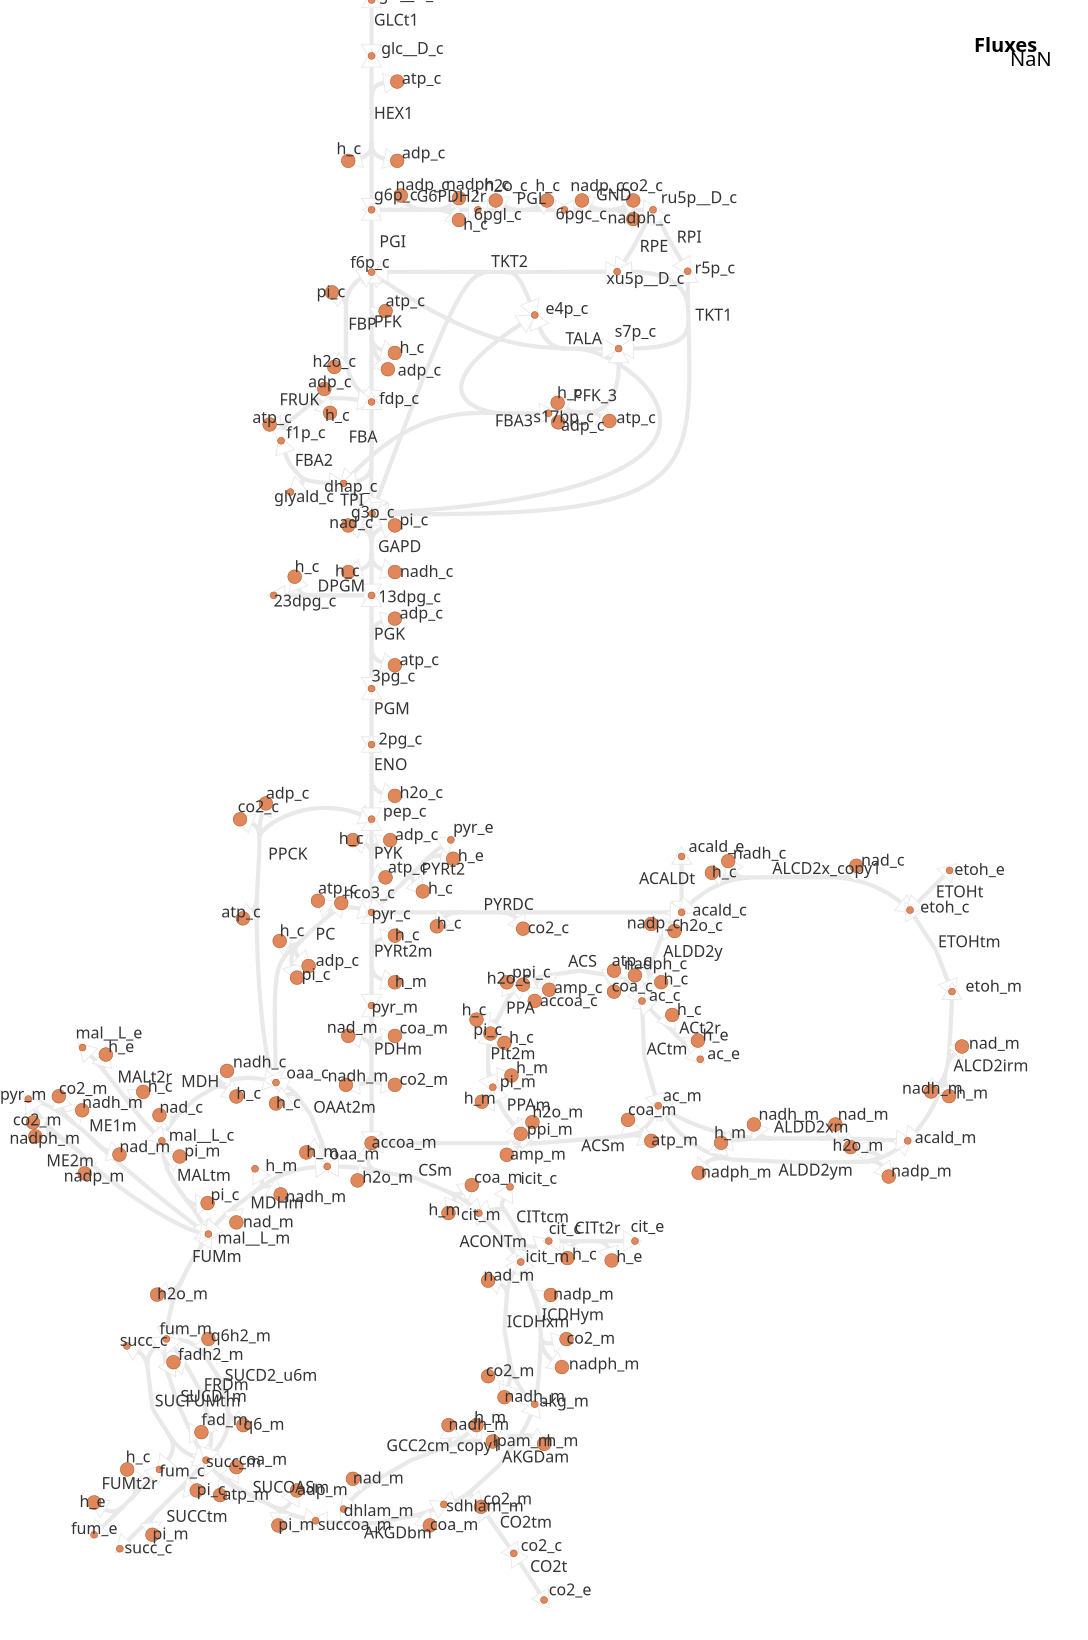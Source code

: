 {
  "$schema": "https://vega.github.io/schema/vega/v5.json",
  "width": 544.449617346909,
  "height": 820,
  "padding": 0,
  "autosize": "none",
  "signals": [
    {
      "name": "mapMaxX",
      "value": 484.449617346909
    },
    {
      "name": "mapMaxY",
      "value": 800
    },
    {
      "name": "legendWidth",
      "value": 40
    },
    {
      "name": "legendPadding",
      "value": 20
    },
    {
      "name": "signalHeight",
      "value": 20
    },
    {
      "name": "signalPadding",
      "value": 0
    },
    {
      "name": "metaboliteStrokeWidthData",
      "value": 0.23309396679233985
    },
    {
      "name": "reactionStrokeWidthData",
      "value": 2.0978457011310585
    },
    {
      "name": "arrowHeadStrokeWidthData",
      "value": 0.11654698339616992
    },
    {
      "name": "metaboliteFill",
      "value": "#e0885c"
    },
    {
      "name": "metaboliteStroke",
      "value": "#a34610"
    },
    {
      "name": "metaboliteLightFill",
      "value": "#F0C4AE"
    },
    {
      "name": "metaboliteLightStroke",
      "value": "#D1A388"
    },
    {
      "name": "labelColor",
      "value": "#333333"
    },
    {
      "name": "reverseArrowHeadStrokeColor",
      "value": "#E9E9E9"
    },
    {
      "name": "reverseArrowHeadFillColor",
      "value": "#ffffff"
    },
    {
      "name": "hiddenColor",
      "value": "#E9E9E9"
    },
    {
      "name": "Metabolite_labels",
      "value": true,
      "bind": {
        "input": "checkbox"
      }
    },
    {
      "name": "Reaction_labels",
      "value": true,
      "bind": {
        "input": "checkbox"
      }
    },
    {
      "name": "mapMaxWidth",
      "update": "width - legendWidth - legendPadding"
    },
    {
      "name": "mapMaxHeight",
      "update": "height - signalHeight - signalPadding"
    },
    {
      "name": "mapSize",
      "update": "mapMaxX / mapMaxWidth >  mapMaxY / mapMaxHeight ? [mapMaxWidth, mapMaxWidth / mapMaxX * mapMaxY] : [mapMaxHeight / mapMaxY * mapMaxX, mapMaxHeight]"
    },
    {
      "name": "mapWidth",
      "update": "mapSize[0]"
    },
    {
      "name": "mapHeight",
      "update": "mapSize[1]"
    },
    {
      "name": "mapX",
      "update": "(mapMaxWidth - mapWidth)/2"
    },
    {
      "name": "mapY",
      "update": "(mapMaxHeight - mapHeight)/2"
    },
    {
      "name": "xrange",
      "update": "[mapX, mapWidth + mapX]"
    },
    {
      "name": "yrange",
      "update": "[mapY, mapHeight + mapY]"
    },
    {
      "name": "down",
      "value": null,
      "on": [
        {
          "events": "touchend",
          "update": "null"
        },
        {
          "events": "mousedown, touchstart",
          "update": "xy()"
        }
      ]
    },
    {
      "name": "xcur",
      "value": null,
      "on": [
        {
          "events": "mousedown, touchstart, touchend",
          "update": "slice(xdom)"
        }
      ]
    },
    {
      "name": "ycur",
      "value": null,
      "on": [
        {
          "events": "mousedown, touchstart, touchend",
          "update": "slice(ydom)"
        }
      ]
    },
    {
      "name": "delta",
      "value": [
        0,
        0
      ],
      "on": [
        {
          "events": [
            {
              "source": "window",
              "type": "mousemove",
              "consume": true,
              "between": [
                {
                  "type": "mousedown"
                },
                {
                  "source": "window",
                  "type": "mouseup"
                }
              ]
            },
            {
              "type": "touchmove",
              "consume": true,
              "filter": "event.touches.length === 1"
            }
          ],
          "update": "down ? [down[0]-x(), down[1]-y()] : [0,0]"
        }
      ]
    },
    {
      "name": "anchor",
      "value": [
        0,
        0
      ],
      "on": [
        {
          "events": "wheel",
          "update": "[invert('positionXScale', x()), invert('positionYScale', y())]"
        },
        {
          "events": {
            "type": "touchstart",
            "filter": "event.touches.length===2"
          },
          "update": "[(xdom[0] + xdom[1]) / 2, (ydom[0] + ydom[1]) / 2]"
        }
      ]
    },
    {
      "name": "zoom",
      "value": 1,
      "on": [
        {
          "events": "wheel!",
          "force": true,
          "update": "pow(1.001, event.deltaY * pow(16, event.deltaMode))"
        },
        {
          "events": {
            "signal": "dist2"
          },
          "force": true,
          "update": "dist1 / dist2"
        }
      ]
    },
    {
      "name": "dist1",
      "value": 0,
      "on": [
        {
          "events": {
            "type": "touchstart",
            "filter": "event.touches.length===2"
          },
          "update": "pinchDistance(event)"
        },
        {
          "events": {
            "signal": "dist2"
          },
          "update": "dist2"
        }
      ]
    },
    {
      "name": "dist2",
      "value": 0,
      "on": [
        {
          "events": {
            "type": "touchmove",
            "consume": true,
            "filter": "event.touches.length===2"
          },
          "update": "pinchDistance(event)"
        }
      ]
    },
    {
      "name": "xdom",
      "update": "slice([0, mapMaxX])",
      "on": [
        {
          "events": {
            "signal": "delta"
          },
          "update": "[xcur[0] + span(xcur) * delta[0] / mapWidth, xcur[1] + span(xcur) * delta[0] / mapWidth]"
        },
        {
          "events": {
            "signal": "zoom"
          },
          "update": "[anchor[0] + (xdom[0] - anchor[0]) * zoom, anchor[0] + (xdom[1] - anchor[0]) * zoom]"
        }
      ]
    },
    {
      "name": "ydom",
      "update": "slice([0, mapMaxY])",
      "on": [
        {
          "events": {
            "signal": "delta"
          },
          "update": "[ycur[0] + span(ycur) * delta[1] / mapHeight, ycur[1] + span(ycur) * delta[1] / mapHeight]"
        },
        {
          "events": {
            "signal": "zoom"
          },
          "update": "[anchor[1] + (ydom[0] - anchor[1]) * zoom, anchor[1] + (ydom[1] - anchor[1]) * zoom]"
        }
      ]
    },
    {
      "name": "currentZoom",
      "update": "(xrange[1] - xrange[0]) / (xdom[1] - xdom[0])"
    },
    {
      "name": "hover",
      "value": null,
      "on": [
        {
          "events": "*:mouseover",
          "update": "item().datum"
        },
        {
          "events": "*:mouseout",
          "update": "null"
        }
      ]
    }
  ],
  "data": [
    {
      "name": "metabolites",
      "values": [
        {
          "id": "668411",
          "biggId": "13dpg_c",
          "name": "3-Phospho-D-glyceroyl phosphate",
          "x": 185.7858491074411,
          "y": 297.68168573362385,
          "size": 11.654698339616992,
          "labelX": 189.16124710252114,
          "labelY": 301.17797868852557,
          "reactionIds": [
            "667183",
            "669386",
            "669341"
          ],
          "metaboliteIds": [],
          "relatedMetaboliteIds": [
            "672361",
            "671394",
            "681162",
            "669144",
            "672418",
            "668411",
            "670641",
            "671467",
            "672084",
            "670847",
            "672337"
          ]
        },
        {
          "id": "672388",
          "biggId": "ac_e",
          "name": "Acetate",
          "x": 350.1181213094946,
          "y": 529.6109985208858,
          "size": 11.654698339616992,
          "labelX": 353.61453081137967,
          "labelY": 529.6110334849808,
          "reactionIds": [
            "669654"
          ],
          "metaboliteIds": [],
          "relatedMetaboliteIds": [
            "669886",
            "671480",
            "672104",
            "672388"
          ]
        },
        {
          "id": "672382",
          "biggId": "h_m",
          "name": "H+",
          "x": 153.1529268504803,
          "y": 576.2289177769783,
          "size": 46.61879335846797,
          "labelX": 153.1529268504803,
          "labelY": 578.5598574449017,
          "reactionIds": [
            "667226"
          ],
          "metaboliteIds": [],
          "relatedMetaboliteIds": [
            "671461",
            "672382",
            "668371",
            "672369"
          ]
        },
        {
          "id": "668368",
          "biggId": "adp_c",
          "name": "ADP",
          "x": 195.11063339258857,
          "y": 420.0568690925811,
          "size": 46.61879335846797,
          "labelX": 197.44157306051198,
          "labelY": 420.056834128486,
          "reactionIds": [
            "667179"
          ],
          "metaboliteIds": [],
          "relatedMetaboliteIds": [
            "672080",
            "668368",
            "668385",
            "672355",
            "672391"
          ]
        },
        {
          "id": "672057",
          "biggId": "adp_c",
          "name": "ADP",
          "x": 154.318396684442,
          "y": 482.9913893335341,
          "size": 46.61879335846797,
          "labelX": 157.8148061863271,
          "labelY": 482.99133106004234,
          "reactionIds": [
            "669646"
          ],
          "metaboliteIds": [],
          "relatedMetaboliteIds": [
            "671412",
            "670833",
            "672057",
            "668385",
            "670601",
            "671096",
            "672369"
          ]
        },
        {
          "id": "672110",
          "biggId": "atp_c",
          "name": "ATP",
          "x": 121.44859063505105,
          "y": 459.18962717561664,
          "size": 46.61879335846797,
          "labelX": 110.66036903820266,
          "labelY": 458.75951736231787,
          "reactionIds": [
            "667155"
          ],
          "metaboliteIds": [],
          "relatedMetaboliteIds": [
            "672080",
            "671114",
            "668408",
            "672110",
            "672369"
          ]
        },
        {
          "id": "669568",
          "biggId": "cit_e",
          "name": "Citrate",
          "x": 317.484965958567,
          "y": 620.5176805339934,
          "size": 11.654698339616992,
          "labelX": 315.2809304766658,
          "labelY": 615.9743437754764,
          "reactionIds": [
            "667152"
          ],
          "metaboliteIds": [],
          "relatedMetaboliteIds": [
            "671415",
            "669568",
            "669127",
            "671086"
          ]
        },
        {
          "id": "669564",
          "biggId": "amp_c",
          "name": "AMP",
          "x": 274.5996404872586,
          "y": 494.86358756251263,
          "size": 46.61879335846797,
          "labelX": 276.930580155182,
          "labelY": 496.5693391642298,
          "reactionIds": [
            "669340"
          ],
          "metaboliteIds": [],
          "relatedMetaboliteIds": [
            "672359",
            "669564",
            "669140",
            "672368",
            "669886",
            "672394"
          ]
        },
        {
          "id": "669565",
          "biggId": "mal__L_e",
          "name": "L-Malate",
          "x": 41.26861530964428,
          "y": 523.7836493510772,
          "size": 11.654698339616992,
          "labelX": 37.772205807759185,
          "labelY": 519.2486172935459,
          "reactionIds": [
            "669377"
          ],
          "metaboliteIds": [],
          "relatedMetaboliteIds": [
            "670678",
            "669124",
            "669565",
            "668378"
          ]
        },
        {
          "id": "672339",
          "biggId": "coa_m",
          "name": "Coenzyme A",
          "x": 235.9011452053809,
          "y": 592.5452740131736,
          "size": 46.61879335846797,
          "labelX": 237.06673158632603,
          "labelY": 591.3801421654638,
          "reactionIds": [
            "669343"
          ],
          "metaboliteIds": [],
          "relatedMetaboliteIds": [
            "669145",
            "670617",
            "672399",
            "671461",
            "669557",
            "672339"
          ]
        },
        {
          "id": "671096",
          "biggId": "atp_c",
          "name": "ATP",
          "x": 158.98027602028878,
          "y": 450.35811743562306,
          "size": 46.61879335846797,
          "labelX": 158.98027602028878,
          "labelY": 446.86170793373793,
          "reactionIds": [
            "669646"
          ],
          "metaboliteIds": [],
          "relatedMetaboliteIds": [
            "671412",
            "670833",
            "672057",
            "668385",
            "670601",
            "671096",
            "672369"
          ]
        },
        {
          "id": "671095",
          "biggId": "fum_e",
          "name": "Fumarate",
          "x": 47.095964479452775,
          "y": 767.3668446490724,
          "size": 11.654698339616992,
          "labelX": 35.51806309007657,
          "labelY": 767.0355015752772,
          "reactionIds": [
            "669358"
          ],
          "metaboliteIds": [],
          "relatedMetaboliteIds": [
            "670628",
            "671095",
            "669884",
            "671390"
          ]
        },
        {
          "id": "671094",
          "biggId": "pi_c",
          "name": "Phosphate",
          "x": 245.22502042405793,
          "y": 516.7900145184233,
          "size": 46.61879335846797,
          "labelX": 236.6624023299638,
          "labelY": 517.607037098253,
          "reactionIds": [
            "669631",
            "669385"
          ],
          "metaboliteIds": [],
          "relatedMetaboliteIds": [
            "671094",
            "669146",
            "669875",
            "672368",
            "669536",
            "670663",
            "672082"
          ]
        },
        {
          "id": "672332",
          "biggId": "coa_m",
          "name": "Coenzyme A",
          "x": 313.9877406277982,
          "y": 559.9123983750062,
          "size": 46.61879335846797,
          "labelX": 313.9885564566819,
          "labelY": 557.5823095000616,
          "reactionIds": [
            "669336"
          ],
          "metaboliteIds": [],
          "relatedMetaboliteIds": [
            "669882",
            "670597",
            "668406",
            "669557",
            "672409",
            "672332"
          ]
        },
        {
          "id": "670650",
          "biggId": "nad_m",
          "name": "Nicotinamide adenine dinucleotide",
          "x": 174.13148875407595,
          "y": 517.9553678054016,
          "size": 46.61879335846797,
          "labelX": 163.41506515240394,
          "labelY": 516.4226169979481,
          "reactionIds": [
            "667170"
          ],
          "metaboliteIds": [],
          "relatedMetaboliteIds": [
            "670650",
            "668379",
            "669111",
            "670677",
            "668382",
            "669557"
          ]
        },
        {
          "id": "672330",
          "biggId": "icit_c",
          "name": "Isocitrate",
          "x": 255.02964921767418,
          "y": 593.4705884989341,
          "size": 11.654698339616992,
          "labelX": 260.29930286146583,
          "labelY": 592.0011732375083,
          "reactionIds": [
            "667175"
          ],
          "metaboliteIds": [],
          "relatedMetaboliteIds": [
            "671415",
            "672330",
            "668426",
            "672399"
          ]
        },
        {
          "id": "672337",
          "biggId": "h_c",
          "name": "H+",
          "x": 174.132176381278,
          "y": 286.0278381869857,
          "size": 46.61879335846797,
          "labelX": 167.48694691868386,
          "labelY": 288.2005394660868,
          "reactionIds": [
            "669341"
          ],
          "metaboliteIds": [],
          "relatedMetaboliteIds": [
            "672361",
            "671394",
            "681162",
            "672418",
            "668411",
            "672337"
          ]
        },
        {
          "id": "672336",
          "biggId": "co2_m",
          "name": "CO2",
          "x": 283.25473360479936,
          "y": 669.5567614825832,
          "size": 46.61879335846797,
          "labelX": 283.25473360479936,
          "labelY": 671.8875263300314,
          "reactionIds": [
            "669346"
          ],
          "metaboliteIds": [],
          "relatedMetaboliteIds": [
            "672106",
            "668421",
            "670670",
            "672336",
            "668426"
          ]
        },
        {
          "id": "671415",
          "biggId": "cit_c",
          "name": "Citrate",
          "x": 274.3625821019841,
          "y": 620.5176805339934,
          "size": 11.654698339616992,
          "labelX": 274.36339793086785,
          "labelY": 617.0221218250871,
          "reactionIds": [
            "667175",
            "667152"
          ],
          "metaboliteIds": [],
          "relatedMetaboliteIds": [
            "669568",
            "671086",
            "671415",
            "672330",
            "672399",
            "669127",
            "668426"
          ]
        },
        {
          "id": "671413",
          "biggId": "pi_c",
          "name": "Phosphate",
          "x": 103.80876650869887,
          "y": 601.5427759763738,
          "size": 46.61879335846797,
          "labelX": 105.278123496633,
          "labelY": 600.1187188887868,
          "reactionIds": [
            "669354"
          ],
          "metaboliteIds": [],
          "relatedMetaboliteIds": [
            "671413",
            "670644",
            "668378",
            "668409"
          ]
        },
        {
          "id": "671412",
          "biggId": "hco3_c",
          "name": "Bicarbonate",
          "x": 170.63497435990578,
          "y": 451.52364554307644,
          "size": 46.61879335846797,
          "labelX": 171.8004441938675,
          "labelY": 449.1927058751531,
          "reactionIds": [
            "669646"
          ],
          "metaboliteIds": [],
          "relatedMetaboliteIds": [
            "671412",
            "670833",
            "672057",
            "668385",
            "670601",
            "671096",
            "672369"
          ]
        },
        {
          "id": "671411",
          "biggId": "nad_m",
          "name": "Nicotinamide adenine dinucleotide",
          "x": 59.72059777268516,
          "y": 577.2772920372508,
          "size": 46.61879335846797,
          "labelX": 59.72059777268516,
          "labelY": 576.1118571673842,
          "reactionIds": [
            "669335"
          ],
          "metaboliteIds": [],
          "relatedMetaboliteIds": [
            "671411",
            "670840",
            "668440",
            "670845",
            "670644"
          ]
        },
        {
          "id": "668397",
          "biggId": "pyr_e",
          "name": "Pyruvate",
          "x": 225.41284907559276,
          "y": 419.9397510289663,
          "size": 11.654698339616992,
          "labelX": 226.57831890955447,
          "labelY": 416.4433415270812,
          "reactionIds": [
            "669622"
          ],
          "metaboliteIds": [],
          "relatedMetaboliteIds": [
            "668385",
            "672407",
            "668397",
            "672350"
          ]
        },
        {
          "id": "681161",
          "biggId": "e4p_c",
          "name": "D-Erythrose 4-phosphate",
          "x": 267.37213755177976,
          "y": 157.51570844371471,
          "size": 11.654698339616992,
          "labelX": 272.7400708051052,
          "labelY": 157.01998541033385,
          "reactionIds": [
            "681192",
            "681195",
            "681193"
          ],
          "metaboliteIds": [],
          "relatedMetaboliteIds": [
            "671079",
            "668387",
            "681162",
            "681157",
            "681174",
            "681161",
            "681147"
          ]
        },
        {
          "id": "681162",
          "biggId": "g3p_c",
          "name": "Glyceraldehyde 3-phosphate",
          "x": 186.04413019760415,
          "y": 256.74415673020206,
          "size": 11.654698339616992,
          "labelX": 175.43203795310492,
          "labelY": 258.88263453394296,
          "reactionIds": [
            "669341",
            "681193",
            "667232",
            "669348",
            "681192",
            "681191"
          ],
          "metaboliteIds": [],
          "relatedMetaboliteIds": [
            "671079",
            "672361",
            "671394",
            "681162",
            "668387",
            "681157",
            "672418",
            "681151",
            "681161",
            "668411",
            "671406",
            "681147",
            "672337"
          ]
        },
        {
          "id": "672426",
          "biggId": "h_m",
          "name": "H+",
          "x": 238.23220142028774,
          "y": 712.5889466239888,
          "size": 46.61879335846797,
          "labelX": 237.06673158632603,
          "labelY": 711.423476790027,
          "reactionIds": [
            "669378"
          ],
          "metaboliteIds": [],
          "relatedMetaboliteIds": [
            "671084",
            "672426",
            "671408",
            "668448",
            "672416"
          ]
        },
        {
          "id": "672425",
          "biggId": "acald_c",
          "name": "Acetaldehyde",
          "x": 340.79354680891726,
          "y": 456.18546660543154,
          "size": 11.654698339616992,
          "labelX": 346.1844707757642,
          "labelY": 457.8369282549222,
          "reactionIds": [
            "667222",
            "669628",
            "669655",
            "667215"
          ],
          "metaboliteIds": [],
          "relatedMetaboliteIds": [
            "671468",
            "672425",
            "672085",
            "672374",
            "669549",
            "672401",
            "668385",
            "671070",
            "671073",
            "672405",
            "669886",
            "670629",
            "669119",
            "670626"
          ]
        },
        {
          "id": "672349",
          "biggId": "h2o_m",
          "name": "H2O",
          "x": 425.23208585388096,
          "y": 573.5712736962511,
          "size": 46.61879335846797,
          "labelX": 416.2437192620801,
          "labelY": 575.3903258105105,
          "reactionIds": [
            "667203",
            "667165"
          ],
          "metaboliteIds": [],
          "relatedMetaboliteIds": [
            "671060",
            "671063",
            "669882",
            "668381",
            "669130",
            "672349",
            "672404",
            "668429"
          ]
        },
        {
          "id": "672340",
          "biggId": "h_m",
          "name": "H+",
          "x": 272.030826605177,
          "y": 721.9127052956824,
          "size": 46.61879335846797,
          "labelX": 273.1962964391387,
          "labelY": 723.0780585826607,
          "reactionIds": [
            "669362"
          ],
          "metaboliteIds": [],
          "relatedMetaboliteIds": [
            "670848",
            "668421",
            "672340",
            "672416",
            "670850"
          ]
        },
        {
          "id": "672341",
          "biggId": "atp_m",
          "name": "ATP",
          "x": 110.03133551338453,
          "y": 747.5538574717235,
          "size": 46.61879335846797,
          "labelX": 111.19680534734623,
          "labelY": 749.8847971396469,
          "reactionIds": [
            "667231"
          ],
          "metaboliteIds": [],
          "relatedMetaboliteIds": [
            "668403",
            "671478",
            "672341",
            "670634",
            "669136",
            "670842"
          ]
        },
        {
          "id": "670833",
          "biggId": "pi_c",
          "name": "Phosphate",
          "x": 148.4910475146335,
          "y": 488.81873850334256,
          "size": 46.61879335846797,
          "labelX": 150.8219871825569,
          "labelY": 489.9840917903208,
          "reactionIds": [
            "669646"
          ],
          "metaboliteIds": [],
          "relatedMetaboliteIds": [
            "671412",
            "670833",
            "672057",
            "668385",
            "670601",
            "671096",
            "672369"
          ]
        },
        {
          "id": "670836",
          "biggId": "nadh_m",
          "name": "Nicotinamide adenine dinucleotide - reduced",
          "x": 252.21783942782812,
          "y": 698.6032503429567,
          "size": 46.61879335846797,
          "labelX": 252.21795597481142,
          "labelY": 700.9342482843718,
          "reactionIds": [
            "667185"
          ],
          "metaboliteIds": [],
          "relatedMetaboliteIds": [
            "670639",
            "668421",
            "668437",
            "670836",
            "668426"
          ]
        },
        {
          "id": "669135",
          "biggId": "h2o_c",
          "name": "H2O",
          "x": 167.1393573775078,
          "y": 183.46643452486447,
          "size": 46.61879335846797,
          "labelX": 156.2646929741268,
          "labelY": 183.46643452486447,
          "reactionIds": [
            "669360"
          ],
          "metaboliteIds": [],
          "relatedMetaboliteIds": [
            "670636",
            "671406",
            "668387",
            "669135"
          ]
        },
        {
          "id": "669136",
          "biggId": "succoa_m",
          "name": "Succinyl-CoA",
          "x": 157.81468963934373,
          "y": 760.3729767224517,
          "size": 11.654698339616992,
          "labelX": 158.98027602028878,
          "labelY": 765.0350891522653,
          "reactionIds": [
            "667231",
            "669369"
          ],
          "metaboliteIds": [],
          "relatedMetaboliteIds": [
            "671084",
            "668403",
            "672329",
            "671478",
            "672341",
            "670634",
            "669136",
            "670842",
            "670850"
          ]
        },
        {
          "id": "669130",
          "biggId": "acald_m",
          "name": "Acetaldehyde",
          "x": 453.84412070320207,
          "y": 570.4016268806615,
          "size": 11.654698339616992,
          "labelX": 457.3405302050872,
          "labelY": 571.5670384411314,
          "reactionIds": [
            "667203",
            "667165",
            "681196"
          ],
          "metaboliteIds": [],
          "relatedMetaboliteIds": [
            "671060",
            "671063",
            "669882",
            "668381",
            "681187",
            "669130",
            "672349",
            "671120",
            "681185",
            "681186",
            "672404",
            "668429"
          ]
        },
        {
          "id": "668437",
          "biggId": "co2_m",
          "name": "CO2",
          "x": 244.05955059009622,
          "y": 688.1140218373014,
          "size": 46.61879335846797,
          "labelX": 242.8939642091511,
          "labelY": 688.1140218373014,
          "reactionIds": [
            "667185"
          ],
          "metaboliteIds": [],
          "relatedMetaboliteIds": [
            "670639",
            "668421",
            "668437",
            "670836",
            "668426"
          ]
        },
        {
          "id": "670605",
          "biggId": "nadh_c",
          "name": "Nicotinamide adenine dinucleotide - reduced",
          "x": 113.52695249578252,
          "y": 535.4374735883188,
          "size": 46.61879335846797,
          "labelX": 116.46566647165079,
          "labelY": 533.7276815394233,
          "reactionIds": [
            "667196"
          ],
          "metaboliteIds": [],
          "relatedMetaboliteIds": [
            "669540",
            "670605",
            "670611",
            "668378",
            "672369"
          ]
        },
        {
          "id": "670604",
          "biggId": "atp_c",
          "name": "ATP",
          "x": 192.77890120517807,
          "y": 155.49424944331315,
          "size": 46.61879335846797,
          "labelX": 192.77890120517807,
          "labelY": 153.16342632237317,
          "reactionIds": [
            "667216"
          ],
          "metaboliteIds": [],
          "relatedMetaboliteIds": [
            "669555",
            "668387",
            "671082",
            "670604",
            "671406"
          ]
        },
        {
          "id": "670601",
          "biggId": "h_c",
          "name": "H+",
          "x": 139.8467384075193,
          "y": 470.47652964081124,
          "size": 46.61879335846797,
          "labelX": 139.8467384075193,
          "labelY": 468.14564824637955,
          "reactionIds": [
            "669646"
          ],
          "metaboliteIds": [],
          "relatedMetaboliteIds": [
            "671412",
            "670833",
            "672057",
            "668385",
            "670601",
            "671096",
            "672369"
          ]
        },
        {
          "id": "670609",
          "biggId": "adp_c",
          "name": "ADP",
          "x": 198.60625037498656,
          "y": 80.41650947688672,
          "size": 46.61879335846797,
          "labelX": 200.93798256239708,
          "labelY": 79.25194870939555,
          "reactionIds": [
            "667225"
          ],
          "metaboliteIds": [],
          "relatedMetaboliteIds": [
            "672398",
            "672376",
            "672353",
            "672094",
            "670609"
          ]
        },
        {
          "id": "670597",
          "biggId": "atp_m",
          "name": "ATP",
          "x": 325.64243896741516,
          "y": 570.4016268806615,
          "size": 46.61879335846797,
          "labelX": 325.64243896741516,
          "labelY": 572.7325082750932,
          "reactionIds": [
            "669336"
          ],
          "metaboliteIds": [],
          "relatedMetaboliteIds": [
            "669882",
            "670597",
            "668406",
            "669557",
            "672409",
            "672332"
          ]
        },
        {
          "id": "671120",
          "biggId": "etoh_m",
          "name": "Ethanol",
          "x": 475.98804754847436,
          "y": 495.81144096012935,
          "size": 11.654698339616992,
          "labelX": 482.7250314463693,
          "labelY": 495.8739297194808,
          "reactionIds": [
            "669653",
            "681196"
          ],
          "metaboliteIds": [],
          "relatedMetaboliteIds": [
            "681187",
            "669130",
            "671073",
            "681185",
            "681186",
            "671120"
          ]
        },
        {
          "id": "672418",
          "biggId": "nad_c",
          "name": "Nicotinamide adenine dinucleotide",
          "x": 174.1311507678241,
          "y": 262.7175907147729,
          "size": 46.61879335846797,
          "labelX": 164.58007153000202,
          "labelY": 264.04132088116853,
          "reactionIds": [
            "669341"
          ],
          "metaboliteIds": [],
          "relatedMetaboliteIds": [
            "672361",
            "671394",
            "681162",
            "672418",
            "668411",
            "672337"
          ]
        },
        {
          "id": "672416",
          "biggId": "lpam_m",
          "name": "Lipoamide C8H15NOS2",
          "x": 246.3904902580196,
          "y": 720.7472354617207,
          "size": 46.61879335846797,
          "labelX": 246.3904902580196,
          "labelY": 723.0781751296441,
          "reactionIds": [
            "669378",
            "669362"
          ],
          "metaboliteIds": [],
          "relatedMetaboliteIds": [
            "671084",
            "672426",
            "670850",
            "671408",
            "668421",
            "668448",
            "672340",
            "672416",
            "670848"
          ]
        },
        {
          "id": "672412",
          "biggId": "co2_e",
          "name": "CO2",
          "x": 272.0316424340607,
          "y": 800.0,
          "size": 11.654698339616992,
          "labelX": 274.39684691510257,
          "labelY": 797.703325145195,
          "reactionIds": [
            "667224"
          ],
          "metaboliteIds": [],
          "relatedMetaboliteIds": [
            "668386",
            "672412"
          ]
        },
        {
          "id": "672410",
          "biggId": "h_m",
          "name": "H+",
          "x": 240.91306657693332,
          "y": 550.8672584697091,
          "size": 46.61879335846797,
          "labelX": 231.88164279474466,
          "labelY": 551.8262657778462,
          "reactionIds": [
            "667213"
          ],
          "metaboliteIds": [],
          "relatedMetaboliteIds": [
            "668406",
            "672410",
            "669146",
            "670684"
          ]
        },
        {
          "id": "672399",
          "biggId": "cit_m",
          "name": "Citrate",
          "x": 239.39767125424942,
          "y": 606.530842092524,
          "size": 11.654698339616992,
          "labelX": 230.45462514062243,
          "labelY": 610.027659508851,
          "reactionIds": [
            "667172",
            "667175",
            "669343"
          ],
          "metaboliteIds": [],
          "relatedMetaboliteIds": [
            "669145",
            "671415",
            "672330",
            "672399",
            "670617",
            "671461",
            "669557",
            "672339",
            "668426"
          ]
        },
        {
          "id": "672398",
          "biggId": "atp_c",
          "name": "ATP",
          "x": 198.60625037498656,
          "y": 40.79053512218895,
          "size": 46.61879335846797,
          "labelX": 200.93719004290998,
          "labelY": 41.95600495615064,
          "reactionIds": [
            "667225"
          ],
          "metaboliteIds": [],
          "relatedMetaboliteIds": [
            "672398",
            "672376",
            "672353",
            "672094",
            "670609"
          ]
        },
        {
          "id": "681126",
          "biggId": "h_c",
          "name": "H+",
          "x": 229.4668444764884,
          "y": 110.00675284091166,
          "size": 46.61879335846797,
          "labelX": 231.57595790355327,
          "labelY": 114.86860585823021,
          "reactionIds": [
            "681185"
          ],
          "metaboliteIds": [],
          "relatedMetaboliteIds": [
            "672376",
            "681124",
            "681123",
            "681126",
            "681125"
          ]
        },
        {
          "id": "681123",
          "biggId": "6pgl_c",
          "name": "6-phospho-D-glucono-1,5-lactone",
          "x": 238.89064689662462,
          "y": 104.89137599008241,
          "size": 11.654698339616992,
          "labelX": 236.91816887343387,
          "labelY": 109.97997776489218,
          "reactionIds": [
            "681187",
            "681185"
          ],
          "metaboliteIds": [],
          "relatedMetaboliteIds": [
            "672376",
            "681124",
            "681136",
            "681123",
            "681135",
            "681134",
            "681126",
            "681125"
          ]
        },
        {
          "id": "672391",
          "biggId": "atp_c",
          "name": "ATP",
          "x": 192.77969372466518,
          "y": 438.7043514718732,
          "size": 46.61879335846797,
          "labelX": 193.9451635586269,
          "labelY": 436.3734118039498,
          "reactionIds": [
            "667179"
          ],
          "metaboliteIds": [],
          "relatedMetaboliteIds": [
            "672080",
            "668368",
            "668385",
            "672355",
            "672391"
          ]
        },
        {
          "id": "672394",
          "biggId": "atp_c",
          "name": "ATP",
          "x": 306.994921624028,
          "y": 485.32227072796576,
          "size": 46.61879335846797,
          "labelX": 305.8294517900663,
          "labelY": 482.99133106004234,
          "reactionIds": [
            "669340"
          ],
          "metaboliteIds": [],
          "relatedMetaboliteIds": [
            "672359",
            "669564",
            "669140",
            "672368",
            "669886",
            "672394"
          ]
        },
        {
          "id": "670644",
          "biggId": "mal__L_m",
          "name": "L-Malate",
          "x": 104.20319382408893,
          "y": 617.0201871451626,
          "size": 11.654698339616992,
          "labelX": 108.75105474529147,
          "labelY": 621.7782559842902,
          "reactionIds": [
            "667162",
            "669335",
            "669354",
            "667182",
            "667156"
          ],
          "metaboliteIds": [],
          "relatedMetaboliteIds": [
            "669125",
            "670666",
            "671476",
            "671411",
            "668378",
            "671413",
            "669126",
            "669878",
            "670840",
            "668409",
            "671461",
            "668440",
            "670845",
            "669109",
            "670644",
            "670851",
            "669108"
          ]
        },
        {
          "id": "670641",
          "biggId": "atp_c",
          "name": "ATP",
          "x": 197.4405474470581,
          "y": 332.64572247898315,
          "size": 46.61879335846797,
          "labelX": 199.7716036619649,
          "labelY": 332.64572247898315,
          "reactionIds": [
            "667183"
          ],
          "metaboliteIds": [],
          "relatedMetaboliteIds": [
            "668411",
            "670641",
            "671467",
            "672084"
          ]
        },
        {
          "id": "671063",
          "biggId": "nadp_m",
          "name": "Nicotinamide adenine dinucleotide phosphate",
          "x": 444.37839924681276,
          "y": 588.2664342598111,
          "size": 46.61879335846797,
          "labelX": 445.54386908077447,
          "labelY": 588.2663759863194,
          "reactionIds": [
            "667165"
          ],
          "metaboliteIds": [],
          "relatedMetaboliteIds": [
            "671063",
            "669882",
            "668381",
            "669130",
            "672349",
            "672404"
          ]
        },
        {
          "id": "671060",
          "biggId": "nadh_m",
          "name": "Nicotinamide adenine dinucleotide - reduced",
          "x": 376.9229951147465,
          "y": 562.2433380429296,
          "size": 46.61879335846797,
          "labelX": 379.2539347826699,
          "labelY": 559.9122818280227,
          "reactionIds": [
            "667203"
          ],
          "metaboliteIds": [],
          "relatedMetaboliteIds": [
            "671060",
            "669882",
            "668381",
            "669130",
            "672349",
            "668429"
          ]
        },
        {
          "id": "671461",
          "biggId": "oaa_m",
          "name": "Oxaloacetate",
          "x": 163.6421553561356,
          "y": 583.2215619602733,
          "size": 11.654698339616992,
          "labelX": 164.8076251900973,
          "labelY": 579.7253855523551,
          "reactionIds": [
            "667226",
            "669343",
            "667182"
          ],
          "metaboliteIds": [],
          "relatedMetaboliteIds": [
            "668371",
            "669145",
            "671476",
            "669126",
            "669108",
            "670617",
            "672399",
            "671461",
            "669557",
            "672339",
            "672382",
            "670644",
            "672369"
          ]
        },
        {
          "id": "671467",
          "biggId": "3pg_c",
          "name": "3-Phospho-D-glycerate",
          "x": 185.7858491074411,
          "y": 344.3004208186001,
          "size": 11.654698339616992,
          "labelX": 185.7859656544245,
          "labelY": 340.80401131671505,
          "reactionIds": [
            "667183",
            "667187"
          ],
          "metaboliteIds": [],
          "relatedMetaboliteIds": [
            "672064",
            "668411",
            "670641",
            "671467",
            "672084"
          ]
        },
        {
          "id": "668381",
          "biggId": "h_m",
          "name": "H+",
          "x": 360.52908259739786,
          "y": 571.4036577808762,
          "size": 46.61879335846797,
          "labelX": 357.0326730955128,
          "labelY": 569.0727181129528,
          "reactionIds": [
            "667203",
            "667165"
          ],
          "metaboliteIds": [],
          "relatedMetaboliteIds": [
            "671060",
            "671063",
            "669882",
            "668381",
            "669130",
            "672349",
            "672404",
            "668429"
          ]
        },
        {
          "id": "671468",
          "biggId": "nadp_c",
          "name": "Nicotinamide adenine dinucleotide phosphate",
          "x": 325.6432547962989,
          "y": 462.01374815110717,
          "size": 46.61879335846797,
          "labelX": 313.3841966111412,
          "labelY": 464.2200379976662,
          "reactionIds": [
            "669628"
          ],
          "metaboliteIds": [],
          "relatedMetaboliteIds": [
            "671468",
            "672425",
            "672085",
            "669886",
            "669119",
            "670629"
          ]
        },
        {
          "id": "668382",
          "biggId": "nadh_m",
          "name": "Nicotinamide adenine dinucleotide - reduced",
          "x": 172.9659140278292,
          "y": 542.4305256860558,
          "size": 46.61879335846797,
          "labelX": 163.78250929167254,
          "labelY": 540.7205019089785,
          "reactionIds": [
            "667170"
          ],
          "metaboliteIds": [],
          "relatedMetaboliteIds": [
            "670650",
            "668379",
            "669111",
            "670677",
            "668382",
            "669557"
          ]
        },
        {
          "id": "668385",
          "biggId": "pyr_c",
          "name": "Pyruvate",
          "x": 185.78608220140788,
          "y": 456.18546660543154,
          "size": 11.654698339616992,
          "labelX": 185.78608220140788,
          "labelY": 459.6821674747752,
          "reactionIds": [
            "667157",
            "669646",
            "667222",
            "669622",
            "667179"
          ],
          "metaboliteIds": [],
          "relatedMetaboliteIds": [
            "671412",
            "670833",
            "668368",
            "672355",
            "672369",
            "668379",
            "672425",
            "668385",
            "672405",
            "671096",
            "672407",
            "672391",
            "670626",
            "668397",
            "672350",
            "670601",
            "672057",
            "672080",
            "672100",
            "668427"
          ]
        },
        {
          "id": "668387",
          "biggId": "f6p_c",
          "name": "D-Fructose 6-phosphate",
          "x": 185.78608220140788,
          "y": 136.03872802582902,
          "size": 11.654698339616992,
          "labelX": 175.1344106468735,
          "labelY": 133.96623470804903,
          "reactionIds": [
            "681193",
            "667142",
            "681192",
            "669360",
            "667216"
          ],
          "metaboliteIds": [],
          "relatedMetaboliteIds": [
            "672376",
            "669555",
            "668387",
            "681162",
            "681157",
            "671082",
            "670636",
            "670604",
            "681161",
            "671406",
            "669135",
            "681147"
          ]
        },
        {
          "id": "668386",
          "biggId": "co2_c",
          "name": "CO2",
          "x": 256.87971876367493,
          "y": 776.6897874918823,
          "size": 11.654698339616992,
          "labelX": 260.37694409444373,
          "labelY": 775.5252500337878,
          "reactionIds": [
            "667224",
            "667181"
          ],
          "metaboliteIds": [],
          "relatedMetaboliteIds": [
            "670848",
            "668386",
            "672412"
          ]
        },
        {
          "id": "681176",
          "biggId": "h_c",
          "name": "H+",
          "x": 278.8209228102496,
          "y": 201.39292475851295,
          "size": 46.61879335846797,
          "labelX": 278.5306935058939,
          "labelY": 199.11599050428242,
          "reactionIds": [
            "681194"
          ],
          "metaboliteIds": [],
          "relatedMetaboliteIds": [
            "681176",
            "681157",
            "681175",
            "681174",
            "681173"
          ]
        },
        {
          "id": "681175",
          "biggId": "adp_c",
          "name": "ADP",
          "x": 279.07466984930437,
          "y": 211.1667274298808,
          "size": 46.61879335846797,
          "labelX": 280.5056710428982,
          "labelY": 215.4303666339862,
          "reactionIds": [
            "681194"
          ],
          "metaboliteIds": [],
          "relatedMetaboliteIds": [
            "681176",
            "681157",
            "681175",
            "681174",
            "681173"
          ]
        },
        {
          "id": "681174",
          "biggId": "s17bp_c",
          "name": "Sedoheptulose 1,7-bisphosphate",
          "x": 274.28764375158414,
          "y": 206.6334483712157,
          "size": 11.654698339616992,
          "labelX": 266.67305114401194,
          "labelY": 211.20023492910596,
          "reactionIds": [
            "681195",
            "681194"
          ],
          "metaboliteIds": [],
          "relatedMetaboliteIds": [
            "671079",
            "681176",
            "681157",
            "681174",
            "681175",
            "681173",
            "681161"
          ]
        },
        {
          "id": "681173",
          "biggId": "atp_c",
          "name": "ATP",
          "x": 304.70550902936543,
          "y": 210.46892307248,
          "size": 46.61879335846797,
          "labelX": 308.20191853125056,
          "labelY": 211.6343929064417,
          "reactionIds": [
            "681194"
          ],
          "metaboliteIds": [],
          "relatedMetaboliteIds": [
            "681176",
            "681157",
            "681175",
            "681174",
            "681173"
          ]
        },
        {
          "id": "672359",
          "biggId": "coa_c",
          "name": "Coenzyme A",
          "x": 306.994921624028,
          "y": 495.81144096012935,
          "size": 46.61879335846797,
          "labelX": 305.8294517900663,
          "labelY": 495.811499233621,
          "reactionIds": [
            "669340"
          ],
          "metaboliteIds": [],
          "relatedMetaboliteIds": [
            "672359",
            "669564",
            "669140",
            "672368",
            "669886",
            "672394"
          ]
        },
        {
          "id": "672355",
          "biggId": "h_c",
          "name": "H+",
          "x": 176.4631160492014,
          "y": 420.0568690925811,
          "size": 46.61879335846797,
          "labelX": 169.41421176887252,
          "labelY": 421.9578388035858,
          "reactionIds": [
            "667179"
          ],
          "metaboliteIds": [],
          "relatedMetaboliteIds": [
            "672080",
            "668368",
            "668385",
            "672355",
            "672391"
          ]
        },
        {
          "id": "672350",
          "biggId": "h_e",
          "name": "H+",
          "x": 226.57831890955447,
          "y": 429.3806277642747,
          "size": 46.61879335846797,
          "labelX": 228.90925857747786,
          "labelY": 430.54609759823643,
          "reactionIds": [
            "669622"
          ],
          "metaboliteIds": [],
          "relatedMetaboliteIds": [
            "668385",
            "672407",
            "668397",
            "672350"
          ]
        },
        {
          "id": "672353",
          "biggId": "h_c",
          "name": "H+",
          "x": 174.13138386179088,
          "y": 80.41650947688672,
          "size": 46.61879335846797,
          "labelX": 168.24134666460503,
          "labelY": 77.11600329860447,
          "reactionIds": [
            "667225"
          ],
          "metaboliteIds": [],
          "relatedMetaboliteIds": [
            "672398",
            "672376",
            "672353",
            "672094",
            "670609"
          ]
        },
        {
          "id": "669536",
          "biggId": "h_c",
          "name": "H+",
          "x": 238.23220142028774,
          "y": 509.79719551465314,
          "size": 46.61879335846797,
          "labelX": 230.83511006786208,
          "labelY": 507.65120725940807,
          "reactionIds": [
            "669631"
          ],
          "metaboliteIds": [],
          "relatedMetaboliteIds": [
            "671094",
            "672368",
            "669875",
            "669536"
          ]
        },
        {
          "id": "668421",
          "biggId": "akg_m",
          "name": "2-Oxoglutarate",
          "x": 267.3689472693302,
          "y": 702.0992519303999,
          "size": 11.654698339616992,
          "labelX": 269.70070276613734,
          "labelY": 703.2661203281624,
          "reactionIds": [
            "669346",
            "669362",
            "667185"
          ],
          "metaboliteIds": [],
          "relatedMetaboliteIds": [
            "670850",
            "670639",
            "672106",
            "668421",
            "670670",
            "672340",
            "672416",
            "672336",
            "668437",
            "670836",
            "668426",
            "670848"
          ]
        },
        {
          "id": "668426",
          "biggId": "icit_m",
          "name": "Isocitrate",
          "x": 260.37612826556,
          "y": 631.0058834261947,
          "size": 11.654698339616992,
          "labelX": 262.7070679334834,
          "labelY": 631.0059999731782,
          "reactionIds": [
            "669346",
            "667172",
            "667175",
            "667185"
          ],
          "metaboliteIds": [],
          "relatedMetaboliteIds": [
            "671415",
            "672330",
            "670639",
            "672399",
            "672106",
            "668421",
            "670670",
            "672336",
            "668437",
            "670836",
            "668426"
          ]
        },
        {
          "id": "668427",
          "biggId": "h_c",
          "name": "H+",
          "x": 197.44078054102488,
          "y": 467.84022321854025,
          "size": 46.61879335846797,
          "labelX": 197.44078054102488,
          "labelY": 470.17116288646366,
          "reactionIds": [
            "667157"
          ],
          "metaboliteIds": [],
          "relatedMetaboliteIds": [
            "672100",
            "668385",
            "668379",
            "668427"
          ]
        },
        {
          "id": "672094",
          "biggId": "glc__D_c",
          "name": "D-Glucose",
          "x": 185.78608220140788,
          "y": 27.970366948610256,
          "size": 11.654698339616992,
          "labelX": 190.5968563635233,
          "labelY": 27.043139772063284,
          "reactionIds": [
            "667225",
            "667173"
          ],
          "metaboliteIds": [],
          "relatedMetaboliteIds": [
            "672398",
            "672376",
            "672353",
            "672363",
            "672094",
            "670609"
          ]
        },
        {
          "id": "671114",
          "biggId": "co2_c",
          "name": "CO2",
          "x": 120.01926775967583,
          "y": 409.64591276362995,
          "size": 46.61879335846797,
          "labelX": 118.85379792571413,
          "labelY": 406.14944498825315,
          "reactionIds": [
            "667155"
          ],
          "metaboliteIds": [],
          "relatedMetaboliteIds": [
            "672080",
            "671114",
            "668408",
            "672110",
            "672369"
          ]
        },
        {
          "id": "670688",
          "biggId": "succ_c",
          "name": "Succinate",
          "x": 59.91613265303147,
          "y": 774.3596636528425,
          "size": 11.654698339616992,
          "labelX": 62.247072320954864,
          "labelY": 776.690603320766,
          "reactionIds": [
            "669621"
          ],
          "metaboliteIds": [],
          "relatedMetaboliteIds": [
            "668431",
            "671478",
            "670688",
            "669887"
          ]
        },
        {
          "id": "670684",
          "biggId": "h2o_m",
          "name": "H2O",
          "x": 266.2034774353685,
          "y": 561.0779264824596,
          "size": 46.61879335846797,
          "labelX": 266.2034774353685,
          "labelY": 558.7469868145362,
          "reactionIds": [
            "667213"
          ],
          "metaboliteIds": [],
          "relatedMetaboliteIds": [
            "668406",
            "672410",
            "669146",
            "670684"
          ]
        },
        {
          "id": "671480",
          "biggId": "h_c",
          "name": "H+",
          "x": 336.1324833019542,
          "y": 507.46707167561345,
          "size": 46.61879335846797,
          "labelX": 338.46342296987757,
          "labelY": 507.46710663970856,
          "reactionIds": [
            "669654"
          ],
          "metaboliteIds": [],
          "relatedMetaboliteIds": [
            "669886",
            "671480",
            "672104",
            "672388"
          ]
        },
        {
          "id": "670634",
          "biggId": "pi_m",
          "name": "Phosphate",
          "x": 139.16808136242702,
          "y": 762.705081860209,
          "size": 46.61879335846797,
          "labelX": 139.16808136242702,
          "labelY": 765.035904981149,
          "reactionIds": [
            "667231"
          ],
          "metaboliteIds": [],
          "relatedMetaboliteIds": [
            "668403",
            "671478",
            "672341",
            "670634",
            "669136",
            "670842"
          ]
        },
        {
          "id": "670636",
          "biggId": "pi_c",
          "name": "Phosphate",
          "x": 165.97388754354608,
          "y": 146.17139983809008,
          "size": 46.61879335846797,
          "labelX": 158.26357617324322,
          "labelY": 148.66065947772407,
          "reactionIds": [
            "669360"
          ],
          "metaboliteIds": [],
          "relatedMetaboliteIds": [
            "670636",
            "671406",
            "668387",
            "669135"
          ]
        },
        {
          "id": "670639",
          "biggId": "nad_m",
          "name": "Nicotinamide adenine dinucleotide",
          "x": 244.05955059009622,
          "y": 640.32970037138,
          "size": 46.61879335846797,
          "labelX": 241.7284943751894,
          "labelY": 640.3297586448717,
          "reactionIds": [
            "667185"
          ],
          "metaboliteIds": [],
          "relatedMetaboliteIds": [
            "670639",
            "668421",
            "668437",
            "670836",
            "668426"
          ]
        },
        {
          "id": "681147",
          "biggId": "xu5p__D_c",
          "name": "D-Xylulose 5-phosphate",
          "x": 308.5651423776957,
          "y": 135.81550754615546,
          "size": 11.654698339616992,
          "labelX": 303.15259348228886,
          "labelY": 142.03128026829333,
          "reactionIds": [
            "681192",
            "681189",
            "681191"
          ],
          "metaboliteIds": [],
          "relatedMetaboliteIds": [
            "668387",
            "681143",
            "681162",
            "681157",
            "681151",
            "681161",
            "681147"
          ]
        },
        {
          "id": "681142",
          "biggId": "nadph_c",
          "name": "Nicotinamide adenine dinucleotide phosphate - reduced",
          "x": 316.6285091605912,
          "y": 109.5532553259292,
          "size": 46.61879335846797,
          "labelX": 303.771749331581,
          "labelY": 111.69403789179289,
          "reactionIds": [
            "681188"
          ],
          "metaboliteIds": [],
          "relatedMetaboliteIds": [
            "681142",
            "681143",
            "681141",
            "681140",
            "681134"
          ]
        },
        {
          "id": "681143",
          "biggId": "ru5p__D_c",
          "name": "D-Ribulose 5-phosphate",
          "x": 326.50575218800316,
          "y": 104.89137599008241,
          "size": 11.654698339616992,
          "labelX": 330.4289125827046,
          "labelY": 101.59001765303636,
          "reactionIds": [
            "681189",
            "681188",
            "681190"
          ],
          "metaboliteIds": [],
          "relatedMetaboliteIds": [
            "681142",
            "681143",
            "681151",
            "681141",
            "681140",
            "681134",
            "681147"
          ]
        },
        {
          "id": "681140",
          "biggId": "co2_c",
          "name": "CO2",
          "x": 316.6285091605912,
          "y": 100.2294966542356,
          "size": 46.61879335846797,
          "labelX": 310.8011599907827,
          "labelY": 95.56761731838881,
          "reactionIds": [
            "681188"
          ],
          "metaboliteIds": [],
          "relatedMetaboliteIds": [
            "681142",
            "681143",
            "681141",
            "681140",
            "681134"
          ]
        },
        {
          "id": "681141",
          "biggId": "nadp_c",
          "name": "Nicotinamide adenine dinucleotide phosphate",
          "x": 290.98817281343383,
          "y": 100.2294966542356,
          "size": 46.61879335846797,
          "labelX": 285.16082364362535,
          "labelY": 95.56761731838881,
          "reactionIds": [
            "681188"
          ],
          "metaboliteIds": [],
          "relatedMetaboliteIds": [
            "681142",
            "681143",
            "681141",
            "681140",
            "681134"
          ]
        },
        {
          "id": "672409",
          "biggId": "amp_m",
          "name": "AMP",
          "x": 253.3833092617898,
          "y": 577.3944458844317,
          "size": 46.61879335846797,
          "labelX": 254.97456255755333,
          "labelY": 579.8458008940244,
          "reactionIds": [
            "669336"
          ],
          "metaboliteIds": [],
          "relatedMetaboliteIds": [
            "669882",
            "670597",
            "668406",
            "669557",
            "672409",
            "672332"
          ]
        },
        {
          "id": "668429",
          "biggId": "nad_m",
          "name": "Nicotinamide adenine dinucleotide",
          "x": 417.71452088629434,
          "y": 562.2433380429296,
          "size": 46.61879335846797,
          "labelX": 418.879990720256,
          "labelY": 559.9122818280227,
          "reactionIds": [
            "667203"
          ],
          "metaboliteIds": [],
          "relatedMetaboliteIds": [
            "671060",
            "669882",
            "668381",
            "669130",
            "672349",
            "668429"
          ]
        },
        {
          "id": "672405",
          "biggId": "co2_c",
          "name": "CO2",
          "x": 261.5415980995217,
          "y": 464.34387199014685,
          "size": 46.61879335846797,
          "labelX": 263.8725377674451,
          "labelY": 466.67486993156194,
          "reactionIds": [
            "667222"
          ],
          "metaboliteIds": [],
          "relatedMetaboliteIds": [
            "672405",
            "672425",
            "668385",
            "670626"
          ]
        },
        {
          "id": "672404",
          "biggId": "nadph_m",
          "name": "Nicotinamide adenine dinucleotide phosphate - reduced",
          "x": 349.34318994587545,
          "y": 586.4258710324053,
          "size": 46.61879335846797,
          "labelX": 350.50865977983716,
          "labelY": 588.7566941533453,
          "reactionIds": [
            "667165"
          ],
          "metaboliteIds": [],
          "relatedMetaboliteIds": [
            "671063",
            "669882",
            "668381",
            "669130",
            "672349",
            "672404"
          ]
        },
        {
          "id": "672407",
          "biggId": "h_c",
          "name": "H+",
          "x": 211.42721106805237,
          "y": 445.6971704756434,
          "size": 46.61879335846797,
          "labelX": 213.99346410333084,
          "labelY": 446.8626403096051,
          "reactionIds": [
            "669622"
          ],
          "metaboliteIds": [],
          "relatedMetaboliteIds": [
            "668385",
            "672407",
            "668397",
            "672350"
          ]
        },
        {
          "id": "672401",
          "biggId": "h_c",
          "name": "H+",
          "x": 355.9454704793031,
          "y": 436.3734467680449,
          "size": 46.61879335846797,
          "labelX": 355.9454704793031,
          "labelY": 438.7043864359683,
          "reactionIds": [
            "669655"
          ],
          "metaboliteIds": [],
          "relatedMetaboliteIds": [
            "672425",
            "672374",
            "671070",
            "671073",
            "672401"
          ]
        },
        {
          "id": "681136",
          "biggId": "h_c",
          "name": "H+",
          "x": 273.501231241229,
          "y": 100.2294966542356,
          "size": 46.61879335846797,
          "labelX": 267.6738820714205,
          "labelY": 95.56761731838881,
          "reactionIds": [
            "681187"
          ],
          "metaboliteIds": [],
          "relatedMetaboliteIds": [
            "681136",
            "681134",
            "681135",
            "681123"
          ]
        },
        {
          "id": "681135",
          "biggId": "h2o_c",
          "name": "H2O",
          "x": 247.86089489407163,
          "y": 100.2294966542356,
          "size": 46.61879335846797,
          "labelX": 242.03354572426312,
          "labelY": 95.56761731838881,
          "reactionIds": [
            "681187"
          ],
          "metaboliteIds": [],
          "relatedMetaboliteIds": [
            "681136",
            "681134",
            "681135",
            "681123"
          ]
        },
        {
          "id": "681134",
          "biggId": "6pgc_c",
          "name": "6-Phospho-D-gluconate",
          "x": 282.2447020273314,
          "y": 104.89137599008241,
          "size": 11.654698339616992,
          "labelX": 277.77790231017707,
          "labelY": 109.75322900740095,
          "reactionIds": [
            "681187",
            "681188"
          ],
          "metaboliteIds": [],
          "relatedMetaboliteIds": [
            "681142",
            "681143",
            "681136",
            "681123",
            "681135",
            "681141",
            "681140",
            "681134"
          ]
        },
        {
          "id": "669144",
          "biggId": "h_c",
          "name": "H+",
          "x": 147.32637020015892,
          "y": 288.3587778549091,
          "size": 46.61879335846797,
          "labelX": 147.32637020015892,
          "labelY": 286.0278032228906,
          "reactionIds": [
            "669386"
          ],
          "metaboliteIds": [],
          "relatedMetaboliteIds": [
            "669144",
            "668411",
            "670847"
          ]
        },
        {
          "id": "669145",
          "biggId": "h_m",
          "name": "H+",
          "x": 224.24656341274732,
          "y": 606.5310751864907,
          "size": 46.61879335846797,
          "labelX": 214.20149955816973,
          "labelY": 607.6331512009331,
          "reactionIds": [
            "669343"
          ],
          "metaboliteIds": [],
          "relatedMetaboliteIds": [
            "669145",
            "670617",
            "672399",
            "671461",
            "669557",
            "672339"
          ]
        },
        {
          "id": "669146",
          "biggId": "pi_m",
          "name": "Phosphate",
          "x": 246.3904902580196,
          "y": 543.5958206995424,
          "size": 11.654698339616992,
          "labelX": 249.8868997599047,
          "labelY": 543.5957624260507,
          "reactionIds": [
            "667213",
            "669385"
          ],
          "metaboliteIds": [],
          "relatedMetaboliteIds": [
            "671094",
            "672410",
            "669146",
            "668406",
            "670663",
            "670684",
            "672082"
          ]
        },
        {
          "id": "669140",
          "biggId": "accoa_c",
          "name": "Acetyl-CoA",
          "x": 267.3697630982139,
          "y": 500.47425267184326,
          "size": 46.61879335846797,
          "labelX": 269.9385769802955,
          "labelY": 503.10759989336395,
          "reactionIds": [
            "669340"
          ],
          "metaboliteIds": [],
          "relatedMetaboliteIds": [
            "672359",
            "669564",
            "669140",
            "672368",
            "669886",
            "672394"
          ]
        },
        {
          "id": "670850",
          "biggId": "sdhlam_m",
          "name": "S Succinyldihydrolipoamide C12H20NO4S2",
          "x": 221.91550719784053,
          "y": 752.2144547907529,
          "size": 11.654698339616992,
          "labelX": 223.08109357878564,
          "labelY": 755.7113304805716,
          "reactionIds": [
            "669369",
            "669362"
          ],
          "metaboliteIds": [],
          "relatedMetaboliteIds": [
            "671084",
            "670850",
            "672329",
            "668421",
            "672340",
            "672416",
            "669136",
            "670848"
          ]
        },
        {
          "id": "670851",
          "biggId": "co2_m",
          "name": "CO2",
          "x": 16.48021578618434,
          "y": 561.2193379452924,
          "size": 46.61879335846797,
          "labelX": 6.435151931606735,
          "labelY": 562.6886599691314,
          "reactionIds": [
            "667162"
          ],
          "metaboliteIds": [],
          "relatedMetaboliteIds": [
            "669878",
            "668440",
            "669109",
            "670644",
            "670851"
          ]
        },
        {
          "id": "670666",
          "biggId": "h2o_m",
          "name": "H2O",
          "x": 78.56285747693155,
          "y": 647.3226941956253,
          "size": 46.61879335846797,
          "labelX": 78.56274092994818,
          "labelY": 649.6534590430737,
          "reactionIds": [
            "667156"
          ],
          "metaboliteIds": [],
          "relatedMetaboliteIds": [
            "669125",
            "670666",
            "670644"
          ]
        },
        {
          "id": "672075",
          "biggId": "fad_m",
          "name": "Flavin adenine dinucleotide oxidized",
          "x": 100.70678432220383,
          "y": 716.0853561258739,
          "size": 46.61879335846797,
          "labelX": 100.70678432220383,
          "labelY": 712.5889466239888,
          "reactionIds": [
            "669645",
            "669328"
          ],
          "metaboliteIds": [],
          "relatedMetaboliteIds": [
            "669125",
            "672373",
            "671478",
            "672075"
          ]
        },
        {
          "id": "669549",
          "biggId": "acald_e",
          "name": "Acetaldehyde",
          "x": 340.794362637801,
          "y": 428.2151229662179,
          "size": 11.654698339616992,
          "labelX": 344.2843984765316,
          "labelY": 426.00890304784906,
          "reactionIds": [
            "667215"
          ],
          "metaboliteIds": [],
          "relatedMetaboliteIds": [
            "669549",
            "672425"
          ]
        },
        {
          "id": "669540",
          "biggId": "nad_c",
          "name": "Nicotinamide adenine dinucleotide",
          "x": 79.72911983038036,
          "y": 557.5822745359666,
          "size": 46.61879335846797,
          "labelX": 79.72911983038036,
          "labelY": 556.4168396660999,
          "reactionIds": [
            "667196"
          ],
          "metaboliteIds": [],
          "relatedMetaboliteIds": [
            "669540",
            "670605",
            "670611",
            "668378",
            "672369"
          ]
        },
        {
          "id": "670677",
          "biggId": "coa_m",
          "name": "Coenzyme A",
          "x": 197.44088543330992,
          "y": 517.9553678054016,
          "size": 46.61879335846797,
          "labelX": 199.77172020894827,
          "labelY": 516.7899562449317,
          "reactionIds": [
            "667170"
          ],
          "metaboliteIds": [],
          "relatedMetaboliteIds": [
            "670650",
            "668379",
            "669111",
            "670677",
            "668382",
            "669557"
          ]
        },
        {
          "id": "670670",
          "biggId": "nadp_m",
          "name": "Nicotinamide adenine dinucleotide phosphate",
          "x": 275.4003319210399,
          "y": 647.4861873055091,
          "size": 46.61879335846797,
          "labelX": 276.5666175838853,
          "labelY": 649.8180360399031,
          "reactionIds": [
            "669346"
          ],
          "metaboliteIds": [],
          "relatedMetaboliteIds": [
            "672106",
            "668421",
            "670670",
            "672336",
            "668426"
          ]
        },
        {
          "id": "670678",
          "biggId": "h_e",
          "name": "H+",
          "x": 52.923313649261274,
          "y": 527.2800938170575,
          "size": 46.61879335846797,
          "labelX": 54.08878348322297,
          "labelY": 526.1145890190006,
          "reactionIds": [
            "669377"
          ],
          "metaboliteIds": [],
          "relatedMetaboliteIds": [
            "670678",
            "669124",
            "669565",
            "668378"
          ]
        },
        {
          "id": "670679",
          "biggId": "q6_m",
          "name": "Ubiquinone 6 C39H58O4",
          "x": 121.68603385300153,
          "y": 712.589878999856,
          "size": 46.61879335846797,
          "labelX": 121.68603385300153,
          "labelY": 714.9207021207959,
          "reactionIds": [
            "667188"
          ],
          "metaboliteIds": [],
          "relatedMetaboliteIds": [
            "669116",
            "669125",
            "670679",
            "671478"
          ]
        },
        {
          "id": "671079",
          "biggId": "dhap_c",
          "name": "Dihydroxyacetone phosphate",
          "x": 171.8012367133546,
          "y": 241.73994953234603,
          "size": 11.654698339616992,
          "labelX": 162.05075560269802,
          "labelY": 245.9532254159897,
          "reactionIds": [
            "681195",
            "667219",
            "667232",
            "669348"
          ],
          "metaboliteIds": [],
          "relatedMetaboliteIds": [
            "671079",
            "670623",
            "681162",
            "668407",
            "681174",
            "681161",
            "671406"
          ]
        },
        {
          "id": "671070",
          "biggId": "nad_c",
          "name": "Nicotinamide adenine dinucleotide",
          "x": 428.20460018492844,
          "y": 432.8770023020647,
          "size": 46.61879335846797,
          "labelX": 430.5355398528518,
          "labelY": 432.8770372661598,
          "reactionIds": [
            "669655"
          ],
          "metaboliteIds": [],
          "relatedMetaboliteIds": [
            "672425",
            "672374",
            "671070",
            "671073",
            "672401"
          ]
        },
        {
          "id": "671073",
          "biggId": "etoh_c",
          "name": "Ethanol",
          "x": 455.0095905371638,
          "y": 455.02011331845324,
          "size": 11.654698339616992,
          "labelX": 460.09522933255147,
          "labelY": 456.31026657208946,
          "reactionIds": [
            "669653",
            "667151",
            "669655"
          ],
          "metaboliteIds": [],
          "relatedMetaboliteIds": [
            "672425",
            "672374",
            "671070",
            "671073",
            "672069",
            "672401",
            "671120"
          ]
        },
        {
          "id": "671476",
          "biggId": "h_m",
          "name": "H+",
          "x": 127.51259050332291,
          "y": 584.3872648882019,
          "size": 11.654698339616992,
          "labelX": 132.6674053054438,
          "labelY": 585.5284346761255,
          "reactionIds": [
            "667182"
          ],
          "metaboliteIds": [],
          "relatedMetaboliteIds": [
            "671476",
            "669126",
            "671461",
            "670644",
            "669108"
          ]
        },
        {
          "id": "671478",
          "biggId": "succ_m",
          "name": "Succinate",
          "x": 103.03772399012723,
          "y": 730.0705279454806,
          "size": 11.654698339616992,
          "labelX": 103.03760744314387,
          "labelY": 733.5669374473657,
          "reactionIds": [
            "669645",
            "667188",
            "669328",
            "669621",
            "669368",
            "667231"
          ],
          "metaboliteIds": [],
          "relatedMetaboliteIds": [
            "669125",
            "668403",
            "670628",
            "669122",
            "671478",
            "670679",
            "670634",
            "672075",
            "669136",
            "669887",
            "669116",
            "672341",
            "668431",
            "672373",
            "670688",
            "670842"
          ]
        },
        {
          "id": "672064",
          "biggId": "2pg_c",
          "name": "D-Glycerate 2-phosphate",
          "x": 185.7858491074411,
          "y": 372.2716968336809,
          "size": 11.654698339616992,
          "labelX": 189.2821420623428,
          "labelY": 372.2716968336809,
          "reactionIds": [
            "667164",
            "667187"
          ],
          "metaboliteIds": [],
          "relatedMetaboliteIds": [
            "671104",
            "671467",
            "672080",
            "672064"
          ]
        },
        {
          "id": "672368",
          "biggId": "ppi_c",
          "name": "Diphosphate",
          "x": 261.5415980995217,
          "y": 492.3151480052276,
          "size": 46.61879335846797,
          "labelX": 256.03702944232214,
          "labelY": 488.8186802298508,
          "reactionIds": [
            "669631",
            "669340"
          ],
          "metaboliteIds": [],
          "relatedMetaboliteIds": [
            "672359",
            "669564",
            "671094",
            "669140",
            "669875",
            "669536",
            "672368",
            "669886",
            "672394"
          ]
        },
        {
          "id": "672369",
          "biggId": "oaa_c",
          "name": "Oxaloacetate",
          "x": 138.0018190089782,
          "y": 541.2648227581273,
          "size": 11.654698339616992,
          "labelX": 143.14459692060106,
          "labelY": 539.2510866475527,
          "reactionIds": [
            "667196",
            "667226",
            "669646",
            "667155"
          ],
          "metaboliteIds": [],
          "relatedMetaboliteIds": [
            "668371",
            "671412",
            "672080",
            "670833",
            "672057",
            "668385",
            "669540",
            "670605",
            "670611",
            "671461",
            "670601",
            "672110",
            "671096",
            "671114",
            "672382",
            "668408",
            "668378",
            "672369"
          ]
        },
        {
          "id": "668431",
          "biggId": "pi_m",
          "name": "Phosphate",
          "x": 76.23271032849526,
          "y": 767.3669611960559,
          "size": 46.61879335846797,
          "labelX": 76.23271032849526,
          "labelY": 769.6979008639792,
          "reactionIds": [
            "669621"
          ],
          "metaboliteIds": [],
          "relatedMetaboliteIds": [
            "668431",
            "671478",
            "670688",
            "669887"
          ]
        },
        {
          "id": "672361",
          "biggId": "nadh_c",
          "name": "Nicotinamide adenine dinucleotide - reduced",
          "x": 197.4405474470581,
          "y": 286.0268708470235,
          "size": 46.61879335846797,
          "labelX": 199.97200141966724,
          "labelY": 288.5160722131658,
          "reactionIds": [
            "669341"
          ],
          "metaboliteIds": [],
          "relatedMetaboliteIds": [
            "672361",
            "671394",
            "681162",
            "672418",
            "668411",
            "672337"
          ]
        },
        {
          "id": "672363",
          "biggId": "glc__D_e",
          "name": "D-Glucose",
          "x": 185.78687472089499,
          "y": 0.0,
          "size": 11.654698339616992,
          "labelX": 189.28328422278008,
          "labelY": 0.0,
          "reactionIds": [
            "667173"
          ],
          "metaboliteIds": [],
          "relatedMetaboliteIds": [
            "672363",
            "672094"
          ]
        },
        {
          "id": "672080",
          "biggId": "pep_c",
          "name": "Phosphoenolpyruvate",
          "x": 185.7858491074411,
          "y": 409.566789793947,
          "size": 11.654698339616992,
          "labelX": 191.48211137478228,
          "labelY": 408.40137823347703,
          "reactionIds": [
            "667164",
            "667179",
            "667155"
          ],
          "metaboliteIds": [],
          "relatedMetaboliteIds": [
            "672080",
            "671104",
            "668368",
            "668385",
            "672064",
            "672355",
            "672391",
            "671114",
            "668408",
            "672110",
            "672369"
          ]
        },
        {
          "id": "672082",
          "biggId": "h_c",
          "name": "H+",
          "x": 252.21783942782812,
          "y": 521.4519521277618,
          "size": 46.61879335846797,
          "labelX": 254.5487790957515,
          "labelY": 521.4519521277618,
          "reactionIds": [
            "669385"
          ],
          "metaboliteIds": [],
          "relatedMetaboliteIds": [
            "672082",
            "670663",
            "671094",
            "669146"
          ]
        },
        {
          "id": "672085",
          "biggId": "h2o_c",
          "name": "H2O",
          "x": 337.29713730703213,
          "y": 465.50922527712515,
          "size": 46.61879335846797,
          "labelX": 339.62807697495555,
          "labelY": 465.50928355061683,
          "reactionIds": [
            "669628"
          ],
          "metaboliteIds": [],
          "relatedMetaboliteIds": [
            "671468",
            "672425",
            "672085",
            "669886",
            "669119",
            "670629"
          ]
        },
        {
          "id": "672084",
          "biggId": "adp_c",
          "name": "ADP",
          "x": 197.4405474470581,
          "y": 309.3363840732409,
          "size": 46.61879335846797,
          "labelX": 199.7716036619649,
          "labelY": 309.33632579974915,
          "reactionIds": [
            "667183"
          ],
          "metaboliteIds": [],
          "relatedMetaboliteIds": [
            "668411",
            "670641",
            "671467",
            "672084"
          ]
        },
        {
          "id": "671104",
          "biggId": "h2o_c",
          "name": "H2O",
          "x": 197.4405474470581,
          "y": 397.9120331808383,
          "size": 46.61879335846797,
          "labelX": 199.7716036619649,
          "labelY": 399.0776195617834,
          "reactionIds": [
            "667164"
          ],
          "metaboliteIds": [],
          "relatedMetaboliteIds": [
            "671104",
            "672080",
            "672064"
          ]
        },
        {
          "id": "669116",
          "biggId": "q6h2_m",
          "name": "Ubiquinol 6 C39H60O4",
          "x": 104.20398634357603,
          "y": 669.4673785962897,
          "size": 46.61879335846797,
          "labelX": 105.36945617753774,
          "labelY": 670.6328484302513,
          "reactionIds": [
            "667188"
          ],
          "metaboliteIds": [],
          "relatedMetaboliteIds": [
            "669116",
            "669125",
            "670679",
            "671478"
          ]
        },
        {
          "id": "669111",
          "biggId": "co2_m",
          "name": "CO2",
          "x": 197.44088543330992,
          "y": 542.4305256860558,
          "size": 46.61879335846797,
          "labelX": 199.77172020894827,
          "labelY": 542.4304091390724,
          "reactionIds": [
            "667170"
          ],
          "metaboliteIds": [],
          "relatedMetaboliteIds": [
            "670650",
            "668379",
            "669111",
            "670677",
            "668382",
            "669557"
          ]
        },
        {
          "id": "669119",
          "biggId": "nadph_c",
          "name": "Nicotinamide adenine dinucleotide phosphate - reduced",
          "x": 317.484965958567,
          "y": 487.6541194623597,
          "size": 46.61879335846797,
          "labelX": 311.96935720626055,
          "labelY": 484.6500404750629,
          "reactionIds": [
            "669628"
          ],
          "metaboliteIds": [],
          "relatedMetaboliteIds": [
            "671468",
            "672425",
            "672085",
            "669886",
            "669119",
            "670629"
          ]
        },
        {
          "id": "671408",
          "biggId": "nadh_m",
          "name": "Nicotinamide adenine dinucleotide - reduced",
          "x": 224.24656341274732,
          "y": 712.5889466239888,
          "size": 46.61879335846797,
          "labelX": 224.24656341274732,
          "labelY": 714.9198862919122,
          "reactionIds": [
            "669378"
          ],
          "metaboliteIds": [],
          "relatedMetaboliteIds": [
            "671084",
            "672426",
            "671408",
            "668448",
            "672416"
          ]
        },
        {
          "id": "668378",
          "biggId": "mal__L_c",
          "name": "L-Malate",
          "x": 80.89379714485494,
          "y": 570.4016268806615,
          "size": 11.654698339616992,
          "labelX": 84.39099916622715,
          "labelY": 570.4024427095452,
          "reactionIds": [
            "667196",
            "669354",
            "669377"
          ],
          "metaboliteIds": [],
          "relatedMetaboliteIds": [
            "669124",
            "671413",
            "669540",
            "670605",
            "670611",
            "668409",
            "670678",
            "669565",
            "670644",
            "668378",
            "672369"
          ]
        },
        {
          "id": "672101",
          "biggId": "atp_c",
          "name": "ATP",
          "x": 134.82647860009274,
          "y": 212.2172323068206,
          "size": 46.61879335846797,
          "labelX": 126.16686131986643,
          "labelY": 211.52640120089393,
          "reactionIds": [
            "667229"
          ],
          "metaboliteIds": [],
          "relatedMetaboliteIds": [
            "669554",
            "670623",
            "672101",
            "671406",
            "672378"
          ]
        },
        {
          "id": "671406",
          "biggId": "fdp_c",
          "name": "D-Fructose 1,6-bisphosphate",
          "x": 185.78687472089499,
          "y": 200.94848203428995,
          "size": 11.654698339616992,
          "labelX": 189.54175902677687,
          "labelY": 202.01360405055038,
          "reactionIds": [
            "669360",
            "667229",
            "667232",
            "667216"
          ],
          "metaboliteIds": [],
          "relatedMetaboliteIds": [
            "671079",
            "669554",
            "670623",
            "669555",
            "668387",
            "681162",
            "671082",
            "670636",
            "670604",
            "672101",
            "671406",
            "672378",
            "669135"
          ]
        },
        {
          "id": "672100",
          "biggId": "h_m",
          "name": "H+",
          "x": 197.44078054102488,
          "y": 491.1496781712659,
          "size": 46.61879335846797,
          "labelX": 197.44078054102488,
          "labelY": 493.48061783918934,
          "reactionIds": [
            "667157"
          ],
          "metaboliteIds": [],
          "relatedMetaboliteIds": [
            "672100",
            "668385",
            "668379",
            "668427"
          ]
        },
        {
          "id": "668379",
          "biggId": "pyr_m",
          "name": "Pyruvate",
          "x": 185.78608220140788,
          "y": 502.8043182373912,
          "size": 11.654698339616992,
          "labelX": 185.7859656544245,
          "labelY": 506.3006694657846,
          "reactionIds": [
            "667157",
            "667170"
          ],
          "metaboliteIds": [],
          "relatedMetaboliteIds": [
            "670650",
            "668379",
            "672100",
            "669111",
            "668385",
            "668427",
            "670677",
            "668382",
            "669557"
          ]
        },
        {
          "id": "672104",
          "biggId": "h_e",
          "name": "H+",
          "x": 348.9526514755329,
          "y": 520.2872748132872,
          "size": 46.61879335846797,
          "labelX": 351.28359114345625,
          "labelY": 520.2872398491921,
          "reactionIds": [
            "669654"
          ],
          "metaboliteIds": [],
          "relatedMetaboliteIds": [
            "669886",
            "671480",
            "672104",
            "672388"
          ]
        },
        {
          "id": "672106",
          "biggId": "nadph_m",
          "name": "Nicotinamide adenine dinucleotide phosphate - reduced",
          "x": 280.92379393687594,
          "y": 683.5423412166318,
          "size": 46.61879335846797,
          "labelX": 284.4210192676448,
          "labelY": 684.708685152969,
          "reactionIds": [
            "669346"
          ],
          "metaboliteIds": [],
          "relatedMetaboliteIds": [
            "672106",
            "668421",
            "670670",
            "672336",
            "668426"
          ]
        },
        {
          "id": "668371",
          "biggId": "h_c",
          "name": "H+",
          "x": 138.0018190089782,
          "y": 551.7539929902908,
          "size": 46.61879335846797,
          "labelX": 138.0018190089782,
          "labelY": 554.084990931706,
          "reactionIds": [
            "667226"
          ],
          "metaboliteIds": [],
          "relatedMetaboliteIds": [
            "671461",
            "672382",
            "668371",
            "672369"
          ]
        },
        {
          "id": "669875",
          "biggId": "h2o_c",
          "name": "H2O",
          "x": 253.3833092617898,
          "y": 491.1496781712659,
          "size": 46.61879335846797,
          "labelX": 243.34592794762162,
          "labelY": 491.88367513853717,
          "reactionIds": [
            "669631"
          ],
          "metaboliteIds": [],
          "relatedMetaboliteIds": [
            "671094",
            "672368",
            "669875",
            "669536"
          ]
        },
        {
          "id": "669878",
          "biggId": "nadph_m",
          "name": "Nicotinamide adenine dinucleotide phosphate - reduced",
          "x": 17.64568562014604,
          "y": 568.2121569490625,
          "size": 46.61879335846797,
          "labelX": 4.725331428857896,
          "labelY": 571.8855494188979,
          "reactionIds": [
            "667162"
          ],
          "metaboliteIds": [],
          "relatedMetaboliteIds": [
            "669878",
            "668440",
            "669109",
            "670644",
            "670851"
          ]
        },
        {
          "id": "671084",
          "biggId": "dhlam_m",
          "name": "Dihydrolipoamide C8H17NOS2",
          "x": 171.8004441938675,
          "y": 754.54586064661,
          "size": 11.654698339616992,
          "labelX": 171.8003276468841,
          "labelY": 758.042270148495,
          "reactionIds": [
            "669378",
            "669369"
          ],
          "metaboliteIds": [],
          "relatedMetaboliteIds": [
            "671084",
            "672426",
            "672329",
            "671408",
            "668448",
            "672416",
            "669136",
            "670850"
          ]
        },
        {
          "id": "671086",
          "biggId": "h_c",
          "name": "H+",
          "x": 283.6863407736777,
          "y": 629.0516236086078,
          "size": 46.61879335846797,
          "labelX": 286.01728044160114,
          "labelY": 629.8415207885753,
          "reactionIds": [
            "667152"
          ],
          "metaboliteIds": [],
          "relatedMetaboliteIds": [
            "671415",
            "669568",
            "669127",
            "671086"
          ]
        },
        {
          "id": "672329",
          "biggId": "coa_m",
          "name": "Coenzyme A",
          "x": 214.92280474105374,
          "y": 762.7040329373584,
          "size": 46.61879335846797,
          "labelX": 214.92280474105374,
          "labelY": 765.0349726052818,
          "reactionIds": [
            "669369"
          ],
          "metaboliteIds": [],
          "relatedMetaboliteIds": [
            "669136",
            "672329",
            "671084",
            "670850"
          ]
        },
        {
          "id": "670629",
          "biggId": "h_c",
          "name": "H+",
          "x": 330.6105008864933,
          "y": 491.0881231535666,
          "size": 46.61879335846797,
          "labelX": 331.77597072045495,
          "labelY": 492.25359298752824,
          "reactionIds": [
            "669628"
          ],
          "metaboliteIds": [],
          "relatedMetaboliteIds": [
            "671468",
            "672425",
            "672085",
            "669886",
            "669119",
            "670629"
          ]
        },
        {
          "id": "670628",
          "biggId": "fum_c",
          "name": "Fumarate",
          "x": 79.72832731089325,
          "y": 734.7328734692611,
          "size": 11.654698339616992,
          "labelX": 79.72832731089325,
          "labelY": 738.2291664241627,
          "reactionIds": [
            "669358",
            "669368"
          ],
          "metaboliteIds": [],
          "relatedMetaboliteIds": [
            "669125",
            "670628",
            "669122",
            "671478",
            "669884",
            "671390",
            "671095"
          ]
        },
        {
          "id": "670626",
          "biggId": "h_c",
          "name": "H+",
          "x": 218.41921424293884,
          "y": 463.17840215618514,
          "size": 46.61879335846797,
          "labelX": 218.41921424293884,
          "labelY": 464.3438137166552,
          "reactionIds": [
            "667222"
          ],
          "metaboliteIds": [],
          "relatedMetaboliteIds": [
            "672405",
            "672425",
            "668385",
            "670626"
          ]
        },
        {
          "id": "670623",
          "biggId": "f1p_c",
          "name": "D-Fructose 1-phosphate",
          "x": 140.56121047718773,
          "y": 220.3755211445525,
          "size": 11.654698339616992,
          "labelX": 143.13500378360877,
          "labelY": 219.10977993132124,
          "reactionIds": [
            "667229",
            "667219"
          ],
          "metaboliteIds": [],
          "relatedMetaboliteIds": [
            "671079",
            "669554",
            "670623",
            "668407",
            "672101",
            "671406",
            "672378"
          ]
        },
        {
          "id": "681124",
          "biggId": "nadph_c",
          "name": "Nicotinamide adenine dinucleotide phosphate - reduced",
          "x": 229.46690138419515,
          "y": 99.09569595907271,
          "size": 46.61879335846797,
          "labelX": 222.9592774880596,
          "labelY": 94.88734259206176,
          "reactionIds": [
            "681185"
          ],
          "metaboliteIds": [],
          "relatedMetaboliteIds": [
            "672376",
            "681124",
            "681123",
            "681126",
            "681125"
          ]
        },
        {
          "id": "681125",
          "biggId": "nadp_c",
          "name": "Nicotinamide adenine dinucleotide phosphate",
          "x": 200.42521985925583,
          "y": 97.73517496027198,
          "size": 46.61879335846797,
          "labelX": 197.77243865588468,
          "labelY": 95.11411980340635,
          "reactionIds": [
            "681185"
          ],
          "metaboliteIds": [],
          "relatedMetaboliteIds": [
            "672376",
            "681124",
            "681123",
            "681126",
            "681125"
          ]
        },
        {
          "id": "681157",
          "biggId": "s7p_c",
          "name": "Sedoheptulose 7-phosphate",
          "x": 309.2922829457745,
          "y": 174.3242507076647,
          "size": 11.654698339616992,
          "labelX": 307.3464946370431,
          "labelY": 168.4603098824247,
          "reactionIds": [
            "681194",
            "681193",
            "681191"
          ],
          "metaboliteIds": [],
          "relatedMetaboliteIds": [
            "681176",
            "681157",
            "681162",
            "668387",
            "681175",
            "681174",
            "681173",
            "681151",
            "681161",
            "681147"
          ]
        },
        {
          "id": "681151",
          "biggId": "r5p_c",
          "name": "Alpha-D-Ribose 5-phosphate",
          "x": 343.83279177210625,
          "y": 135.60628190203016,
          "size": 11.654698339616992,
          "labelX": 347.3292012739914,
          "labelY": 136.77175173599187,
          "reactionIds": [
            "681191",
            "681190"
          ],
          "metaboliteIds": [],
          "relatedMetaboliteIds": [
            "681143",
            "681162",
            "681157",
            "681151",
            "681147"
          ]
        },
        {
          "id": "671390",
          "biggId": "h_c",
          "name": "H+",
          "x": 63.57826031060756,
          "y": 734.7338058451282,
          "size": 46.61879335846797,
          "labelX": 62.843581816640494,
          "labelY": 731.1873175613151,
          "reactionIds": [
            "669358"
          ],
          "metaboliteIds": [],
          "relatedMetaboliteIds": [
            "670628",
            "671095",
            "669884",
            "671390"
          ]
        },
        {
          "id": "671394",
          "biggId": "pi_c",
          "name": "Phosphate",
          "x": 197.4405474470581,
          "y": 262.7175907147729,
          "size": 46.61879335846797,
          "labelX": 199.7716036619649,
          "labelY": 262.7174741677895,
          "reactionIds": [
            "669341"
          ],
          "metaboliteIds": [],
          "relatedMetaboliteIds": [
            "672361",
            "671394",
            "681162",
            "672418",
            "668411",
            "672337"
          ]
        },
        {
          "id": "670617",
          "biggId": "h2o_m",
          "name": "H2O",
          "x": 178.79326319763769,
          "y": 590.2146140580104,
          "size": 46.61879335846797,
          "labelX": 181.12420286556107,
          "labelY": 591.3801421654638,
          "reactionIds": [
            "669343"
          ],
          "metaboliteIds": [],
          "relatedMetaboliteIds": [
            "669145",
            "670617",
            "672399",
            "671461",
            "669557",
            "672339"
          ]
        },
        {
          "id": "668408",
          "biggId": "adp_c",
          "name": "ADP",
          "x": 132.92736082925515,
          "y": 401.7126157105816,
          "size": 46.61879335846797,
          "labelX": 132.92736082925515,
          "labelY": 399.38167604265817,
          "reactionIds": [
            "667155"
          ],
          "metaboliteIds": [],
          "relatedMetaboliteIds": [
            "672080",
            "671114",
            "668408",
            "672110",
            "672369"
          ]
        },
        {
          "id": "668409",
          "biggId": "pi_m",
          "name": "Phosphate",
          "x": 89.82392102064559,
          "y": 578.2342300901187,
          "size": 46.61879335846797,
          "labelX": 92.1556532080561,
          "labelY": 578.2350808830975,
          "reactionIds": [
            "669354"
          ],
          "metaboliteIds": [],
          "relatedMetaboliteIds": [
            "671413",
            "670644",
            "668378",
            "668409"
          ]
        },
        {
          "id": "668406",
          "biggId": "ppi_m",
          "name": "Diphosphate",
          "x": 260.37612826556,
          "y": 566.9052756522681,
          "size": 46.61879335846797,
          "labelX": 263.4167639441932,
          "labelY": 567.3954772723106,
          "reactionIds": [
            "667213",
            "669336"
          ],
          "metaboliteIds": [],
          "relatedMetaboliteIds": [
            "669882",
            "672410",
            "669146",
            "670597",
            "668406",
            "669557",
            "670684",
            "672409",
            "672332"
          ]
        },
        {
          "id": "668407",
          "biggId": "glyald_c",
          "name": "D-Glyceraldehyde",
          "x": 145.22308981303453,
          "y": 246.0158808011065,
          "size": 11.654698339616992,
          "labelX": 137.03811126084327,
          "labelY": 251.0787887463248,
          "reactionIds": [
            "667219"
          ],
          "metaboliteIds": [],
          "relatedMetaboliteIds": [
            "671079",
            "670623",
            "668407"
          ]
        },
        {
          "id": "668403",
          "biggId": "coa_m",
          "name": "Coenzyme A",
          "x": 118.18962435111644,
          "y": 733.5683360111665,
          "size": 46.61879335846797,
          "labelX": 119.35509418507813,
          "labelY": 732.4028661772048,
          "reactionIds": [
            "667231"
          ],
          "metaboliteIds": [],
          "relatedMetaboliteIds": [
            "668403",
            "671478",
            "672341",
            "670634",
            "669136",
            "670842"
          ]
        },
        {
          "id": "670847",
          "biggId": "23dpg_c",
          "name": "2 3 Disphospho D glycerate C3H3O10P2",
          "x": 136.83714169450363,
          "y": 297.6825015625076,
          "size": 11.654698339616992,
          "labelX": 136.83714169450363,
          "labelY": 303.2884578094998,
          "reactionIds": [
            "669386"
          ],
          "metaboliteIds": [],
          "relatedMetaboliteIds": [
            "669144",
            "668411",
            "670847"
          ]
        },
        {
          "id": "670845",
          "biggId": "co2_m",
          "name": "CO2",
          "x": 29.41838208968098,
          "y": 548.1405461882083,
          "size": 46.61879335846797,
          "labelX": 29.41838208968098,
          "labelY": 546.9750763542467,
          "reactionIds": [
            "669335"
          ],
          "metaboliteIds": [],
          "relatedMetaboliteIds": [
            "671411",
            "670840",
            "668440",
            "670845",
            "670644"
          ]
        },
        {
          "id": "670842",
          "biggId": "adp_m",
          "name": "ADP",
          "x": 148.4918400341206,
          "y": 745.2230343507836,
          "size": 46.61879335846797,
          "labelX": 148.4918400341206,
          "labelY": 747.5539740187069,
          "reactionIds": [
            "667231"
          ],
          "metaboliteIds": [],
          "relatedMetaboliteIds": [
            "668403",
            "671478",
            "672341",
            "670634",
            "669136",
            "670842"
          ]
        },
        {
          "id": "670840",
          "biggId": "nadh_m",
          "name": "Nicotinamide adenine dinucleotide - reduced",
          "x": 41.073080429297974,
          "y": 555.1333651919786,
          "size": 46.61879335846797,
          "labelX": 41.073080429297974,
          "labelY": 553.9679303221119,
          "reactionIds": [
            "669335"
          ],
          "metaboliteIds": [],
          "relatedMetaboliteIds": [
            "671411",
            "670840",
            "668440",
            "670845",
            "670644"
          ]
        },
        {
          "id": "670848",
          "biggId": "co2_m",
          "name": "CO2",
          "x": 240.56314108821113,
          "y": 753.3802742656649,
          "size": 46.61879335846797,
          "labelX": 241.72861092217283,
          "labelY": 752.2149209786866,
          "reactionIds": [
            "667181",
            "669362"
          ],
          "metaboliteIds": [],
          "relatedMetaboliteIds": [
            "670850",
            "668386",
            "668421",
            "672340",
            "672416",
            "670848"
          ]
        },
        {
          "id": "669108",
          "biggId": "nad_m",
          "name": "Nicotinamide adenine dinucleotide",
          "x": 118.18883183162933,
          "y": 611.1930710693209,
          "size": 46.61879335846797,
          "labelX": 121.46116742034447,
          "labelY": 613.6625759952693,
          "reactionIds": [
            "667182"
          ],
          "metaboliteIds": [],
          "relatedMetaboliteIds": [
            "671476",
            "669126",
            "671461",
            "670644",
            "669108"
          ]
        },
        {
          "id": "669109",
          "biggId": "nadp_m",
          "name": "Nicotinamide adenine dinucleotide phosphate",
          "x": 42.329090424677304,
          "y": 586.7190553491041,
          "size": 46.61879335846797,
          "labelX": 31.857674031230506,
          "labelY": 590.800589891653,
          "reactionIds": [
            "667162"
          ],
          "metaboliteIds": [],
          "relatedMetaboliteIds": [
            "669878",
            "668440",
            "669109",
            "670644",
            "670851"
          ]
        },
        {
          "id": "669557",
          "biggId": "accoa_m",
          "name": "Acetyl-CoA",
          "x": 185.78608220140788,
          "y": 571.5670967146232,
          "size": 46.61879335846797,
          "labelX": 185.7859656544245,
          "labelY": 573.8980946560383,
          "reactionIds": [
            "667170",
            "669336",
            "669343"
          ],
          "metaboliteIds": [],
          "relatedMetaboliteIds": [
            "669145",
            "670650",
            "668379",
            "669882",
            "669111",
            "670677",
            "668382",
            "670597",
            "670617",
            "671461",
            "672399",
            "668406",
            "669557",
            "672339",
            "672409",
            "672332"
          ]
        },
        {
          "id": "669555",
          "biggId": "h_c",
          "name": "H+",
          "x": 197.44157306051198,
          "y": 176.47361552109425,
          "size": 46.61879335846797,
          "labelX": 199.77251272843537,
          "labelY": 176.47361552109425,
          "reactionIds": [
            "667216"
          ],
          "metaboliteIds": [],
          "relatedMetaboliteIds": [
            "669555",
            "668387",
            "671082",
            "670604",
            "671406"
          ]
        },
        {
          "id": "669554",
          "biggId": "adp_c",
          "name": "ADP",
          "x": 162.17253809511394,
          "y": 194.47670999339832,
          "size": 46.61879335846797,
          "labelX": 154.0455200422337,
          "labelY": 193.6856075082021,
          "reactionIds": [
            "667229"
          ],
          "metaboliteIds": [],
          "relatedMetaboliteIds": [
            "669554",
            "670623",
            "672101",
            "671406",
            "672378"
          ]
        },
        {
          "id": "672069",
          "biggId": "etoh_e",
          "name": "Ethanol",
          "x": 474.78908211148456,
          "y": 435.2079769340832,
          "size": 11.654698339616992,
          "labelX": 477.1543332113198,
          "labelY": 437.5389166020066,
          "reactionIds": [
            "667151"
          ],
          "metaboliteIds": [],
          "relatedMetaboliteIds": [
            "671073",
            "672069"
          ]
        },
        {
          "id": "669126",
          "biggId": "nadh_m",
          "name": "Nicotinamide adenine dinucleotide - reduced",
          "x": 140.33275867690162,
          "y": 597.2073165147972,
          "size": 46.61879335846797,
          "labelX": 142.72509647935843,
          "labelY": 601.0598028187673,
          "reactionIds": [
            "667182"
          ],
          "metaboliteIds": [],
          "relatedMetaboliteIds": [
            "671476",
            "669126",
            "671461",
            "670644",
            "669108"
          ]
        },
        {
          "id": "669127",
          "biggId": "h_e",
          "name": "H+",
          "x": 305.83026761895,
          "y": 630.2170934425694,
          "size": 46.61879335846797,
          "labelX": 308.1612072868734,
          "labelY": 631.007025586632,
          "reactionIds": [
            "667152"
          ],
          "metaboliteIds": [],
          "relatedMetaboliteIds": [
            "671415",
            "669568",
            "669127",
            "671086"
          ]
        },
        {
          "id": "669124",
          "biggId": "h_c",
          "name": "H+",
          "x": 71.57083099264845,
          "y": 545.9275761963495,
          "size": 46.61879335846797,
          "labelX": 73.90177066057186,
          "labelY": 545.9276111604446,
          "reactionIds": [
            "669377"
          ],
          "metaboliteIds": [],
          "relatedMetaboliteIds": [
            "670678",
            "669124",
            "669565",
            "668378"
          ]
        },
        {
          "id": "669125",
          "biggId": "fum_m",
          "name": "Fumarate",
          "x": 83.2248417050634,
          "y": 669.4662830546457,
          "size": 11.654698339616992,
          "labelX": 79.72832731089325,
          "labelY": 667.1355065524991,
          "reactionIds": [
            "669645",
            "667188",
            "669328",
            "667156",
            "669368"
          ],
          "metaboliteIds": [],
          "relatedMetaboliteIds": [
            "669125",
            "670666",
            "670628",
            "669122",
            "671478",
            "670679",
            "672075",
            "669116",
            "672373",
            "670644"
          ]
        },
        {
          "id": "669122",
          "biggId": "succ_c",
          "name": "Succinate",
          "x": 63.41174963542946,
          "y": 672.9629722692911,
          "size": 11.654698339616992,
          "labelX": 59.91613265303147,
          "labelY": 672.9637880981747,
          "reactionIds": [
            "669368"
          ],
          "metaboliteIds": [],
          "relatedMetaboliteIds": [
            "669125",
            "670628",
            "669122",
            "671478"
          ]
        },
        {
          "id": "670663",
          "biggId": "h_m",
          "name": "H+",
          "x": 255.71424892971322,
          "y": 537.7684715297339,
          "size": 46.61879335846797,
          "labelX": 258.0451885976366,
          "labelY": 536.6030599692639,
          "reactionIds": [
            "669385"
          ],
          "metaboliteIds": [],
          "relatedMetaboliteIds": [
            "672082",
            "670663",
            "671094",
            "669146"
          ]
        },
        {
          "id": "671082",
          "biggId": "adp_c",
          "name": "ADP",
          "x": 193.94437103913978,
          "y": 184.63099529235564,
          "size": 46.61879335846797,
          "labelX": 198.8491040134842,
          "labelY": 187.8533088247448,
          "reactionIds": [
            "667216"
          ],
          "metaboliteIds": [],
          "relatedMetaboliteIds": [
            "669555",
            "668387",
            "671082",
            "670604",
            "671406"
          ]
        },
        {
          "id": "669882",
          "biggId": "ac_m",
          "name": "Acetate",
          "x": 329.1388484693003,
          "y": 552.9195210977443,
          "size": 11.654698339616992,
          "labelX": 331.46978813722365,
          "labelY": 550.5885814298209,
          "reactionIds": [
            "669336",
            "667165",
            "667203",
            "669382"
          ],
          "metaboliteIds": [],
          "relatedMetaboliteIds": [
            "671063",
            "671060",
            "669882",
            "668381",
            "669130",
            "672349",
            "670597",
            "669886",
            "668406",
            "669557",
            "672404",
            "672409",
            "668429",
            "672332"
          ]
        },
        {
          "id": "669884",
          "biggId": "h_e",
          "name": "H+",
          "x": 47.095964479452775,
          "y": 751.2158802370146,
          "size": 46.61879335846797,
          "labelX": 39.74915108592874,
          "labelY": 753.5468199049379,
          "reactionIds": [
            "669358"
          ],
          "metaboliteIds": [],
          "relatedMetaboliteIds": [
            "670628",
            "671095",
            "669884",
            "671390"
          ]
        },
        {
          "id": "669887",
          "biggId": "pi_c",
          "name": "Phosphate",
          "x": 98.37584465428044,
          "y": 745.2221019749164,
          "size": 46.61879335846797,
          "labelX": 98.37584465428044,
          "labelY": 747.5528085488729,
          "reactionIds": [
            "669621"
          ],
          "metaboliteIds": [],
          "relatedMetaboliteIds": [
            "668431",
            "671478",
            "670688",
            "669887"
          ]
        },
        {
          "id": "669886",
          "biggId": "ac_c",
          "name": "Acetate",
          "x": 320.9805596315684,
          "y": 500.47343684295953,
          "size": 11.654698339616992,
          "labelX": 324.4777849623372,
          "labelY": 500.47428763593837,
          "reactionIds": [
            "669654",
            "669382",
            "669340",
            "669628"
          ],
          "metaboliteIds": [],
          "relatedMetaboliteIds": [
            "671468",
            "671480",
            "672359",
            "669564",
            "672425",
            "669882",
            "672085",
            "669140",
            "669886",
            "672368",
            "672388",
            "670629",
            "672104",
            "669119",
            "672394"
          ]
        },
        {
          "id": "672376",
          "biggId": "g6p_c",
          "name": "D-Glucose 6-phosphate",
          "x": 185.78608220140788,
          "y": 104.89137599008241,
          "size": 11.654698339616992,
          "labelX": 186.9515520353696,
          "labelY": 100.2294966542356,
          "reactionIds": [
            "681185",
            "667142",
            "667225"
          ],
          "metaboliteIds": [],
          "relatedMetaboliteIds": [
            "672398",
            "672376",
            "672353",
            "681124",
            "668387",
            "672094",
            "681123",
            "681126",
            "681125",
            "670609"
          ]
        },
        {
          "id": "672374",
          "biggId": "nadh_c",
          "name": "Nicotinamide adenine dinucleotide - reduced",
          "x": 364.103759317035,
          "y": 430.54609759823643,
          "size": 46.61879335846797,
          "labelX": 366.43469898495835,
          "labelY": 429.38051121729126,
          "reactionIds": [
            "669655"
          ],
          "metaboliteIds": [],
          "relatedMetaboliteIds": [
            "672425",
            "672374",
            "671070",
            "671073",
            "672401"
          ]
        },
        {
          "id": "672373",
          "biggId": "fadh2_m",
          "name": "Flavin adenine dinucleotide reduced",
          "x": 86.72114631466344,
          "y": 681.1213193805146,
          "size": 46.61879335846797,
          "labelX": 89.05208598258685,
          "labelY": 679.9557329995695,
          "reactionIds": [
            "669645",
            "669328"
          ],
          "metaboliteIds": [],
          "relatedMetaboliteIds": [
            "669125",
            "672373",
            "671478",
            "672075"
          ]
        },
        {
          "id": "670611",
          "biggId": "h_c",
          "name": "H+",
          "x": 118.18883183162933,
          "y": 548.2576417618975,
          "size": 46.61879335846797,
          "labelX": 118.18883183162933,
          "labelY": 549.4231698693509,
          "reactionIds": [
            "667196"
          ],
          "metaboliteIds": [],
          "relatedMetaboliteIds": [
            "669540",
            "670605",
            "670611",
            "668378",
            "672369"
          ]
        },
        {
          "id": "672378",
          "biggId": "h_c",
          "name": "H+",
          "x": 165.0360769903834,
          "y": 206.3898831370121,
          "size": 46.61879335846797,
          "labelX": 162.5045945639209,
          "labelY": 210.4612027462018,
          "reactionIds": [
            "667229"
          ],
          "metaboliteIds": [],
          "relatedMetaboliteIds": [
            "669554",
            "670623",
            "672101",
            "671406",
            "672378"
          ]
        },
        {
          "id": "668440",
          "biggId": "pyr_m",
          "name": "Pyruvate",
          "x": 14.149276118260941,
          "y": 549.5646396056754,
          "size": 11.654698339616992,
          "labelX": 0.0,
          "labelY": 549.9320007962706,
          "reactionIds": [
            "667162",
            "669335"
          ],
          "metaboliteIds": [],
          "relatedMetaboliteIds": [
            "671411",
            "669878",
            "670840",
            "668440",
            "670845",
            "669109",
            "670644",
            "670851"
          ]
        },
        {
          "id": "681186",
          "biggId": "h_m",
          "name": "H+",
          "x": 474.54893424287786,
          "y": 548.0724547945017,
          "size": 46.61879335846797,
          "labelX": 478.045343744763,
          "labelY": 549.2379246284635,
          "reactionIds": [
            "681196"
          ],
          "metaboliteIds": [],
          "relatedMetaboliteIds": [
            "681187",
            "669130",
            "681185",
            "681186",
            "671120"
          ]
        },
        {
          "id": "681187",
          "biggId": "nadh_m",
          "name": "Nicotinamide adenine dinucleotide - reduced",
          "x": 465.52069844238423,
          "y": 545.743628030085,
          "size": 46.61879335846797,
          "labelX": 450.99944509904077,
          "labelY": 546.9090978640468,
          "reactionIds": [
            "681196"
          ],
          "metaboliteIds": [],
          "relatedMetaboliteIds": [
            "681187",
            "669130",
            "681185",
            "681186",
            "671120"
          ]
        },
        {
          "id": "681185",
          "biggId": "nad_m",
          "name": "Nicotinamide adenine dinucleotide",
          "x": 480.95320784502394,
          "y": 523.2448063431436,
          "size": 46.61879335846797,
          "labelX": 484.449617346909,
          "labelY": 524.4102761771053,
          "reactionIds": [
            "681196"
          ],
          "metaboliteIds": [],
          "relatedMetaboliteIds": [
            "681187",
            "669130",
            "681185",
            "681186",
            "671120"
          ]
        },
        {
          "id": "668448",
          "biggId": "nad_m",
          "name": "Nicotinamide adenine dinucleotide",
          "x": 176.4623235297143,
          "y": 739.3947528051078,
          "size": 46.61879335846797,
          "labelX": 176.4623235297143,
          "labelY": 741.7256924730312,
          "reactionIds": [
            "669378"
          ],
          "metaboliteIds": [],
          "relatedMetaboliteIds": [
            "671084",
            "672426",
            "671408",
            "668448",
            "672416"
          ]
        }
      ]
    },
    {
      "name": "reactionSegmentCoordinates",
      "values": [
        {
          "id": "667215",
          "biggId": "ACALDt",
          "name": "Acetaldehyde reversible transport",
          "type": "curve",
          "x0": 340.79436263780076,
          "y0": 429.2150305862788,
          "x1": 340.794362637801,
          "y1": 430.13814819225473,
          "x2": 340.794362637801,
          "y2": 434.6252070530073,
          "x3": 340.794362637801,
          "y3": 441.0352911397966,
          "reactionIds": [],
          "metaboliteIds": [
            "669549",
            "672425"
          ],
          "relatedMetaboliteIds": []
        },
        {
          "id": "667215",
          "biggId": "ACALDt",
          "name": "Acetaldehyde reversible transport",
          "type": "curve",
          "x0": 340.794362637801,
          "y0": 441.0352911397966,
          "x1": 340.79424026346845,
          "y1": 443.30781745964185,
          "x2": 340.7939547233591,
          "y2": 448.6103788726141,
          "x3": 340.79369179484786,
          "y3": 453.4930364514499,
          "reactionIds": [],
          "metaboliteIds": [
            "669549",
            "672425"
          ],
          "relatedMetaboliteIds": []
        },
        {
          "id": "669328",
          "biggId": "SUCD1m",
          "name": "Succinate dehydrogenase",
          "type": "curve",
          "x0": 84.39009009975668,
          "y0": 688.113730469843,
          "x1": 83.50382544642544,
          "y1": 685.454980821974,
          "x2": 81.43587458865254,
          "y2": 679.2512316436133,
          "x3": 82.80314424149293,
          "y3": 672.2577861790086,
          "reactionIds": [],
          "metaboliteIds": [
            "669125",
            "672373",
            "671478",
            "672075"
          ],
          "relatedMetaboliteIds": []
        },
        {
          "id": "669328",
          "biggId": "SUCD1m",
          "name": "Succinate dehydrogenase",
          "type": "curve",
          "x0": 84.39009009975668,
          "y0": 688.113730469843,
          "x1": 84.04046051302029,
          "y1": 687.0648591906762,
          "x2": 83.22465814396881,
          "y2": 684.6174928726203,
          "x3": 84.89256130925843,
          "y3": 683.4354613418388,
          "reactionIds": [],
          "metaboliteIds": [
            "669125",
            "672373",
            "671478",
            "672075"
          ],
          "relatedMetaboliteIds": []
        },
        {
          "id": "669328",
          "biggId": "SUCD1m",
          "name": "Succinate dehydrogenase",
          "type": "line",
          "x0": 89.05208598258685,
          "y0": 702.0994850243667,
          "x1": 84.39009009975668,
          "y1": 688.113730469843,
          "reactionIds": [],
          "metaboliteIds": [
            "669125",
            "672373",
            "671478",
            "672075"
          ],
          "relatedMetaboliteIds": []
        },
        {
          "id": "669328",
          "biggId": "SUCD1m",
          "name": "Succinate dehydrogenase",
          "type": "line",
          "x0": 94.8795400446804,
          "y0": 714.919536650962,
          "x1": 89.05208598258685,
          "y1": 702.0994850243667,
          "reactionIds": [],
          "metaboliteIds": [
            "669125",
            "672373",
            "671478",
            "672075"
          ],
          "relatedMetaboliteIds": []
        },
        {
          "id": "669328",
          "biggId": "SUCD1m",
          "name": "Succinate dehydrogenase",
          "type": "curve",
          "x0": 101.61738319002512,
          "y0": 727.759467479863,
          "x1": 98.4399398651886,
          "y1": 722.7522040600702,
          "x2": 95.94765999083286,
          "y2": 717.2693368736944,
          "x3": 94.8795400446804,
          "y3": 714.919536650962,
          "reactionIds": [],
          "metaboliteIds": [
            "669125",
            "672373",
            "671478",
            "672075"
          ],
          "relatedMetaboliteIds": []
        },
        {
          "id": "669328",
          "biggId": "SUCD1m",
          "name": "Succinate dehydrogenase",
          "type": "curve",
          "x0": 97.64351142242397,
          "y0": 716.6699120764363,
          "x1": 96.1091249919277,
          "y1": 717.6245502529622,
          "x2": 95.24841552885458,
          "y2": 715.7310407315621,
          "x3": 94.8795400446804,
          "y3": 714.919536650962,
          "reactionIds": [],
          "metaboliteIds": [
            "669125",
            "672373",
            "671478",
            "672075"
          ],
          "relatedMetaboliteIds": []
        },
        {
          "id": "667188",
          "biggId": "SUCD2_u6m",
          "name": "Succinate dehydrogenase  ubiquinone 6   mitochondrial",
          "type": "line",
          "x0": 113.52774501526963,
          "y0": 703.2661203281624,
          "x1": 111.19680534734623,
          "y1": 691.6113404056571,
          "reactionIds": [],
          "metaboliteIds": [
            "669116",
            "669125",
            "670679",
            "671478"
          ],
          "relatedMetaboliteIds": []
        },
        {
          "id": "667188",
          "biggId": "SUCD2_u6m",
          "name": "Succinate dehydrogenase  ubiquinone 6   mitochondrial",
          "type": "line",
          "x0": 111.19680534734623,
          "y0": 691.6113404056571,
          "x1": 103.03851650961434,
          "y1": 678.7911722320783,
          "reactionIds": [],
          "metaboliteIds": [
            "669116",
            "669125",
            "670679",
            "671478"
          ],
          "relatedMetaboliteIds": []
        },
        {
          "id": "667188",
          "biggId": "SUCD2_u6m",
          "name": "Succinate dehydrogenase  ubiquinone 6   mitochondrial",
          "type": "curve",
          "x0": 105.32952412929735,
          "y0": 727.7557658215015,
          "x1": 116.35022628832789,
          "y1": 717.378625480298,
          "x2": 114.3744893971871,
          "y2": 707.4998718738032,
          "x3": 113.52774501526963,
          "y3": 703.2661203281624,
          "reactionIds": [],
          "metaboliteIds": [
            "669116",
            "669125",
            "670679",
            "671478"
          ],
          "relatedMetaboliteIds": []
        },
        {
          "id": "667188",
          "biggId": "SUCD2_u6m",
          "name": "Succinate dehydrogenase  ubiquinone 6   mitochondrial",
          "type": "curve",
          "x0": 119.04447688262267,
          "y0": 711.1311831415394,
          "x1": 114.74258944316514,
          "y1": 709.340384987195,
          "x2": 113.8921983436383,
          "y2": 705.088399725872,
          "x3": 113.52774501526963,
          "y3": 703.2661203281624,
          "reactionIds": [],
          "metaboliteIds": [
            "669116",
            "669125",
            "670679",
            "671478"
          ],
          "relatedMetaboliteIds": []
        },
        {
          "id": "667188",
          "biggId": "SUCD2_u6m",
          "name": "Succinate dehydrogenase  ubiquinone 6   mitochondrial",
          "type": "curve",
          "x0": 103.03851650961434,
          "y0": 678.7911722320783,
          "x1": 101.27501792751104,
          "y1": 676.0199601744874,
          "x2": 97.16018790260331,
          "y2": 669.5537987067753,
          "x3": 86.42608068020417,
          "y3": 669.6081110297844,
          "reactionIds": [],
          "metaboliteIds": [
            "669116",
            "669125",
            "670679",
            "671478"
          ],
          "relatedMetaboliteIds": []
        },
        {
          "id": "667188",
          "biggId": "SUCD2_u6m",
          "name": "Succinate dehydrogenase  ubiquinone 6   mitochondrial",
          "type": "curve",
          "x0": 103.03851650961434,
          "y0": 678.7911722320783,
          "x1": 102.28181577194744,
          "y1": 677.6020710728875,
          "x2": 100.51618071739136,
          "y2": 674.8275017014422,
          "x3": 102.67419974451582,
          "y3": 672.1879656573566,
          "reactionIds": [],
          "metaboliteIds": [
            "669116",
            "669125",
            "670679",
            "671478"
          ],
          "relatedMetaboliteIds": []
        },
        {
          "id": "669621",
          "biggId": "SUCCtm",
          "name": "Succinate transport  mitochondrial",
          "type": "curve",
          "x0": 87.88740866811224,
          "y0": 746.3885041847452,
          "x1": 90.249154745201,
          "y1": 744.0267581076565,
          "x2": 95.75989559174131,
          "y2": 738.5160172611161,
          "x3": 101.2476785447747,
          "y3": 732.1299917348049,
          "reactionIds": [],
          "metaboliteIds": [
            "668431",
            "671478",
            "670688",
            "669887"
          ],
          "relatedMetaboliteIds": []
        },
        {
          "id": "669621",
          "biggId": "SUCCtm",
          "name": "Succinate transport  mitochondrial",
          "type": "curve",
          "x0": 87.88740866811224,
          "y0": 746.3885041847452,
          "x1": 89.00673327024928,
          "y1": 745.2691795826082,
          "x2": 91.61849067523565,
          "y2": 742.6574221776219,
          "x3": 95.3497708353678,
          "y3": 744.3439226452713,
          "reactionIds": [],
          "metaboliteIds": [
            "668431",
            "671478",
            "670688",
            "669887"
          ],
          "relatedMetaboliteIds": []
        },
        {
          "id": "669621",
          "biggId": "SUCCtm",
          "name": "Succinate transport  mitochondrial",
          "type": "line",
          "x0": 82.06005949830376,
          "y0": 752.2158533545537,
          "x1": 87.88740866811224,
          "y1": 746.3885041847452,
          "reactionIds": [],
          "metaboliteIds": [
            "668431",
            "671478",
            "670688",
            "669887"
          ],
          "relatedMetaboliteIds": []
        },
        {
          "id": "669621",
          "biggId": "SUCCtm",
          "name": "Succinate transport  mitochondrial",
          "type": "line",
          "x0": 78.56364999641866,
          "y0": 755.7121463094554,
          "x1": 82.06005949830376,
          "y1": 752.2158533545537,
          "reactionIds": [],
          "metaboliteIds": [
            "668431",
            "671478",
            "670688",
            "669887"
          ],
          "relatedMetaboliteIds": []
        },
        {
          "id": "669621",
          "biggId": "SUCCtm",
          "name": "Succinate transport  mitochondrial",
          "type": "curve",
          "x0": 61.8516848716504,
          "y0": 772.424053198767,
          "x1": 69.23973592745223,
          "y1": 765.0357495812863,
          "x2": 75.76647577572875,
          "y2": 758.5092272910047,
          "x3": 78.56364999641866,
          "y3": 755.7121463094554,
          "reactionIds": [],
          "metaboliteIds": [
            "668431",
            "671478",
            "670688",
            "669887"
          ],
          "relatedMetaboliteIds": []
        },
        {
          "id": "669621",
          "biggId": "SUCCtm",
          "name": "Succinate transport  mitochondrial",
          "type": "curve",
          "x0": 75.69544558244564,
          "y0": 764.328266583632,
          "x1": 74.36137830738103,
          "y1": 759.9142779227701,
          "x2": 77.30296848970735,
          "y2": 756.9727857934497,
          "x3": 78.56364999641866,
          "y3": 755.7121463094554,
          "reactionIds": [],
          "metaboliteIds": [
            "668431",
            "671478",
            "670688",
            "669887"
          ],
          "relatedMetaboliteIds": []
        },
        {
          "id": "669646",
          "biggId": "PC",
          "name": "Pyruvate carboxylase",
          "type": "curve",
          "x0": 168.87584316395566,
          "y0": 453.49632726972277,
          "x1": 167.39642850060238,
          "y1": 455.2985161373037,
          "x2": 164.7684372994756,
          "y2": 457.55108002398373,
          "x3": 163.6421553561356,
          "y3": 458.51646454684663,
          "reactionIds": [],
          "metaboliteIds": [
            "671412",
            "670833",
            "672057",
            "668385",
            "670601",
            "671096",
            "672369"
          ],
          "relatedMetaboliteIds": []
        },
        {
          "id": "669646",
          "biggId": "PC",
          "name": "Pyruvate carboxylase",
          "type": "curve",
          "x0": 162.2532099761565,
          "y0": 452.6665207145553,
          "x1": 167.2092828790177,
          "y1": 455.45892667009053,
          "x2": 164.71229361300024,
          "y2": 457.59920318381984,
          "x3": 163.6421553561356,
          "y3": 458.51646454684663,
          "reactionIds": [],
          "metaboliteIds": [
            "671412",
            "670833",
            "672057",
            "668385",
            "670601",
            "671096",
            "672369"
          ],
          "relatedMetaboliteIds": []
        },
        {
          "id": "669646",
          "biggId": "PC",
          "name": "Pyruvate carboxylase",
          "type": "line",
          "x0": 155.4838665184037,
          "y0": 465.50928355061683,
          "x1": 149.6565173485952,
          "y1": 471.33669099391705,
          "reactionIds": [],
          "metaboliteIds": [
            "671412",
            "670833",
            "672057",
            "668385",
            "670601",
            "671096",
            "672369"
          ],
          "relatedMetaboliteIds": []
        },
        {
          "id": "669646",
          "biggId": "PC",
          "name": "Pyruvate carboxylase",
          "type": "curve",
          "x0": 182.67342600856313,
          "y0": 455.19830076330703,
          "x1": 172.09506389299452,
          "y1": 451.27111437239614,
          "x2": 166.17802791719328,
          "y2": 456.34285949451146,
          "x3": 163.6421553561356,
          "y3": 458.51646454684663,
          "reactionIds": [],
          "metaboliteIds": [
            "671412",
            "670833",
            "672057",
            "668385",
            "670601",
            "671096",
            "672369"
          ],
          "relatedMetaboliteIds": []
        },
        {
          "id": "669646",
          "biggId": "PC",
          "name": "Pyruvate carboxylase",
          "type": "curve",
          "x0": 149.6565173485952,
          "y0": 471.33669099391705,
          "x1": 149.1036864656439,
          "y1": 471.88952740517726,
          "x2": 142.66584813352836,
          "y2": 474.6503156197602,
          "x3": 141.57891294577,
          "y3": 472.06382383695535,
          "reactionIds": [],
          "metaboliteIds": [
            "671412",
            "670833",
            "672057",
            "668385",
            "670601",
            "671096",
            "672369"
          ],
          "relatedMetaboliteIds": []
        },
        {
          "id": "669646",
          "biggId": "PC",
          "name": "Pyruvate carboxylase",
          "type": "curve",
          "x0": 149.6565173485952,
          "y0": 471.33669099391705,
          "x1": 147.7981594991042,
          "y1": 473.1950674269866,
          "x2": 143.4619911836252,
          "y2": 477.53127910414867,
          "x3": 147.26160508352038,
          "y3": 485.66735649284334,
          "reactionIds": [],
          "metaboliteIds": [
            "671412",
            "670833",
            "672057",
            "668385",
            "670601",
            "671096",
            "672369"
          ],
          "relatedMetaboliteIds": []
        },
        {
          "id": "669646",
          "biggId": "PC",
          "name": "Pyruvate carboxylase",
          "type": "curve",
          "x0": 149.6565173485952,
          "y0": 471.33669099391705,
          "x1": 136.62163933897068,
          "y1": 482.1653893137703,
          "x2": 136.72663143671312,
          "y2": 482.7959625059451,
          "x3": 137.90778006071068,
          "y3": 536.9511156131592,
          "reactionIds": [],
          "metaboliteIds": [
            "671412",
            "670833",
            "672057",
            "668385",
            "670601",
            "671096",
            "672369"
          ],
          "relatedMetaboliteIds": []
        },
        {
          "id": "669646",
          "biggId": "PC",
          "name": "Pyruvate carboxylase",
          "type": "curve",
          "x0": 149.6565173485952,
          "y0": 471.33669099391705,
          "x1": 148.32513093296674,
          "y1": 472.6680907234097,
          "x2": 145.2185626298337,
          "y2": 475.7746900922258,
          "x3": 151.38532928173333,
          "y3": 480.4079180351213,
          "reactionIds": [],
          "metaboliteIds": [
            "671412",
            "670833",
            "672057",
            "668385",
            "670601",
            "671096",
            "672369"
          ],
          "relatedMetaboliteIds": []
        },
        {
          "id": "669646",
          "biggId": "PC",
          "name": "Pyruvate carboxylase",
          "type": "line",
          "x0": 163.6421553561356,
          "y0": 458.51646454684663,
          "x1": 155.4838665184037,
          "y1": 465.50928355061683,
          "reactionIds": [],
          "metaboliteIds": [
            "671412",
            "670833",
            "672057",
            "668385",
            "670601",
            "671096",
            "672369"
          ],
          "relatedMetaboliteIds": []
        },
        {
          "id": "669368",
          "biggId": "SUCFUMtm",
          "name": "Succinate fumarate transport  mitochondrial",
          "type": "curve",
          "x0": 80.48049490132728,
          "y0": 671.3212164900904,
          "x1": 72.8616508176428,
          "y1": 675.7833883596513,
          "x2": 73.58917994405215,
          "y2": 681.967385934131,
          "x3": 73.90097814108475,
          "y3": 684.617670608908,
          "reactionIds": [],
          "metaboliteIds": [
            "669125",
            "670628",
            "669122",
            "671478"
          ],
          "relatedMetaboliteIds": []
        },
        {
          "id": "669368",
          "biggId": "SUCFUMtm",
          "name": "Succinate fumarate transport  mitochondrial",
          "type": "line",
          "x0": 76.23191780900815,
          "y0": 704.4306577862569,
          "x1": 84.39020664674004,
          "y1": 717.2508259598355,
          "reactionIds": [],
          "metaboliteIds": [
            "669125",
            "670628",
            "669122",
            "671478"
          ],
          "relatedMetaboliteIds": []
        },
        {
          "id": "669368",
          "biggId": "SUCFUMtm",
          "name": "Succinate fumarate transport  mitochondrial",
          "type": "line",
          "x0": 73.90097814108475,
          "y0": 684.617670608908,
          "x1": 76.23191780900815,
          "y1": 704.4306577862569,
          "reactionIds": [],
          "metaboliteIds": [
            "669125",
            "670628",
            "669122",
            "671478"
          ],
          "relatedMetaboliteIds": []
        },
        {
          "id": "669368",
          "biggId": "SUCFUMtm",
          "name": "Succinate fumarate transport  mitochondrial",
          "type": "curve",
          "x0": 84.39020664674004,
          "y0": 717.2508259598355,
          "x1": 85.84725645054458,
          "y1": 719.5404756515285,
          "x2": 89.2470393260884,
          "y2": 724.8829915988116,
          "x3": 82.08584756531367,
          "y3": 732.0693051985163,
          "reactionIds": [],
          "metaboliteIds": [
            "669125",
            "670628",
            "669122",
            "671478"
          ],
          "relatedMetaboliteIds": []
        },
        {
          "id": "669368",
          "biggId": "SUCFUMtm",
          "name": "Succinate fumarate transport  mitochondrial",
          "type": "curve",
          "x0": 66.31359876893212,
          "y0": 674.3207884851606,
          "x1": 72.98495485414117,
          "y1": 676.8314726698874,
          "x2": 73.62617115500167,
          "y2": 682.2818112272018,
          "x3": 73.90097814108475,
          "y3": 684.617670608908,
          "reactionIds": [],
          "metaboliteIds": [
            "669125",
            "670628",
            "669122",
            "671478"
          ],
          "relatedMetaboliteIds": []
        },
        {
          "id": "669368",
          "biggId": "SUCFUMtm",
          "name": "Succinate fumarate transport  mitochondrial",
          "type": "curve",
          "x0": 84.39020664674004,
          "y0": 717.2508259598355,
          "x1": 86.21255534930387,
          "y1": 720.1145167781501,
          "x2": 90.46470232195277,
          "y2": 726.7964620208843,
          "x3": 100.1684982491293,
          "y3": 729.2201946205831,
          "reactionIds": [],
          "metaboliteIds": [
            "669125",
            "670628",
            "669122",
            "671478"
          ],
          "relatedMetaboliteIds": []
        },
        {
          "id": "681189",
          "biggId": "RPE",
          "name": "Ribulose 5-phosphate 3-epimerase",
          "type": "curve",
          "x0": 319.7925158867567,
          "y0": 117.61732985908921,
          "x1": 322.1525621380312,
          "y1": 113.35117018261106,
          "x2": 322.2179841162415,
          "y2": 112.84055745941136,
          "x3": 325.037249020287,
          "y3": 107.63154889876661,
          "reactionIds": [],
          "metaboliteIds": [
            "681147",
            "681143"
          ],
          "relatedMetaboliteIds": []
        },
        {
          "id": "681189",
          "biggId": "RPE",
          "name": "Ribulose 5-phosphate 3-epimerase",
          "type": "curve",
          "x0": 317.6102288701733,
          "y0": 121.73688594187752,
          "x1": 315.86439925690644,
          "y1": 125.03253080810897,
          "x2": 314.67316035712815,
          "y2": 127.15338632683275,
          "x3": 310.4301084678168,
          "y3": 133.1547062467566,
          "reactionIds": [],
          "metaboliteIds": [
            "681147",
            "681143"
          ],
          "relatedMetaboliteIds": []
        },
        {
          "id": "681189",
          "biggId": "RPE",
          "name": "Ribulose 5-phosphate 3-epimerase",
          "type": "line",
          "x0": 317.6102288701733,
          "y0": 121.73688594187752,
          "x1": 318.701372378465,
          "y1": 119.67710790048336,
          "reactionIds": [],
          "metaboliteIds": [
            "681147",
            "681143"
          ],
          "relatedMetaboliteIds": []
        },
        {
          "id": "681189",
          "biggId": "RPE",
          "name": "Ribulose 5-phosphate 3-epimerase",
          "type": "line",
          "x0": 319.7925158867567,
          "y0": 117.61732985908921,
          "x1": 318.701372378465,
          "y1": 119.67710790048336,
          "reactionIds": [],
          "metaboliteIds": [
            "681147",
            "681143"
          ],
          "relatedMetaboliteIds": []
        },
        {
          "id": "667187",
          "biggId": "PGM",
          "name": "Phosphoglycerate mutase",
          "type": "curve",
          "x0": 185.7858491074412,
          "y0": 371.28503597157874,
          "x1": 185.7858491074411,
          "y1": 370.1738511325498,
          "x2": 185.7858491074411,
          "y2": 365.2788778299107,
          "x3": 185.7858491074411,
          "y3": 358.2860588261405,
          "reactionIds": [],
          "metaboliteIds": [
            "671467",
            "672064"
          ],
          "relatedMetaboliteIds": []
        },
        {
          "id": "667187",
          "biggId": "PGM",
          "name": "Phosphoglycerate mutase",
          "type": "curve",
          "x0": 185.7858491074411,
          "y0": 358.2860588261405,
          "x1": 185.7858491074411,
          "y1": 356.18821312500944,
          "x2": 185.7858491074411,
          "y2": 351.2932398223703,
          "x3": 185.78584910744115,
          "y3": 346.98400575895073,
          "reactionIds": [],
          "metaboliteIds": [
            "671467",
            "672064"
          ],
          "relatedMetaboliteIds": []
        },
        {
          "id": "669655",
          "biggId": "ALCD2x_copy1",
          "name": "Alcohol dehydrogenase (ethanol)",
          "type": "curve",
          "x0": 452.74980563362425,
          "y0": 453.1256615564524,
          "x1": 438.5929389190997,
          "y1": 440.77937518200264,
          "x2": 424.7944707349943,
          "y2": 439.3268830597786,
          "x3": 418.8808415132348,
          "y3": 438.7043864359683,
          "reactionIds": [],
          "metaboliteIds": [
            "672425",
            "672374",
            "671070",
            "671073",
            "672401"
          ],
          "relatedMetaboliteIds": []
        },
        {
          "id": "669655",
          "biggId": "ALCD2x_copy1",
          "name": "Alcohol dehydrogenase (ethanol)",
          "type": "curve",
          "x0": 426.3747288493078,
          "y0": 435.4447462852063,
          "x1": 424.34815371218315,
          "y1": 439.2799016158242,
          "x2": 420.52103517291937,
          "y2": 438.87704098992504,
          "x3": 418.8808415132348,
          "y3": 438.7043864359683,
          "reactionIds": [],
          "metaboliteIds": [
            "672425",
            "672374",
            "671070",
            "671073",
            "672401"
          ],
          "relatedMetaboliteIds": []
        },
        {
          "id": "669655",
          "biggId": "ALCD2x_copy1",
          "name": "Alcohol dehydrogenase (ethanol)",
          "type": "curve",
          "x0": 374.59298782269025,
          "y0": 438.7043864359683,
          "x1": 368.91648060789294,
          "y1": 439.3019224741162,
          "x2": 355.6712971066993,
          "y2": 440.69617322979485,
          "x3": 342.91910640133943,
          "y3": 454.0556787665398,
          "reactionIds": [],
          "metaboliteIds": [
            "672425",
            "672374",
            "671070",
            "671073",
            "672401"
          ],
          "relatedMetaboliteIds": []
        },
        {
          "id": "669655",
          "biggId": "ALCD2x_copy1",
          "name": "Alcohol dehydrogenase (ethanol)",
          "type": "curve",
          "x0": 374.59298782269025,
          "y0": 438.7043864359683,
          "x1": 371.78958137756126,
          "y1": 438.9994862776762,
          "x2": 365.24829967226015,
          "y2": 439.6880525749949,
          "x3": 358.60859676038933,
          "y3": 437.2392600309139,
          "reactionIds": [],
          "metaboliteIds": [
            "672425",
            "672374",
            "671070",
            "671073",
            "672401"
          ],
          "relatedMetaboliteIds": []
        },
        {
          "id": "669655",
          "biggId": "ALCD2x_copy1",
          "name": "Alcohol dehydrogenase (ethanol)",
          "type": "curve",
          "x0": 374.59298782269025,
          "y0": 438.7043864359683,
          "x1": 372.61068011491744,
          "y1": 438.9130535351671,
          "x2": 367.9852954634475,
          "y2": 439.3999434332976,
          "x3": 365.6417526881931,
          "y3": 433.5366827574195,
          "reactionIds": [],
          "metaboliteIds": [
            "672425",
            "672374",
            "671070",
            "671073",
            "672401"
          ],
          "relatedMetaboliteIds": []
        },
        {
          "id": "669655",
          "biggId": "ALCD2x_copy1",
          "name": "Alcohol dehydrogenase (ethanol)",
          "type": "line",
          "x0": 396.73691466796254,
          "y0": 438.5796666864137,
          "x1": 374.59298782269025,
          "y1": 438.7043864359683,
          "reactionIds": [],
          "metaboliteIds": [
            "672425",
            "672374",
            "671070",
            "671073",
            "672401"
          ],
          "relatedMetaboliteIds": []
        },
        {
          "id": "669655",
          "biggId": "ALCD2x_copy1",
          "name": "Alcohol dehydrogenase (ethanol)",
          "type": "line",
          "x0": 418.8808415132348,
          "y0": 438.7043864359683,
          "x1": 396.73691466796254,
          "y1": 438.5796666864137,
          "reactionIds": [],
          "metaboliteIds": [
            "672425",
            "672374",
            "671070",
            "671073",
            "672401"
          ],
          "relatedMetaboliteIds": []
        },
        {
          "id": "669653",
          "biggId": "ETOHtm",
          "name": "Ethanol transport to mitochondria  diffusion ",
          "type": "curve",
          "x0": 467.82975871074245,
          "y0": 474.83304222231044,
          "x1": 469.0535020364023,
          "y1": 477.9798020329833,
          "x2": 471.9089031296084,
          "y2": 485.3222415912199,
          "x3": 474.9996653645608,
          "y3": 493.26989383279573,
          "reactionIds": [],
          "metaboliteIds": [
            "671073",
            "671120"
          ],
          "relatedMetaboliteIds": []
        },
        {
          "id": "669653",
          "biggId": "ETOHtm",
          "name": "Ethanol transport to mitochondria  diffusion ",
          "type": "curve",
          "x0": 455.51316708778893,
          "y0": 455.79836569861686,
          "x1": 456.9326157632006,
          "y1": 457.99205265403185,
          "x2": 461.41967462395314,
          "y2": 464.92657777038187,
          "x3": 467.82975871074245,
          "y3": 474.83304222231044,
          "reactionIds": [],
          "metaboliteIds": [
            "671073",
            "671120"
          ],
          "relatedMetaboliteIds": []
        },
        {
          "id": "667173",
          "biggId": "GLCt1",
          "name": "Glucose transport  uniport ",
          "type": "curve",
          "x0": 185.78687472089499,
          "y0": 13.985638007540391,
          "x1": 185.7867558429719,
          "y1": 16.083347348700876,
          "x2": 185.78647846115143,
          "y2": 20.97800247807532,
          "x3": 185.7862342806817,
          "y3": 25.28678950089182,
          "reactionIds": [],
          "metaboliteIds": [
            "672363",
            "672094"
          ],
          "relatedMetaboliteIds": []
        },
        {
          "id": "667173",
          "biggId": "GLCt1",
          "name": "Glucose transport  uniport ",
          "type": "curve",
          "x0": 185.7868747208951,
          "y0": 0.9866608621024018,
          "x1": 185.78687472089499,
          "y1": 2.0978457011310585,
          "x2": 185.78687472089499,
          "y2": 6.992819003770196,
          "x3": 185.78687472089499,
          "y3": 13.985638007540391,
          "reactionIds": [],
          "metaboliteIds": [
            "672363",
            "672094"
          ],
          "relatedMetaboliteIds": []
        },
        {
          "id": "667172",
          "biggId": "ACONTm",
          "name": "Aconitate hydratase",
          "type": "curve",
          "x0": 249.8867832129213,
          "y0": 617.0201405263692,
          "x1": 251.46018497081707,
          "y1": 619.1180019613431,
          "x2": 255.13145573924066,
          "y2": 624.0130119762821,
          "x3": 258.75218881966816,
          "y3": 628.8406386505532,
          "reactionIds": [],
          "metaboliteIds": [
            "668426",
            "672399"
          ],
          "relatedMetaboliteIds": []
        },
        {
          "id": "667172",
          "biggId": "ACONTm",
          "name": "Aconitate hydratase",
          "type": "curve",
          "x0": 240.0894372759101,
          "y0": 607.2226204123838,
          "x1": 240.97103804805022,
          "y1": 608.1042368576008,
          "x2": 244.64222723358534,
          "y2": 611.7754913094467,
          "x3": 249.8867832129213,
          "y3": 617.0201405263692,
          "reactionIds": [],
          "metaboliteIds": [
            "668426",
            "672399"
          ],
          "relatedMetaboliteIds": []
        },
        {
          "id": "681193",
          "biggId": "TALA",
          "name": "Transaldolase",
          "type": "line",
          "x0": 283.08148952331777,
          "y0": 174.25893477241308,
          "x1": 285.41200586397395,
          "y1": 174.30335685513734,
          "reactionIds": [],
          "metaboliteIds": [
            "668387",
            "681162",
            "681161",
            "681157"
          ],
          "relatedMetaboliteIds": []
        },
        {
          "id": "681193",
          "biggId": "TALA",
          "name": "Transaldolase",
          "type": "line",
          "x0": 287.7425222046302,
          "y0": 174.3477789378616,
          "x1": 285.41200586397395,
          "y1": 174.30335685513734,
          "reactionIds": [],
          "metaboliteIds": [
            "668387",
            "681162",
            "681161",
            "681157"
          ],
          "relatedMetaboliteIds": []
        },
        {
          "id": "681193",
          "biggId": "TALA",
          "name": "Transaldolase",
          "type": "curve",
          "x0": 287.7425222046302,
          "y0": 174.3477789378616,
          "x1": 314.3936310499458,
          "y1": 173.66326900832183,
          "x2": 405.9704988695536,
          "y2": 244.8340003302043,
          "x3": 191.6199061725479,
          "y3": 256.4255817523759,
          "reactionIds": [],
          "metaboliteIds": [
            "668387",
            "681162",
            "681161",
            "681157"
          ],
          "relatedMetaboliteIds": []
        },
        {
          "id": "681193",
          "biggId": "TALA",
          "name": "Transaldolase",
          "type": "curve",
          "x0": 283.08148952331777,
          "y0": 174.25893477241308,
          "x1": 279.3526633782676,
          "y1": 174.18785944005322,
          "x2": 272.9681473768878,
          "y2": 173.74693519192772,
          "x3": 268.653447652834,
          "y3": 160.93312482834162,
          "reactionIds": [],
          "metaboliteIds": [
            "668387",
            "681162",
            "681161",
            "681157"
          ],
          "relatedMetaboliteIds": []
        },
        {
          "id": "681193",
          "biggId": "TALA",
          "name": "Transaldolase",
          "type": "curve",
          "x0": 283.08148952331777,
          "y0": 174.25893477241308,
          "x1": 269.59500979236896,
          "y1": 173.42812858521435,
          "x2": 240.12112538834677,
          "y2": 174.939784193424,
          "x3": 188.623490639968,
          "y3": 138.0494722015397,
          "reactionIds": [],
          "metaboliteIds": [
            "668387",
            "681162",
            "681161",
            "681157"
          ],
          "relatedMetaboliteIds": []
        },
        {
          "id": "681193",
          "biggId": "TALA",
          "name": "Transaldolase",
          "type": "curve",
          "x0": 287.7425222046302,
          "y0": 174.3477789378616,
          "x1": 294.569517719824,
          "y1": 174.41885427022146,
          "x2": 286.4158009030975,
          "y2": 174.3608620927945,
          "x3": 304.0209103701202,
          "y3": 174.33413759280094,
          "reactionIds": [],
          "metaboliteIds": [
            "668387",
            "681162",
            "681161",
            "681157"
          ],
          "relatedMetaboliteIds": []
        },
        {
          "id": "681192",
          "biggId": "TKT2",
          "name": "Transketolase",
          "type": "curve",
          "x0": 252.76851455519102,
          "y0": 136.03697606103367,
          "x1": 256.96350013088744,
          "y1": 136.11393294974266,
          "x2": 259.7755151404261,
          "y2": 136.89925841143972,
          "x3": 265.8885722700478,
          "y3": 153.5834600082312,
          "reactionIds": [],
          "metaboliteIds": [
            "668387",
            "681147",
            "681162",
            "681161"
          ],
          "relatedMetaboliteIds": []
        },
        {
          "id": "681192",
          "biggId": "TKT2",
          "name": "Transketolase",
          "type": "curve",
          "x0": 252.76851455519102,
          "y0": 136.03697606103367,
          "x1": 279.60624454317144,
          "y1": 135.94373584334556,
          "x2": 281.11866923413805,
          "y2": 135.9920352524518,
          "x3": 305.8983258061719,
          "y3": 135.83246666880967,
          "reactionIds": [],
          "metaboliteIds": [
            "668387",
            "681147",
            "681162",
            "681161"
          ],
          "relatedMetaboliteIds": []
        },
        {
          "id": "681192",
          "biggId": "TKT2",
          "name": "Transketolase",
          "type": "line",
          "x0": 252.76851455519102,
          "y0": 136.03697606103367,
          "x1": 250.437967013138,
          "y1": 135.9942222339731,
          "reactionIds": [],
          "metaboliteIds": [
            "668387",
            "681147",
            "681162",
            "681161"
          ],
          "relatedMetaboliteIds": []
        },
        {
          "id": "681192",
          "biggId": "TKT2",
          "name": "Transketolase",
          "type": "line",
          "x0": 248.10741947108446,
          "y0": 135.95146840691294,
          "x1": 250.437967013138,
          "y1": 135.9942222339731,
          "reactionIds": [],
          "metaboliteIds": [
            "668387",
            "681147",
            "681162",
            "681161"
          ],
          "relatedMetaboliteIds": []
        },
        {
          "id": "681192",
          "biggId": "TKT2",
          "name": "Transketolase",
          "type": "curve",
          "x0": 248.10741947108446,
          "y0": 135.95146840691294,
          "x1": 234.23095337915032,
          "y1": 135.63248304145355,
          "x2": 230.52925445355046,
          "y2": 135.78233035312812,
          "x3": 187.7922070325861,
          "y3": 251.99614154637567,
          "reactionIds": [],
          "metaboliteIds": [
            "668387",
            "681147",
            "681162",
            "681161"
          ],
          "relatedMetaboliteIds": []
        },
        {
          "id": "681192",
          "biggId": "TKT2",
          "name": "Transketolase",
          "type": "curve",
          "x0": 248.10741947108446,
          "y0": 135.95146840691294,
          "x1": 185.689540084979,
          "y1": 136.0456191479083,
          "x2": 247.99226633507263,
          "y2": 135.79314281740804,
          "x3": 191.0419664453237,
          "y3": 136.017999413709,
          "reactionIds": [],
          "metaboliteIds": [
            "668387",
            "681147",
            "681162",
            "681161"
          ],
          "relatedMetaboliteIds": []
        },
        {
          "id": "681195",
          "biggId": "FBA3",
          "name": "Sedoheptulose 1,7-bisphosphate D-glyceraldehyde-3-phosphate-lyase",
          "type": "curve",
          "x0": 253.8708313326198,
          "y0": 206.53560562992683,
          "x1": 263.4932599696129,
          "y1": 206.6595731656207,
          "x2": 268.17119349270564,
          "y2": 206.79996986559527,
          "x3": 272.64300375596565,
          "y3": 206.67163837141163,
          "reactionIds": [],
          "metaboliteIds": [
            "671079",
            "681174",
            "681161"
          ],
          "relatedMetaboliteIds": []
        },
        {
          "id": "681195",
          "biggId": "FBA3",
          "name": "Sedoheptulose 1,7-bisphosphate D-glyceraldehyde-3-phosphate-lyase",
          "type": "curve",
          "x0": 249.2089589039299,
          "y0": 206.543630629247,
          "x1": 230.7899579330165,
          "y1": 206.04069029125674,
          "x2": 204.91708976648195,
          "y2": 205.5600373196797,
          "x3": 173.88727717898314,
          "y3": 239.49892795280002,
          "reactionIds": [],
          "metaboliteIds": [
            "671079",
            "681174",
            "681161"
          ],
          "relatedMetaboliteIds": []
        },
        {
          "id": "681195",
          "biggId": "FBA3",
          "name": "Sedoheptulose 1,7-bisphosphate D-glyceraldehyde-3-phosphate-lyase",
          "type": "curve",
          "x0": 249.2089589039299,
          "y0": 206.543630629247,
          "x1": 245.47946096097746,
          "y1": 206.5500506287034,
          "x2": 201.90045130844473,
          "y2": 199.46269405581037,
          "x3": 262.76142866015954,
          "y3": 160.53158239591684,
          "reactionIds": [],
          "metaboliteIds": [
            "671079",
            "681174",
            "681161"
          ],
          "relatedMetaboliteIds": []
        },
        {
          "id": "681195",
          "biggId": "FBA3",
          "name": "Sedoheptulose 1,7-bisphosphate D-glyceraldehyde-3-phosphate-lyase",
          "type": "line",
          "x0": 249.2089589039299,
          "y0": 206.543630629247,
          "x1": 251.53989511827484,
          "y1": 206.5396181295869,
          "reactionIds": [],
          "metaboliteIds": [
            "671079",
            "681174",
            "681161"
          ],
          "relatedMetaboliteIds": []
        },
        {
          "id": "681195",
          "biggId": "FBA3",
          "name": "Sedoheptulose 1,7-bisphosphate D-glyceraldehyde-3-phosphate-lyase",
          "type": "line",
          "x0": 253.8708313326198,
          "y0": 206.53560562992683,
          "x1": 251.53989511827484,
          "y1": 206.5396181295869,
          "reactionIds": [],
          "metaboliteIds": [
            "671079",
            "681174",
            "681161"
          ],
          "relatedMetaboliteIds": []
        },
        {
          "id": "681194",
          "biggId": "PFK_3",
          "name": "Phosphofructokinase (s7p)",
          "type": "line",
          "x0": 289.43313963071125,
          "y0": 206.2211094327512,
          "x1": 291.76321591980707,
          "y1": 206.1576726729871,
          "reactionIds": [],
          "metaboliteIds": [
            "681176",
            "681157",
            "681175",
            "681174",
            "681173"
          ],
          "relatedMetaboliteIds": []
        },
        {
          "id": "681194",
          "biggId": "PFK_3",
          "name": "Phosphofructokinase (s7p)",
          "type": "line",
          "x0": 294.0932922089036,
          "y0": 206.09423591322405,
          "x1": 291.76321591980707,
          "y1": 206.1576726729871,
          "reactionIds": [],
          "metaboliteIds": [
            "681176",
            "681157",
            "681175",
            "681174",
            "681173"
          ],
          "relatedMetaboliteIds": []
        },
        {
          "id": "681194",
          "biggId": "PFK_3",
          "name": "Phosphofructokinase (s7p)",
          "type": "curve",
          "x0": 289.43313963071125,
          "y0": 206.2211094327512,
          "x1": 285.23900231033696,
          "y1": 206.3352956003264,
          "x2": 282.958821237944,
          "y2": 203.4954829035677,
          "x3": 280.6518274418017,
          "y3": 202.42637259852737,
          "reactionIds": [],
          "metaboliteIds": [
            "681176",
            "681157",
            "681175",
            "681174",
            "681173"
          ],
          "relatedMetaboliteIds": []
        },
        {
          "id": "681194",
          "biggId": "PFK_3",
          "name": "Phosphofructokinase (s7p)",
          "type": "curve",
          "x0": 289.43313963071125,
          "y0": 206.2211094327512,
          "x1": 285.23900231033696,
          "y1": 206.3352956003264,
          "x2": 283.0920384334474,
          "y2": 208.84214062565272,
          "x3": 280.8759276340689,
          "y3": 210.04713180321593,
          "reactionIds": [],
          "metaboliteIds": [
            "681176",
            "681157",
            "681175",
            "681174",
            "681173"
          ],
          "relatedMetaboliteIds": []
        },
        {
          "id": "681194",
          "biggId": "PFK_3",
          "name": "Phosphofructokinase (s7p)",
          "type": "curve",
          "x0": 294.0932922089036,
          "y0": 206.09423591322405,
          "x1": 297.821414271458,
          "y1": 205.9927370976019,
          "x2": 310.32504400762684,
          "y2": 204.53973904560257,
          "x3": 309.3501309285413,
          "y3": 178.44994991342918,
          "reactionIds": [],
          "metaboliteIds": [
            "681176",
            "681157",
            "681175",
            "681174",
            "681173"
          ],
          "relatedMetaboliteIds": []
        },
        {
          "id": "681194",
          "biggId": "PFK_3",
          "name": "Phosphofructokinase (s7p)",
          "type": "curve",
          "x0": 289.43313963071125,
          "y0": 206.2211094327512,
          "x1": 285.7050175681569,
          "y1": 206.32260824837348,
          "x2": 280.4040940104628,
          "y2": 206.46692687683557,
          "x3": 276.5075529307376,
          "y3": 206.57301093148274,
          "reactionIds": [],
          "metaboliteIds": [
            "681176",
            "681157",
            "681175",
            "681174",
            "681173"
          ],
          "relatedMetaboliteIds": []
        },
        {
          "id": "681194",
          "biggId": "PFK_3",
          "name": "Phosphofructokinase (s7p)",
          "type": "curve",
          "x0": 294.0932922089036,
          "y0": 206.09423591322405,
          "x1": 298.28742952927735,
          "y1": 205.9800497456494,
          "x2": 300.5676106016711,
          "y2": 208.36636492742434,
          "x3": 302.84600224482756,
          "y3": 209.448992441172,
          "reactionIds": [],
          "metaboliteIds": [
            "681176",
            "681157",
            "681175",
            "681174",
            "681173"
          ],
          "relatedMetaboliteIds": []
        },
        {
          "id": "667175",
          "biggId": "CITtcm",
          "name": "Citrate transport  mitochondrial",
          "type": "curve",
          "x0": 252.0909352418059,
          "y0": 604.7578310445841,
          "x1": 250.63636669924972,
          "y1": 603.788094440071,
          "x2": 250.1810874091536,
          "y2": 601.8927149431905,
          "x3": 253.20000116480404,
          "y3": 596.821762714377,
          "reactionIds": [],
          "metaboliteIds": [
            "671415",
            "672330",
            "668426",
            "672399"
          ],
          "relatedMetaboliteIds": []
        },
        {
          "id": "667175",
          "biggId": "CITtcm",
          "name": "Citrate transport  mitochondrial",
          "type": "curve",
          "x0": 252.0909352418059,
          "y0": 604.7578310445841,
          "x1": 250.7737510207754,
          "y1": 603.8796862774934,
          "x2": 245.49628568980282,
          "y2": 604.7693957968168,
          "x3": 241.9660382207631,
          "y3": 605.8282894811873,
          "reactionIds": [],
          "metaboliteIds": [
            "671415",
            "672330",
            "668426",
            "672399"
          ],
          "relatedMetaboliteIds": []
        },
        {
          "id": "667175",
          "biggId": "CITtcm",
          "name": "Citrate transport  mitochondrial",
          "type": "curve",
          "x0": 270.88416579157354,
          "y0": 621.9451453835534,
          "x1": 263.51449344136853,
          "y1": 625.6278690995139,
          "x2": 261.3176378183026,
          "y2": 621.2342310819027,
          "x3": 260.37612826556,
          "y3": 619.3512433600695,
          "reactionIds": [],
          "metaboliteIds": [
            "671415",
            "672330",
            "668426",
            "672399"
          ],
          "relatedMetaboliteIds": []
        },
        {
          "id": "667175",
          "biggId": "CITtcm",
          "name": "Citrate transport  mitochondrial",
          "type": "curve",
          "x0": 261.2873438308078,
          "y0": 628.2157211196293,
          "x1": 262.9822197575035,
          "y1": 624.5633394742401,
          "x2": 261.15795571314305,
          "y2": 620.9148721943207,
          "x3": 260.37612826556,
          "y3": 619.3512433600695,
          "reactionIds": [],
          "metaboliteIds": [
            "671415",
            "672330",
            "668426",
            "672399"
          ],
          "relatedMetaboliteIds": []
        },
        {
          "id": "667175",
          "biggId": "CITtcm",
          "name": "Citrate transport  mitochondrial",
          "type": "line",
          "x0": 256.87971876367493,
          "y0": 612.3585409032827,
          "x1": 252.0909352418059,
          "y1": 604.7578310445841,
          "reactionIds": [],
          "metaboliteIds": [
            "671415",
            "672330",
            "668426",
            "672399"
          ],
          "relatedMetaboliteIds": []
        },
        {
          "id": "667175",
          "biggId": "CITtcm",
          "name": "Citrate transport  mitochondrial",
          "type": "line",
          "x0": 260.37612826556,
          "y0": 619.3512433600695,
          "x1": 256.87971876367493,
          "y1": 612.3585409032827,
          "reactionIds": [],
          "metaboliteIds": [
            "671415",
            "672330",
            "668426",
            "672399"
          ],
          "relatedMetaboliteIds": []
        },
        {
          "id": "667219",
          "biggId": "FBA2",
          "name": "D Fructose 1 phosphate D glyceraldehyde 3 phosphate lyase",
          "type": "curve",
          "x0": 149.8849691488813,
          "y0": 237.8575919633746,
          "x1": 151.15768141846374,
          "y1": 239.13030423295695,
          "x2": 153.3979573035821,
          "y2": 241.37063702578212,
          "x3": 167.5733694874246,
          "y3": 241.61216122684397,
          "reactionIds": [],
          "metaboliteIds": [
            "671079",
            "670623",
            "668407"
          ],
          "relatedMetaboliteIds": []
        },
        {
          "id": "667219",
          "biggId": "FBA2",
          "name": "D Fructose 1 phosphate D glyceraldehyde 3 phosphate lyase",
          "type": "curve",
          "x0": 141.60560092666515,
          "y0": 223.60593907340376,
          "x1": 144.0918215108214,
          "y1": 231.458528158705,
          "x2": 144.52446235128497,
          "y2": 231.58219676373207,
          "x3": 147.85484361876658,
          "y3": 235.82740952555312,
          "reactionIds": [],
          "metaboliteIds": [
            "671079",
            "670623",
            "668407"
          ],
          "relatedMetaboliteIds": []
        },
        {
          "id": "667219",
          "biggId": "FBA2",
          "name": "D Fructose 1 phosphate D glyceraldehyde 3 phosphate lyase",
          "type": "line",
          "x0": 147.85484361876658,
          "y0": 235.82740952555312,
          "x1": 149.8849691488813,
          "y1": 237.8575919633746,
          "reactionIds": [],
          "metaboliteIds": [
            "671079",
            "670623",
            "668407"
          ],
          "relatedMetaboliteIds": []
        },
        {
          "id": "667219",
          "biggId": "FBA2",
          "name": "D Fructose 1 phosphate D glyceraldehyde 3 phosphate lyase",
          "type": "curve",
          "x0": 149.8849691488813,
          "y0": 237.8575919633746,
          "x1": 150.88159919641444,
          "y1": 238.8542220109077,
          "x2": 153.20706930732507,
          "y2": 241.1796921218184,
          "x3": 148.43194097407823,
          "y3": 243.78321377309643,
          "reactionIds": [],
          "metaboliteIds": [
            "671079",
            "670623",
            "668407"
          ],
          "relatedMetaboliteIds": []
        },
        {
          "id": "667216",
          "biggId": "PFK",
          "name": "Phosphofructokinase",
          "type": "curve",
          "x0": 185.78608220140788,
          "y0": 167.14894778293015,
          "x1": 185.78608220140788,
          "y1": 170.04274155449326,
          "x2": 185.78608220140788,
          "y2": 176.79492702147394,
          "x3": 191.8588035093655,
          "y3": 182.45860465002403,
          "reactionIds": [],
          "metaboliteIds": [
            "669555",
            "668387",
            "671082",
            "670604",
            "671406"
          ],
          "relatedMetaboliteIds": []
        },
        {
          "id": "667216",
          "biggId": "PFK",
          "name": "Phosphofructokinase",
          "type": "curve",
          "x0": 185.78608220140788,
          "y0": 167.14894778293015,
          "x1": 185.78608220140788,
          "y1": 169.38792023717355,
          "x2": 185.78608220140788,
          "y2": 174.61218929707493,
          "x3": 193.9243567985722,
          "y3": 175.72412930267737,
          "reactionIds": [],
          "metaboliteIds": [
            "669555",
            "668387",
            "671082",
            "670604",
            "671406"
          ],
          "relatedMetaboliteIds": []
        },
        {
          "id": "667216",
          "biggId": "PFK",
          "name": "Phosphofructokinase",
          "type": "curve",
          "x0": 185.78608220140788,
          "y0": 167.14894778293015,
          "x1": 185.78608220140788,
          "y1": 172.21887792202784,
          "x2": 185.78608220140788,
          "y2": 184.0487149132557,
          "x3": 185.7867506525826,
          "y3": 198.19793427322787,
          "reactionIds": [],
          "metaboliteIds": [
            "669555",
            "668387",
            "671082",
            "670604",
            "671406"
          ],
          "relatedMetaboliteIds": []
        },
        {
          "id": "667216",
          "biggId": "PFK",
          "name": "Phosphofructokinase",
          "type": "line",
          "x0": 185.78608220140788,
          "y0": 162.48706844708335,
          "x1": 185.78608220140788,
          "y1": 164.81800811500673,
          "reactionIds": [],
          "metaboliteIds": [
            "669555",
            "668387",
            "671082",
            "670604",
            "671406"
          ],
          "relatedMetaboliteIds": []
        },
        {
          "id": "667216",
          "biggId": "PFK",
          "name": "Phosphofructokinase",
          "type": "line",
          "x0": 185.78608220140788,
          "y0": 164.81800811500673,
          "x1": 185.78608220140788,
          "y1": 167.14894778293015,
          "reactionIds": [],
          "metaboliteIds": [
            "669555",
            "668387",
            "671082",
            "670604",
            "671406"
          ],
          "relatedMetaboliteIds": []
        },
        {
          "id": "667216",
          "biggId": "PFK",
          "name": "Phosphofructokinase",
          "type": "curve",
          "x0": 189.7348206178392,
          "y0": 156.66985575498597,
          "x1": 185.78608220140788,
          "y1": 157.5423987099073,
          "x2": 185.78608220140788,
          "y2": 161.00366752593052,
          "x3": 185.78608220140788,
          "y3": 162.48706844708335,
          "reactionIds": [],
          "metaboliteIds": [
            "669555",
            "668387",
            "671082",
            "670604",
            "671406"
          ],
          "relatedMetaboliteIds": []
        },
        {
          "id": "667216",
          "biggId": "PFK",
          "name": "Phosphofructokinase",
          "type": "curve",
          "x0": 185.78608220140788,
          "y0": 138.70408036519683,
          "x1": 185.78608220140788,
          "y1": 148.85889619940772,
          "x2": 185.78608220140788,
          "y2": 158.64101799500975,
          "x3": 185.78608220140788,
          "y3": 162.48706844708335,
          "reactionIds": [],
          "metaboliteIds": [
            "669555",
            "668387",
            "671082",
            "670604",
            "671406"
          ],
          "relatedMetaboliteIds": []
        },
        {
          "id": "667231",
          "biggId": "SUCOASm",
          "name": "Succinate  CoA ligase  ADP forming ",
          "type": "curve",
          "x0": 136.83714169450363,
          "y0": 753.381206641532,
          "x1": 138.12657413549323,
          "y1": 754.0259099677024,
          "x2": 141.1352498311356,
          "y2": 755.5302177287666,
          "x3": 139.78115007750603,
          "y3": 759.4137074861192,
          "reactionIds": [],
          "metaboliteIds": [
            "668403",
            "671478",
            "672341",
            "670634",
            "669136",
            "670842"
          ],
          "relatedMetaboliteIds": []
        },
        {
          "id": "667231",
          "biggId": "SUCOASm",
          "name": "Succinate  CoA ligase  ADP forming ",
          "type": "curve",
          "x0": 136.83714169450363,
          "y0": 753.381206641532,
          "x1": 139.80379519754797,
          "y1": 754.8645037265192,
          "x2": 146.72598670465138,
          "y2": 758.3255302581558,
          "x3": 155.10739840802802,
          "y3": 759.8288878544332,
          "reactionIds": [],
          "metaboliteIds": [
            "668403",
            "671478",
            "672341",
            "670634",
            "669136",
            "670842"
          ],
          "relatedMetaboliteIds": []
        },
        {
          "id": "667231",
          "biggId": "SUCOASm",
          "name": "Succinate  CoA ligase  ADP forming ",
          "type": "curve",
          "x0": 136.83714169450363,
          "y0": 753.381206641532,
          "x1": 138.74580850068392,
          "y1": 754.335520957954,
          "x2": 143.1993643817713,
          "y2": 756.5622543629389,
          "x3": 146.7015539043165,
          "y3": 748.6198355382427,
          "reactionIds": [],
          "metaboliteIds": [
            "668403",
            "671478",
            "672341",
            "670634",
            "669136",
            "670842"
          ],
          "relatedMetaboliteIds": []
        },
        {
          "id": "667231",
          "biggId": "SUCOASm",
          "name": "Succinate  CoA ligase  ADP forming ",
          "type": "line",
          "x0": 125.18244335488663,
          "y0": 747.5539740187069,
          "x1": 136.83714169450363,
          "y1": 753.381206641532,
          "reactionIds": [],
          "metaboliteIds": [
            "668403",
            "671478",
            "672341",
            "670634",
            "669136",
            "670842"
          ],
          "relatedMetaboliteIds": []
        },
        {
          "id": "667231",
          "biggId": "SUCOASm",
          "name": "Succinate  CoA ligase  ADP forming ",
          "type": "curve",
          "x0": 104.7157336605335,
          "y0": 732.307890898863,
          "x1": 108.7872151452955,
          "y1": 738.1850379671089,
          "x2": 114.55307270559695,
          "y2": 741.4798960852463,
          "x3": 117.02415451715473,
          "y3": 742.8919781358767,
          "reactionIds": [],
          "metaboliteIds": [
            "668403",
            "671478",
            "672341",
            "670634",
            "669136",
            "670842"
          ],
          "relatedMetaboliteIds": []
        },
        {
          "id": "667231",
          "biggId": "SUCOASm",
          "name": "Succinate  CoA ligase  ADP forming ",
          "type": "curve",
          "x0": 116.15770800010426,
          "y0": 736.7138785201083,
          "x1": 112.94508540533869,
          "y1": 740.5610232281373,
          "x2": 115.80043378360992,
          "y2": 742.1926916635548,
          "x3": 117.02415451715473,
          "y3": 742.8919781358767,
          "reactionIds": [],
          "metaboliteIds": [
            "668403",
            "671478",
            "672341",
            "670634",
            "669136",
            "670842"
          ],
          "relatedMetaboliteIds": []
        },
        {
          "id": "667231",
          "biggId": "SUCOASm",
          "name": "Succinate  CoA ligase  ADP forming ",
          "type": "curve",
          "x0": 111.88079450062365,
          "y0": 744.4914311078584,
          "x1": 113.37567928527231,
          "y1": 740.8070830251548,
          "x2": 115.92961194759,
          "y2": 742.2665096026602,
          "x3": 117.02415451715473,
          "y3": 742.8919781358767,
          "reactionIds": [],
          "metaboliteIds": [
            "668403",
            "671478",
            "672341",
            "670634",
            "669136",
            "670842"
          ],
          "relatedMetaboliteIds": []
        },
        {
          "id": "667231",
          "biggId": "SUCOASm",
          "name": "Succinate  CoA ligase  ADP forming ",
          "type": "line",
          "x0": 117.02415451715473,
          "y0": 742.8919781358767,
          "x1": 125.18244335488663,
          "y1": 747.5539740187069,
          "reactionIds": [],
          "metaboliteIds": [
            "668403",
            "671478",
            "672341",
            "670634",
            "669136",
            "670842"
          ],
          "relatedMetaboliteIds": []
        },
        {
          "id": "667179",
          "biggId": "PYK",
          "name": "Pyruvate kinase",
          "type": "curve",
          "x0": 185.78687472089499,
          "y0": 432.8768857550814,
          "x1": 185.78687472089499,
          "y1": 436.37317288465493,
          "x2": 185.78687472089499,
          "y2": 444.53117618699315,
          "x3": 185.7862576011153,
          "y3": 453.4560691818488,
          "reactionIds": [],
          "metaboliteIds": [
            "672080",
            "668368",
            "668385",
            "672355",
            "672391"
          ],
          "relatedMetaboliteIds": []
        },
        {
          "id": "667179",
          "biggId": "PYK",
          "name": "Pyruvate kinase",
          "type": "curve",
          "x0": 185.78612703778347,
          "y0": 412.2790749352571,
          "x1": 185.78687472089499,
          "y1": 418.8909563659809,
          "x2": 185.78687472089499,
          "y2": 425.4178729861468,
          "x3": 185.78687472089499,
          "y3": 428.2151229662179,
          "reactionIds": [],
          "metaboliteIds": [
            "672080",
            "668368",
            "668385",
            "672355",
            "672391"
          ],
          "relatedMetaboliteIds": []
        },
        {
          "id": "667179",
          "biggId": "PYK",
          "name": "Pyruvate kinase",
          "type": "curve",
          "x0": 179.7930230430611,
          "y0": 420.9846542718359,
          "x1": 185.78687472089499,
          "y1": 422.02057734053454,
          "x2": 185.78687472089499,
          "y2": 426.3567592785129,
          "x3": 185.78687472089499,
          "y3": 428.2151229662179,
          "reactionIds": [],
          "metaboliteIds": [
            "672080",
            "668368",
            "668385",
            "672355",
            "672391"
          ],
          "relatedMetaboliteIds": []
        },
        {
          "id": "667179",
          "biggId": "PYK",
          "name": "Pyruvate kinase",
          "type": "curve",
          "x0": 185.78687472089499,
          "y0": 432.8768857550814,
          "x1": 185.78687472089499,
          "y1": 434.24228850582824,
          "x2": 185.78687472089499,
          "y2": 437.428228257571,
          "x3": 189.56335424313818,
          "y3": 437.82001829304994,
          "reactionIds": [],
          "metaboliteIds": [
            "672080",
            "668368",
            "668385",
            "672355",
            "672391"
          ],
          "relatedMetaboliteIds": []
        },
        {
          "id": "667179",
          "biggId": "PYK",
          "name": "Pyruvate kinase",
          "type": "curve",
          "x0": 191.78072639872886,
          "y0": 420.9846542718359,
          "x1": 185.78687472089499,
          "y1": 422.02057734053454,
          "x2": 185.78687472089499,
          "y2": 426.3567592785129,
          "x3": 185.78687472089499,
          "y3": 428.2151229662179,
          "reactionIds": [],
          "metaboliteIds": [
            "672080",
            "668368",
            "668385",
            "672355",
            "672391"
          ],
          "relatedMetaboliteIds": []
        },
        {
          "id": "667179",
          "biggId": "PYK",
          "name": "Pyruvate kinase",
          "type": "line",
          "x0": 185.78687472089499,
          "y0": 430.54598105125297,
          "x1": 185.78687472089499,
          "y1": 432.8768857550814,
          "reactionIds": [],
          "metaboliteIds": [
            "672080",
            "668368",
            "668385",
            "672355",
            "672391"
          ],
          "relatedMetaboliteIds": []
        },
        {
          "id": "667179",
          "biggId": "PYK",
          "name": "Pyruvate kinase",
          "type": "line",
          "x0": 185.78687472089499,
          "y0": 428.2151229662179,
          "x1": 185.78687472089499,
          "y1": 430.54598105125297,
          "reactionIds": [],
          "metaboliteIds": [
            "672080",
            "668368",
            "668385",
            "672355",
            "672391"
          ],
          "relatedMetaboliteIds": []
        },
        {
          "id": "667196",
          "biggId": "MDH",
          "name": "Malate dehydrogenase",
          "type": "line",
          "x0": 97.51426197429117,
          "y0": 549.486621962362,
          "x1": 105.36866365805064,
          "y1": 544.761290533504,
          "reactionIds": [],
          "metaboliteIds": [
            "669540",
            "670605",
            "670611",
            "668378",
            "672369"
          ],
          "relatedMetaboliteIds": []
        },
        {
          "id": "667196",
          "biggId": "MDH",
          "name": "Malate dehydrogenase",
          "type": "line",
          "x0": 90.21834833603565,
          "y0": 556.4168396660999,
          "x1": 97.51426197429117,
          "y1": 549.486621962362,
          "reactionIds": [],
          "metaboliteIds": [
            "669540",
            "670605",
            "670611",
            "668378",
            "672369"
          ],
          "relatedMetaboliteIds": []
        },
        {
          "id": "667196",
          "biggId": "MDH",
          "name": "Malate dehydrogenase",
          "type": "curve",
          "x0": 82.75535189688178,
          "y0": 558.4610871095153,
          "x1": 86.48755178117209,
          "y1": 560.148688448695,
          "x2": 89.0991093695766,
          "y2": 557.5363943008784,
          "x3": 90.21834833603565,
          "y3": 556.4168396660999,
          "reactionIds": [],
          "metaboliteIds": [
            "669540",
            "670605",
            "670611",
            "668378",
            "672369"
          ],
          "relatedMetaboliteIds": []
        },
        {
          "id": "667196",
          "biggId": "MDH",
          "name": "Malate dehydrogenase",
          "type": "curve",
          "x0": 82.03609380525123,
          "y0": 567.882767195097,
          "x1": 84.2765277219219,
          "y1": 562.3603361015386,
          "x2": 88.43580215180154,
          "y2": 558.1998885967315,
          "x3": 90.21834833603565,
          "y3": 556.4168396660999,
          "reactionIds": [],
          "metaboliteIds": [
            "669540",
            "670605",
            "670611",
            "668378",
            "672369"
          ],
          "relatedMetaboliteIds": []
        },
        {
          "id": "667196",
          "biggId": "MDH",
          "name": "Malate dehydrogenase",
          "type": "curve",
          "x0": 105.36866365805064,
          "y0": 544.761290533504,
          "x1": 107.0589428877985,
          "y1": 543.7048660149117,
          "x2": 111.00292775721024,
          "y2": 541.2398754715293,
          "x3": 115.58195090717375,
          "y3": 546.0025080374348,
          "reactionIds": [],
          "metaboliteIds": [
            "669540",
            "670605",
            "670611",
            "668378",
            "672369"
          ],
          "relatedMetaboliteIds": []
        },
        {
          "id": "667196",
          "biggId": "MDH",
          "name": "Malate dehydrogenase",
          "type": "curve",
          "x0": 105.36866365805064,
          "y0": 544.761290533504,
          "x1": 106.94456142048175,
          "y1": 543.7763544319847,
          "x2": 110.62165619948766,
          "y2": 541.478170195106,
          "x3": 112.19263458923263,
          "y3": 537.8863008573919,
          "reactionIds": [],
          "metaboliteIds": [
            "669540",
            "670605",
            "670611",
            "668378",
            "672369"
          ],
          "relatedMetaboliteIds": []
        },
        {
          "id": "667196",
          "biggId": "MDH",
          "name": "Malate dehydrogenase",
          "type": "curve",
          "x0": 105.36866365805064,
          "y0": 544.761290533504,
          "x1": 109.5433510051399,
          "y1": 542.1521109415734,
          "x2": 119.2842881483482,
          "y2": 536.0640252270681,
          "x3": 134.99527756044336,
          "y3": 540.5068965392052,
          "reactionIds": [],
          "metaboliteIds": [
            "669540",
            "670605",
            "670611",
            "668378",
            "672369"
          ],
          "relatedMetaboliteIds": []
        },
        {
          "id": "667213",
          "biggId": "PPAm",
          "name": "Inorganic diphosphatase",
          "type": "curve",
          "x0": 263.06219174095133,
          "y0": 562.5785348892238,
          "x1": 258.8610426558972,
          "y1": 565.2734824571594,
          "x2": 256.6582870475685,
          "y2": 562.3365116919811,
          "x3": 255.71424892971322,
          "y3": 561.0778099354762,
          "reactionIds": [],
          "metaboliteIds": [
            "668406",
            "672410",
            "669146",
            "670684"
          ],
          "relatedMetaboliteIds": []
        },
        {
          "id": "667213",
          "biggId": "PPAm",
          "name": "Inorganic diphosphatase",
          "type": "curve",
          "x0": 258.7209483149858,
          "y0": 564.9227696371037,
          "x1": 257.9530885854191,
          "y1": 564.062892162423,
          "x2": 256.385900826425,
          "y2": 561.9733346035603,
          "x3": 255.71424892971322,
          "y3": 561.0778099354762,
          "reactionIds": [],
          "metaboliteIds": [
            "668406",
            "672410",
            "669146",
            "670684"
          ],
          "relatedMetaboliteIds": []
        },
        {
          "id": "667213",
          "biggId": "PPAm",
          "name": "Inorganic diphosphatase",
          "type": "line",
          "x0": 252.21783942782812,
          "y0": 556.4159888731211,
          "x1": 249.8868997599047,
          "y1": 551.7539929902908,
          "reactionIds": [],
          "metaboliteIds": [
            "668406",
            "672410",
            "669146",
            "670684"
          ],
          "relatedMetaboliteIds": []
        },
        {
          "id": "667213",
          "biggId": "PPAm",
          "name": "Inorganic diphosphatase",
          "type": "curve",
          "x0": 249.8868997599047,
          "y0": 551.7539929902908,
          "x1": 249.29149612485713,
          "y1": 550.563155950014,
          "x2": 247.08667663117328,
          "y2": 550.3941528971794,
          "x3": 244.15999500041303,
          "y3": 550.6634798527866,
          "reactionIds": [],
          "metaboliteIds": [
            "668406",
            "672410",
            "669146",
            "670684"
          ],
          "relatedMetaboliteIds": []
        },
        {
          "id": "667213",
          "biggId": "PPAm",
          "name": "Inorganic diphosphatase",
          "type": "curve",
          "x0": 249.8868997599047,
          "y0": 551.7539929902908,
          "x1": 249.29150177094354,
          "y1": 550.5631672424691,
          "x2": 249.53321467176644,
          "y2": 550.8834830012163,
          "x3": 247.9621648545875,
          "y3": 547.2659625460461,
          "reactionIds": [],
          "metaboliteIds": [
            "668406",
            "672410",
            "669146",
            "670684"
          ],
          "relatedMetaboliteIds": []
        },
        {
          "id": "667213",
          "biggId": "PPAm",
          "name": "Inorganic diphosphatase",
          "type": "line",
          "x0": 255.71424892971322,
          "y0": 561.0778099354762,
          "x1": 252.21783942782812,
          "y1": 556.4159888731211,
          "reactionIds": [],
          "metaboliteIds": [
            "668406",
            "672410",
            "669146",
            "670684"
          ],
          "relatedMetaboliteIds": []
        },
        {
          "id": "669645",
          "biggId": "FRDm",
          "name": "Fumarate reductase",
          "type": "curve",
          "x0": 104.20319382408893,
          "y0": 709.0925371221037,
          "x1": 105.0324182692321,
          "y1": 712.1330405747028,
          "x2": 106.96727530789953,
          "y2": 719.2275486307673,
          "x3": 103.93666959123885,
          "y3": 727.3192696641194,
          "reactionIds": [],
          "metaboliteIds": [
            "669125",
            "672373",
            "671478",
            "672075"
          ],
          "relatedMetaboliteIds": []
        },
        {
          "id": "669645",
          "biggId": "FRDm",
          "name": "Fumarate reductase",
          "type": "curve",
          "x0": 89.62504950264469,
          "y0": 681.6600855235943,
          "x1": 92.59780473030548,
          "y1": 681.6762284994122,
          "x2": 94.19494602576837,
          "y2": 684.5510668598324,
          "x3": 94.87943515239533,
          "y3": 685.7831404428697,
          "reactionIds": [],
          "metaboliteIds": [
            "669125",
            "672373",
            "671478",
            "672075"
          ],
          "relatedMetaboliteIds": []
        },
        {
          "id": "669645",
          "biggId": "FRDm",
          "name": "Fumarate reductase",
          "type": "curve",
          "x0": 85.02758880686505,
          "y0": 671.530363585193,
          "x1": 90.01043910800082,
          "y1": 677.01899625292,
          "x2": 93.41873633907701,
          "y2": 683.1538971858848,
          "x3": 94.87943515239533,
          "y3": 685.7831404428697,
          "reactionIds": [],
          "metaboliteIds": [
            "669125",
            "672373",
            "671478",
            "672075"
          ],
          "relatedMetaboliteIds": []
        },
        {
          "id": "669645",
          "biggId": "FRDm",
          "name": "Fumarate reductase",
          "type": "line",
          "x0": 100.70678432220383,
          "y0": 696.2723106750333,
          "x1": 104.20319382408893,
          "y1": 709.0925371221037,
          "reactionIds": [],
          "metaboliteIds": [
            "669125",
            "672373",
            "671478",
            "672075"
          ],
          "relatedMetaboliteIds": []
        },
        {
          "id": "669645",
          "biggId": "FRDm",
          "name": "Fumarate reductase",
          "type": "line",
          "x0": 94.87943515239533,
          "y0": 685.7831404428697,
          "x1": 100.70678432220383,
          "y1": 696.2723106750333,
          "reactionIds": [],
          "metaboliteIds": [
            "669125",
            "672373",
            "671478",
            "672075"
          ],
          "relatedMetaboliteIds": []
        },
        {
          "id": "669645",
          "biggId": "FRDm",
          "name": "Fumarate reductase",
          "type": "curve",
          "x0": 104.20319382408893,
          "y0": 709.0925371221037,
          "x1": 104.51175856188907,
          "y1": 710.2239463034499,
          "x2": 105.23174295008945,
          "y2": 712.8639010599243,
          "x3": 103.00231654634062,
          "y3": 714.0412880240391,
          "reactionIds": [],
          "metaboliteIds": [
            "669125",
            "672373",
            "671478",
            "672075"
          ],
          "relatedMetaboliteIds": []
        },
        {
          "id": "669354",
          "biggId": "MALtm",
          "name": "Malate transport  mitochondrial",
          "type": "line",
          "x0": 83.99577933134998,
          "y0": 585.2260817539267,
          "x1": 87.30629980918059,
          "y1": 591.588652002946,
          "reactionIds": [],
          "metaboliteIds": [
            "671413",
            "670644",
            "668378",
            "668409"
          ],
          "relatedMetaboliteIds": []
        },
        {
          "id": "669354",
          "biggId": "MALtm",
          "name": "Malate transport  mitochondrial",
          "type": "line",
          "x0": 87.30629980918059,
          "y0": 591.588652002946,
          "x1": 92.4806045903354,
          "y1": 599.2117780349587,
          "reactionIds": [],
          "metaboliteIds": [
            "671413",
            "670644",
            "668378",
            "668409"
          ],
          "relatedMetaboliteIds": []
        },
        {
          "id": "669354",
          "biggId": "MALtm",
          "name": "Malate transport  mitochondrial",
          "type": "curve",
          "x0": 86.6888979616354,
          "y0": 579.6994876329476,
          "x1": 82.74549677860172,
          "y1": 580.8499990481162,
          "x2": 83.6206945655255,
          "y2": 583.9132569421835,
          "x3": 83.99577933134998,
          "y3": 585.2260817539267,
          "reactionIds": [],
          "metaboliteIds": [
            "671413",
            "670644",
            "668378",
            "668409"
          ],
          "relatedMetaboliteIds": []
        },
        {
          "id": "669354",
          "biggId": "MALtm",
          "name": "Malate transport  mitochondrial",
          "type": "curve",
          "x0": 81.24085756274489,
          "y0": 573.5763595352828,
          "x1": 81.7514036416476,
          "y1": 579.7379429032887,
          "x2": 83.37144708762727,
          "y2": 583.040872075979,
          "x3": 83.99577933134998,
          "y3": 585.2260817539267,
          "reactionIds": [],
          "metaboliteIds": [
            "671413",
            "670644",
            "668378",
            "668409"
          ],
          "relatedMetaboliteIds": []
        },
        {
          "id": "669354",
          "biggId": "MALtm",
          "name": "Malate transport  mitochondrial",
          "type": "curve",
          "x0": 92.4806045903354,
          "y0": 599.2117780349587,
          "x1": 94.9343374114037,
          "y1": 601.6654617813706,
          "x2": 97.10875845510445,
          "y2": 604.4520098804634,
          "x3": 102.45564322188127,
          "y3": 613.948468325578,
          "reactionIds": [],
          "metaboliteIds": [
            "671413",
            "670644",
            "668378",
            "668409"
          ],
          "relatedMetaboliteIds": []
        },
        {
          "id": "669354",
          "biggId": "MALtm",
          "name": "Malate transport  mitochondrial",
          "type": "curve",
          "x0": 92.4806045903354,
          "y0": 599.2117780349587,
          "x1": 93.74126678297739,
          "y1": 600.4724150143568,
          "x2": 97.09095397185557,
          "y2": 603.0465620526356,
          "x3": 100.933902068193,
          "y3": 601.9674858880085,
          "reactionIds": [],
          "metaboliteIds": [
            "671413",
            "670644",
            "668378",
            "668409"
          ],
          "relatedMetaboliteIds": []
        },
        {
          "id": "669628",
          "biggId": "ALDD2y",
          "name": "Aldehyde dehydrogenase (acetaldehyde, NADP)",
          "type": "curve",
          "x0": 329.30764542780616,
          "y0": 462.96096524746304,
          "x1": 333.13931270997057,
          "y1": 463.3382574786383,
          "x2": 331.97121658926636,
          "y2": 465.67444095932586,
          "x3": 331.4706039661074,
          "y3": 466.67566245104905,
          "reactionIds": [],
          "metaboliteIds": [
            "671468",
            "672425",
            "672085",
            "669886",
            "669119",
            "670629"
          ],
          "relatedMetaboliteIds": []
        },
        {
          "id": "669628",
          "biggId": "ALDD2y",
          "name": "Aldehyde dehydrogenase (acetaldehyde, NADP)",
          "type": "line",
          "x0": 327.9118236176392,
          "y0": 475.99938615864755,
          "x1": 324.4777849623372,
          "y1": 484.15767499637946,
          "reactionIds": [],
          "metaboliteIds": [
            "671468",
            "672425",
            "672085",
            "669886",
            "669119",
            "670629"
          ],
          "relatedMetaboliteIds": []
        },
        {
          "id": "669628",
          "biggId": "ALDD2y",
          "name": "Aldehyde dehydrogenase (acetaldehyde, NADP)",
          "type": "curve",
          "x0": 338.55743542452956,
          "y0": 457.84851058478426,
          "x1": 334.6087774309068,
          "y1": 460.3993390577513,
          "x2": 332.41205600554724,
          "y2": 464.7927654330598,
          "x3": 331.4706039661074,
          "y3": 466.67566245104905,
          "reactionIds": [],
          "metaboliteIds": [
            "671468",
            "672425",
            "672085",
            "669886",
            "669119",
            "670629"
          ],
          "relatedMetaboliteIds": []
        },
        {
          "id": "669628",
          "biggId": "ALDD2y",
          "name": "Aldehyde dehydrogenase (acetaldehyde, NADP)",
          "type": "line",
          "x0": 331.4706039661074,
          "y0": 466.67566245104905,
          "x1": 327.9118236176392,
          "y1": 475.99938615864755,
          "reactionIds": [],
          "metaboliteIds": [
            "671468",
            "672425",
            "672085",
            "669886",
            "669119",
            "670629"
          ],
          "relatedMetaboliteIds": []
        },
        {
          "id": "669628",
          "biggId": "ALDD2y",
          "name": "Aldehyde dehydrogenase (acetaldehyde, NADP)",
          "type": "curve",
          "x0": 324.4777849623372,
          "y0": 484.15767499637946,
          "x1": 324.15561022546746,
          "y1": 485.2852865754236,
          "x2": 323.4038691727714,
          "y2": 487.9163802598598,
          "x3": 320.6664269609847,
          "y3": 487.45906290611555,
          "reactionIds": [],
          "metaboliteIds": [
            "671468",
            "672425",
            "672085",
            "669886",
            "669119",
            "670629"
          ],
          "relatedMetaboliteIds": []
        },
        {
          "id": "669628",
          "biggId": "ALDD2y",
          "name": "Aldehyde dehydrogenase (acetaldehyde, NADP)",
          "type": "curve",
          "x0": 324.4777849623372,
          "y0": 484.15767499637946,
          "x1": 324.17026289514314,
          "y1": 485.2340022315585,
          "x2": 324.9235479933331,
          "y2": 488.8485314343548,
          "x3": 327.89892515494984,
          "y3": 489.704199977733,
          "reactionIds": [],
          "metaboliteIds": [
            "671468",
            "672425",
            "672085",
            "669886",
            "669119",
            "670629"
          ],
          "relatedMetaboliteIds": []
        },
        {
          "id": "669628",
          "biggId": "ALDD2y",
          "name": "Aldehyde dehydrogenase (acetaldehyde, NADP)",
          "type": "curve",
          "x0": 324.4777849623372,
          "y0": 484.15767499637946,
          "x1": 323.79017054279007,
          "y1": 486.5643254647945,
          "x2": 322.18573689718016,
          "y2": 492.1798432244293,
          "x3": 321.3973840142846,
          "y3": 497.7960825485924,
          "reactionIds": [],
          "metaboliteIds": [
            "671468",
            "672425",
            "672085",
            "669886",
            "669119",
            "670629"
          ],
          "relatedMetaboliteIds": []
        },
        {
          "id": "669628",
          "biggId": "ALDD2y",
          "name": "Aldehyde dehydrogenase (acetaldehyde, NADP)",
          "type": "curve",
          "x0": 334.26828527131613,
          "y0": 464.94849093324797,
          "x1": 332.7993115770755,
          "y1": 464.01825719441996,
          "x2": 331.8692162493979,
          "y2": 465.87844087406035,
          "x3": 331.4706039661074,
          "y3": 466.67566245104905,
          "reactionIds": [],
          "metaboliteIds": [
            "671468",
            "672425",
            "672085",
            "669886",
            "669119",
            "670629"
          ],
          "relatedMetaboliteIds": []
        },
        {
          "id": "669378",
          "biggId": "GCC2cm_copy1",
          "name": "Glycine cleavage complex  lipoamide   mitochondrial",
          "type": "curve",
          "x0": 179.30469594452714,
          "y0": 740.42800502308,
          "x1": 183.716980154497,
          "y1": 742.5750451187056,
          "x2": 187.6128382386542,
          "y2": 740.3488404991872,
          "x3": 189.28249170329298,
          "y3": 739.3947528051078,
          "reactionIds": [],
          "metaboliteIds": [
            "671084",
            "672426",
            "671408",
            "668448",
            "672416"
          ],
          "relatedMetaboliteIds": []
        },
        {
          "id": "669378",
          "biggId": "GCC2cm_copy1",
          "name": "Glycine cleavage complex  lipoamide   mitochondrial",
          "type": "curve",
          "x0": 173.5777330113247,
          "y0": 752.3870424353184,
          "x1": 179.23955989043895,
          "y1": 745.1335709838817,
          "x2": 186.26961215943678,
          "y2": 741.1163982587399,
          "x3": 189.28249170329298,
          "y3": 739.3947528051078,
          "reactionIds": [],
          "metaboliteIds": [
            "671084",
            "672426",
            "671408",
            "668448",
            "672416"
          ],
          "relatedMetaboliteIds": []
        },
        {
          "id": "669378",
          "biggId": "GCC2cm_copy1",
          "name": "Glycine cleavage complex  lipoamide   mitochondrial",
          "type": "curve",
          "x0": 220.75015391086222,
          "y0": 724.2436449636058,
          "x1": 224.37306901253498,
          "y1": 722.850213934607,
          "x2": 232.82653758310477,
          "y2": 719.5988748669431,
          "x3": 243.5634313648374,
          "y3": 720.5662795178553,
          "reactionIds": [],
          "metaboliteIds": [
            "671084",
            "672426",
            "671408",
            "668448",
            "672416"
          ],
          "relatedMetaboliteIds": []
        },
        {
          "id": "669378",
          "biggId": "GCC2cm_copy1",
          "name": "Glycine cleavage complex  lipoamide   mitochondrial",
          "type": "curve",
          "x0": 220.75015391086222,
          "y0": 724.2436449636058,
          "x1": 222.4536766944002,
          "y1": 723.5884428850111,
          "x2": 226.4285631893221,
          "y2": 722.0596380349568,
          "x3": 224.82041961446677,
          "y3": 716.075961331478,
          "reactionIds": [],
          "metaboliteIds": [
            "671084",
            "672426",
            "671408",
            "668448",
            "672416"
          ],
          "relatedMetaboliteIds": []
        },
        {
          "id": "669378",
          "biggId": "GCC2cm_copy1",
          "name": "Glycine cleavage complex  lipoamide   mitochondrial",
          "type": "line",
          "x0": 189.28249170329298,
          "y0": 739.3947528051078,
          "x1": 205.59906937875675,
          "y1": 730.0709941334143,
          "reactionIds": [],
          "metaboliteIds": [
            "671084",
            "672426",
            "671408",
            "668448",
            "672416"
          ],
          "relatedMetaboliteIds": []
        },
        {
          "id": "669378",
          "biggId": "GCC2cm_copy1",
          "name": "Glycine cleavage complex  lipoamide   mitochondrial",
          "type": "line",
          "x0": 205.59906937875675,
          "y0": 730.0709941334143,
          "x1": 220.75015391086222,
          "y1": 724.2436449636058,
          "reactionIds": [],
          "metaboliteIds": [
            "671084",
            "672426",
            "671408",
            "668448",
            "672416"
          ],
          "relatedMetaboliteIds": []
        },
        {
          "id": "669378",
          "biggId": "GCC2cm_copy1",
          "name": "Glycine cleavage complex  lipoamide   mitochondrial",
          "type": "curve",
          "x0": 220.75015391086222,
          "y0": 724.2436449636058,
          "x1": 223.69170487956467,
          "y1": 723.1122774658472,
          "x2": 230.55532380653696,
          "y2": 720.4724199710771,
          "x3": 236.2264638891116,
          "y3": 714.5509595786309,
          "reactionIds": [],
          "metaboliteIds": [
            "671084",
            "672426",
            "671408",
            "668448",
            "672416"
          ],
          "relatedMetaboliteIds": []
        },
        {
          "id": "669377",
          "biggId": "MALt2r",
          "name": "L malate reversible transport via proton symport",
          "type": "line",
          "x0": 57.58519298510807,
          "y0": 542.4311666944644,
          "x1": 61.08160248699317,
          "y1": 547.0930460303113,
          "reactionIds": [],
          "metaboliteIds": [
            "670678",
            "669124",
            "669565",
            "668378"
          ],
          "relatedMetaboliteIds": []
        },
        {
          "id": "669377",
          "biggId": "MALt2r",
          "name": "L malate reversible transport via proton symport",
          "type": "line",
          "x0": 52.923313649261274,
          "y0": 536.6038175246559,
          "x1": 57.58519298510807,
          "y1": 542.4311666944644,
          "reactionIds": [],
          "metaboliteIds": [
            "670678",
            "669124",
            "669565",
            "668378"
          ],
          "relatedMetaboliteIds": []
        },
        {
          "id": "669377",
          "biggId": "MALt2r",
          "name": "L malate reversible transport via proton symport",
          "type": "curve",
          "x0": 61.08160248699317,
          "y0": 547.0930460303113,
          "x1": 63.83479795538774,
          "y1": 550.763973321504,
          "x2": 70.25892071497509,
          "y2": 559.3294703342872,
          "x3": 78.99701790330077,
          "y3": 568.4066250383433,
          "reactionIds": [],
          "metaboliteIds": [
            "670678",
            "669124",
            "669565",
            "668378"
          ],
          "relatedMetaboliteIds": []
        },
        {
          "id": "669377",
          "biggId": "MALt2r",
          "name": "L malate reversible transport via proton symport",
          "type": "curve",
          "x0": 61.08160248699317,
          "y0": 547.0930460303113,
          "x1": 62.03144252619956,
          "y1": 548.3594994159197,
          "x2": 64.24773595101442,
          "y2": 551.3145573156729,
          "x3": 68.50283619077068,
          "y3": 547.8772311340243,
          "reactionIds": [],
          "metaboliteIds": [
            "670678",
            "669124",
            "669565",
            "668378"
          ],
          "relatedMetaboliteIds": []
        },
        {
          "id": "669377",
          "biggId": "MALt2r",
          "name": "L malate reversible transport via proton symport",
          "type": "curve",
          "x0": 51.767798136311065,
          "y0": 530.1546242875702,
          "x1": 50.01107163680997,
          "y1": 532.9635150090918,
          "x2": 52.04964104552588,
          "y2": 535.5117267699867,
          "x3": 52.923313649261274,
          "y3": 536.6038175246559,
          "reactionIds": [],
          "metaboliteIds": [
            "670678",
            "669124",
            "669565",
            "668378"
          ],
          "relatedMetaboliteIds": []
        },
        {
          "id": "669377",
          "biggId": "MALt2r",
          "name": "L malate reversible transport via proton symport",
          "type": "curve",
          "x0": 43.19811327901179,
          "y0": 525.6899475899901,
          "x1": 47.51159460957359,
          "y1": 529.8391687250463,
          "x2": 51.29979793735499,
          "y2": 534.5744228847731,
          "x3": 52.923313649261274,
          "y3": 536.6038175246559,
          "reactionIds": [],
          "metaboliteIds": [
            "670678",
            "669124",
            "669565",
            "668378"
          ],
          "relatedMetaboliteIds": []
        },
        {
          "id": "667152",
          "biggId": "CITt2r",
          "name": "Citrate reversible transport via symport",
          "type": "curve",
          "x0": 304.97382162608415,
          "y0": 626.8294298671906,
          "x1": 304.00911073886516,
          "y1": 620.5176455698983,
          "x2": 299.5731183685122,
          "y2": 620.5176455698983,
          "x3": 297.6719787812181,
          "y3": 620.5176455698983,
          "reactionIds": [],
          "metaboliteIds": [
            "671415",
            "669568",
            "669127",
            "671086"
          ],
          "relatedMetaboliteIds": []
        },
        {
          "id": "667152",
          "biggId": "CITt2r",
          "name": "Citrate reversible transport via symport",
          "type": "line",
          "x0": 294.175569279333,
          "y0": 620.5176455698983,
          "x1": 291.84462961140963,
          "y1": 620.5176455698983,
          "reactionIds": [],
          "metaboliteIds": [
            "671415",
            "669568",
            "669127",
            "671086"
          ],
          "relatedMetaboliteIds": []
        },
        {
          "id": "667152",
          "biggId": "CITt2r",
          "name": "Citrate reversible transport via symport",
          "type": "line",
          "x0": 297.6719787812181,
          "y0": 620.5176455698983,
          "x1": 294.175569279333,
          "y1": 620.5176455698983,
          "reactionIds": [],
          "metaboliteIds": [
            "671415",
            "669568",
            "669127",
            "671086"
          ],
          "relatedMetaboliteIds": []
        },
        {
          "id": "667152",
          "biggId": "CITt2r",
          "name": "Citrate reversible transport via symport",
          "type": "curve",
          "x0": 314.7676419883842,
          "y0": 620.5176715617782,
          "x1": 307.578472369908,
          "y1": 620.5176455698983,
          "x2": 300.64392685782514,
          "y2": 620.5176455698983,
          "x3": 297.6719787812181,
          "y3": 620.5176455698983,
          "reactionIds": [],
          "metaboliteIds": [
            "671415",
            "669568",
            "669127",
            "671086"
          ],
          "relatedMetaboliteIds": []
        },
        {
          "id": "667152",
          "biggId": "CITt2r",
          "name": "Citrate reversible transport via symport",
          "type": "curve",
          "x0": 291.84462961140963,
          "y0": 620.5176455698983,
          "x1": 290.0736989794217,
          "y1": 620.5176455698983,
          "x2": 285.941527504783,
          "y2": 620.5176455698983,
          "x3": 284.7708116437083,
          "y3": 625.8562246542172,
          "reactionIds": [],
          "metaboliteIds": [
            "671415",
            "669568",
            "669127",
            "671086"
          ],
          "relatedMetaboliteIds": []
        },
        {
          "id": "667152",
          "biggId": "CITt2r",
          "name": "Citrate reversible transport via symport",
          "type": "curve",
          "x0": 291.84462961140963,
          "y0": 620.5176455698983,
          "x1": 289.2223224849905,
          "y1": 620.5176455698983,
          "x2": 283.1036058566794,
          "y2": 620.5176455698983,
          "x3": 277.06914078369,
          "y3": 620.5176704964906,
          "reactionIds": [],
          "metaboliteIds": [
            "671415",
            "669568",
            "669127",
            "671086"
          ],
          "relatedMetaboliteIds": []
        },
        {
          "id": "667155",
          "biggId": "PPCK",
          "name": "Phosphoenolpyruvate carboxykinase",
          "type": "curve",
          "x0": 129.71084828215797,
          "y0": 418.7373845025706,
          "x1": 129.64718422437548,
          "y1": 412.7707704425554,
          "x2": 156.39327377370336,
          "y2": 396.00769392458614,
          "x3": 183.1240899163016,
          "y3": 408.4174707927808,
          "reactionIds": [],
          "metaboliteIds": [
            "672080",
            "671114",
            "668408",
            "672110",
            "672369"
          ],
          "relatedMetaboliteIds": []
        },
        {
          "id": "667155",
          "biggId": "PPCK",
          "name": "Phosphoenolpyruvate carboxykinase",
          "type": "curve",
          "x0": 137.50935143939793,
          "y0": 540.3585367699287,
          "x1": 129.63763084068356,
          "y1": 527.091705743349,
          "x2": 127.69714855814797,
          "y2": 462.84122650315385,
          "x3": 128.44140963882126,
          "y3": 448.70034039646964,
          "reactionIds": [],
          "metaboliteIds": [
            "672080",
            "671114",
            "668408",
            "672110",
            "672369"
          ],
          "relatedMetaboliteIds": []
        },
        {
          "id": "667155",
          "biggId": "PPCK",
          "name": "Phosphoenolpyruvate carboxykinase",
          "type": "curve",
          "x0": 123.90799319397473,
          "y0": 457.40403557912396,
          "x1": 128.11011558823452,
          "y1": 454.994894228213,
          "x2": 128.34202142364524,
          "y2": 450.58870654599264,
          "x3": 128.44140963882126,
          "y3": 448.70034039646964,
          "reactionIds": [],
          "metaboliteIds": [
            "672080",
            "671114",
            "668408",
            "672110",
            "672369"
          ],
          "relatedMetaboliteIds": []
        },
        {
          "id": "667155",
          "biggId": "PPCK",
          "name": "Phosphoenolpyruvate carboxykinase",
          "type": "line",
          "x0": 129.60687947278294,
          "y0": 426.55653009818076,
          "x1": 129.71084828215797,
          "y1": 418.7373845025706,
          "reactionIds": [],
          "metaboliteIds": [
            "672080",
            "671114",
            "668408",
            "672110",
            "672369"
          ],
          "relatedMetaboliteIds": []
        },
        {
          "id": "667155",
          "biggId": "PPCK",
          "name": "Phosphoenolpyruvate carboxykinase",
          "type": "line",
          "x0": 128.44140963882126,
          "y0": 448.70034039646964,
          "x1": 129.60687947278294,
          "y1": 426.55653009818076,
          "reactionIds": [],
          "metaboliteIds": [
            "672080",
            "671114",
            "668408",
            "672110",
            "672369"
          ],
          "relatedMetaboliteIds": []
        },
        {
          "id": "667155",
          "biggId": "PPCK",
          "name": "Phosphoenolpyruvate carboxykinase",
          "type": "curve",
          "x0": 129.71084828215797,
          "y0": 418.7373845025706,
          "x1": 129.68958131206617,
          "y1": 416.7442378640701,
          "x2": 129.63995838185278,
          "y2": 412.093562374235,
          "x3": 123.27710430455345,
          "y3": 410.68947470012614,
          "reactionIds": [],
          "metaboliteIds": [
            "672080",
            "671114",
            "668408",
            "672110",
            "672369"
          ],
          "relatedMetaboliteIds": []
        },
        {
          "id": "667155",
          "biggId": "PPCK",
          "name": "Phosphoenolpyruvate carboxykinase",
          "type": "curve",
          "x0": 129.71084828215797,
          "y0": 418.7373845025706,
          "x1": 129.6831195456434,
          "y1": 416.1386392306437,
          "x2": 129.61841916044338,
          "y2": 410.0749002628145,
          "x3": 131.9777001729741,
          "y3": 404.314098834411,
          "reactionIds": [],
          "metaboliteIds": [
            "672080",
            "671114",
            "668408",
            "672110",
            "672369"
          ],
          "relatedMetaboliteIds": []
        },
        {
          "id": "669358",
          "biggId": "FUMt2r",
          "name": "Fumarate reversible transport via symport",
          "type": "curve",
          "x0": 49.060306112788716,
          "y0": 765.4837305012621,
          "x1": 54.59464729721977,
          "y1": 760.1980747814431,
          "x2": 59.72938224942619,
          "y2": 755.0642838077753,
          "x3": 61.92998294322892,
          "y3": 752.8640876762032,
          "reactionIds": [],
          "metaboliteIds": [
            "670628",
            "671095",
            "669884",
            "671390"
          ],
          "relatedMetaboliteIds": []
        },
        {
          "id": "669358",
          "biggId": "FUMt2r",
          "name": "Fumarate reversible transport via symport",
          "type": "curve",
          "x0": 50.11285743419279,
          "y0": 753.1728775321504,
          "x1": 56.65260612377348,
          "y1": 758.1404942935931,
          "x2": 60.34676989739229,
          "y2": 754.4470096614201,
          "x3": 61.92998294322892,
          "y3": 752.8640876762032,
          "reactionIds": [],
          "metaboliteIds": [
            "670628",
            "671095",
            "669884",
            "671390"
          ],
          "relatedMetaboliteIds": []
        },
        {
          "id": "669358",
          "biggId": "FUMt2r",
          "name": "Fumarate reversible transport via symport",
          "type": "line",
          "x0": 61.92998294322892,
          "y0": 752.8640876762032,
          "x1": 63.57826031060756,
          "y1": 751.2161133309814,
          "reactionIds": [],
          "metaboliteIds": [
            "670628",
            "671095",
            "669884",
            "671390"
          ],
          "relatedMetaboliteIds": []
        },
        {
          "id": "669358",
          "biggId": "FUMt2r",
          "name": "Fumarate reversible transport via symport",
          "type": "line",
          "x0": 63.57826031060756,
          "y0": 751.2161133309814,
          "x1": 65.22642113100288,
          "y1": 749.5677893448094,
          "reactionIds": [],
          "metaboliteIds": [
            "670628",
            "671095",
            "669884",
            "671390"
          ],
          "relatedMetaboliteIds": []
        },
        {
          "id": "669358",
          "biggId": "FUMt2r",
          "name": "Fumarate reversible transport via symport",
          "type": "curve",
          "x0": 65.22642113100288,
          "y0": 749.5677893448094,
          "x1": 67.42671561765547,
          "y1": 747.3672770318656,
          "x2": 72.56073608651144,
          "y2": 742.2327483016634,
          "x3": 77.84550287537888,
          "y3": 736.6974986484793,
          "reactionIds": [],
          "metaboliteIds": [
            "670628",
            "671095",
            "669884",
            "671390"
          ],
          "relatedMetaboliteIds": []
        },
        {
          "id": "669358",
          "biggId": "FUMt2r",
          "name": "Fumarate reversible transport via symport",
          "type": "curve",
          "x0": 65.22642113100288,
          "y0": 749.5677893448094,
          "x1": 66.80940606269935,
          "y1": 747.9846476996644,
          "x2": 70.5030375699912,
          "y2": 744.2906505276593,
          "x3": 65.53529546908973,
          "y3": 737.7507432982209,
          "reactionIds": [],
          "metaboliteIds": [
            "670628",
            "671095",
            "669884",
            "671390"
          ],
          "relatedMetaboliteIds": []
        },
        {
          "id": "667157",
          "biggId": "PYRt2m",
          "name": "Pyruvate mitochondrial transport via proton symport",
          "type": "curve",
          "x0": 185.78608220140794,
          "y0": 458.90726786809523,
          "x1": 185.78608220140788,
          "y1": 466.67475338457854,
          "x2": 185.78608220140788,
          "y2": 474.0172541299815,
          "x3": 185.78608220140788,
          "y3": 477.16404016372553,
          "reactionIds": [],
          "metaboliteIds": [
            "672100",
            "668385",
            "668379",
            "668427"
          ],
          "relatedMetaboliteIds": []
        },
        {
          "id": "667157",
          "biggId": "PYRt2m",
          "name": "Pyruvate mitochondrial transport via proton symport",
          "type": "curve",
          "x0": 193.92356990511956,
          "y0": 468.589676439776,
          "x1": 185.78608220140788,
          "y1": 469.70137382027303,
          "x2": 185.78608220140788,
          "y2": 474.92524026068975,
          "x3": 185.78608220140788,
          "y3": 477.16404016372553,
          "reactionIds": [],
          "metaboliteIds": [
            "672100",
            "668385",
            "668379",
            "668427"
          ],
          "relatedMetaboliteIds": []
        },
        {
          "id": "667157",
          "biggId": "PYRt2m",
          "name": "Pyruvate mitochondrial transport via proton symport",
          "type": "line",
          "x0": 185.78608220140788,
          "y0": 477.16404016372553,
          "x1": 185.78608220140788,
          "y1": 479.49486328466554,
          "reactionIds": [],
          "metaboliteIds": [
            "672100",
            "668385",
            "668379",
            "668427"
          ],
          "relatedMetaboliteIds": []
        },
        {
          "id": "667157",
          "biggId": "PYRt2m",
          "name": "Pyruvate mitochondrial transport via proton symport",
          "type": "line",
          "x0": 185.78608220140788,
          "y0": 479.49486328466554,
          "x1": 185.78608220140788,
          "y1": 481.82586122608063,
          "reactionIds": [],
          "metaboliteIds": [
            "672100",
            "668385",
            "668379",
            "668427"
          ],
          "relatedMetaboliteIds": []
        },
        {
          "id": "667157",
          "biggId": "PYRt2m",
          "name": "Pyruvate mitochondrial transport via proton symport",
          "type": "curve",
          "x0": 185.78608220140788,
          "y0": 481.82586122608063,
          "x1": 185.78608220140788,
          "y1": 484.0646611291164,
          "x2": 185.78608220140788,
          "y2": 489.2885275695332,
          "x3": 193.9235699051196,
          "y3": 490.4002249500303,
          "reactionIds": [],
          "metaboliteIds": [
            "672100",
            "668385",
            "668379",
            "668427"
          ],
          "relatedMetaboliteIds": []
        },
        {
          "id": "667157",
          "biggId": "PYRt2m",
          "name": "Pyruvate mitochondrial transport via proton symport",
          "type": "curve",
          "x0": 185.78608220140788,
          "y0": 481.82586122608063,
          "x1": 185.78608220140788,
          "y1": 484.97262977777723,
          "x2": 185.78608220140788,
          "y2": 492.31508973173595,
          "x3": 185.78608220140788,
          "y3": 500.0825173972999,
          "reactionIds": [],
          "metaboliteIds": [
            "672100",
            "668385",
            "668379",
            "668427"
          ],
          "relatedMetaboliteIds": []
        },
        {
          "id": "667156",
          "biggId": "FUMm",
          "name": "Fumarase  mitochondrial",
          "type": "curve",
          "x0": 83.4649007748487,
          "y0": 666.6536858736282,
          "x1": 84.36611517935593,
          "y1": 653.1982623885654,
          "x2": 89.27795250916397,
          "y2": 643.374358509874,
          "x3": 91.38302565051023,
          "y3": 639.1641139904349,
          "reactionIds": [],
          "metaboliteIds": [
            "669125",
            "670666",
            "670644"
          ],
          "relatedMetaboliteIds": []
        },
        {
          "id": "667156",
          "biggId": "FUMm",
          "name": "Fumarase  mitochondrial",
          "type": "curve",
          "x0": 81.5969835779186,
          "y0": 646.7129179770451,
          "x1": 87.98515483039877,
          "y1": 645.9600141979628,
          "x2": 90.36366440447678,
          "y2": 641.2028840526933,
          "x3": 91.38302565051023,
          "y3": 639.1641139904349,
          "reactionIds": [],
          "metaboliteIds": [
            "669125",
            "670666",
            "670644"
          ],
          "relatedMetaboliteIds": []
        },
        {
          "id": "667156",
          "biggId": "FUMm",
          "name": "Fumarase  mitochondrial",
          "type": "line",
          "x0": 91.38302565051023,
          "y0": 639.1641139904349,
          "x1": 94.87943515239533,
          "y1": 632.171131820888,
          "reactionIds": [],
          "metaboliteIds": [
            "669125",
            "670666",
            "670644"
          ],
          "relatedMetaboliteIds": []
        },
        {
          "id": "667156",
          "biggId": "FUMm",
          "name": "Fumarase  mitochondrial",
          "type": "curve",
          "x0": 94.87943515239533,
          "y0": 632.171131820888,
          "x1": 96.27799895314938,
          "y1": 629.8984901195292,
          "x2": 99.54131448824214,
          "y2": 624.5956594830253,
          "x3": 102.78385120651046,
          "y3": 619.3265940602319,
          "reactionIds": [],
          "metaboliteIds": [
            "669125",
            "670666",
            "670644"
          ],
          "relatedMetaboliteIds": []
        },
        {
          "id": "681191",
          "biggId": "TKT1",
          "name": "Transketolase",
          "type": "line",
          "x0": 344.25226803817736,
          "y0": 161.50228106647918,
          "x1": 344.183132739321,
          "y1": 159.17236689510958,
          "reactionIds": [],
          "metaboliteIds": [
            "681147",
            "681151",
            "681162",
            "681157"
          ],
          "relatedMetaboliteIds": []
        },
        {
          "id": "681191",
          "biggId": "TKT1",
          "name": "Transketolase",
          "type": "line",
          "x0": 344.11399744046423,
          "y0": 156.8424527237396,
          "x1": 344.183132739321,
          "y1": 159.17236689510958,
          "reactionIds": [],
          "metaboliteIds": [
            "681147",
            "681151",
            "681162",
            "681157"
          ],
          "relatedMetaboliteIds": []
        },
        {
          "id": "681191",
          "biggId": "TKT1",
          "name": "Transketolase",
          "type": "curve",
          "x0": 344.25226803817736,
          "y0": 161.50228106647918,
          "x1": 346.13538734510183,
          "y1": 239.7160660885557,
          "x2": 348.9799557264501,
          "y2": 259.5622228258808,
          "x3": 190.02727088002885,
          "y3": 256.8090157476763,
          "reactionIds": [],
          "metaboliteIds": [
            "681147",
            "681151",
            "681162",
            "681157"
          ],
          "relatedMetaboliteIds": []
        },
        {
          "id": "681191",
          "biggId": "TKT1",
          "name": "Transketolase",
          "type": "curve",
          "x0": 344.25226803817736,
          "y0": 161.50228106647918,
          "x1": 343.67441508025206,
          "y1": 165.91864163062183,
          "x2": 343.5455335112677,
          "y2": 174.41709719832892,
          "x3": 313.79329021037296,
          "y3": 174.28403185225184,
          "reactionIds": [],
          "metaboliteIds": [
            "681147",
            "681151",
            "681162",
            "681157"
          ],
          "relatedMetaboliteIds": []
        },
        {
          "id": "681191",
          "biggId": "TKT1",
          "name": "Transketolase",
          "type": "curve",
          "x0": 344.11399744046423,
          "y0": 156.8424527237396,
          "x1": 344.0033809622924,
          "y1": 153.1145900495475,
          "x2": 344.07154773648676,
          "y2": 146.542583803703,
          "x3": 343.8889115454776,
          "y3": 138.387042980884,
          "reactionIds": [],
          "metaboliteIds": [
            "681147",
            "681151",
            "681162",
            "681157"
          ],
          "relatedMetaboliteIds": []
        },
        {
          "id": "681191",
          "biggId": "TKT1",
          "name": "Transketolase",
          "type": "curve",
          "x0": 344.11399744046423,
          "y0": 156.8424527237396,
          "x1": 343.9895539025224,
          "y1": 152.64860721527327,
          "x2": 345.24868811886387,
          "y2": 135.31101718402874,
          "x3": 312.7670137817391,
          "y3": 135.8380975122793,
          "reactionIds": [],
          "metaboliteIds": [
            "681147",
            "681151",
            "681162",
            "681157"
          ],
          "relatedMetaboliteIds": []
        },
        {
          "id": "669335",
          "biggId": "ME1m",
          "name": "Malic enzyme  NAD   mitochondrial",
          "type": "curve",
          "x0": 37.57667092741288,
          "y0": 562.1261841957487,
          "x1": 34.46373327808491,
          "y1": 559.6358153986604,
          "x2": 27.200212096319596,
          "y2": 552.8453456083604,
          "x3": 16.78601611991235,
          "y3": 550.2965797001239,
          "reactionIds": [],
          "metaboliteIds": [
            "671411",
            "670840",
            "668440",
            "670845",
            "670644"
          ],
          "relatedMetaboliteIds": []
        },
        {
          "id": "669335",
          "biggId": "ME1m",
          "name": "Malic enzyme  NAD   mitochondrial",
          "type": "curve",
          "x0": 37.57667092741288,
          "y0": 562.1261841957487,
          "x1": 35.6801931612,
          "y1": 560.6089906039118,
          "x2": 31.25507837336989,
          "y2": 557.0688722229589,
          "x3": 30.130008441751315,
          "y3": 550.9565293958136,
          "reactionIds": [],
          "metaboliteIds": [
            "671411",
            "670840",
            "668440",
            "670845",
            "670644"
          ],
          "relatedMetaboliteIds": []
        },
        {
          "id": "669335",
          "biggId": "ME1m",
          "name": "Malic enzyme  NAD   mitochondrial",
          "type": "curve",
          "x0": 57.01639609999548,
          "y0": 576.5088909841502,
          "x1": 52.063468198424424,
          "y1": 575.4475465968936,
          "x2": 48.44934117890186,
          "y2": 571.8334195773712,
          "x3": 46.90042959910647,
          "y3": 570.2845079975757,
          "reactionIds": [],
          "metaboliteIds": [
            "671411",
            "670840",
            "668440",
            "670845",
            "670644"
          ],
          "relatedMetaboliteIds": []
        },
        {
          "id": "669335",
          "biggId": "ME1m",
          "name": "Malic enzyme  NAD   mitochondrial",
          "type": "curve",
          "x0": 37.57667092741288,
          "y0": 562.1261841957487,
          "x1": 36.660924236703295,
          "y1": 561.393581348701,
          "x2": 34.52418195838091,
          "y2": 559.6841747055894,
          "x3": 38.100748515304026,
          "y3": 557.5438513357835,
          "reactionIds": [],
          "metaboliteIds": [
            "671411",
            "670840",
            "668440",
            "670845",
            "670644"
          ],
          "relatedMetaboliteIds": []
        },
        {
          "id": "669335",
          "biggId": "ME1m",
          "name": "Malic enzyme  NAD   mitochondrial",
          "type": "line",
          "x0": 43.40402009722137,
          "y0": 566.7880984956906,
          "x1": 37.57667092741288,
          "y1": 562.1261841957487,
          "reactionIds": [],
          "metaboliteIds": [
            "671411",
            "670840",
            "668440",
            "670845",
            "670644"
          ],
          "relatedMetaboliteIds": []
        },
        {
          "id": "669335",
          "biggId": "ME1m",
          "name": "Malic enzyme  NAD   mitochondrial",
          "type": "curve",
          "x0": 103.17108453194098,
          "y0": 616.3564813328725,
          "x1": 91.16245164929254,
          "y1": 608.8323133989453,
          "x2": 53.37100791570657,
          "y2": 576.7550863141759,
          "x3": 46.90042959910647,
          "y3": 570.2845079975757,
          "reactionIds": [],
          "metaboliteIds": [
            "671411",
            "670840",
            "668440",
            "670845",
            "670644"
          ],
          "relatedMetaboliteIds": []
        },
        {
          "id": "669335",
          "biggId": "ME1m",
          "name": "Malic enzyme  NAD   mitochondrial",
          "type": "line",
          "x0": 46.90042959910647,
          "y0": 570.2845079975757,
          "x1": 43.40402009722137,
          "y1": 566.7880984956906,
          "reactionIds": [],
          "metaboliteIds": [
            "671411",
            "670840",
            "668440",
            "670845",
            "670644"
          ],
          "relatedMetaboliteIds": []
        },
        {
          "id": "681190",
          "biggId": "RPI",
          "name": "Ribose-5-phosphate isomerase",
          "type": "curve",
          "x0": 333.7379175065207,
          "y0": 118.08800026487822,
          "x1": 331.9483277680006,
          "y1": 114.81591152973421,
          "x2": 332.12934626818594,
          "y2": 114.28690106225363,
          "x3": 328.34310442596336,
          "y3": 107.99674885175659,
          "reactionIds": [],
          "metaboliteIds": [
            "681151",
            "681143"
          ],
          "relatedMetaboliteIds": []
        },
        {
          "id": "681190",
          "biggId": "RPI",
          "name": "Ribose-5-phosphate isomerase",
          "type": "curve",
          "x0": 335.974904679672,
          "y0": 122.1781111838092,
          "x1": 338.4942788493796,
          "y1": 126.66645988117703,
          "x2": 338.65975209371874,
          "y2": 126.89664500470377,
          "x3": 342.1759297994048,
          "y3": 132.81818580622226,
          "reactionIds": [],
          "metaboliteIds": [
            "681151",
            "681143"
          ],
          "relatedMetaboliteIds": []
        },
        {
          "id": "681190",
          "biggId": "RPI",
          "name": "Ribose-5-phosphate isomerase",
          "type": "line",
          "x0": 333.7379175065207,
          "y0": 118.08800026487822,
          "x1": 334.85641109309637,
          "y1": 120.1330557243438,
          "reactionIds": [],
          "metaboliteIds": [
            "681151",
            "681143"
          ],
          "relatedMetaboliteIds": []
        },
        {
          "id": "681190",
          "biggId": "RPI",
          "name": "Ribose-5-phosphate isomerase",
          "type": "line",
          "x0": 335.974904679672,
          "y0": 122.1781111838092,
          "x1": 334.85641109309637,
          "y1": 120.1330557243438,
          "reactionIds": [],
          "metaboliteIds": [
            "681151",
            "681143"
          ],
          "relatedMetaboliteIds": []
        },
        {
          "id": "681196",
          "biggId": "ALCD2irm",
          "name": "Alcohol dehydrogenase  reverse rxn  acetaldehyde   ethanol   mitochondrial",
          "type": "curve",
          "x0": 472.6547464525995,
          "y0": 536.7512761367378,
          "x1": 471.723215746833,
          "y1": 540.3625704569358,
          "x2": 469.00160220785864,
          "y2": 553.7057566082295,
          "x3": 455.93535296950057,
          "y3": 568.0290956226546,
          "reactionIds": [],
          "metaboliteIds": [
            "681187",
            "669130",
            "681185",
            "681186",
            "671120"
          ],
          "relatedMetaboliteIds": []
        },
        {
          "id": "681196",
          "biggId": "ALCD2irm",
          "name": "Alcohol dehydrogenase  reverse rxn  acetaldehyde   ethanol   mitochondrial",
          "type": "curve",
          "x0": 473.819159834808,
          "y0": 532.2371582364913,
          "x1": 474.75069054057474,
          "y1": 528.6258639162933,
          "x2": 475.98804754847436,
          "y2": 501.93015758842824,
          "x3": 475.9785697412257,
          "y3": 496.9041923145512,
          "reactionIds": [],
          "metaboliteIds": [
            "681187",
            "669130",
            "681185",
            "681186",
            "671120"
          ],
          "relatedMetaboliteIds": []
        },
        {
          "id": "681196",
          "biggId": "ALCD2irm",
          "name": "Alcohol dehydrogenase  reverse rxn  acetaldehyde   ethanol   mitochondrial",
          "type": "curve",
          "x0": 473.819159834808,
          "y0": 532.2371582364913,
          "x1": 474.86713187879565,
          "y1": 528.1744521262689,
          "x2": 477.7901401329741,
          "y2": 526.6415631493112,
          "x3": 479.4596175817013,
          "y3": 524.7505327790313,
          "reactionIds": [],
          "metaboliteIds": [
            "681187",
            "669130",
            "681185",
            "681186",
            "671120"
          ],
          "relatedMetaboliteIds": []
        },
        {
          "id": "681196",
          "biggId": "ALCD2irm",
          "name": "Alcohol dehydrogenase  reverse rxn  acetaldehyde   ethanol   mitochondrial",
          "type": "curve",
          "x0": 472.6547464525995,
          "y0": 536.7512761367378,
          "x1": 471.6067744086119,
          "y1": 540.8139822469601,
          "x2": 473.423589949693,
          "y2": 543.5695052752368,
          "x3": 473.9700443422766,
          "y3": 546.0321336292426,
          "reactionIds": [],
          "metaboliteIds": [
            "681187",
            "669130",
            "681185",
            "681186",
            "671120"
          ],
          "relatedMetaboliteIds": []
        },
        {
          "id": "681196",
          "biggId": "ALCD2irm",
          "name": "Alcohol dehydrogenase  reverse rxn  acetaldehyde   ethanol   mitochondrial",
          "type": "curve",
          "x0": 472.6547464525995,
          "y0": 536.7512761367378,
          "x1": 471.6067744086119,
          "y1": 540.8139822469601,
          "x2": 468.68376615443356,
          "y2": 542.346871223918,
          "x3": 467.01428870570675,
          "y3": 544.2379015941976,
          "reactionIds": [],
          "metaboliteIds": [
            "681187",
            "669130",
            "681185",
            "681186",
            "671120"
          ],
          "relatedMetaboliteIds": []
        },
        {
          "id": "681196",
          "biggId": "ALCD2irm",
          "name": "Alcohol dehydrogenase  reverse rxn  acetaldehyde   ethanol   mitochondrial",
          "type": "line",
          "x0": 473.819159834808,
          "y0": 532.2371582364913,
          "x1": 473.2369531437037,
          "y1": 534.4942171866146,
          "reactionIds": [],
          "metaboliteIds": [
            "681187",
            "669130",
            "681185",
            "681186",
            "671120"
          ],
          "relatedMetaboliteIds": []
        },
        {
          "id": "681196",
          "biggId": "ALCD2irm",
          "name": "Alcohol dehydrogenase  reverse rxn  acetaldehyde   ethanol   mitochondrial",
          "type": "line",
          "x0": 472.6547464525995,
          "y0": 536.7512761367378,
          "x1": 473.2369531437037,
          "y1": 534.4942171866146,
          "reactionIds": [],
          "metaboliteIds": [
            "681187",
            "669130",
            "681185",
            "681186",
            "671120"
          ],
          "relatedMetaboliteIds": []
        },
        {
          "id": "669360",
          "biggId": "FBP",
          "name": "Fructose-bisphosphatase",
          "type": "curve",
          "x0": 183.44444551769837,
          "y0": 198.8821493651378,
          "x1": 172.9667065473163,
          "y1": 190.28824366337147,
          "x2": 172.9667065473163,
          "y2": 180.61800396377743,
          "x3": 172.9667065473163,
          "y3": 176.47361552109425,
          "reactionIds": [],
          "metaboliteIds": [
            "670636",
            "671406",
            "668387",
            "669135"
          ],
          "relatedMetaboliteIds": []
        },
        {
          "id": "669360",
          "biggId": "FBP",
          "name": "Fructose-bisphosphatase",
          "type": "curve",
          "x0": 169.8839572644568,
          "y0": 182.00199457189447,
          "x1": 172.9667065473163,
          "y1": 181.02492071758343,
          "x2": 172.9667065473163,
          "y2": 177.839007080041,
          "x3": 172.9667065473163,
          "y3": 176.47361552109425,
          "reactionIds": [],
          "metaboliteIds": [
            "670636",
            "671406",
            "668387",
            "669135"
          ],
          "relatedMetaboliteIds": []
        },
        {
          "id": "669360",
          "biggId": "FBP",
          "name": "Fructose-bisphosphatase",
          "type": "curve",
          "x0": 172.9659140278292,
          "y0": 154.32877960935144,
          "x1": 172.96569291935702,
          "y1": 151.07693080654315,
          "x2": 172.96517699958875,
          "y2": 142.68127952589356,
          "x3": 182.99036305996708,
          "y3": 137.63668258172842,
          "reactionIds": [],
          "metaboliteIds": [
            "670636",
            "671406",
            "668387",
            "669135"
          ],
          "relatedMetaboliteIds": []
        },
        {
          "id": "669360",
          "biggId": "FBP",
          "name": "Fructose-bisphosphatase",
          "type": "line",
          "x0": 172.9667065473163,
          "y0": 165.98438701543895,
          "x1": 172.9659140278292,
          "y1": 154.32877960935144,
          "reactionIds": [],
          "metaboliteIds": [
            "670636",
            "671406",
            "668387",
            "669135"
          ],
          "relatedMetaboliteIds": []
        },
        {
          "id": "669360",
          "biggId": "FBP",
          "name": "Fructose-bisphosphatase",
          "type": "line",
          "x0": 172.9667065473163,
          "y0": 176.47361552109425,
          "x1": 172.9667065473163,
          "y1": 165.98438701543895,
          "reactionIds": [],
          "metaboliteIds": [
            "670636",
            "671406",
            "668387",
            "669135"
          ],
          "relatedMetaboliteIds": []
        },
        {
          "id": "669360",
          "biggId": "FBP",
          "name": "Fructose-bisphosphatase",
          "type": "curve",
          "x0": 172.9659140278292,
          "y0": 154.32877960935144,
          "x1": 172.96580444864796,
          "y1": 152.71719536783436,
          "x2": 172.96554876389172,
          "y2": 148.95683213762788,
          "x3": 168.84613218557973,
          "y3": 147.5855373014293,
          "reactionIds": [],
          "metaboliteIds": [
            "670636",
            "671406",
            "668387",
            "669135"
          ],
          "relatedMetaboliteIds": []
        },
        {
          "id": "669382",
          "biggId": "ACtm",
          "name": "Acetate transport  mitochondrial",
          "type": "curve",
          "x0": 322.1460294655301,
          "y0": 528.4446545845486,
          "x1": 323.1949523160956,
          "y1": 532.115884561528,
          "x2": 325.64243896741516,
          "y2": 540.6820878411464,
          "x3": 328.38744420630275,
          "y3": 550.289606177253,
          "reactionIds": [],
          "metaboliteIds": [
            "669886",
            "669882"
          ],
          "relatedMetaboliteIds": []
        },
        {
          "id": "669382",
          "biggId": "ACtm",
          "name": "Acetate transport  mitochondrial",
          "type": "curve",
          "x0": 321.0185788125844,
          "y0": 501.3858952863854,
          "x1": 321.1553801066626,
          "y1": 504.6691195041979,
          "x2": 321.5632945485492,
          "y2": 514.4590457137541,
          "x3": 322.1460294655301,
          "y3": 528.4446545845486,
          "reactionIds": [],
          "metaboliteIds": [
            "669886",
            "669882"
          ],
          "relatedMetaboliteIds": []
        },
        {
          "id": "667226",
          "biggId": "OAAt2m",
          "name": "Oxaloacetate transport  mitochondrial",
          "type": "curve",
          "x0": 160.1457458542505,
          "y0": 569.236098773208,
          "x1": 160.9488387254996,
          "y1": 571.24382091267,
          "x2": 162.82272209174755,
          "y2": 575.9285059047478,
          "x3": 163.27716355062304,
          "y3": 580.5308175932239,
          "reactionIds": [],
          "metaboliteIds": [
            "671461",
            "672382",
            "668371",
            "672369"
          ],
          "relatedMetaboliteIds": []
        },
        {
          "id": "667226",
          "biggId": "OAAt2m",
          "name": "Oxaloacetate transport  mitochondrial",
          "type": "curve",
          "x0": 160.1457458542505,
          "y0": 569.236098773208,
          "x1": 160.69666950033184,
          "y1": 570.6134010018658,
          "x2": 161.98215800785485,
          "y2": 573.8271062020671,
          "x3": 156.71310925416884,
          "y3": 575.000332242342,
          "reactionIds": [],
          "metaboliteIds": [
            "671461",
            "672382",
            "668371",
            "672369"
          ],
          "relatedMetaboliteIds": []
        },
        {
          "id": "667226",
          "biggId": "OAAt2m",
          "name": "Oxaloacetate transport  mitochondrial",
          "type": "curve",
          "x0": 140.67914830247435,
          "y0": 542.2537819037574,
          "x1": 145.52208142039385,
          "y1": 543.6348599520179,
          "x2": 148.4161865701348,
          "y2": 547.6866361027069,
          "x3": 149.6565173485952,
          "y3": 549.4231115958592,
          "reactionIds": [],
          "metaboliteIds": [
            "671461",
            "672382",
            "668371",
            "672369"
          ],
          "relatedMetaboliteIds": []
        },
        {
          "id": "667226",
          "biggId": "OAAt2m",
          "name": "Oxaloacetate transport  mitochondrial",
          "type": "curve",
          "x0": 141.03968606305352,
          "y0": 549.3828275010414,
          "x1": 146.2023817400328,
          "y1": 544.5872872025158,
          "x2": 148.62027666602646,
          "y2": 547.9723642778562,
          "x3": 149.6565173485952,
          "y3": 549.4231115958592,
          "reactionIds": [],
          "metaboliteIds": [
            "671461",
            "672382",
            "668371",
            "672369"
          ],
          "relatedMetaboliteIds": []
        },
        {
          "id": "667226",
          "biggId": "OAAt2m",
          "name": "Oxaloacetate transport  mitochondrial",
          "type": "line",
          "x0": 155.4838665184037,
          "y0": 557.5814587070828,
          "x1": 160.1457458542505,
          "y1": 569.236098773208,
          "reactionIds": [],
          "metaboliteIds": [
            "671461",
            "672382",
            "668371",
            "672369"
          ],
          "relatedMetaboliteIds": []
        },
        {
          "id": "667226",
          "biggId": "OAAt2m",
          "name": "Oxaloacetate transport  mitochondrial",
          "type": "line",
          "x0": 149.6565173485952,
          "y0": 549.4231115958592,
          "x1": 155.4838665184037,
          "y1": 557.5814587070828,
          "reactionIds": [],
          "metaboliteIds": [
            "671461",
            "672382",
            "668371",
            "672369"
          ],
          "relatedMetaboliteIds": []
        },
        {
          "id": "667225",
          "biggId": "HEX1",
          "name": "Hexokinase (D-glucose:ATP)",
          "type": "curve",
          "x0": 185.78608220140788,
          "y0": 71.09275080519312,
          "x1": 185.78608220140788,
          "y1": 76.16254458292651,
          "x2": 185.78608220140788,
          "y2": 87.99206339763776,
          "x3": 185.78608220140794,
          "y3": 102.1408294877836,
          "reactionIds": [],
          "metaboliteIds": [
            "672398",
            "672376",
            "672353",
            "672094",
            "670609"
          ],
          "relatedMetaboliteIds": []
        },
        {
          "id": "667225",
          "biggId": "HEX1",
          "name": "Hexokinase (D-glucose:ATP)",
          "type": "curve",
          "x0": 185.78608220140788,
          "y0": 71.09275080519312,
          "x1": 185.78608220140788,
          "y1": 73.3315452477442,
          "x2": 185.78608220140788,
          "y2": 78.55539894703011,
          "x3": 177.6486005124147,
          "y3": 79.66706714170058,
          "reactionIds": [],
          "metaboliteIds": [
            "672398",
            "672376",
            "672353",
            "672094",
            "670609"
          ],
          "relatedMetaboliteIds": []
        },
        {
          "id": "667225",
          "biggId": "HEX1",
          "name": "Hexokinase (D-glucose:ATP)",
          "type": "curve",
          "x0": 185.78608220140788,
          "y0": 30.6921677887016,
          "x1": 185.78608220140788,
          "y1": 38.459595454265546,
          "x2": 185.78608220140788,
          "y2": 45.802055408224255,
          "x3": 185.78608220140788,
          "y3": 48.948823959920844,
          "reactionIds": [],
          "metaboliteIds": [
            "672398",
            "672376",
            "672353",
            "672094",
            "670609"
          ],
          "relatedMetaboliteIds": []
        },
        {
          "id": "667225",
          "biggId": "HEX1",
          "name": "Hexokinase (D-glucose:ATP)",
          "type": "curve",
          "x0": 194.85744626298597,
          "y0": 41.13281991017554,
          "x1": 185.78608220140788,
          "y1": 41.35089021516658,
          "x2": 185.78608220140788,
          "y2": 46.66944383649454,
          "x3": 185.78608220140788,
          "y3": 48.948823959920844,
          "reactionIds": [],
          "metaboliteIds": [
            "672398",
            "672376",
            "672353",
            "672094",
            "670609"
          ],
          "relatedMetaboliteIds": []
        },
        {
          "id": "667225",
          "biggId": "HEX1",
          "name": "Hexokinase (D-glucose:ATP)",
          "type": "curve",
          "x0": 185.78608220140788,
          "y0": 71.09275080519312,
          "x1": 185.78608220140788,
          "y1": 73.47056634151076,
          "x2": 185.78608220140788,
          "y2": 79.01880259291856,
          "x3": 194.96310158089406,
          "y3": 79.8444445084223,
          "reactionIds": [],
          "metaboliteIds": [
            "672398",
            "672376",
            "672353",
            "672094",
            "670609"
          ],
          "relatedMetaboliteIds": []
        },
        {
          "id": "667225",
          "biggId": "HEX1",
          "name": "Hexokinase (D-glucose:ATP)",
          "type": "line",
          "x0": 185.78608220140788,
          "y0": 48.948823959920844,
          "x1": 185.78608220140788,
          "y1": 60.60363884652125,
          "reactionIds": [],
          "metaboliteIds": [
            "672398",
            "672376",
            "672353",
            "672094",
            "670609"
          ],
          "relatedMetaboliteIds": []
        },
        {
          "id": "667225",
          "biggId": "HEX1",
          "name": "Hexokinase (D-glucose:ATP)",
          "type": "line",
          "x0": 185.78608220140788,
          "y0": 60.60363884652125,
          "x1": 185.78608220140788,
          "y1": 71.09275080519312,
          "reactionIds": [],
          "metaboliteIds": [
            "672398",
            "672376",
            "672353",
            "672094",
            "670609"
          ],
          "relatedMetaboliteIds": []
        },
        {
          "id": "667170",
          "biggId": "PDHm",
          "name": "Pyruvate dehydrogenase",
          "type": "curve",
          "x0": 177.76662591650557,
          "y0": 518.4738027585901,
          "x1": 185.78618709369294,
          "y1": 519.0005120344018,
          "x2": 185.78618709369294,
          "y2": 523.9797540519583,
          "x3": 185.78618709369294,
          "y3": 526.1137149166252,
          "reactionIds": [],
          "metaboliteIds": [
            "670650",
            "668379",
            "669111",
            "670677",
            "668382",
            "669557"
          ],
          "relatedMetaboliteIds": []
        },
        {
          "id": "667170",
          "biggId": "PDHm",
          "name": "Pyruvate dehydrogenase",
          "type": "curve",
          "x0": 193.8057482708803,
          "y0": 518.4738027585901,
          "x1": 185.78618709369294,
          "y1": 519.0005120344018,
          "x2": 185.78618709369294,
          "y2": 523.9797540519583,
          "x3": 185.78618709369294,
          "y3": 526.1137149166252,
          "reactionIds": [],
          "metaboliteIds": [
            "670650",
            "668379",
            "669111",
            "670677",
            "668382",
            "669557"
          ],
          "relatedMetaboliteIds": []
        },
        {
          "id": "667170",
          "biggId": "PDHm",
          "name": "Pyruvate dehydrogenase",
          "type": "line",
          "x0": 185.78618709369294,
          "y0": 526.1137149166252,
          "x1": 185.78618709369294,
          "y1": 528.4446545845486,
          "reactionIds": [],
          "metaboliteIds": [
            "670650",
            "668379",
            "669111",
            "670677",
            "668382",
            "669557"
          ],
          "relatedMetaboliteIds": []
        },
        {
          "id": "667170",
          "biggId": "PDHm",
          "name": "Pyruvate dehydrogenase",
          "type": "line",
          "x0": 185.78618709369294,
          "y0": 528.4446545845486,
          "x1": 185.78618709369294,
          "y1": 535.437648408794,
          "reactionIds": [],
          "metaboliteIds": [
            "670650",
            "668379",
            "669111",
            "670677",
            "668382",
            "669557"
          ],
          "relatedMetaboliteIds": []
        },
        {
          "id": "667170",
          "biggId": "PDHm",
          "name": "Pyruvate dehydrogenase",
          "type": "curve",
          "x0": 185.78610541532936,
          "y0": 505.5337180558471,
          "x1": 185.78618709369294,
          "y1": 514.4590165768902,
          "x2": 185.78618709369294,
          "y2": 522.6173054147047,
          "x3": 185.78618709369294,
          "y3": 526.1137149166252,
          "reactionIds": [],
          "metaboliteIds": [
            "670650",
            "668379",
            "669111",
            "670677",
            "668382",
            "669557"
          ],
          "relatedMetaboliteIds": []
        },
        {
          "id": "667170",
          "biggId": "PDHm",
          "name": "Pyruvate dehydrogenase",
          "type": "curve",
          "x0": 185.78618709369294,
          "y0": 535.437648408794,
          "x1": 185.78618709369294,
          "y1": 540.8570656546912,
          "x2": 185.78618709369294,
          "y2": 553.5023725617847,
          "x3": 185.78609761899776,
          "y3": 568.813527992158,
          "reactionIds": [],
          "metaboliteIds": [
            "670650",
            "668379",
            "669111",
            "670677",
            "668382",
            "669557"
          ],
          "relatedMetaboliteIds": []
        },
        {
          "id": "667170",
          "biggId": "PDHm",
          "name": "Pyruvate dehydrogenase",
          "type": "curve",
          "x0": 185.78618709369294,
          "y0": 535.437648408794,
          "x1": 185.78618709369294,
          "y1": 537.628160681576,
          "x2": 185.78618709369294,
          "y2": 542.7393559847338,
          "x3": 176.812080736403,
          "y3": 542.3418069330935,
          "reactionIds": [],
          "metaboliteIds": [
            "670650",
            "668379",
            "669111",
            "670677",
            "668382",
            "669557"
          ],
          "relatedMetaboliteIds": []
        },
        {
          "id": "667170",
          "biggId": "PDHm",
          "name": "Pyruvate dehydrogenase",
          "type": "curve",
          "x0": 185.78618709369294,
          "y0": 535.437648408794,
          "x1": 185.78618709369294,
          "y1": 537.4763924670445,
          "x2": 185.78618709369294,
          "y2": 542.233461936296,
          "x3": 193.6950701437881,
          "y3": 542.1707440153624,
          "reactionIds": [],
          "metaboliteIds": [
            "670650",
            "668379",
            "669111",
            "670677",
            "668382",
            "669557"
          ],
          "relatedMetaboliteIds": []
        },
        {
          "id": "669386",
          "biggId": "DPGM",
          "name": "Diphosphoglyceromutase",
          "type": "curve",
          "x0": 155.4846590378908,
          "y0": 297.6825365266027,
          "x1": 152.68753143641277,
          "y1": 297.68255051224077,
          "x2": 146.16090036629737,
          "y2": 297.68258314539617,
          "x3": 139.5494230920977,
          "y3": 297.68252274375646,
          "reactionIds": [],
          "metaboliteIds": [
            "669144",
            "668411",
            "670847"
          ],
          "relatedMetaboliteIds": []
        },
        {
          "id": "669386",
          "biggId": "DPGM",
          "name": "Diphosphoglyceromutase",
          "type": "curve",
          "x0": 155.4846590378908,
          "y0": 297.6825365266027,
          "x1": 153.62629189661055,
          "y1": 297.6825458184384,
          "x2": 149.29010190028998,
          "y2": 297.6825674993885,
          "x3": 148.2541617585911,
          "y3": 291.6886881226135,
          "reactionIds": [],
          "metaboliteIds": [
            "669144",
            "668411",
            "670847"
          ],
          "relatedMetaboliteIds": []
        },
        {
          "id": "669386",
          "biggId": "DPGM",
          "name": "Diphosphoglyceromutase",
          "type": "line",
          "x0": 162.477478041661,
          "y0": 297.6825015625076,
          "x1": 155.4846590378908,
          "y1": 297.6825365266027,
          "reactionIds": [],
          "metaboliteIds": [
            "669144",
            "668411",
            "670847"
          ],
          "relatedMetaboliteIds": []
        },
        {
          "id": "669386",
          "biggId": "DPGM",
          "name": "Diphosphoglyceromutase",
          "type": "curve",
          "x0": 184.85779557890385,
          "y0": 297.68171821692664,
          "x1": 182.28959344757405,
          "y1": 297.68180810795644,
          "x2": 174.13166357455108,
          "y2": 297.68209364806575,
          "x3": 162.477478041661,
          "y3": 297.6825015625076,
          "reactionIds": [],
          "metaboliteIds": [
            "669144",
            "668411",
            "670847"
          ],
          "relatedMetaboliteIds": []
        },
        {
          "id": "667222",
          "biggId": "PYRDC",
          "name": "Pyruvate decarboxylase",
          "type": "line",
          "x0": 240.56314108821113,
          "y0": 456.18558315241495,
          "x1": 249.8868997599047,
          "y1": 456.18558315241495,
          "reactionIds": [],
          "metaboliteIds": [
            "672405",
            "672425",
            "668385",
            "670626"
          ],
          "relatedMetaboliteIds": []
        },
        {
          "id": "667222",
          "biggId": "PYRDC",
          "name": "Pyruvate decarboxylase",
          "type": "line",
          "x0": 230.073679488589,
          "y0": 456.18558315241495,
          "x1": 240.56314108821113,
          "y1": 456.18558315241495,
          "reactionIds": [],
          "metaboliteIds": [
            "672405",
            "672425",
            "668385",
            "670626"
          ],
          "relatedMetaboliteIds": []
        },
        {
          "id": "667222",
          "biggId": "PYRDC",
          "name": "Pyruvate decarboxylase",
          "type": "curve",
          "x0": 249.8868997599047,
          "y0": 456.18558315241495,
          "x1": 263.52289681726785,
          "y1": 456.18558315241495,
          "x2": 295.3402232844483,
          "y2": 456.18558315241495,
          "x3": 338.01367153246747,
          "y3": 456.18547363143915,
          "reactionIds": [],
          "metaboliteIds": [
            "672405",
            "672425",
            "668385",
            "670626"
          ],
          "relatedMetaboliteIds": []
        },
        {
          "id": "667222",
          "biggId": "PYRDC",
          "name": "Pyruvate decarboxylase",
          "type": "curve",
          "x0": 249.8868997599047,
          "y0": 456.18558315241495,
          "x1": 252.02085561191168,
          "y1": 456.18558315241495,
          "x2": 257.0000859332614,
          "y2": 456.18558315241495,
          "x3": 259.83843779519725,
          "y3": 461.67005037887026,
          "reactionIds": [],
          "metaboliteIds": [
            "672405",
            "672425",
            "668385",
            "670626"
          ],
          "relatedMetaboliteIds": []
        },
        {
          "id": "667222",
          "biggId": "PYRDC",
          "name": "Pyruvate decarboxylase",
          "type": "curve",
          "x0": 220.31971657773107,
          "y0": 460.7721669941401,
          "x1": 223.27798088981424,
          "y1": 456.18558315241495,
          "x2": 228.03496990895653,
          "y2": 456.18558315241495,
          "x3": 230.073679488589,
          "y3": 456.18558315241495,
          "reactionIds": [],
          "metaboliteIds": [
            "672405",
            "672425",
            "668385",
            "670626"
          ],
          "relatedMetaboliteIds": []
        },
        {
          "id": "667222",
          "biggId": "PYRDC",
          "name": "Pyruvate decarboxylase",
          "type": "curve",
          "x0": 188.5477121617476,
          "y0": 456.18548071607177,
          "x1": 207.92988084492174,
          "y1": 456.18558315241495,
          "x2": 223.4305398954888,
          "y2": 456.18558315241495,
          "x3": 230.073679488589,
          "y3": 456.18558315241495,
          "reactionIds": [],
          "metaboliteIds": [
            "672405",
            "672425",
            "668385",
            "670626"
          ],
          "relatedMetaboliteIds": []
        },
        {
          "id": "669385",
          "biggId": "PIt2m",
          "name": "Phosphate transporter  mitochondrial",
          "type": "curve",
          "x0": 244.05955059009622,
          "y0": 534.2721203013406,
          "x1": 244.05955059009622,
          "y1": 535.7137183899721,
          "x2": 244.05955059009622,
          "y2": 539.0774472634455,
          "x3": 245.28903223518464,
          "y3": 541.1260400082253,
          "reactionIds": [],
          "metaboliteIds": [
            "672082",
            "670663",
            "671094",
            "669146"
          ],
          "relatedMetaboliteIds": []
        },
        {
          "id": "669385",
          "biggId": "PIt2m",
          "name": "Phosphate transporter  mitochondrial",
          "type": "line",
          "x0": 244.05955059009622,
          "y0": 526.1137149166252,
          "x1": 244.05955059009622,
          "y1": 530.7755359789803,
          "reactionIds": [],
          "metaboliteIds": [
            "672082",
            "670663",
            "671094",
            "669146"
          ],
          "relatedMetaboliteIds": []
        },
        {
          "id": "669385",
          "biggId": "PIt2m",
          "name": "Phosphate transporter  mitochondrial",
          "type": "line",
          "x0": 244.05955059009622,
          "y0": 530.7755359789803,
          "x1": 244.05955059009622,
          "y1": 534.2721203013406,
          "reactionIds": [],
          "metaboliteIds": [
            "672082",
            "670663",
            "671094",
            "669146"
          ],
          "relatedMetaboliteIds": []
        },
        {
          "id": "669385",
          "biggId": "PIt2m",
          "name": "Phosphate transporter  mitochondrial",
          "type": "curve",
          "x0": 248.64436306030743,
          "y0": 521.709794228696,
          "x1": 244.05955059009622,
          "y1": 521.4155847284682,
          "x2": 244.05955059009622,
          "y2": 524.7042758601781,
          "x3": 244.05955059009622,
          "y3": 526.1137149166252,
          "reactionIds": [],
          "metaboliteIds": [
            "672082",
            "670663",
            "671094",
            "669146"
          ],
          "relatedMetaboliteIds": []
        },
        {
          "id": "669385",
          "biggId": "PIt2m",
          "name": "Phosphate transporter  mitochondrial",
          "type": "curve",
          "x0": 244.66095135726368,
          "y0": 519.3751077341981,
          "x1": 244.05955059009622,
          "y1": 521.4155847287392,
          "x2": 244.05955059009622,
          "y2": 524.7042758602594,
          "x3": 244.05955059009622,
          "y3": 526.1137149166252,
          "reactionIds": [],
          "metaboliteIds": [
            "672082",
            "670663",
            "671094",
            "669146"
          ],
          "relatedMetaboliteIds": []
        },
        {
          "id": "669385",
          "biggId": "PIt2m",
          "name": "Phosphate transporter  mitochondrial",
          "type": "curve",
          "x0": 244.05955059009622,
          "y0": 534.2721203013406,
          "x1": 244.05955059009622,
          "y1": 536.0972971336624,
          "x2": 244.05955059009622,
          "y2": 540.3560430757469,
          "x3": 251.72507058014347,
          "y3": 538.4519009360389,
          "reactionIds": [],
          "metaboliteIds": [
            "672082",
            "670663",
            "671094",
            "669146"
          ],
          "relatedMetaboliteIds": []
        },
        {
          "id": "667229",
          "biggId": "FRUK",
          "name": "Fructose-1-phosphate kinase",
          "type": "curve",
          "x0": 155.71231831868982,
          "y0": 201.7280038011653,
          "x1": 156.81798008455095,
          "y1": 201.17517291823472,
          "x2": 160.03072814484267,
          "y2": 198.4612895534382,
          "x3": 160.85736664670523,
          "y3": 196.60441828565604,
          "reactionIds": [],
          "metaboliteIds": [
            "669554",
            "670623",
            "672101",
            "671406",
            "672378"
          ],
          "relatedMetaboliteIds": []
        },
        {
          "id": "667229",
          "biggId": "FRUK",
          "name": "Fructose-1-phosphate kinase",
          "type": "curve",
          "x0": 155.71231831868982,
          "y0": 201.7280038011653,
          "x1": 157.11088211944386,
          "y1": 201.02872190078827,
          "x2": 160.3741976545366,
          "y2": 199.3970641332419,
          "x3": 162.89823523998353,
          "y3": 203.64647590917855,
          "reactionIds": [],
          "metaboliteIds": [
            "669554",
            "670623",
            "672101",
            "671406",
            "672378"
          ],
          "relatedMetaboliteIds": []
        },
        {
          "id": "667229",
          "biggId": "FRUK",
          "name": "Fructose-1-phosphate kinase",
          "type": "curve",
          "x0": 155.71231831868982,
          "y0": 201.7280038011653,
          "x1": 158.2190269204432,
          "y1": 200.4746495002886,
          "x2": 163.58173730380514,
          "y2": 197.30704640839838,
          "x3": 181.90622530390024,
          "y3": 200.35585464628946,
          "reactionIds": [],
          "metaboliteIds": [
            "669554",
            "670623",
            "672101",
            "671406",
            "672378"
          ],
          "relatedMetaboliteIds": []
        },
        {
          "id": "667229",
          "biggId": "FRUK",
          "name": "Fructose-1-phosphate kinase",
          "type": "curve",
          "x0": 137.19775827797514,
          "y0": 212.60330211403965,
          "x1": 138.79762345291084,
          "y1": 213.37201786909694,
          "x2": 143.50075868397568,
          "y2": 211.7478390917303,
          "x3": 144.05761997907283,
          "y3": 211.05176247285888,
          "reactionIds": [],
          "metaboliteIds": [
            "669554",
            "670623",
            "672101",
            "671406",
            "672378"
          ],
          "relatedMetaboliteIds": []
        },
        {
          "id": "667229",
          "biggId": "FRUK",
          "name": "Fructose-1-phosphate kinase",
          "type": "curve",
          "x0": 140.937716329526,
          "y0": 217.6416795688153,
          "x1": 140.94733248278783,
          "y1": 214.93962184321512,
          "x2": 143.12453373018732,
          "y2": 212.21812028396576,
          "x3": 144.05761997907283,
          "y3": 211.05176247285888,
          "reactionIds": [],
          "metaboliteIds": [
            "669554",
            "670623",
            "672101",
            "671406",
            "672378"
          ],
          "relatedMetaboliteIds": []
        },
        {
          "id": "667229",
          "biggId": "FRUK",
          "name": "Fructose-1-phosphate kinase",
          "type": "line",
          "x0": 144.05761997907283,
          "y0": 211.05176247285888,
          "x1": 149.98524052815088,
          "y1": 206.33195109155443,
          "reactionIds": [],
          "metaboliteIds": [
            "669554",
            "670623",
            "672101",
            "671406",
            "672378"
          ],
          "relatedMetaboliteIds": []
        },
        {
          "id": "667229",
          "biggId": "FRUK",
          "name": "Fructose-1-phosphate kinase",
          "type": "line",
          "x0": 149.98524052815088,
          "y0": 206.33195109155443,
          "x1": 155.71231831868982,
          "y1": 201.7280038011653,
          "reactionIds": [],
          "metaboliteIds": [
            "669554",
            "670623",
            "672101",
            "671406",
            "672378"
          ],
          "relatedMetaboliteIds": []
        },
        {
          "id": "669336",
          "biggId": "ACSm",
          "name": "Acetyl CoA synthetase",
          "type": "curve",
          "x0": 268.5344171032919,
          "y0": 571.5670384411314,
          "x1": 256.1221668680063,
          "y1": 571.5670384411314,
          "x2": 227.16024965233967,
          "y2": 571.5670384411314,
          "x3": 188.56425228974868,
          "y3": 571.5670928631191,
          "reactionIds": [],
          "metaboliteIds": [
            "669882",
            "670597",
            "668406",
            "669557",
            "672409",
            "672332"
          ],
          "relatedMetaboliteIds": []
        },
        {
          "id": "669336",
          "biggId": "ACSm",
          "name": "Acetyl CoA synthetase",
          "type": "line",
          "x0": 312.8222707938365,
          "y0": 568.0707454862298,
          "x1": 293.3361045762748,
          "y1": 569.6058850515813,
          "reactionIds": [],
          "metaboliteIds": [
            "669882",
            "670597",
            "668406",
            "669557",
            "672409",
            "672332"
          ],
          "relatedMetaboliteIds": []
        },
        {
          "id": "669336",
          "biggId": "ACSm",
          "name": "Acetyl CoA synthetase",
          "type": "line",
          "x0": 293.3361045762748,
          "y0": 569.6058850515813,
          "x1": 268.5344171032919,
          "y1": 571.5670384411314,
          "reactionIds": [],
          "metaboliteIds": [
            "669882",
            "670597",
            "668406",
            "669557",
            "672409",
            "672332"
          ],
          "relatedMetaboliteIds": []
        },
        {
          "id": "669336",
          "biggId": "ACSm",
          "name": "Acetyl CoA synthetase",
          "type": "curve",
          "x0": 268.5344171032919,
          "y0": 571.5670384411314,
          "x1": 267.12497804684483,
          "y1": 571.5670384411314,
          "x2": 263.83628691513485,
          "y2": 571.5670384411314,
          "x3": 262.3209698537792,
          "y3": 569.0921868760038,
          "reactionIds": [],
          "metaboliteIds": [
            "669882",
            "670597",
            "668406",
            "669557",
            "672409",
            "672332"
          ],
          "relatedMetaboliteIds": []
        },
        {
          "id": "669336",
          "biggId": "ACSm",
          "name": "Acetyl CoA synthetase",
          "type": "curve",
          "x0": 323.0646234654789,
          "y0": 569.1834921069914,
          "x1": 319.23830878762413,
          "y1": 566.9385412287261,
          "x2": 314.74708219197277,
          "y2": 567.7310842089787,
          "x3": 312.8222707938365,
          "y3": 568.0707454862298,
          "reactionIds": [],
          "metaboliteIds": [
            "669882",
            "670597",
            "668406",
            "669557",
            "672409",
            "672332"
          ],
          "relatedMetaboliteIds": []
        },
        {
          "id": "669336",
          "biggId": "ACSm",
          "name": "Acetyl CoA synthetase",
          "type": "curve",
          "x0": 315.0751398784694,
          "y0": 563.4960087455124,
          "x1": 316.88016116803186,
          "y1": 567.3546710548446,
          "x2": 314.0396379060951,
          "y2": 567.8559231568142,
          "x3": 312.8222707938365,
          "y3": 568.0707454862298,
          "reactionIds": [],
          "metaboliteIds": [
            "669882",
            "670597",
            "668406",
            "669557",
            "672409",
            "672332"
          ],
          "relatedMetaboliteIds": []
        },
        {
          "id": "669336",
          "biggId": "ACSm",
          "name": "Acetyl CoA synthetase",
          "type": "curve",
          "x0": 268.5344171032919,
          "y0": 571.5670384411314,
          "x1": 266.09944650951894,
          "y1": 571.5670384411314,
          "x2": 260.4178484573822,
          "y2": 571.5670384411314,
          "x3": 255.6998880892354,
          "y3": 575.6430624279377,
          "reactionIds": [],
          "metaboliteIds": [
            "669882",
            "670597",
            "668406",
            "669557",
            "672409",
            "672332"
          ],
          "relatedMetaboliteIds": []
        },
        {
          "id": "669336",
          "biggId": "ACSm",
          "name": "Acetyl CoA synthetase",
          "type": "curve",
          "x0": 327.81880455781754,
          "y0": 555.8578265209718,
          "x1": 323.7860491435412,
          "y1": 566.1360255643898,
          "x2": 316.1114042987479,
          "y2": 567.4903295096778,
          "x3": 312.8222707938365,
          "y3": 568.0707454862298,
          "reactionIds": [],
          "metaboliteIds": [
            "669882",
            "670597",
            "668406",
            "669557",
            "672409",
            "672332"
          ],
          "relatedMetaboliteIds": []
        },
        {
          "id": "667151",
          "biggId": "ETOHt",
          "name": "Ethanol reversible transport",
          "type": "curve",
          "x0": 474.09140423394405,
          "y0": 435.9056474117008,
          "x1": 473.3056674449388,
          "y1": 436.6913758667862,
          "x2": 469.8443665563319,
          "y2": 440.15264004309324,
          "x3": 464.8996510011793,
          "y3": 445.09730315210334,
          "reactionIds": [],
          "metaboliteIds": [
            "671073",
            "672069"
          ],
          "relatedMetaboliteIds": []
        },
        {
          "id": "667151",
          "biggId": "ETOHt",
          "name": "Ethanol reversible transport",
          "type": "curve",
          "x0": 464.8996510011793,
          "y0": 445.09730315210334,
          "x1": 463.41614193157704,
          "y1": 446.5857246770558,
          "x2": 459.9546207691716,
          "y2": 450.05870823527835,
          "x3": 456.90417290085225,
          "y3": 453.1192572814457,
          "reactionIds": [],
          "metaboliteIds": [
            "671073",
            "672069"
          ],
          "relatedMetaboliteIds": []
        },
        {
          "id": "667165",
          "biggId": "ALDD2ym",
          "name": "Aldehyde dehydrogenase  acetylaldehyde  NADP   mitochondrial",
          "type": "curve",
          "x0": 365.26841332211296,
          "y0": 579.7252690053716,
          "x1": 364.076699105694,
          "y1": 579.4472003686835,
          "x2": 356.55670187600145,
          "y2": 578.6349346159976,
          "x3": 359.44687593575344,
          "y3": 574.3064093563942,
          "reactionIds": [],
          "metaboliteIds": [
            "671063",
            "669882",
            "668381",
            "669130",
            "672349",
            "672404"
          ],
          "relatedMetaboliteIds": []
        },
        {
          "id": "667165",
          "biggId": "ALDD2ym",
          "name": "Aldehyde dehydrogenase  acetylaldehyde  NADP   mitochondrial",
          "type": "curve",
          "x0": 365.26841332211296,
          "y0": 579.7252690053716,
          "x1": 363.3956928001302,
          "y1": 579.2882977623748,
          "x2": 354.4501197912024,
          "y2": 577.2881215006071,
          "x3": 350.9739266840201,
          "y3": 584.01280989358,
          "reactionIds": [],
          "metaboliteIds": [
            "671063",
            "669882",
            "668381",
            "669130",
            "672349",
            "672404"
          ],
          "relatedMetaboliteIds": []
        },
        {
          "id": "667165",
          "biggId": "ALDD2ym",
          "name": "Aldehyde dehydrogenase  acetylaldehyde  NADP   mitochondrial",
          "type": "curve",
          "x0": 442.59244696750244,
          "y0": 585.4130161435335,
          "x1": 439.6495914974575,
          "y1": 579.5421748424214,
          "x2": 434.7538211735229,
          "y2": 580.486210431704,
          "x3": 432.86574527477984,
          "y3": 580.8907971128251,
          "reactionIds": [],
          "metaboliteIds": [
            "671063",
            "669882",
            "668381",
            "669130",
            "672349",
            "672404"
          ],
          "relatedMetaboliteIds": []
        },
        {
          "id": "667165",
          "biggId": "ALDD2ym",
          "name": "Aldehyde dehydrogenase  acetylaldehyde  NADP   mitochondrial",
          "type": "curve",
          "x0": 365.26841332211296,
          "y0": 579.7252690053716,
          "x1": 358.6967836253752,
          "y1": 578.1918777900834,
          "x2": 343.3629809996536,
          "y2": 574.6139649544106,
          "x3": 330.8645953575226,
          "y3": 555.4569888641929,
          "reactionIds": [],
          "metaboliteIds": [
            "671063",
            "669882",
            "668381",
            "669130",
            "672349",
            "672404"
          ],
          "relatedMetaboliteIds": []
        },
        {
          "id": "667165",
          "biggId": "ALDD2ym",
          "name": "Aldehyde dehydrogenase  acetylaldehyde  NADP   mitochondrial",
          "type": "curve",
          "x0": 451.6293823111543,
          "y0": 572.1819063994274,
          "x1": 444.332694042402,
          "y1": 578.4335999484704,
          "x2": 436.3058299050665,
          "y2": 580.1536379635187,
          "x3": 432.86574527477984,
          "y3": 580.8907971128251,
          "reactionIds": [],
          "metaboliteIds": [
            "671063",
            "669882",
            "668381",
            "669130",
            "672349",
            "672404"
          ],
          "relatedMetaboliteIds": []
        },
        {
          "id": "667165",
          "biggId": "ALDD2ym",
          "name": "Aldehyde dehydrogenase  acetylaldehyde  NADP   mitochondrial",
          "type": "curve",
          "x0": 430.5199532768554,
          "y0": 574.8586558511781,
          "x1": 448.5416278334422,
          "y1": 578.8157696111808,
          "x2": 435.3132405521025,
          "y2": 580.366335150268,
          "x3": 432.86574527477984,
          "y3": 580.8907971128251,
          "reactionIds": [],
          "metaboliteIds": [
            "671063",
            "669882",
            "668381",
            "669130",
            "672349",
            "672404"
          ],
          "relatedMetaboliteIds": []
        },
        {
          "id": "667165",
          "biggId": "ALDD2ym",
          "name": "Aldehyde dehydrogenase  acetylaldehyde  NADP   mitochondrial",
          "type": "line",
          "x0": 432.86574527477984,
          "y0": 580.8907971128251,
          "x1": 399.49709004680926,
          "y1": 581.2648514692034,
          "reactionIds": [],
          "metaboliteIds": [
            "671063",
            "669882",
            "668381",
            "669130",
            "672349",
            "672404"
          ],
          "relatedMetaboliteIds": []
        },
        {
          "id": "667165",
          "biggId": "ALDD2ym",
          "name": "Aldehyde dehydrogenase  acetylaldehyde  NADP   mitochondrial",
          "type": "line",
          "x0": 399.49709004680926,
          "y0": 581.2648514692034,
          "x1": 365.26841332211296,
          "y1": 579.7252690053716,
          "reactionIds": [],
          "metaboliteIds": [
            "671063",
            "669882",
            "668381",
            "669130",
            "672349",
            "672404"
          ],
          "relatedMetaboliteIds": []
        },
        {
          "id": "681187",
          "biggId": "PGL",
          "name": "6-phosphogluconolactonase",
          "type": "line",
          "x0": 258.3501233997269,
          "y0": 104.89137599008241,
          "x1": 260.6810630676503,
          "y1": 104.89137599008241,
          "reactionIds": [],
          "metaboliteIds": [
            "681136",
            "681134",
            "681135",
            "681123"
          ],
          "relatedMetaboliteIds": []
        },
        {
          "id": "681187",
          "biggId": "PGL",
          "name": "6-phosphogluconolactonase",
          "type": "curve",
          "x0": 263.01200273557373,
          "y0": 104.89137599008241,
          "x1": 266.74150620425115,
          "y1": 104.89137599008241,
          "x2": 276.1259853990325,
          "y2": 104.89137599008241,
          "x3": 280.3809675416387,
          "y3": 104.89137599008241,
          "reactionIds": [],
          "metaboliteIds": [
            "681136",
            "681134",
            "681135",
            "681123"
          ],
          "relatedMetaboliteIds": []
        },
        {
          "id": "681187",
          "biggId": "PGL",
          "name": "6-phosphogluconolactonase",
          "type": "line",
          "x0": 263.01200273557373,
          "y0": 104.89137599008241,
          "x1": 260.6810630676503,
          "y1": 104.89137599008241,
          "reactionIds": [],
          "metaboliteIds": [
            "681136",
            "681134",
            "681135",
            "681123"
          ],
          "relatedMetaboliteIds": []
        },
        {
          "id": "681187",
          "biggId": "PGL",
          "name": "6-phosphogluconolactonase",
          "type": "curve",
          "x0": 258.3501233997269,
          "y0": 104.89137599008241,
          "x1": 254.1544319974648,
          "y1": 104.89137599008241,
          "x2": 251.94003931293759,
          "y2": 102.44388933876283,
          "x3": 249.69195540257212,
          "y3": 101.29965616974364,
          "reactionIds": [],
          "metaboliteIds": [
            "681136",
            "681134",
            "681135",
            "681123"
          ],
          "relatedMetaboliteIds": []
        },
        {
          "id": "681187",
          "biggId": "PGL",
          "name": "6-phosphogluconolactonase",
          "type": "curve",
          "x0": 258.3501233997269,
          "y0": 104.89137599008241,
          "x1": 254.62061993104948,
          "y1": 104.89137599008241,
          "x2": 245.00936352492354,
          "y2": 104.89137599008241,
          "x3": 240.73763544481824,
          "y3": 104.89137599008241,
          "reactionIds": [],
          "metaboliteIds": [
            "681136",
            "681134",
            "681135",
            "681123"
          ],
          "relatedMetaboliteIds": []
        },
        {
          "id": "681187",
          "biggId": "PGL",
          "name": "6-phosphogluconolactonase",
          "type": "curve",
          "x0": 263.01200273557373,
          "y0": 104.89137599008241,
          "x1": 267.20769413783586,
          "y1": 104.89137599008241,
          "x2": 269.42208682236304,
          "y2": 102.44388933876283,
          "x3": 271.67017073272854,
          "y3": 101.29965616974364,
          "reactionIds": [],
          "metaboliteIds": [
            "681136",
            "681134",
            "681135",
            "681123"
          ],
          "relatedMetaboliteIds": []
        },
        {
          "id": "667162",
          "biggId": "ME2m",
          "name": "Malic enzyme  NADP   mitochondrial",
          "type": "curve",
          "x0": 103.17789248077001,
          "y0": 616.9261758177056,
          "x1": 90.69384231422578,
          "y1": 616.3329784687602,
          "x2": 51.95794033870705,
          "y2": 590.3014980551382,
          "x3": 39.9981507567539,
          "y3": 576.2297918793537,
          "reactionIds": [],
          "metaboliteIds": [
            "669878",
            "668440",
            "669109",
            "670644",
            "670851"
          ],
          "relatedMetaboliteIds": []
        },
        {
          "id": "667162",
          "biggId": "ME2m",
          "name": "Malic enzyme  NADP   mitochondrial",
          "type": "curve",
          "x0": 32.79679346164813,
          "y0": 570.5430616528909,
          "x1": 29.428621066754303,
          "y1": 568.0169070954275,
          "x2": 21.56955214533534,
          "y2": 562.1225464613462,
          "x3": 15.6221523777572,
          "y3": 551.9639458056945,
          "reactionIds": [],
          "metaboliteIds": [
            "669878",
            "668440",
            "669109",
            "670644",
            "670851"
          ],
          "relatedMetaboliteIds": []
        },
        {
          "id": "667162",
          "biggId": "ME2m",
          "name": "Malic enzyme  NADP   mitochondrial",
          "type": "curve",
          "x0": 32.79679346164813,
          "y0": 570.5430616528909,
          "x1": 30.54168729387544,
          "y1": 568.8517151137651,
          "x2": 25.27977290240582,
          "y2": 564.9052398558049,
          "x3": 18.989122362722554,
          "y3": 562.3187860194244,
          "reactionIds": [],
          "metaboliteIds": [
            "669878",
            "668440",
            "669109",
            "670644",
            "670851"
          ],
          "relatedMetaboliteIds": []
        },
        {
          "id": "667162",
          "biggId": "ME2m",
          "name": "Malic enzyme  NADP   mitochondrial",
          "type": "line",
          "x0": 39.9981507567539,
          "y0": 576.2297918793537,
          "x1": 37.45867279749493,
          "y1": 574.039506118871,
          "reactionIds": [],
          "metaboliteIds": [
            "669878",
            "668440",
            "669109",
            "670644",
            "670851"
          ],
          "relatedMetaboliteIds": []
        },
        {
          "id": "667162",
          "biggId": "ME2m",
          "name": "Malic enzyme  NADP   mitochondrial",
          "type": "line",
          "x0": 37.45867279749493,
          "y0": 574.039506118871,
          "x1": 32.79679346164813,
          "y1": 570.5430616528909,
          "reactionIds": [],
          "metaboliteIds": [
            "669878",
            "668440",
            "669109",
            "670644",
            "670851"
          ],
          "relatedMetaboliteIds": []
        },
        {
          "id": "667162",
          "biggId": "ME2m",
          "name": "Malic enzyme  NADP   mitochondrial",
          "type": "curve",
          "x0": 32.79679346164813,
          "y0": 570.5430616528909,
          "x1": 30.95727724576845,
          "y1": 569.1634106946095,
          "x2": 26.665072742049265,
          "y2": 565.9442251252862,
          "x3": 20.623362361360574,
          "y3": 567.6293958662809,
          "reactionIds": [],
          "metaboliteIds": [
            "669878",
            "668440",
            "669109",
            "670644",
            "670851"
          ],
          "relatedMetaboliteIds": []
        },
        {
          "id": "667162",
          "biggId": "ME2m",
          "name": "Malic enzyme  NADP   mitochondrial",
          "type": "curve",
          "x0": 42.92125433365558,
          "y0": 583.5726544424867,
          "x1": 44.29622026149205,
          "y1": 579.453311772386,
          "x2": 41.287571608175355,
          "y2": 577.1968478472634,
          "x3": 39.9981507567539,
          "y3": 576.2297918793537,
          "reactionIds": [],
          "metaboliteIds": [
            "669878",
            "668440",
            "669109",
            "670644",
            "670851"
          ],
          "relatedMetaboliteIds": []
        },
        {
          "id": "681185",
          "biggId": "G6PDH2r",
          "name": "Glucose 6-phosphate dehydrogenase",
          "type": "curve",
          "x0": 212.50174657505647,
          "y0": 104.89137599008241,
          "x1": 208.30605517279437,
          "y1": 104.89137599008241,
          "x2": 202.69031731048523,
          "y2": 102.67063809625407,
          "x3": 201.4328836083317,
          "y3": 99.4744584640297,
          "reactionIds": [],
          "metaboliteIds": [
            "672376",
            "681124",
            "681123",
            "681126",
            "681125"
          ],
          "relatedMetaboliteIds": []
        },
        {
          "id": "681185",
          "biggId": "G6PDH2r",
          "name": "Glucose 6-phosphate dehydrogenase",
          "type": "curve",
          "x0": 217.16362591090328,
          "y0": 104.89137599008241,
          "x1": 221.3593173131654,
          "y1": 104.89137599008241,
          "x2": 226.29475199529412,
          "y2": 102.67060964240069,
          "x3": 228.10908718627087,
          "y3": 100.45213775594526,
          "reactionIds": [],
          "metaboliteIds": [
            "672376",
            "681124",
            "681123",
            "681126",
            "681125"
          ],
          "relatedMetaboliteIds": []
        },
        {
          "id": "681185",
          "biggId": "G6PDH2r",
          "name": "Glucose 6-phosphate dehydrogenase",
          "type": "curve",
          "x0": 217.16362591090328,
          "y0": 104.89137599008241,
          "x1": 221.3593173131654,
          "y1": 104.89137599008241,
          "x2": 225.61442036126033,
          "y2": 105.75156443125663,
          "x3": 227.88167002822192,
          "y3": 108.45930847666996,
          "reactionIds": [],
          "metaboliteIds": [
            "672376",
            "681124",
            "681123",
            "681126",
            "681125"
          ],
          "relatedMetaboliteIds": []
        },
        {
          "id": "681185",
          "biggId": "G6PDH2r",
          "name": "Glucose 6-phosphate dehydrogenase",
          "type": "curve",
          "x0": 212.50174657505647,
          "y0": 104.89137599008241,
          "x1": 208.77224310637905,
          "y1": 104.89137599008241,
          "x2": 191.9047988297068,
          "y2": 104.89137599008241,
          "x3": 187.21632167474968,
          "y3": 104.89137599008241,
          "reactionIds": [],
          "metaboliteIds": [
            "672376",
            "681124",
            "681123",
            "681126",
            "681125"
          ],
          "relatedMetaboliteIds": []
        },
        {
          "id": "681185",
          "biggId": "G6PDH2r",
          "name": "Glucose 6-phosphate dehydrogenase",
          "type": "curve",
          "x0": 217.16362591090328,
          "y0": 104.89137599008241,
          "x1": 220.89312937958073,
          "y1": 104.89137599008241,
          "x2": 232.7719302683257,
          "y2": 104.89137599008241,
          "x3": 237.19670926648843,
          "y3": 104.89137599008241,
          "reactionIds": [],
          "metaboliteIds": [
            "672376",
            "681124",
            "681123",
            "681126",
            "681125"
          ],
          "relatedMetaboliteIds": []
        },
        {
          "id": "681185",
          "biggId": "G6PDH2r",
          "name": "Glucose 6-phosphate dehydrogenase",
          "type": "line",
          "x0": 212.50174657505647,
          "y0": 104.89137599008241,
          "x1": 214.8326862429799,
          "y1": 104.89137599008241,
          "reactionIds": [],
          "metaboliteIds": [
            "672376",
            "681124",
            "681123",
            "681126",
            "681125"
          ],
          "relatedMetaboliteIds": []
        },
        {
          "id": "681185",
          "biggId": "G6PDH2r",
          "name": "Glucose 6-phosphate dehydrogenase",
          "type": "line",
          "x0": 217.16362591090328,
          "y0": 104.89137599008241,
          "x1": 214.8326862429799,
          "y1": 104.89137599008241,
          "reactionIds": [],
          "metaboliteIds": [
            "672376",
            "681124",
            "681123",
            "681126",
            "681125"
          ],
          "relatedMetaboliteIds": []
        },
        {
          "id": "669654",
          "biggId": "ACt2r",
          "name": "Acetate reversible transport via proton symport",
          "type": "line",
          "x0": 338.46342296987757,
          "y0": 517.9563351453638,
          "x1": 334.9670134679925,
          "y1": 514.4598906793836,
          "reactionIds": [],
          "metaboliteIds": [
            "669886",
            "671480",
            "672104",
            "672388"
          ],
          "relatedMetaboliteIds": []
        },
        {
          "id": "669654",
          "biggId": "ACt2r",
          "name": "Acetate reversible transport via proton symport",
          "type": "line",
          "x0": 341.9598324717627,
          "y0": 521.4527446472489,
          "x1": 338.46342296987757,
          "y1": 517.9563351453638,
          "reactionIds": [],
          "metaboliteIds": [
            "669886",
            "671480",
            "672104",
            "672388"
          ],
          "relatedMetaboliteIds": []
        },
        {
          "id": "669654",
          "biggId": "ACt2r",
          "name": "Acetate reversible transport via proton symport",
          "type": "curve",
          "x0": 334.9670134679925,
          "y0": 514.4598906793836,
          "x1": 332.8690558823431,
          "y1": 512.3619121141584,
          "x2": 327.9738215158277,
          "y2": 507.46662879529924,
          "x3": 322.90191063685694,
          "y3": 502.3947711164929,
          "reactionIds": [],
          "metaboliteIds": [
            "669886",
            "671480",
            "672104",
            "672388"
          ],
          "relatedMetaboliteIds": []
        },
        {
          "id": "669654",
          "biggId": "ACt2r",
          "name": "Acetate reversible transport via proton symport",
          "type": "curve",
          "x0": 334.9670134679925,
          "y0": 514.4598906793836,
          "x1": 334.21508593258966,
          "y1": 513.7079556247055,
          "x2": 332.46058834998325,
          "y2": 511.9534404971232,
          "x3": 334.3572894575697,
          "y3": 510.20447925391903,
          "reactionIds": [],
          "metaboliteIds": [
            "669886",
            "671480",
            "672104",
            "672388"
          ],
          "relatedMetaboliteIds": []
        },
        {
          "id": "669654",
          "biggId": "ACt2r",
          "name": "Acetate reversible transport via proton symport",
          "type": "curve",
          "x0": 346.21524015062647,
          "y0": 522.0624734585512,
          "x1": 344.4662701219289,
          "y1": 523.9591822974152,
          "x2": 342.71176376681257,
          "y2": 522.2046759422989,
          "x3": 341.9598324717627,
          "y3": 521.4527446472489,
          "reactionIds": [],
          "metaboliteIds": [
            "669886",
            "671480",
            "672104",
            "672388"
          ],
          "relatedMetaboliteIds": []
        },
        {
          "id": "669654",
          "biggId": "ACt2r",
          "name": "Acetate reversible transport via proton symport",
          "type": "curve",
          "x0": 348.237870190012,
          "y0": 527.7307617621581,
          "x1": 346.0389681496142,
          "y1": 525.5318803251005,
          "x2": 343.18357317511817,
          "y2": 522.6764853506044,
          "x3": 341.9598324717627,
          "y3": 521.4527446472489,
          "reactionIds": [],
          "metaboliteIds": [
            "669886",
            "671480",
            "672104",
            "672388"
          ],
          "relatedMetaboliteIds": []
        },
        {
          "id": "667164",
          "biggId": "ENO",
          "name": "Enolase",
          "type": "curve",
          "x0": 185.7858491074411,
          "y0": 388.5883327826364,
          "x1": 185.7858491074411,
          "y1": 391.735101334333,
          "x2": 185.7858491074411,
          "y2": 399.0775612882917,
          "x3": 185.7858491074411,
          "y3": 406.8449889538557,
          "reactionIds": [],
          "metaboliteIds": [
            "671104",
            "672080",
            "672064"
          ],
          "relatedMetaboliteIds": []
        },
        {
          "id": "667164",
          "biggId": "ENO",
          "name": "Enolase",
          "type": "curve",
          "x0": 185.7858491074411,
          "y0": 388.5883327826364,
          "x1": 185.7858491074411,
          "y1": 390.82712176472364,
          "x2": 185.7858491074411,
          "y2": 396.0509627229273,
          "x3": 193.92332478172483,
          "y3": 397.16260173176664,
          "reactionIds": [],
          "metaboliteIds": [
            "671104",
            "672080",
            "672064"
          ],
          "relatedMetaboliteIds": []
        },
        {
          "id": "667164",
          "biggId": "ENO",
          "name": "Enolase",
          "type": "line",
          "x0": 185.7858491074411,
          "y0": 386.2573348412213,
          "x1": 185.7858491074411,
          "y1": 388.5883327826364,
          "reactionIds": [],
          "metaboliteIds": [
            "671104",
            "672080",
            "672064"
          ],
          "relatedMetaboliteIds": []
        },
        {
          "id": "667164",
          "biggId": "ENO",
          "name": "Enolase",
          "type": "curve",
          "x0": 185.7858491074412,
          "y0": 373.25835769578333,
          "x1": 185.7858491074411,
          "y1": 374.36954253481196,
          "x2": 185.7858491074411,
          "y2": 379.2645158374511,
          "x3": 185.7858491074411,
          "y3": 386.2573348412213,
          "reactionIds": [],
          "metaboliteIds": [
            "671104",
            "672080",
            "672064"
          ],
          "relatedMetaboliteIds": []
        },
        {
          "id": "681188",
          "biggId": "GND",
          "name": "Phosphogluconate dehydrogenase",
          "type": "curve",
          "x0": 306.13928065493593,
          "y0": 104.89137599008241,
          "x1": 310.33497205719806,
          "y1": 104.89137599008241,
          "x2": 312.54936474172524,
          "y2": 107.33886264140197,
          "x3": 314.79744865209074,
          "y3": 108.48309581042112,
          "reactionIds": [],
          "metaboliteIds": [
            "681142",
            "681143",
            "681141",
            "681140",
            "681134"
          ],
          "relatedMetaboliteIds": []
        },
        {
          "id": "681188",
          "biggId": "GND",
          "name": "Phosphogluconate dehydrogenase",
          "type": "curve",
          "x0": 306.13928065493593,
          "y0": 104.89137599008241,
          "x1": 309.86878412361335,
          "y1": 104.89137599008241,
          "x2": 320.3870355597042,
          "y2": 104.89137599008241,
          "x3": 324.7230063119968,
          "y3": 104.89137599008241,
          "reactionIds": [],
          "metaboliteIds": [
            "681142",
            "681143",
            "681141",
            "681140",
            "681134"
          ],
          "relatedMetaboliteIds": []
        },
        {
          "id": "681188",
          "biggId": "GND",
          "name": "Phosphogluconate dehydrogenase",
          "type": "line",
          "x0": 306.13928065493593,
          "y0": 104.89137599008241,
          "x1": 303.8083409870125,
          "y1": 104.89137599008241,
          "reactionIds": [],
          "metaboliteIds": [
            "681142",
            "681143",
            "681141",
            "681140",
            "681134"
          ],
          "relatedMetaboliteIds": []
        },
        {
          "id": "681188",
          "biggId": "GND",
          "name": "Phosphogluconate dehydrogenase",
          "type": "curve",
          "x0": 306.13928065493593,
          "y0": 104.89137599008241,
          "x1": 310.33497205719806,
          "y1": 104.89137599008241,
          "x2": 312.54936474172524,
          "y2": 102.44388933876283,
          "x3": 314.79744865209074,
          "y3": 101.29965616974364,
          "reactionIds": [],
          "metaboliteIds": [
            "681142",
            "681143",
            "681141",
            "681140",
            "681134"
          ],
          "relatedMetaboliteIds": []
        },
        {
          "id": "681188",
          "biggId": "GND",
          "name": "Phosphogluconate dehydrogenase",
          "type": "curve",
          "x0": 301.4774013190891,
          "y0": 104.89137599008241,
          "x1": 297.7478978504117,
          "y1": 104.89137599008241,
          "x2": 288.36341865563037,
          "y2": 104.89137599008241,
          "x3": 284.1084365130241,
          "y3": 104.89137599008241,
          "reactionIds": [],
          "metaboliteIds": [
            "681142",
            "681143",
            "681141",
            "681140",
            "681134"
          ],
          "relatedMetaboliteIds": []
        },
        {
          "id": "681188",
          "biggId": "GND",
          "name": "Phosphogluconate dehydrogenase",
          "type": "curve",
          "x0": 301.4774013190891,
          "y0": 104.89137599008241,
          "x1": 297.281709916827,
          "y1": 104.89137599008241,
          "x2": 295.0673172322998,
          "y2": 102.44388933876283,
          "x3": 292.8192333219343,
          "y3": 101.29965616974364,
          "reactionIds": [],
          "metaboliteIds": [
            "681142",
            "681143",
            "681141",
            "681140",
            "681134"
          ],
          "relatedMetaboliteIds": []
        },
        {
          "id": "681188",
          "biggId": "GND",
          "name": "Phosphogluconate dehydrogenase",
          "type": "line",
          "x0": 301.4774013190891,
          "y0": 104.89137599008241,
          "x1": 303.8083409870125,
          "y1": 104.89137599008241,
          "reactionIds": [],
          "metaboliteIds": [
            "681142",
            "681143",
            "681141",
            "681140",
            "681134"
          ],
          "relatedMetaboliteIds": []
        },
        {
          "id": "667185",
          "biggId": "ICDHxm",
          "name": "Isocitrate dehydrogenase  NAD ",
          "type": "curve",
          "x0": 254.54866254876808,
          "y0": 678.789925179356,
          "x1": 254.89473779188435,
          "y1": 680.8664216300845,
          "x2": 255.70224669248879,
          "y2": 685.7115800151176,
          "x3": 247.67726611496627,
          "y3": 687.171699273068,
          "reactionIds": [],
          "metaboliteIds": [
            "670639",
            "668421",
            "668437",
            "670836",
            "668426"
          ],
          "relatedMetaboliteIds": []
        },
        {
          "id": "667185",
          "biggId": "ICDHxm",
          "name": "Isocitrate dehydrogenase  NAD ",
          "type": "curve",
          "x0": 254.54866254876808,
          "y0": 678.789925179356,
          "x1": 255.04061496669274,
          "y1": 681.7417036439161,
          "x2": 256.1885039418503,
          "y2": 688.6291867278898,
          "x3": 253.1901703301861,
          "y3": 695.9236368149126,
          "reactionIds": [],
          "metaboliteIds": [
            "670639",
            "668421",
            "668437",
            "670836",
            "668426"
          ],
          "relatedMetaboliteIds": []
        },
        {
          "id": "667185",
          "biggId": "ICDHxm",
          "name": "Isocitrate dehydrogenase  NAD ",
          "type": "line",
          "x0": 253.3833092617898,
          "y0": 648.4879892091119,
          "x1": 252.21783942782812,
          "y1": 664.8046834315592,
          "reactionIds": [],
          "metaboliteIds": [
            "670639",
            "668421",
            "668437",
            "670836",
            "668426"
          ],
          "relatedMetaboliteIds": []
        },
        {
          "id": "667185",
          "biggId": "ICDHxm",
          "name": "Isocitrate dehydrogenase  NAD ",
          "type": "curve",
          "x0": 258.68954178419244,
          "y0": 633.3259913581695,
          "x1": 254.054052562417,
          "y1": 639.0975159260014,
          "x2": 253.58453225197795,
          "y2": 645.6708472241787,
          "x3": 253.3833092617898,
          "y3": 648.4879892091119,
          "reactionIds": [],
          "metaboliteIds": [
            "670639",
            "668421",
            "668437",
            "670836",
            "668426"
          ],
          "relatedMetaboliteIds": []
        },
        {
          "id": "667185",
          "biggId": "ICDHxm",
          "name": "Isocitrate dehydrogenase  NAD ",
          "type": "line",
          "x0": 252.21783942782812,
          "y0": 664.8046834315592,
          "x1": 254.54866254876808,
          "y1": 678.789925179356,
          "reactionIds": [],
          "metaboliteIds": [
            "670639",
            "668421",
            "668437",
            "670836",
            "668426"
          ],
          "relatedMetaboliteIds": []
        },
        {
          "id": "667185",
          "biggId": "ICDHxm",
          "name": "Isocitrate dehydrogenase  NAD ",
          "type": "curve",
          "x0": 254.54866254876808,
          "y0": 678.789925179356,
          "x1": 255.20465834548392,
          "y1": 682.7259852433684,
          "x2": 256.7353152044873,
          "y2": 691.9101253927307,
          "x3": 265.30170627811003,
          "y3": 700.0128861944263,
          "reactionIds": [],
          "metaboliteIds": [
            "670639",
            "668421",
            "668437",
            "670836",
            "668426"
          ],
          "relatedMetaboliteIds": []
        },
        {
          "id": "667185",
          "biggId": "ICDHxm",
          "name": "Isocitrate dehydrogenase  NAD ",
          "type": "curve",
          "x0": 247.49633886770187,
          "y0": 641.2504066054527,
          "x1": 253.82465004739893,
          "y1": 642.3091740765061,
          "x2": 253.51571149747252,
          "y2": 646.6343446693302,
          "x3": 253.3833092617898,
          "y3": 648.4879892091119,
          "reactionIds": [],
          "metaboliteIds": [
            "670639",
            "668421",
            "668437",
            "670836",
            "668426"
          ],
          "relatedMetaboliteIds": []
        },
        {
          "id": "667182",
          "biggId": "MDHm",
          "name": "Malate dehydrogenase  mitochondrial",
          "type": "curve",
          "x0": 128.67806033728462,
          "y0": 594.8762136810969,
          "x1": 129.9444894808945,
          "y1": 593.9264108198267,
          "x2": 132.8994908159842,
          "y2": 591.7102041435294,
          "x3": 129.4622514934495,
          "y3": 587.4552580574014,
          "reactionIds": [],
          "metaboliteIds": [
            "671476",
            "669126",
            "671461",
            "670644",
            "669108"
          ],
          "relatedMetaboliteIds": []
        },
        {
          "id": "667182",
          "biggId": "MDHm",
          "name": "Malate dehydrogenase  mitochondrial",
          "type": "curve",
          "x0": 128.67806033728462,
          "y0": 594.8762136810969,
          "x1": 130.10433526867044,
          "y1": 593.8065288766816,
          "x2": 133.43231010857076,
          "y2": 591.3105976663788,
          "x3": 137.58660028418757,
          "y3": 595.1636874988708,
          "reactionIds": [],
          "metaboliteIds": [
            "671476",
            "669126",
            "671461",
            "670644",
            "669108"
          ],
          "relatedMetaboliteIds": []
        },
        {
          "id": "667182",
          "biggId": "MDHm",
          "name": "Malate dehydrogenase  mitochondrial",
          "type": "curve",
          "x0": 128.67806033728462,
          "y0": 594.8762136810969,
          "x1": 133.1007374747452,
          "y1": 591.5592721681586,
          "x2": 143.4203174621533,
          "y2": 583.8197419713022,
          "x3": 160.69887316739562,
          "y3": 583.362322958316,
          "reactionIds": [],
          "metaboliteIds": [
            "671476",
            "669126",
            "671461",
            "670644",
            "669108"
          ],
          "relatedMetaboliteIds": []
        },
        {
          "id": "667182",
          "biggId": "MDHm",
          "name": "Malate dehydrogenase  mitochondrial",
          "type": "curve",
          "x0": 117.25150684341992,
          "y0": 608.0708182705727,
          "x1": 115.59572697164965,
          "y1": 604.6881042884838,
          "x2": 118.22672925740862,
          "y2": 602.7147867991075,
          "x3": 119.35430166559102,
          "y3": 601.8690793036606,
          "reactionIds": [],
          "metaboliteIds": [
            "671476",
            "669126",
            "671461",
            "670644",
            "669108"
          ],
          "relatedMetaboliteIds": []
        },
        {
          "id": "667182",
          "biggId": "MDHm",
          "name": "Malate dehydrogenase  mitochondrial",
          "type": "curve",
          "x0": 105.90019043074965,
          "y0": 614.8450497166614,
          "x1": 110.78364363681251,
          "y1": 608.297287091695,
          "x2": 116.78310425695744,
          "y2": 603.7975416400708,
          "x3": 119.35430166559102,
          "y3": 601.8690793036606,
          "reactionIds": [],
          "metaboliteIds": [
            "671476",
            "669126",
            "671461",
            "670644",
            "669108"
          ],
          "relatedMetaboliteIds": []
        },
        {
          "id": "667182",
          "biggId": "MDHm",
          "name": "Malate dehydrogenase  mitochondrial",
          "type": "line",
          "x0": 119.35430166559102,
          "y0": 601.8690793036606,
          "x1": 124.01618100143781,
          "y1": 598.3725532547921,
          "reactionIds": [],
          "metaboliteIds": [
            "671476",
            "669126",
            "671461",
            "670644",
            "669108"
          ],
          "relatedMetaboliteIds": []
        },
        {
          "id": "667182",
          "biggId": "MDHm",
          "name": "Malate dehydrogenase  mitochondrial",
          "type": "line",
          "x0": 124.01618100143781,
          "y0": 598.3725532547921,
          "x1": 128.67806033728462,
          "y1": 594.8762136810969,
          "reactionIds": [],
          "metaboliteIds": [
            "671476",
            "669126",
            "671461",
            "670644",
            "669108"
          ],
          "relatedMetaboliteIds": []
        },
        {
          "id": "667183",
          "biggId": "PGK",
          "name": "Phosphoglycerate kinase",
          "type": "curve",
          "x0": 185.7858491074411,
          "y0": 318.66008447144276,
          "x1": 185.7858491074411,
          "y1": 316.42129548935554,
          "x2": 185.7858491074411,
          "y2": 311.19745453115183,
          "x3": 193.92332478172483,
          "y3": 310.0858155223126,
          "reactionIds": [],
          "metaboliteIds": [
            "668411",
            "670641",
            "671467",
            "672084"
          ],
          "relatedMetaboliteIds": []
        },
        {
          "id": "667183",
          "biggId": "PGK",
          "name": "Phosphoglycerate kinase",
          "type": "curve",
          "x0": 185.7858491074411,
          "y0": 318.66008447144276,
          "x1": 185.7858491074411,
          "y1": 315.5133246607699,
          "x2": 185.7858491074411,
          "y2": 308.1708851025333,
          "x3": 185.7858491074411,
          "y3": 300.4034863624272,
          "reactionIds": [],
          "metaboliteIds": [
            "668411",
            "670641",
            "671467",
            "672084"
          ],
          "relatedMetaboliteIds": []
        },
        {
          "id": "667183",
          "biggId": "PGK",
          "name": "Phosphoglycerate kinase",
          "type": "curve",
          "x0": 185.78584910744115,
          "y0": 341.57861976722216,
          "x1": 185.7858491074411,
          "y1": 333.811163176199,
          "x2": 185.7858491074411,
          "y2": 326.46868282651815,
          "x3": 185.7858491074411,
          "y3": 323.32190553379786,
          "reactionIds": [],
          "metaboliteIds": [
            "668411",
            "670641",
            "671467",
            "672084"
          ],
          "relatedMetaboliteIds": []
        },
        {
          "id": "667183",
          "biggId": "PGK",
          "name": "Phosphoglycerate kinase",
          "type": "curve",
          "x0": 193.9233368111528,
          "y0": 331.8962692577474,
          "x1": 185.7858491074411,
          "y1": 330.78457187725036,
          "x2": 185.7858491074411,
          "y2": 325.56070543683364,
          "x3": 185.7858491074411,
          "y3": 323.32190553379786,
          "reactionIds": [],
          "metaboliteIds": [
            "668411",
            "670641",
            "671467",
            "672084"
          ],
          "relatedMetaboliteIds": []
        },
        {
          "id": "667183",
          "biggId": "PGK",
          "name": "Phosphoglycerate kinase",
          "type": "line",
          "x0": 185.7858491074411,
          "y0": 320.9910241393661,
          "x1": 185.7858491074411,
          "y1": 318.66008447144276,
          "reactionIds": [],
          "metaboliteIds": [
            "668411",
            "670641",
            "671467",
            "672084"
          ],
          "relatedMetaboliteIds": []
        },
        {
          "id": "667183",
          "biggId": "PGK",
          "name": "Phosphoglycerate kinase",
          "type": "line",
          "x0": 185.7858491074411,
          "y0": 323.32190553379786,
          "x1": 185.7858491074411,
          "y1": 320.9910241393661,
          "reactionIds": [],
          "metaboliteIds": [
            "668411",
            "670641",
            "671467",
            "672084"
          ],
          "relatedMetaboliteIds": []
        },
        {
          "id": "667203",
          "biggId": "ALDD2xm",
          "name": "Aldehyde dehydrogenase  acetylaldehyde  NAD   mitochondrial",
          "type": "line",
          "x0": 409.5562670126575,
          "y0": 569.236098773208,
          "x1": 397.9015337089454,
          "y1": 569.2361570466998,
          "reactionIds": [],
          "metaboliteIds": [
            "671060",
            "669882",
            "668381",
            "669130",
            "672349",
            "668429"
          ],
          "relatedMetaboliteIds": []
        },
        {
          "id": "667203",
          "biggId": "ALDD2xm",
          "name": "Aldehyde dehydrogenase  acetylaldehyde  NAD   mitochondrial",
          "type": "curve",
          "x0": 416.3004002920724,
          "y0": 565.1157293702092,
          "x1": 414.92878525122006,
          "y1": 569.2360719106974,
          "x2": 411.16802248422624,
          "y2": 569.2360907144549,
          "x3": 409.5562670126575,
          "y3": 569.236098773208,
          "reactionIds": [],
          "metaboliteIds": [
            "671060",
            "669882",
            "668381",
            "669130",
            "672349",
            "668429"
          ],
          "relatedMetaboliteIds": []
        },
        {
          "id": "667203",
          "biggId": "ALDD2xm",
          "name": "Aldehyde dehydrogenase  acetylaldehyde  NAD   mitochondrial",
          "type": "curve",
          "x0": 451.0846710252339,
          "y0": 570.2605646640566,
          "x1": 431.70786086183284,
          "y1": 569.235988015571,
          "x2": 416.2017451674101,
          "y2": 569.236065545917,
          "x3": 409.5562670126575,
          "y3": 569.236098773208,
          "reactionIds": [],
          "metaboliteIds": [
            "671060",
            "669882",
            "668381",
            "669130",
            "672349",
            "668429"
          ],
          "relatedMetaboliteIds": []
        },
        {
          "id": "667203",
          "biggId": "ALDD2xm",
          "name": "Aldehyde dehydrogenase  acetylaldehyde  NAD   mitochondrial",
          "type": "line",
          "x0": 397.9015337089454,
          "y0": 569.2361570466998,
          "x1": 386.24687033342354,
          "y1": 569.236098773208,
          "reactionIds": [],
          "metaboliteIds": [
            "671060",
            "669882",
            "668381",
            "669130",
            "672349",
            "668429"
          ],
          "relatedMetaboliteIds": []
        },
        {
          "id": "667203",
          "biggId": "ALDD2xm",
          "name": "Aldehyde dehydrogenase  acetylaldehyde  NAD   mitochondrial",
          "type": "curve",
          "x0": 423.8285772358206,
          "y0": 572.1939823847354,
          "x1": 421.77200481327264,
          "y1": 568.9092543226271,
          "x2": 410.965718862566,
          "y2": 569.2360917259699,
          "x3": 409.5562670126575,
          "y3": 569.236098773208,
          "reactionIds": [],
          "metaboliteIds": [
            "671060",
            "669882",
            "668381",
            "669130",
            "672349",
            "668429"
          ],
          "relatedMetaboliteIds": []
        },
        {
          "id": "667203",
          "biggId": "ALDD2xm",
          "name": "Aldehyde dehydrogenase  acetylaldehyde  NAD   mitochondrial",
          "type": "curve",
          "x0": 386.24687033342354,
          "y0": 569.236098773208,
          "x1": 383.08073590414534,
          "y1": 569.2360829424885,
          "x2": 370.9537581777811,
          "y2": 569.0726070703956,
          "x3": 362.80664453262625,
          "y3": 570.9373293084404,
          "reactionIds": [],
          "metaboliteIds": [
            "671060",
            "669882",
            "668381",
            "669130",
            "672349",
            "668429"
          ],
          "relatedMetaboliteIds": []
        },
        {
          "id": "667203",
          "biggId": "ALDD2xm",
          "name": "Aldehyde dehydrogenase  acetylaldehyde  NAD   mitochondrial",
          "type": "curve",
          "x0": 386.24687033342354,
          "y0": 569.236098773208,
          "x1": 377.337884446458,
          "y1": 569.236054228145,
          "x2": 356.5502507102053,
          "y2": 569.2359502896645,
          "x3": 331.6674699690141,
          "y3": 554.3896085157666,
          "reactionIds": [],
          "metaboliteIds": [
            "671060",
            "669882",
            "668381",
            "669130",
            "672349",
            "668429"
          ],
          "relatedMetaboliteIds": []
        },
        {
          "id": "667203",
          "biggId": "ALDD2xm",
          "name": "Aldehyde dehydrogenase  acetylaldehyde  NAD   mitochondrial",
          "type": "curve",
          "x0": 386.24687033342354,
          "y0": 569.236098773208,
          "x1": 384.4986568413916,
          "y1": 569.2360900321144,
          "x2": 380.41949202665063,
          "y2": 569.2360696362291,
          "x3": 378.5321397922072,
          "y3": 564.950375017857,
          "reactionIds": [],
          "metaboliteIds": [
            "671060",
            "669882",
            "668381",
            "669130",
            "672349",
            "668429"
          ],
          "relatedMetaboliteIds": []
        },
        {
          "id": "667181",
          "biggId": "CO2tm",
          "name": "CO2 transport  diffusion   mitochondrial",
          "type": "curve",
          "x0": 256.31532165243436,
          "y0": 775.8835059043956,
          "x1": 255.65597543801513,
          "y1": 774.9415827409397,
          "x2": 252.80057434480895,
          "y2": 770.8624383220738,
          "x3": 248.72142992594303,
          "y3": 765.0350891522653,
          "reactionIds": [],
          "metaboliteIds": [
            "670848",
            "668386"
          ],
          "relatedMetaboliteIds": []
        },
        {
          "id": "667181",
          "biggId": "CO2tm",
          "name": "CO2 transport  diffusion   mitochondrial",
          "type": "curve",
          "x0": 248.72142992594303,
          "y0": 765.0350891522653,
          "x1": 247.49768660028323,
          "y1": 763.2868669192752,
          "x2": 244.64228550707708,
          "y2": 759.2076817089651,
          "x3": 242.10318372475015,
          "y3": 755.5803571756153,
          "reactionIds": [],
          "metaboliteIds": [
            "670848",
            "668386"
          ],
          "relatedMetaboliteIds": []
        },
        {
          "id": "669346",
          "biggId": "ICDHym",
          "name": "Isocitrate dehydrogenase  NADP ",
          "type": "line",
          "x0": 269.0787393182257,
          "y0": 654.4788314888042,
          "x1": 269.6997703902702,
          "y1": 661.3079942169138,
          "reactionIds": [],
          "metaboliteIds": [
            "672106",
            "668421",
            "670670",
            "672336",
            "668426"
          ],
          "relatedMetaboliteIds": []
        },
        {
          "id": "669346",
          "biggId": "ICDHym",
          "name": "Isocitrate dehydrogenase  NADP ",
          "type": "line",
          "x0": 269.6997703902702,
          "y0": 661.3079942169138,
          "x1": 270.4345654312207,
          "y1": 667.2254721737096,
          "reactionIds": [],
          "metaboliteIds": [
            "672106",
            "668421",
            "670670",
            "672336",
            "668426"
          ],
          "relatedMetaboliteIds": []
        },
        {
          "id": "669346",
          "biggId": "ICDHym",
          "name": "Isocitrate dehydrogenase  NADP ",
          "type": "curve",
          "x0": 261.06129713484773,
          "y0": 632.5384231715005,
          "x1": 263.280602041382,
          "y1": 637.2355752897934,
          "x2": 268.5515176502182,
          "y2": 652.5017060778576,
          "x3": 269.0787393182257,
          "y3": 654.4788314888042,
          "reactionIds": [],
          "metaboliteIds": [
            "672106",
            "668421",
            "670670",
            "672336",
            "668426"
          ],
          "relatedMetaboliteIds": []
        },
        {
          "id": "669346",
          "biggId": "ICDHym",
          "name": "Isocitrate dehydrogenase  NADP ",
          "type": "curve",
          "x0": 271.6974364724472,
          "y0": 648.4796431732756,
          "x1": 265.85778100864474,
          "y1": 649.2877327739697,
          "x2": 268.66346069582664,
          "y2": 652.9215018743538,
          "x3": 269.0787393182257,
          "y3": 654.4788314888042,
          "reactionIds": [],
          "metaboliteIds": [
            "672106",
            "668421",
            "670670",
            "672336",
            "668426"
          ],
          "relatedMetaboliteIds": []
        },
        {
          "id": "669346",
          "biggId": "ICDHym",
          "name": "Isocitrate dehydrogenase  NADP ",
          "type": "curve",
          "x0": 270.4345654312207,
          "y0": 667.2254721737096,
          "x1": 270.4345762899331,
          "y1": 669.1800338870595,
          "x2": 270.43460162692867,
          "y2": 673.740677884876,
          "x3": 279.1760034479414,
          "y3": 670.7037232239203,
          "reactionIds": [],
          "metaboliteIds": [
            "672106",
            "668421",
            "670670",
            "672336",
            "668426"
          ],
          "relatedMetaboliteIds": []
        },
        {
          "id": "669346",
          "biggId": "ICDHym",
          "name": "Isocitrate dehydrogenase  NADP ",
          "type": "curve",
          "x0": 270.4345654312207,
          "y0": 667.2254721737096,
          "x1": 270.43458159588204,
          "y1": 670.1351015186455,
          "x2": 270.4346193134252,
          "y2": 676.9242366568295,
          "x3": 278.30056992603716,
          "y3": 681.724965248692,
          "reactionIds": [],
          "metaboliteIds": [
            "672106",
            "668421",
            "670670",
            "672336",
            "668426"
          ],
          "relatedMetaboliteIds": []
        },
        {
          "id": "669346",
          "biggId": "ICDHym",
          "name": "Isocitrate dehydrogenase  NADP ",
          "type": "curve",
          "x0": 270.4345654312207,
          "y0": 667.2254721737096,
          "x1": 270.4345820558713,
          "y1": 670.2178993244726,
          "x2": 269.6999423527559,
          "y2": 692.2611384692442,
          "x3": 267.72753890501457,
          "y3": 700.430219616544,
          "reactionIds": [],
          "metaboliteIds": [
            "672106",
            "668421",
            "670670",
            "672336",
            "668426"
          ],
          "relatedMetaboliteIds": []
        },
        {
          "id": "669362",
          "biggId": "AKGDam",
          "name": "Oxoglutarate dehydrogenase  lipoamide ",
          "type": "curve",
          "x0": 237.06673158632603,
          "y0": 744.056165953021,
          "x1": 235.96145132810534,
          "y1": 745.0609259957578,
          "x2": 233.3824640589236,
          "y2": 747.4053660954767,
          "x3": 237.80243140142596,
          "y3": 750.7620865158003,
          "reactionIds": [],
          "metaboliteIds": [
            "670848",
            "668421",
            "672340",
            "672416",
            "670850"
          ],
          "relatedMetaboliteIds": []
        },
        {
          "id": "669362",
          "biggId": "AKGDam",
          "name": "Oxoglutarate dehydrogenase  lipoamide ",
          "type": "curve",
          "x0": 251.22655774117365,
          "y0": 719.3208407258453,
          "x1": 261.3869314863042,
          "y1": 715.9731527631707,
          "x2": 259.0477114642369,
          "y2": 719.3149290692672,
          "x3": 258.0451885976366,
          "y3": 720.7471189147373,
          "reactionIds": [],
          "metaboliteIds": [
            "670848",
            "668421",
            "672340",
            "672416",
            "670850"
          ],
          "relatedMetaboliteIds": []
        },
        {
          "id": "669362",
          "biggId": "AKGDam",
          "name": "Oxoglutarate dehydrogenase  lipoamide ",
          "type": "curve",
          "x0": 266.4569233596524,
          "y0": 704.7032308344569,
          "x1": 264.02316967578696,
          "y1": 712.2070605462213,
          "x2": 259.83858292108175,
          "y2": 718.1851014041824,
          "x3": 258.0451885976366,
          "y3": 720.7471189147373,
          "reactionIds": [],
          "metaboliteIds": [
            "670848",
            "668421",
            "672340",
            "672416",
            "670850"
          ],
          "relatedMetaboliteIds": []
        },
        {
          "id": "669362",
          "biggId": "AKGDam",
          "name": "Oxoglutarate dehydrogenase  lipoamide ",
          "type": "curve",
          "x0": 268.81450157386985,
          "y0": 719.9114650384328,
          "x1": 262.0691826779295,
          "y1": 714.9984984572606,
          "x2": 259.2523868217245,
          "y2": 719.0225327774942,
          "x3": 258.0451885976366,
          "y3": 720.7471189147373,
          "reactionIds": [],
          "metaboliteIds": [
            "670848",
            "668421",
            "672340",
            "672416",
            "670850"
          ],
          "relatedMetaboliteIds": []
        },
        {
          "id": "669362",
          "biggId": "AKGDam",
          "name": "Oxoglutarate dehydrogenase  lipoamide ",
          "type": "line",
          "x0": 258.0451885976366,
          "y0": 720.7471189147373,
          "x1": 249.8868997599047,
          "y1": 732.4019338013377,
          "reactionIds": [],
          "metaboliteIds": [
            "670848",
            "668421",
            "672340",
            "672416",
            "670850"
          ],
          "relatedMetaboliteIds": []
        },
        {
          "id": "669362",
          "biggId": "AKGDam",
          "name": "Oxoglutarate dehydrogenase  lipoamide ",
          "type": "line",
          "x0": 249.8868997599047,
          "y0": 732.4019338013377,
          "x1": 237.06673158632603,
          "y1": 744.056165953021,
          "reactionIds": [],
          "metaboliteIds": [
            "670848",
            "668421",
            "672340",
            "672416",
            "670850"
          ],
          "relatedMetaboliteIds": []
        },
        {
          "id": "669362",
          "biggId": "AKGDam",
          "name": "Oxoglutarate dehydrogenase  lipoamide ",
          "type": "curve",
          "x0": 237.06673158632603,
          "y0": 744.056165953021,
          "x1": 235.1567572069614,
          "y1": 745.7924368442841,
          "x2": 230.70015032177716,
          "y2": 749.8437355905648,
          "x3": 224.5949609882944,
          "y3": 751.398561782356,
          "reactionIds": [],
          "metaboliteIds": [
            "670848",
            "668421",
            "672340",
            "672416",
            "670850"
          ],
          "relatedMetaboliteIds": []
        },
        {
          "id": "667224",
          "biggId": "CO2t",
          "name": "CO2 transporter via diffusion",
          "type": "curve",
          "x0": 271.50816706233593,
          "y0": 799.1774033226518,
          "x1": 270.80789910840093,
          "y1": 798.0769922560106,
          "x2": 267.9524980151948,
          "y2": 793.5899741867023,
          "x3": 263.87335359632885,
          "y3": 787.1799483734047,
          "reactionIds": [],
          "metaboliteIds": [
            "668386",
            "672412"
          ],
          "relatedMetaboliteIds": []
        },
        {
          "id": "667224",
          "biggId": "CO2t",
          "name": "CO2 transporter via diffusion",
          "type": "curve",
          "x0": 263.87335359632885,
          "y0": 787.1799483734047,
          "x1": 262.82430837143073,
          "y1": 785.6064242411762,
          "x2": 260.3765361800019,
          "y2": 781.9348679326436,
          "x3": 258.36133741174376,
          "y3": 778.9121537370767,
          "reactionIds": [],
          "metaboliteIds": [
            "668386",
            "672412"
          ],
          "relatedMetaboliteIds": []
        },
        {
          "id": "669343",
          "biggId": "CSm",
          "name": "Citrate synthase",
          "type": "curve",
          "x0": 224.24644686576391,
          "y0": 596.0415669680754,
          "x1": 225.92405073824781,
          "y1": 596.7605291004867,
          "x2": 229.8384597740434,
          "y2": 598.4381074094465,
          "x3": 233.43190914217826,
          "y3": 594.6340998361223,
          "reactionIds": [],
          "metaboliteIds": [
            "669145",
            "670617",
            "672399",
            "671461",
            "669557",
            "672339"
          ],
          "relatedMetaboliteIds": []
        },
        {
          "id": "669343",
          "biggId": "CSm",
          "name": "Citrate synthase",
          "type": "line",
          "x0": 207.9298924996968,
          "y0": 589.0488645112885,
          "x1": 224.24644686576391,
          "y1": 596.0415669680754,
          "reactionIds": [],
          "metaboliteIds": [
            "669145",
            "670617",
            "672399",
            "671461",
            "669557",
            "672339"
          ],
          "relatedMetaboliteIds": []
        },
        {
          "id": "669343",
          "biggId": "CSm",
          "name": "Citrate synthase",
          "type": "curve",
          "x0": 184.88435057446947,
          "y0": 575.4044444600773,
          "x1": 182.1980897107529,
          "y1": 584.2240248388532,
          "x2": 187.15717110553095,
          "y2": 585.1538770085053,
          "x3": 189.28249170329298,
          "y3": 585.5523850812134,
          "reactionIds": [],
          "metaboliteIds": [
            "669145",
            "670617",
            "672399",
            "671461",
            "669557",
            "672339"
          ],
          "relatedMetaboliteIds": []
        },
        {
          "id": "669343",
          "biggId": "CSm",
          "name": "Citrate synthase",
          "type": "line",
          "x0": 189.28249170329298,
          "y0": 585.5523850812134,
          "x1": 207.9298924996968,
          "y1": 589.0488645112885,
          "reactionIds": [],
          "metaboliteIds": [
            "669145",
            "670617",
            "672399",
            "671461",
            "669557",
            "672339"
          ],
          "relatedMetaboliteIds": []
        },
        {
          "id": "669343",
          "biggId": "CSm",
          "name": "Citrate synthase",
          "type": "curve",
          "x0": 224.24644686576391,
          "y0": 596.0415669680754,
          "x1": 225.6926571873902,
          "y1": 596.6613619469772,
          "x2": 229.06714793785142,
          "y2": 598.1075502310813,
          "x3": 225.9258889922784,
          "y3": 603.1176525091773,
          "reactionIds": [],
          "metaboliteIds": [
            "669145",
            "670617",
            "672399",
            "671461",
            "669557",
            "672339"
          ],
          "relatedMetaboliteIds": []
        },
        {
          "id": "669343",
          "biggId": "CSm",
          "name": "Citrate synthase",
          "type": "curve",
          "x0": 180.96186919163293,
          "y0": 588.0084775315663,
          "x1": 183.64145481232117,
          "y1": 584.4946628995042,
          "x2": 187.59018063600143,
          "y2": 585.2350684267006,
          "x3": 189.28249170329298,
          "y3": 585.5523850812134,
          "reactionIds": [],
          "metaboliteIds": [
            "669145",
            "670617",
            "672399",
            "671461",
            "669557",
            "672339"
          ],
          "relatedMetaboliteIds": []
        },
        {
          "id": "669343",
          "biggId": "CSm",
          "name": "Citrate synthase",
          "type": "curve",
          "x0": 166.3945688143403,
          "y0": 583.2382418210441,
          "x1": 176.6299600362312,
          "y1": 583.1799731190708,
          "x2": 185.48673220317445,
          "y2": 584.8406614925707,
          "x3": 189.28249170329298,
          "y3": 585.5523850812134,
          "reactionIds": [],
          "metaboliteIds": [
            "669145",
            "670617",
            "672399",
            "671461",
            "669557",
            "672339"
          ],
          "relatedMetaboliteIds": []
        },
        {
          "id": "669343",
          "biggId": "CSm",
          "name": "Citrate synthase",
          "type": "curve",
          "x0": 224.24644686576391,
          "y0": 596.0415669680754,
          "x1": 226.78712853566506,
          "y1": 597.1304139486596,
          "x2": 232.71538576543423,
          "y2": 599.6710569033562,
          "x3": 237.4088194205033,
          "y3": 604.590890902554,
          "reactionIds": [],
          "metaboliteIds": [
            "669145",
            "670617",
            "672399",
            "671461",
            "669557",
            "672339"
          ],
          "relatedMetaboliteIds": []
        },
        {
          "id": "669340",
          "biggId": "ACS",
          "name": "Acetyl-CoA synthetase",
          "type": "line",
          "x0": 289.5128741146025,
          "y0": 485.322212454474,
          "x1": 274.3617662731004,
          "y1": 487.6532103958891,
          "reactionIds": [],
          "metaboliteIds": [
            "672359",
            "669564",
            "669140",
            "672368",
            "669886",
            "672394"
          ],
          "relatedMetaboliteIds": []
        },
        {
          "id": "669340",
          "biggId": "ACS",
          "name": "Acetyl-CoA synthetase",
          "type": "curve",
          "x0": 307.58188648599963,
          "y0": 492.23370486623236,
          "x1": 308.85699446416476,
          "y1": 488.29830537025424,
          "x2": 305.9218857085226,
          "y2": 487.8467388881987,
          "x3": 304.6639819561046,
          "y3": 487.6532103958891,
          "reactionIds": [],
          "metaboliteIds": [
            "672359",
            "669564",
            "669140",
            "672368",
            "669886",
            "672394"
          ],
          "relatedMetaboliteIds": []
        },
        {
          "id": "669340",
          "biggId": "ACS",
          "name": "Acetyl-CoA synthetase",
          "type": "line",
          "x0": 304.6639819561046,
          "y0": 487.6532103958891,
          "x1": 289.5128741146025,
          "y1": 485.322212454474,
          "reactionIds": [],
          "metaboliteIds": [
            "672359",
            "669564",
            "669140",
            "672368",
            "669886",
            "672394"
          ],
          "relatedMetaboliteIds": []
        },
        {
          "id": "669340",
          "biggId": "ACS",
          "name": "Acetyl-CoA synthetase",
          "type": "curve",
          "x0": 274.3617662731004,
          "y0": 487.6532103958891,
          "x1": 272.3393373692347,
          "y1": 487.9643610827489,
          "x2": 267.62033659354813,
          "y2": 488.69037935208826,
          "x3": 263.9391673798129,
          "y3": 490.9927389500997,
          "reactionIds": [],
          "metaboliteIds": [
            "672359",
            "669564",
            "669140",
            "672368",
            "669886",
            "672394"
          ],
          "relatedMetaboliteIds": []
        },
        {
          "id": "669340",
          "biggId": "ACS",
          "name": "Acetyl-CoA synthetase",
          "type": "curve",
          "x0": 274.3617662731004,
          "y0": 487.6532103958891,
          "x1": 272.19668912402597,
          "y1": 487.9863075152743,
          "x2": 267.1448424428521,
          "y2": 488.76353412717276,
          "x3": 267.48885340322346,
          "y3": 496.8545613574011,
          "reactionIds": [],
          "metaboliteIds": [
            "672359",
            "669564",
            "669140",
            "672368",
            "669886",
            "672394"
          ],
          "relatedMetaboliteIds": []
        },
        {
          "id": "669340",
          "biggId": "ACS",
          "name": "Acetyl-CoA synthetase",
          "type": "curve",
          "x0": 319.39075549904834,
          "y0": 497.78501672011384,
          "x1": 314.91864691754085,
          "y1": 489.23089060020607,
          "x2": 307.74038144453544,
          "y2": 488.1265144571842,
          "x3": 304.6639819561046,
          "y3": 487.6532103958891,
          "reactionIds": [],
          "metaboliteIds": [
            "672359",
            "669564",
            "669140",
            "672368",
            "669886",
            "672394"
          ],
          "relatedMetaboliteIds": []
        },
        {
          "id": "669340",
          "biggId": "ACS",
          "name": "Acetyl-CoA synthetase",
          "type": "curve",
          "x0": 305.73016041392333,
          "y0": 487.4958348817618,
          "x1": 306.29303822192685,
          "y1": 487.90384070238593,
          "x2": 305.15269883585125,
          "y2": 487.72839948783815,
          "x3": 304.6639819561046,
          "y3": 487.6532103958891,
          "reactionIds": [],
          "metaboliteIds": [
            "672359",
            "669564",
            "669140",
            "672368",
            "669886",
            "672394"
          ],
          "relatedMetaboliteIds": []
        },
        {
          "id": "669340",
          "biggId": "ACS",
          "name": "Acetyl-CoA synthetase",
          "type": "curve",
          "x0": 274.3617662731004,
          "y0": 487.6532103958891,
          "x1": 273.8730493933537,
          "y1": 487.72839948783815,
          "x2": 273.09970780802126,
          "y2": 487.90384070238593,
          "x3": 273.8675803376733,
          "y3": 490.8614258191423,
          "reactionIds": [],
          "metaboliteIds": [
            "672359",
            "669564",
            "669140",
            "672368",
            "669886",
            "672394"
          ],
          "relatedMetaboliteIds": []
        },
        {
          "id": "669341",
          "biggId": "GAPD",
          "name": "Glyceraldehyde-3-phosphate dehydrogenase",
          "type": "curve",
          "x0": 185.7858491074411,
          "y0": 276.70322872231327,
          "x1": 185.7858491074411,
          "y1": 279.84999727400987,
          "x2": 185.7858491074411,
          "y2": 287.1924572279686,
          "x3": 185.7858491074411,
          "y3": 294.9598848935326,
          "reactionIds": [],
          "metaboliteIds": [
            "672361",
            "671394",
            "681162",
            "672418",
            "668411",
            "672337"
          ],
          "relatedMetaboliteIds": []
        },
        {
          "id": "669341",
          "biggId": "GAPD",
          "name": "Glyceraldehyde-3-phosphate dehydrogenase",
          "type": "curve",
          "x0": 177.64836741844792,
          "y0": 263.467033049959,
          "x1": 185.7858491074411,
          "y1": 264.5787012446294,
          "x2": 185.7858491074411,
          "y2": 269.8025549439154,
          "x3": 185.7858491074411,
          "y3": 272.0413493864665,
          "reactionIds": [],
          "metaboliteIds": [
            "672361",
            "671394",
            "681162",
            "672418",
            "668411",
            "672337"
          ],
          "relatedMetaboliteIds": []
        },
        {
          "id": "669341",
          "biggId": "GAPD",
          "name": "Glyceraldehyde-3-phosphate dehydrogenase",
          "type": "curve",
          "x0": 193.92333079643433,
          "y0": 263.467033049959,
          "x1": 185.7858491074411,
          "y1": 264.5787012446294,
          "x2": 185.7858491074411,
          "y2": 269.8025549439154,
          "x3": 185.7858491074411,
          "y3": 272.0413493864665,
          "reactionIds": [],
          "metaboliteIds": [
            "672361",
            "671394",
            "681162",
            "672418",
            "668411",
            "672337"
          ],
          "relatedMetaboliteIds": []
        },
        {
          "id": "669341",
          "biggId": "GAPD",
          "name": "Glyceraldehyde-3-phosphate dehydrogenase",
          "type": "curve",
          "x0": 185.7858491074411,
          "y0": 276.70322872231327,
          "x1": 185.7858491074411,
          "y1": 278.94201224395755,
          "x2": 185.7858491074411,
          "y2": 284.16584046112735,
          "x3": 193.92331876702437,
          "y3": 285.2774502841311,
          "reactionIds": [],
          "metaboliteIds": [
            "672361",
            "671394",
            "681162",
            "672418",
            "668411",
            "672337"
          ],
          "relatedMetaboliteIds": []
        },
        {
          "id": "669341",
          "biggId": "GAPD",
          "name": "Glyceraldehyde-3-phosphate dehydrogenase",
          "type": "curve",
          "x0": 185.7858491074411,
          "y0": 276.70322872231327,
          "x1": 185.7858491074411,
          "y1": 278.94198276591356,
          "x2": 185.7858491074411,
          "y2": 284.1657422009808,
          "x3": 177.64918427490312,
          "y3": 285.2780739404743,
          "reactionIds": [],
          "metaboliteIds": [
            "672361",
            "671394",
            "681162",
            "672418",
            "668411",
            "672337"
          ],
          "relatedMetaboliteIds": []
        },
        {
          "id": "669341",
          "biggId": "GAPD",
          "name": "Glyceraldehyde-3-phosphate dehydrogenase",
          "type": "line",
          "x0": 185.7858491074411,
          "y0": 272.0413493864665,
          "x1": 185.7858491074411,
          "y1": 274.37217250740645,
          "reactionIds": [],
          "metaboliteIds": [
            "672361",
            "671394",
            "681162",
            "672418",
            "668411",
            "672337"
          ],
          "relatedMetaboliteIds": []
        },
        {
          "id": "669341",
          "biggId": "GAPD",
          "name": "Glyceraldehyde-3-phosphate dehydrogenase",
          "type": "curve",
          "x0": 185.8329858205583,
          "y0": 259.58450791424906,
          "x1": 185.33232313860526,
          "y1": 264.91929161491294,
          "x2": 185.7858491074411,
          "y2": 269.7686657281937,
          "x3": 185.7858491074411,
          "y3": 272.0413493864665,
          "reactionIds": [],
          "metaboliteIds": [
            "672361",
            "671394",
            "681162",
            "672418",
            "668411",
            "672337"
          ],
          "relatedMetaboliteIds": []
        },
        {
          "id": "669341",
          "biggId": "GAPD",
          "name": "Glyceraldehyde-3-phosphate dehydrogenase",
          "type": "line",
          "x0": 185.7858491074411,
          "y0": 274.37217250740645,
          "x1": 185.7858491074411,
          "y1": 276.70322872231327,
          "reactionIds": [],
          "metaboliteIds": [
            "672361",
            "671394",
            "681162",
            "672418",
            "668411",
            "672337"
          ],
          "relatedMetaboliteIds": []
        },
        {
          "id": "667142",
          "biggId": "PGI",
          "name": "Glucose-6-phosphate isomerase",
          "type": "curve",
          "x0": 185.78608220140788,
          "y0": 118.24977998554402,
          "x1": 185.78608220140788,
          "y1": 120.69724915481609,
          "x2": 185.78608220140788,
          "y2": 127.88049746158885,
          "x3": 185.78608220140788,
          "y3": 133.50960676435326,
          "reactionIds": [],
          "metaboliteIds": [
            "672376",
            "668387"
          ],
          "relatedMetaboliteIds": []
        },
        {
          "id": "667142",
          "biggId": "PGI",
          "name": "Glucose-6-phosphate isomerase",
          "type": "curve",
          "x0": 185.786082201408,
          "y0": 107.1966851919392,
          "x1": 185.78608220140788,
          "y1": 110.79915323155694,
          "x2": 185.78608220140788,
          "y2": 113.58784237620551,
          "x3": 185.78608220140788,
          "y3": 118.24977998554402,
          "reactionIds": [],
          "metaboliteIds": [
            "672376",
            "668387"
          ],
          "relatedMetaboliteIds": []
        },
        {
          "id": "669369",
          "biggId": "AKGDbm",
          "name": "Oxoglutarate dehydrogenase  dihydrolipoamide S succinyltransferase ",
          "type": "line",
          "x0": 188.11690532234792,
          "y0": 761.5384465564133,
          "x1": 179.9587330315994,
          "y1": 761.5386796503801,
          "reactionIds": [],
          "metaboliteIds": [
            "669136",
            "672329",
            "671084",
            "670850"
          ],
          "relatedMetaboliteIds": []
        },
        {
          "id": "669369",
          "biggId": "AKGDbm",
          "name": "Oxoglutarate dehydrogenase  dihydrolipoamide S succinyltransferase ",
          "type": "curve",
          "x0": 212.86138450726605,
          "y0": 760.3500873307156,
          "x1": 210.71000934300315,
          "y1": 757.0198558762202,
          "x2": 207.1323513680307,
          "y2": 757.7353827010359,
          "x3": 205.59906937875675,
          "y3": 758.0420370545282,
          "reactionIds": [],
          "metaboliteIds": [
            "669136",
            "672329",
            "671084",
            "670850"
          ],
          "relatedMetaboliteIds": []
        },
        {
          "id": "669369",
          "biggId": "AKGDbm",
          "name": "Oxoglutarate dehydrogenase  dihydrolipoamide S succinyltransferase ",
          "type": "curve",
          "x0": 219.46600656831248,
          "y0": 753.4439457714745,
          "x1": 214.09379359109332,
          "y1": 756.3431035382844,
          "x2": 208.14748664245775,
          "y2": 757.5323569996551,
          "x3": 205.59906937875675,
          "y3": 758.0420370545282,
          "reactionIds": [],
          "metaboliteIds": [
            "669136",
            "672329",
            "671084",
            "670850"
          ],
          "relatedMetaboliteIds": []
        },
        {
          "id": "669369",
          "biggId": "AKGDbm",
          "name": "Oxoglutarate dehydrogenase  dihydrolipoamide S succinyltransferase ",
          "type": "curve",
          "x0": 179.9587330315994,
          "y0": 761.5386796503801,
          "x1": 178.34696789008072,
          "y1": 761.5387257014706,
          "x2": 174.5861825598705,
          "y2": 761.5388331540153,
          "x3": 173.21455036464826,
          "y3": 757.4183130005165,
          "reactionIds": [],
          "metaboliteIds": [
            "669136",
            "672329",
            "671084",
            "670850"
          ],
          "relatedMetaboliteIds": []
        },
        {
          "id": "669369",
          "biggId": "AKGDbm",
          "name": "Oxoglutarate dehydrogenase  dihydrolipoamide S succinyltransferase ",
          "type": "curve",
          "x0": 179.9587330315994,
          "y0": 761.5386796503801,
          "x1": 176.63252735318147,
          "y1": 761.5387746861859,
          "x2": 168.87138077020634,
          "y2": 761.538996436399,
          "x3": 160.53218120115696,
          "y3": 760.6429709486133,
          "reactionIds": [],
          "metaboliteIds": [
            "669136",
            "672329",
            "671084",
            "670850"
          ],
          "relatedMetaboliteIds": []
        },
        {
          "id": "669369",
          "biggId": "AKGDbm",
          "name": "Oxoglutarate dehydrogenase  dihydrolipoamide S succinyltransferase ",
          "type": "line",
          "x0": 205.59906937875675,
          "y0": 758.0420370545282,
          "x1": 188.11690532234792,
          "y1": 761.5384465564133,
          "reactionIds": [],
          "metaboliteIds": [
            "669136",
            "672329",
            "671084",
            "670850"
          ],
          "relatedMetaboliteIds": []
        },
        {
          "id": "669622",
          "biggId": "PYRt2",
          "name": "Pyruvate transport in via proton symport",
          "type": "line",
          "x0": 209.57907893354596,
          "y0": 433.3597399072917,
          "x1": 207.93080156616728,
          "y1": 435.00800561997204,
          "reactionIds": [],
          "metaboliteIds": [
            "668385",
            "672407",
            "668397",
            "672350"
          ],
          "relatedMetaboliteIds": []
        },
        {
          "id": "669622",
          "biggId": "PYRt2",
          "name": "Pyruvate transport in via proton symport",
          "type": "line",
          "x0": 211.22723975394123,
          "y0": 431.7115674321981,
          "x1": 209.57907893354596,
          "y1": 433.3597399072917,
          "reactionIds": [],
          "metaboliteIds": [
            "668385",
            "672407",
            "668397",
            "672350"
          ],
          "relatedMetaboliteIds": []
        },
        {
          "id": "669622",
          "biggId": "PYRt2",
          "name": "Pyruvate transport in via proton symport",
          "type": "curve",
          "x0": 207.93080156616728,
          "y0": 435.00800561997204,
          "x1": 204.6808167982027,
          "y1": 438.2579674078285,
          "x2": 197.09751900628535,
          "y2": 445.84121157949346,
          "x3": 187.80951917966627,
          "y3": 454.32807008542244,
          "reactionIds": [],
          "metaboliteIds": [
            "668385",
            "672407",
            "668397",
            "672350"
          ],
          "relatedMetaboliteIds": []
        },
        {
          "id": "669622",
          "biggId": "PYRt2",
          "name": "Pyruvate transport in via proton symport",
          "type": "curve",
          "x0": 207.93080156616728,
          "y0": 435.00800561997204,
          "x1": 206.73792889297965,
          "y1": 436.20086985855306,
          "x2": 203.9545593222085,
          "y2": 438.98421974857547,
          "x3": 208.7892681969641,
          "y3": 443.01998884252873,
          "reactionIds": [],
          "metaboliteIds": [
            "668385",
            "672407",
            "668397",
            "672350"
          ],
          "relatedMetaboliteIds": []
        },
        {
          "id": "669622",
          "biggId": "PYRt2",
          "name": "Pyruvate transport in via proton symport",
          "type": "curve",
          "x0": 223.4557536811267,
          "y0": 428.56385202299305,
          "x1": 216.7168572971178,
          "y1": 426.2219110700933,
          "x2": 212.87412501689417,
          "y2": 430.06467052356663,
          "x3": 211.22723975394123,
          "y3": 431.7115674321981,
          "reactionIds": [],
          "metaboliteIds": [
            "668385",
            "672407",
            "668397",
            "672350"
          ],
          "relatedMetaboliteIds": []
        },
        {
          "id": "669622",
          "biggId": "PYRt2",
          "name": "Pyruvate transport in via proton symport",
          "type": "curve",
          "x0": 223.1838083575127,
          "y0": 421.5087568078733,
          "x1": 217.7445702118036,
          "y1": 425.1941908881045,
          "x2": 213.18243889129994,
          "y2": 429.75635446897,
          "x3": 211.22723975394123,
          "y3": 431.7115674321981,
          "reactionIds": [],
          "metaboliteIds": [
            "668385",
            "672407",
            "668397",
            "672350"
          ],
          "relatedMetaboliteIds": []
        },
        {
          "id": "667232",
          "biggId": "FBA",
          "name": "Fructose-bisphosphate aldolase",
          "type": "line",
          "x0": 185.78608220140788,
          "y0": 216.0986808093215,
          "x1": 185.7858491074411,
          "y1": 231.2497886508236,
          "reactionIds": [],
          "metaboliteIds": [
            "671079",
            "671406",
            "681162"
          ],
          "relatedMetaboliteIds": []
        },
        {
          "id": "667232",
          "biggId": "FBA",
          "name": "Fructose-bisphosphate aldolase",
          "type": "curve",
          "x0": 185.78682369488288,
          "y0": 201.92392079362125,
          "x1": 185.7867558429719,
          "y1": 203.22101185054467,
          "x2": 185.78647846115143,
          "y2": 208.52358142180572,
          "x3": 185.78608220140788,
          "y3": 216.0986808093215,
          "reactionIds": [],
          "metaboliteIds": [
            "671079",
            "671406",
            "681162"
          ],
          "relatedMetaboliteIds": []
        },
        {
          "id": "667232",
          "biggId": "FBA",
          "name": "Fructose-bisphosphate aldolase",
          "type": "curve",
          "x0": 185.7858491074411,
          "y0": 231.2497886508236,
          "x1": 185.78580876485685,
          "y1": 233.87205662509055,
          "x2": 185.78571463216036,
          "y2": 239.99068189838022,
          "x3": 175.44955939935775,
          "y3": 241.12340237922615,
          "reactionIds": [],
          "metaboliteIds": [
            "671079",
            "671406",
            "681162"
          ],
          "relatedMetaboliteIds": []
        },
        {
          "id": "667232",
          "biggId": "FBA",
          "name": "Fructose-bisphosphate aldolase",
          "type": "curve",
          "x0": 185.7858491074411,
          "y0": 231.2497886508236,
          "x1": 185.78578993743415,
          "y1": 235.09583910244206,
          "x2": 185.3321259052488,
          "y2": 244.52351124557433,
          "x3": 185.90601116041168,
          "y3": 254.1093758442528,
          "reactionIds": [],
          "metaboliteIds": [
            "671079",
            "671406",
            "681162"
          ],
          "relatedMetaboliteIds": []
        },
        {
          "id": "669348",
          "biggId": "TPI",
          "name": "Triose-phosphate isomerase",
          "type": "curve",
          "x0": 174.00069499631462,
          "y0": 244.10304479384774,
          "x1": 176.4891513250333,
          "y1": 246.79705289147722,
          "x2": 176.61611241876224,
          "y2": 246.81856400462357,
          "x3": 178.53034540410826,
          "y3": 249.0492322932774,
          "reactionIds": [],
          "metaboliteIds": [
            "671079",
            "681162"
          ],
          "relatedMetaboliteIds": []
        },
        {
          "id": "669348",
          "biggId": "TPI",
          "name": "Triose-phosphate isomerase",
          "type": "curve",
          "x0": 178.53034540410826,
          "y0": 249.0492322932774,
          "x1": 179.5791144126557,
          "y1": 250.27283576255715,
          "x2": 180.34390801887128,
          "y2": 251.86216931097854,
          "x3": 183.50199643034293,
          "y3": 254.49104384640287,
          "reactionIds": [],
          "metaboliteIds": [
            "671079",
            "681162"
          ],
          "relatedMetaboliteIds": []
        },
        {
          "id": "669631",
          "biggId": "PPA",
          "name": "Inorganic diphosphatase",
          "type": "line",
          "x0": 252.21783942782812,
          "y0": 502.80437651088295,
          "x1": 249.8868997599047,
          "y1": 507.46619757323805,
          "reactionIds": [],
          "metaboliteIds": [
            "671094",
            "672368",
            "669875",
            "669536"
          ],
          "relatedMetaboliteIds": []
        },
        {
          "id": "669631",
          "biggId": "PPA",
          "name": "Inorganic diphosphatase",
          "type": "curve",
          "x0": 254.65722728135032,
          "y0": 493.82902408810247,
          "x1": 255.8925383544937,
          "y1": 495.3782856388843,
          "x2": 255.14014049494617,
          "y2": 497.68013381578277,
          "x3": 254.3109048815933,
          "y3": 498.5093797945808,
          "reactionIds": [],
          "metaboliteIds": [
            "671094",
            "672368",
            "669875",
            "669536"
          ],
          "relatedMetaboliteIds": []
        },
        {
          "id": "669631",
          "biggId": "PPA",
          "name": "Inorganic diphosphatase",
          "type": "line",
          "x0": 254.3109048815933,
          "y0": 498.5093797945808,
          "x1": 252.21783942782812,
          "y1": 502.80437651088295,
          "reactionIds": [],
          "metaboliteIds": [
            "671094",
            "672368",
            "669875",
            "669536"
          ],
          "relatedMetaboliteIds": []
        },
        {
          "id": "669631",
          "biggId": "PPA",
          "name": "Inorganic diphosphatase",
          "type": "curve",
          "x0": 249.8868997599047,
          "y0": 507.46619757323805,
          "x1": 249.18760737020088,
          "y1": 508.864764870336,
          "x2": 247.55592512755848,
          "y2": 512.1280885635646,
          "x3": 246.40744950445668,
          "y3": 514.4251078821922,
          "reactionIds": [],
          "metaboliteIds": [
            "671094",
            "672368",
            "669875",
            "669536"
          ],
          "relatedMetaboliteIds": []
        },
        {
          "id": "669631",
          "biggId": "PPA",
          "name": "Inorganic diphosphatase",
          "type": "curve",
          "x0": 259.0757517467831,
          "y0": 494.06815701846193,
          "x1": 256.74541654353624,
          "y1": 495.5039939462152,
          "x2": 255.1024284741471,
          "y2": 497.7178463079821,
          "x3": 254.3109048815933,
          "y3": 498.5093797945808,
          "reactionIds": [],
          "metaboliteIds": [
            "671094",
            "672368",
            "669875",
            "669536"
          ],
          "relatedMetaboliteIds": []
        },
        {
          "id": "669631",
          "biggId": "PPA",
          "name": "Inorganic diphosphatase",
          "type": "curve",
          "x0": 249.8868997599047,
          "y0": 507.46619757323805,
          "x1": 249.08958698211273,
          "y1": 509.0608031960026,
          "x2": 247.229190500598,
          "y2": 512.78154964912,
          "x3": 241.63771769845903,
          "y3": 510.68592144559267,
          "reactionIds": [],
          "metaboliteIds": [
            "671094",
            "672368",
            "669875",
            "669536"
          ],
          "relatedMetaboliteIds": []
        }
      ]
    },
    {
      "name": "reactionArrowHeadCoordinates",
      "values": [
        {
          "id": "667215",
          "biggId": "ACALDt",
          "start": true,
          "x": 340.79436263780076,
          "y": 429.2150305862788,
          "angle": 0.0,
          "reactionIds": [],
          "metaboliteIds": [
            "669549",
            "672425"
          ],
          "relatedMetaboliteIds": []
        },
        {
          "id": "667215",
          "biggId": "ACALDt",
          "start": false,
          "x": 340.79369179484786,
          "y": 453.4930364514499,
          "angle": 180.0030853472228,
          "reactionIds": [],
          "metaboliteIds": [
            "669549",
            "672425"
          ],
          "relatedMetaboliteIds": []
        },
        {
          "id": "669328",
          "biggId": "SUCD1m",
          "start": false,
          "x": 82.80314424149293,
          "y": 672.2577861790086,
          "angle": 6.765293484876651,
          "reactionIds": [],
          "metaboliteIds": [
            "669125",
            "672373",
            "671478",
            "672075"
          ],
          "relatedMetaboliteIds": []
        },
        {
          "id": "669328",
          "biggId": "SUCD1m",
          "start": false,
          "x": 84.89256130925843,
          "y": 683.4354613418388,
          "angle": 29.93067224127983,
          "reactionIds": [],
          "metaboliteIds": [
            "669125",
            "672373",
            "671478",
            "672075"
          ],
          "relatedMetaboliteIds": []
        },
        {
          "id": "669328",
          "biggId": "SUCD1m",
          "start": true,
          "x": 101.61738319002512,
          "y": 727.759467479863,
          "angle": -211.00297939527286,
          "reactionIds": [],
          "metaboliteIds": [
            "669125",
            "672373",
            "671478",
            "672075"
          ],
          "relatedMetaboliteIds": []
        },
        {
          "id": "669328",
          "biggId": "SUCD1m",
          "start": true,
          "x": 97.64351142242397,
          "y": 716.6699120764363,
          "angle": -269.29568170818106,
          "reactionIds": [],
          "metaboliteIds": [
            "669125",
            "672373",
            "671478",
            "672075"
          ],
          "relatedMetaboliteIds": []
        },
        {
          "id": "667188",
          "biggId": "SUCD2_u6m",
          "start": true,
          "x": 105.32952412929735,
          "y": 727.7557658215015,
          "angle": -137.0301388348614,
          "reactionIds": [],
          "metaboliteIds": [
            "669116",
            "669125",
            "670679",
            "671478"
          ],
          "relatedMetaboliteIds": []
        },
        {
          "id": "667188",
          "biggId": "SUCD2_u6m",
          "start": true,
          "x": 119.04447688262267,
          "y": 711.1311831415394,
          "angle": -236.81711738580424,
          "reactionIds": [],
          "metaboliteIds": [
            "669116",
            "669125",
            "670679",
            "671478"
          ],
          "relatedMetaboliteIds": []
        },
        {
          "id": "667188",
          "biggId": "SUCD2_u6m",
          "start": false,
          "x": 86.42608068020417,
          "y": 669.6081110297844,
          "angle": -85.12876480443762,
          "reactionIds": [],
          "metaboliteIds": [
            "669116",
            "669125",
            "670679",
            "671478"
          ],
          "relatedMetaboliteIds": []
        },
        {
          "id": "667188",
          "biggId": "SUCD2_u6m",
          "start": false,
          "x": 102.67419974451582,
          "y": 672.1879656573566,
          "angle": 23.056377885658677,
          "reactionIds": [],
          "metaboliteIds": [
            "669116",
            "669125",
            "670679",
            "671478"
          ],
          "relatedMetaboliteIds": []
        },
        {
          "id": "669621",
          "biggId": "SUCCtm",
          "start": false,
          "x": 101.2476785447747,
          "y": 732.1299917348049,
          "angle": 41.24198381431245,
          "reactionIds": [],
          "metaboliteIds": [
            "668431",
            "671478",
            "670688",
            "669887"
          ],
          "relatedMetaboliteIds": []
        },
        {
          "id": "669621",
          "biggId": "SUCCtm",
          "start": false,
          "x": 95.3497708353678,
          "y": 744.3439226452713,
          "angle": 100.72847888475047,
          "reactionIds": [],
          "metaboliteIds": [
            "668431",
            "671478",
            "670688",
            "669887"
          ],
          "relatedMetaboliteIds": []
        },
        {
          "id": "669621",
          "biggId": "SUCCtm",
          "start": true,
          "x": 61.8516848716504,
          "y": 772.424053198767,
          "angle": -135.00076837144053,
          "reactionIds": [],
          "metaboliteIds": [
            "668431",
            "671478",
            "670688",
            "669887"
          ],
          "relatedMetaboliteIds": []
        },
        {
          "id": "669621",
          "biggId": "SUCCtm",
          "start": true,
          "x": 75.69544558244564,
          "y": 764.328266583632,
          "angle": -185.38605447806577,
          "reactionIds": [],
          "metaboliteIds": [
            "668431",
            "671478",
            "670688",
            "669887"
          ],
          "relatedMetaboliteIds": []
        },
        {
          "id": "669646",
          "biggId": "PC",
          "start": true,
          "x": 168.87584316395566,
          "y": 453.49632726972277,
          "angle": 42.84496850107891,
          "reactionIds": [],
          "metaboliteIds": [
            "671412",
            "670833",
            "672057",
            "668385",
            "670601",
            "671096",
            "672369"
          ],
          "relatedMetaboliteIds": []
        },
        {
          "id": "669646",
          "biggId": "PC",
          "start": true,
          "x": 162.2532099761565,
          "y": 452.6665207145553,
          "angle": -50.19168647694198,
          "reactionIds": [],
          "metaboliteIds": [
            "671412",
            "670833",
            "672057",
            "668385",
            "670601",
            "671096",
            "672369"
          ],
          "relatedMetaboliteIds": []
        },
        {
          "id": "669646",
          "biggId": "PC",
          "start": true,
          "x": 182.67342600856313,
          "y": 455.19830076330703,
          "angle": -254.717635316349,
          "reactionIds": [],
          "metaboliteIds": [
            "671412",
            "670833",
            "672057",
            "668385",
            "670601",
            "671096",
            "672369"
          ],
          "relatedMetaboliteIds": []
        },
        {
          "id": "669646",
          "biggId": "PC",
          "start": false,
          "x": 141.57891294577,
          "y": 472.06382383695535,
          "angle": -61.50536708604784,
          "reactionIds": [],
          "metaboliteIds": [
            "671412",
            "670833",
            "672057",
            "668385",
            "670601",
            "671096",
            "672369"
          ],
          "relatedMetaboliteIds": []
        },
        {
          "id": "669646",
          "biggId": "PC",
          "start": false,
          "x": 147.26160508352038,
          "y": 485.66735649284334,
          "angle": 161.7056483154508,
          "reactionIds": [],
          "metaboliteIds": [
            "671412",
            "670833",
            "672057",
            "668385",
            "670601",
            "671096",
            "672369"
          ],
          "relatedMetaboliteIds": []
        },
        {
          "id": "669646",
          "biggId": "PC",
          "start": false,
          "x": 137.90778006071068,
          "y": 536.9511156131592,
          "angle": 178.75466666633707,
          "reactionIds": [],
          "metaboliteIds": [
            "671412",
            "670833",
            "672057",
            "668385",
            "670601",
            "671096",
            "672369"
          ],
          "relatedMetaboliteIds": []
        },
        {
          "id": "669646",
          "biggId": "PC",
          "start": false,
          "x": 151.38532928173333,
          "y": 480.4079180351213,
          "angle": 135.02477736690372,
          "reactionIds": [],
          "metaboliteIds": [
            "671412",
            "670833",
            "672057",
            "668385",
            "670601",
            "671096",
            "672369"
          ],
          "relatedMetaboliteIds": []
        },
        {
          "id": "669368",
          "biggId": "SUCFUMtm",
          "start": true,
          "x": 80.48049490132728,
          "y": 671.3212164900904,
          "angle": 52.96708221788043,
          "reactionIds": [],
          "metaboliteIds": [
            "669125",
            "670628",
            "669122",
            "671478"
          ],
          "relatedMetaboliteIds": []
        },
        {
          "id": "669368",
          "biggId": "SUCFUMtm",
          "start": false,
          "x": 82.08584756531367,
          "y": 732.0693051985163,
          "angle": 218.68534939864114,
          "reactionIds": [],
          "metaboliteIds": [
            "669125",
            "670628",
            "669122",
            "671478"
          ],
          "relatedMetaboliteIds": []
        },
        {
          "id": "669368",
          "biggId": "SUCFUMtm",
          "start": true,
          "x": 66.31359876893212,
          "y": 674.3207884851606,
          "angle": -61.50892370530449,
          "reactionIds": [],
          "metaboliteIds": [
            "669125",
            "670628",
            "669122",
            "671478"
          ],
          "relatedMetaboliteIds": []
        },
        {
          "id": "669368",
          "biggId": "SUCFUMtm",
          "start": false,
          "x": 100.1684982491293,
          "y": 729.2201946205831,
          "angle": 108.50810387054413,
          "reactionIds": [],
          "metaboliteIds": [
            "669125",
            "670628",
            "669122",
            "671478"
          ],
          "relatedMetaboliteIds": []
        },
        {
          "id": "681189",
          "biggId": "RPE",
          "start": false,
          "x": 325.037249020287,
          "y": 107.63154889876661,
          "angle": 28.00969182977937,
          "reactionIds": [],
          "metaboliteIds": [
            "681147",
            "681143"
          ],
          "relatedMetaboliteIds": []
        },
        {
          "id": "681189",
          "biggId": "RPE",
          "start": false,
          "x": 310.4301084678168,
          "y": 133.1547062467566,
          "angle": 214.83454374757798,
          "reactionIds": [],
          "metaboliteIds": [
            "681147",
            "681143"
          ],
          "relatedMetaboliteIds": []
        },
        {
          "id": "667187",
          "biggId": "PGM",
          "start": true,
          "x": 185.7858491074412,
          "y": 371.28503597157874,
          "angle": -180.0,
          "reactionIds": [],
          "metaboliteIds": [
            "671467",
            "672064"
          ],
          "relatedMetaboliteIds": []
        },
        {
          "id": "667187",
          "biggId": "PGM",
          "start": false,
          "x": 185.78584910744115,
          "y": 346.98400575895073,
          "angle": 0.0,
          "reactionIds": [],
          "metaboliteIds": [
            "671467",
            "672064"
          ],
          "relatedMetaboliteIds": []
        },
        {
          "id": "669655",
          "biggId": "ALCD2x_copy1",
          "start": true,
          "x": 452.74980563362425,
          "y": 453.1256615564524,
          "angle": -231.01073194370136,
          "reactionIds": [],
          "metaboliteIds": [
            "672425",
            "672374",
            "671070",
            "671073",
            "672401"
          ],
          "relatedMetaboliteIds": []
        },
        {
          "id": "669655",
          "biggId": "ALCD2x_copy1",
          "start": true,
          "x": 426.3747288493078,
          "y": 435.4447462852063,
          "angle": 40.660705284569104,
          "reactionIds": [],
          "metaboliteIds": [
            "672425",
            "672374",
            "671070",
            "671073",
            "672401"
          ],
          "relatedMetaboliteIds": []
        },
        {
          "id": "669655",
          "biggId": "ALCD2x_copy1",
          "start": false,
          "x": 342.91910640133943,
          "y": 454.0556787665398,
          "angle": 226.06727400266777,
          "reactionIds": [],
          "metaboliteIds": [
            "672425",
            "672374",
            "671070",
            "671073",
            "672401"
          ],
          "relatedMetaboliteIds": []
        },
        {
          "id": "669655",
          "biggId": "ALCD2x_copy1",
          "start": false,
          "x": 358.60859676038933,
          "y": 437.2392600309139,
          "angle": -73.63305500192075,
          "reactionIds": [],
          "metaboliteIds": [
            "672425",
            "672374",
            "671070",
            "671073",
            "672401"
          ],
          "relatedMetaboliteIds": []
        },
        {
          "id": "669655",
          "biggId": "ALCD2x_copy1",
          "start": false,
          "x": 365.6417526881931,
          "y": 433.5366827574195,
          "angle": -31.34420830435097,
          "reactionIds": [],
          "metaboliteIds": [
            "672425",
            "672374",
            "671070",
            "671073",
            "672401"
          ],
          "relatedMetaboliteIds": []
        },
        {
          "id": "669653",
          "biggId": "ETOHtm",
          "start": false,
          "x": 474.9996653645608,
          "y": 493.26989383279573,
          "angle": 158.74944072994123,
          "reactionIds": [],
          "metaboliteIds": [
            "671073",
            "671120"
          ],
          "relatedMetaboliteIds": []
        },
        {
          "id": "669653",
          "biggId": "ETOHtm",
          "start": true,
          "x": 455.51316708778893,
          "y": 455.79836569861686,
          "angle": -32.90531978333923,
          "reactionIds": [],
          "metaboliteIds": [
            "671073",
            "671120"
          ],
          "relatedMetaboliteIds": []
        },
        {
          "id": "667173",
          "biggId": "GLCt1",
          "start": false,
          "x": 185.7862342806817,
          "y": 25.28678950089182,
          "angle": 180.0032469718888,
          "reactionIds": [],
          "metaboliteIds": [
            "672363",
            "672094"
          ],
          "relatedMetaboliteIds": []
        },
        {
          "id": "667173",
          "biggId": "GLCt1",
          "start": true,
          "x": 185.7868747208951,
          "y": 0.9866608621024018,
          "angle": 0.0,
          "reactionIds": [],
          "metaboliteIds": [
            "672363",
            "672094"
          ],
          "relatedMetaboliteIds": []
        },
        {
          "id": "667172",
          "biggId": "ACONTm",
          "start": false,
          "x": 258.75218881966816,
          "y": 628.8406386505532,
          "angle": 143.1300030423452,
          "reactionIds": [],
          "metaboliteIds": [
            "668426",
            "672399"
          ],
          "relatedMetaboliteIds": []
        },
        {
          "id": "667172",
          "biggId": "ACONTm",
          "start": true,
          "x": 240.0894372759101,
          "y": 607.2226204123838,
          "angle": -44.999490703050945,
          "reactionIds": [],
          "metaboliteIds": [
            "668426",
            "672399"
          ],
          "relatedMetaboliteIds": []
        },
        {
          "id": "681193",
          "biggId": "TALA",
          "start": false,
          "x": 191.6199061725479,
          "y": 256.4255817523759,
          "angle": 266.55654108612214,
          "reactionIds": [],
          "metaboliteIds": [
            "668387",
            "681162",
            "681161",
            "681157"
          ],
          "relatedMetaboliteIds": []
        },
        {
          "id": "681193",
          "biggId": "TALA",
          "start": false,
          "x": 268.653447652834,
          "y": 160.93312482834162,
          "angle": -22.23572673993303,
          "reactionIds": [],
          "metaboliteIds": [
            "668387",
            "681162",
            "681161",
            "681157"
          ],
          "relatedMetaboliteIds": []
        },
        {
          "id": "681193",
          "biggId": "TALA",
          "start": false,
          "x": 188.623490639968,
          "y": 138.0494722015397,
          "angle": -54.95748715528424,
          "reactionIds": [],
          "metaboliteIds": [
            "668387",
            "681162",
            "681161",
            "681157"
          ],
          "relatedMetaboliteIds": []
        },
        {
          "id": "681193",
          "biggId": "TALA",
          "start": false,
          "x": 304.0209103701202,
          "y": 174.33413759280094,
          "angle": 89.87422788807707,
          "reactionIds": [],
          "metaboliteIds": [
            "668387",
            "681162",
            "681161",
            "681157"
          ],
          "relatedMetaboliteIds": []
        },
        {
          "id": "681192",
          "biggId": "TKT2",
          "start": false,
          "x": 265.8885722700478,
          "y": 153.5834600082312,
          "angle": 158.82989336762145,
          "reactionIds": [],
          "metaboliteIds": [
            "668387",
            "681147",
            "681162",
            "681161"
          ],
          "relatedMetaboliteIds": []
        },
        {
          "id": "681192",
          "biggId": "TKT2",
          "start": false,
          "x": 305.8983258061719,
          "y": 135.83246666880967,
          "angle": 89.64002718148697,
          "reactionIds": [],
          "metaboliteIds": [
            "668387",
            "681147",
            "681162",
            "681161"
          ],
          "relatedMetaboliteIds": []
        },
        {
          "id": "681192",
          "biggId": "TKT2",
          "start": false,
          "x": 187.7922070325861,
          "y": 251.99614154637567,
          "angle": 200.23351828699944,
          "reactionIds": [],
          "metaboliteIds": [
            "668387",
            "681147",
            "681162",
            "681161"
          ],
          "relatedMetaboliteIds": []
        },
        {
          "id": "681192",
          "biggId": "TKT2",
          "start": false,
          "x": 191.0419664453237,
          "y": 136.017999413709,
          "angle": 269.7743377380517,
          "reactionIds": [],
          "metaboliteIds": [
            "668387",
            "681147",
            "681162",
            "681161"
          ],
          "relatedMetaboliteIds": []
        },
        {
          "id": "681195",
          "biggId": "FBA3",
          "start": false,
          "x": 272.64300375596565,
          "y": 206.67163837141163,
          "angle": 88.90251970181545,
          "reactionIds": [],
          "metaboliteIds": [
            "671079",
            "681174",
            "681161"
          ],
          "relatedMetaboliteIds": []
        },
        {
          "id": "681195",
          "biggId": "FBA3",
          "start": false,
          "x": 173.88727717898314,
          "y": 239.49892795280002,
          "angle": 223.4381708926192,
          "reactionIds": [],
          "metaboliteIds": [
            "671079",
            "681174",
            "681161"
          ],
          "relatedMetaboliteIds": []
        },
        {
          "id": "681195",
          "biggId": "FBA3",
          "start": false,
          "x": 262.76142866015954,
          "y": 160.53158239591684,
          "angle": 56.23914274512174,
          "reactionIds": [],
          "metaboliteIds": [
            "671079",
            "681174",
            "681161"
          ],
          "relatedMetaboliteIds": []
        },
        {
          "id": "681194",
          "biggId": "PFK_3",
          "start": false,
          "x": 280.6518274418017,
          "y": 202.42637259852737,
          "angle": -58.40119139282146,
          "reactionIds": [],
          "metaboliteIds": [
            "681176",
            "681157",
            "681175",
            "681174",
            "681173"
          ],
          "relatedMetaboliteIds": []
        },
        {
          "id": "681194",
          "biggId": "PFK_3",
          "start": false,
          "x": 280.8759276340689,
          "y": 210.04713180321593,
          "angle": 236.63846637633745,
          "reactionIds": [],
          "metaboliteIds": [
            "681176",
            "681157",
            "681175",
            "681174",
            "681173"
          ],
          "relatedMetaboliteIds": []
        },
        {
          "id": "681194",
          "biggId": "PFK_3",
          "start": false,
          "x": 309.3501309285413,
          "y": 178.44994991342918,
          "angle": 0.42944391789085046,
          "reactionIds": [],
          "metaboliteIds": [
            "681176",
            "681157",
            "681175",
            "681174",
            "681173"
          ],
          "relatedMetaboliteIds": []
        },
        {
          "id": "681194",
          "biggId": "PFK_3",
          "start": false,
          "x": 276.5075529307376,
          "y": 206.57301093148274,
          "angle": 268.44049699118455,
          "reactionIds": [],
          "metaboliteIds": [
            "681176",
            "681157",
            "681175",
            "681174",
            "681173"
          ],
          "relatedMetaboliteIds": []
        },
        {
          "id": "681194",
          "biggId": "PFK_3",
          "start": false,
          "x": 302.84600224482756,
          "y": 209.448992441172,
          "angle": 120.24252760603687,
          "reactionIds": [],
          "metaboliteIds": [
            "681176",
            "681157",
            "681175",
            "681174",
            "681173"
          ],
          "relatedMetaboliteIds": []
        },
        {
          "id": "667175",
          "biggId": "CITtcm",
          "start": false,
          "x": 253.20000116480404,
          "y": 596.821762714377,
          "angle": 26.996377930559397,
          "reactionIds": [],
          "metaboliteIds": [
            "671415",
            "672330",
            "668426",
            "672399"
          ],
          "relatedMetaboliteIds": []
        },
        {
          "id": "667175",
          "biggId": "CITtcm",
          "start": false,
          "x": 241.9660382207631,
          "y": 605.8282894811873,
          "angle": 255.56452001147113,
          "reactionIds": [],
          "metaboliteIds": [
            "671415",
            "672330",
            "668426",
            "672399"
          ],
          "relatedMetaboliteIds": []
        },
        {
          "id": "667175",
          "biggId": "CITtcm",
          "start": true,
          "x": 270.88416579157354,
          "y": 621.9451453835534,
          "angle": 71.16146130790241,
          "reactionIds": [],
          "metaboliteIds": [
            "671415",
            "672330",
            "668426",
            "672399"
          ],
          "relatedMetaboliteIds": []
        },
        {
          "id": "667175",
          "biggId": "CITtcm",
          "start": true,
          "x": 261.2873438308078,
          "y": 628.2157211196293,
          "angle": -166.27064976816834,
          "reactionIds": [],
          "metaboliteIds": [
            "671415",
            "672330",
            "668426",
            "672399"
          ],
          "relatedMetaboliteIds": []
        },
        {
          "id": "667219",
          "biggId": "FBA2",
          "start": false,
          "x": 167.5733694874246,
          "y": 241.61216122684397,
          "angle": 92.37944773152932,
          "reactionIds": [],
          "metaboliteIds": [
            "671079",
            "670623",
            "668407"
          ],
          "relatedMetaboliteIds": []
        },
        {
          "id": "667219",
          "biggId": "FBA2",
          "start": true,
          "x": 141.60560092666515,
          "y": 223.60593907340376,
          "angle": -18.247275172064604,
          "reactionIds": [],
          "metaboliteIds": [
            "671079",
            "670623",
            "668407"
          ],
          "relatedMetaboliteIds": []
        },
        {
          "id": "667219",
          "biggId": "FBA2",
          "start": false,
          "x": 148.43194097407823,
          "y": 243.78321377309643,
          "angle": 230.28356040012403,
          "reactionIds": [],
          "metaboliteIds": [
            "671079",
            "670623",
            "668407"
          ],
          "relatedMetaboliteIds": []
        },
        {
          "id": "667216",
          "biggId": "PFK",
          "start": false,
          "x": 191.8588035093655,
          "y": 182.45860465002403,
          "angle": 138.63007460571774,
          "reactionIds": [],
          "metaboliteIds": [
            "669555",
            "668387",
            "671082",
            "670604",
            "671406"
          ],
          "relatedMetaboliteIds": []
        },
        {
          "id": "667216",
          "biggId": "PFK",
          "start": false,
          "x": 193.9243567985722,
          "y": 175.72412930267737,
          "angle": 105.47401389421327,
          "reactionIds": [],
          "metaboliteIds": [
            "669555",
            "668387",
            "671082",
            "670604",
            "671406"
          ],
          "relatedMetaboliteIds": []
        },
        {
          "id": "667216",
          "biggId": "PFK",
          "start": false,
          "x": 185.7867506525826,
          "y": 198.19793427322787,
          "angle": 179.99751849769052,
          "reactionIds": [],
          "metaboliteIds": [
            "669555",
            "668387",
            "671082",
            "670604",
            "671406"
          ],
          "relatedMetaboliteIds": []
        },
        {
          "id": "667216",
          "biggId": "PFK",
          "start": true,
          "x": 189.7348206178392,
          "y": 156.66985575498597,
          "angle": 62.97954978392613,
          "reactionIds": [],
          "metaboliteIds": [
            "669555",
            "668387",
            "671082",
            "670604",
            "671406"
          ],
          "relatedMetaboliteIds": []
        },
        {
          "id": "667216",
          "biggId": "PFK",
          "start": true,
          "x": 185.78608220140788,
          "y": 138.70408036519683,
          "angle": 0.0,
          "reactionIds": [],
          "metaboliteIds": [
            "669555",
            "668387",
            "671082",
            "670604",
            "671406"
          ],
          "relatedMetaboliteIds": []
        },
        {
          "id": "667231",
          "biggId": "SUCOASm",
          "start": false,
          "x": 139.78115007750603,
          "y": 759.4137074861192,
          "angle": 184.5228209385426,
          "reactionIds": [],
          "metaboliteIds": [
            "668403",
            "671478",
            "672341",
            "670634",
            "669136",
            "670842"
          ],
          "relatedMetaboliteIds": []
        },
        {
          "id": "667231",
          "biggId": "SUCOASm",
          "start": false,
          "x": 155.10739840802802,
          "y": 759.8288878544332,
          "angle": 102.27734459052738,
          "reactionIds": [],
          "metaboliteIds": [
            "668403",
            "671478",
            "672341",
            "670634",
            "669136",
            "670842"
          ],
          "relatedMetaboliteIds": []
        },
        {
          "id": "667231",
          "biggId": "SUCOASm",
          "start": false,
          "x": 146.7015539043165,
          "y": 748.6198355382427,
          "angle": 31.103722885517605,
          "reactionIds": [],
          "metaboliteIds": [
            "668403",
            "671478",
            "672341",
            "670634",
            "669136",
            "670842"
          ],
          "relatedMetaboliteIds": []
        },
        {
          "id": "667231",
          "biggId": "SUCOASm",
          "start": true,
          "x": 104.7157336605335,
          "y": 732.307890898863,
          "angle": -38.45892518742705,
          "reactionIds": [],
          "metaboliteIds": [
            "668403",
            "671478",
            "672341",
            "670634",
            "669136",
            "670842"
          ],
          "relatedMetaboliteIds": []
        },
        {
          "id": "667231",
          "biggId": "SUCOASm",
          "start": true,
          "x": 116.15770800010426,
          "y": 736.7138785201083,
          "angle": 27.521567240867185,
          "reactionIds": [],
          "metaboliteIds": [
            "668403",
            "671478",
            "672341",
            "670634",
            "669136",
            "670842"
          ],
          "relatedMetaboliteIds": []
        },
        {
          "id": "667231",
          "biggId": "SUCOASm",
          "start": true,
          "x": 111.88079450062365,
          "y": 744.4914311078584,
          "angle": -142.36098112275602,
          "reactionIds": [],
          "metaboliteIds": [
            "668403",
            "671478",
            "672341",
            "670634",
            "669136",
            "670842"
          ],
          "relatedMetaboliteIds": []
        },
        {
          "id": "667179",
          "biggId": "PYK",
          "start": false,
          "x": 185.7862576011153,
          "y": 453.4560691818488,
          "angle": 180.00346637589791,
          "reactionIds": [],
          "metaboliteIds": [
            "672080",
            "668368",
            "668385",
            "672355",
            "672391"
          ],
          "relatedMetaboliteIds": []
        },
        {
          "id": "667179",
          "biggId": "PYK",
          "start": true,
          "x": 185.78612703778347,
          "y": 412.2790749352571,
          "angle": -0.005436491472480043,
          "reactionIds": [],
          "metaboliteIds": [
            "672080",
            "668368",
            "668385",
            "672355",
            "672391"
          ],
          "relatedMetaboliteIds": []
        },
        {
          "id": "667179",
          "biggId": "PYK",
          "start": true,
          "x": 179.7930230430611,
          "y": 420.9846542718359,
          "angle": -70.03790963850027,
          "reactionIds": [],
          "metaboliteIds": [
            "672080",
            "668368",
            "668385",
            "672355",
            "672391"
          ],
          "relatedMetaboliteIds": []
        },
        {
          "id": "667179",
          "biggId": "PYK",
          "start": false,
          "x": 189.56335424313818,
          "y": 437.82001829304994,
          "angle": 111.81953050238266,
          "reactionIds": [],
          "metaboliteIds": [
            "672080",
            "668368",
            "668385",
            "672355",
            "672391"
          ],
          "relatedMetaboliteIds": []
        },
        {
          "id": "667179",
          "biggId": "PYK",
          "start": true,
          "x": 191.78072639872886,
          "y": 420.9846542718359,
          "angle": 70.03790963850028,
          "reactionIds": [],
          "metaboliteIds": [
            "672080",
            "668368",
            "668385",
            "672355",
            "672391"
          ],
          "relatedMetaboliteIds": []
        },
        {
          "id": "667196",
          "biggId": "MDH",
          "start": true,
          "x": 82.75535189688178,
          "y": 558.4610871095153,
          "angle": -79.2610204341408,
          "reactionIds": [],
          "metaboliteIds": [
            "669540",
            "670605",
            "670611",
            "668378",
            "672369"
          ],
          "relatedMetaboliteIds": []
        },
        {
          "id": "667196",
          "biggId": "MDH",
          "start": true,
          "x": 82.03609380525123,
          "y": 567.882767195097,
          "angle": -153.98834513738538,
          "reactionIds": [],
          "metaboliteIds": [
            "669540",
            "670605",
            "670611",
            "668378",
            "672369"
          ],
          "relatedMetaboliteIds": []
        },
        {
          "id": "667196",
          "biggId": "MDH",
          "start": false,
          "x": 115.58195090717375,
          "y": 546.0025080374348,
          "angle": 126.7928742238646,
          "reactionIds": [],
          "metaboliteIds": [
            "669540",
            "670605",
            "670611",
            "668378",
            "672369"
          ],
          "relatedMetaboliteIds": []
        },
        {
          "id": "667196",
          "biggId": "MDH",
          "start": false,
          "x": 112.19263458923263,
          "y": 537.8863008573919,
          "angle": 31.640816528022,
          "reactionIds": [],
          "metaboliteIds": [
            "669540",
            "670605",
            "670611",
            "668378",
            "672369"
          ],
          "relatedMetaboliteIds": []
        },
        {
          "id": "667196",
          "biggId": "MDH",
          "start": false,
          "x": 134.99527756044336,
          "y": 540.5068965392052,
          "angle": 102.7185056018426,
          "reactionIds": [],
          "metaboliteIds": [
            "669540",
            "670605",
            "670611",
            "668378",
            "672369"
          ],
          "relatedMetaboliteIds": []
        },
        {
          "id": "667213",
          "biggId": "PPAm",
          "start": true,
          "x": 263.06219174095133,
          "y": 562.5785348892238,
          "angle": 69.73236930352112,
          "reactionIds": [],
          "metaboliteIds": [
            "668406",
            "672410",
            "669146",
            "670684"
          ],
          "relatedMetaboliteIds": []
        },
        {
          "id": "667213",
          "biggId": "PPAm",
          "start": true,
          "x": 258.7209483149858,
          "y": 564.9227696371037,
          "angle": -219.256131842274,
          "reactionIds": [],
          "metaboliteIds": [
            "668406",
            "672410",
            "669146",
            "670684"
          ],
          "relatedMetaboliteIds": []
        },
        {
          "id": "667213",
          "biggId": "PPAm",
          "start": false,
          "x": 244.15999500041303,
          "y": 550.6634798527866,
          "angle": 267.54022442234003,
          "reactionIds": [],
          "metaboliteIds": [
            "668406",
            "672410",
            "669146",
            "670684"
          ],
          "relatedMetaboliteIds": []
        },
        {
          "id": "667213",
          "biggId": "PPAm",
          "start": false,
          "x": 247.9621648545875,
          "y": 547.2659625460461,
          "angle": -22.996022959074466,
          "reactionIds": [],
          "metaboliteIds": [
            "668406",
            "672410",
            "669146",
            "670684"
          ],
          "relatedMetaboliteIds": []
        },
        {
          "id": "669645",
          "biggId": "FRDm",
          "start": false,
          "x": 103.93666959123885,
          "y": 727.3192696641194,
          "angle": 196.20052687514084,
          "reactionIds": [],
          "metaboliteIds": [
            "669125",
            "672373",
            "671478",
            "672075"
          ],
          "relatedMetaboliteIds": []
        },
        {
          "id": "669645",
          "biggId": "FRDm",
          "start": true,
          "x": 89.62504950264469,
          "y": 681.6600855235943,
          "angle": -73.54571312600528,
          "reactionIds": [],
          "metaboliteIds": [
            "669125",
            "672373",
            "671478",
            "672075"
          ],
          "relatedMetaboliteIds": []
        },
        {
          "id": "669645",
          "biggId": "FRDm",
          "start": true,
          "x": 85.02758880686505,
          "y": 671.530363585193,
          "angle": -40.320066302057,
          "reactionIds": [],
          "metaboliteIds": [
            "669125",
            "672373",
            "671478",
            "672075"
          ],
          "relatedMetaboliteIds": []
        },
        {
          "id": "669645",
          "biggId": "FRDm",
          "start": false,
          "x": 103.00231654634062,
          "y": 714.0412880240391,
          "angle": 220.35373920212766,
          "reactionIds": [],
          "metaboliteIds": [
            "669125",
            "672373",
            "671478",
            "672075"
          ],
          "relatedMetaboliteIds": []
        },
        {
          "id": "669354",
          "biggId": "MALtm",
          "start": true,
          "x": 86.6888979616354,
          "y": 579.6994876329476,
          "angle": 58.72092569180802,
          "reactionIds": [],
          "metaboliteIds": [
            "671413",
            "670644",
            "668378",
            "668409"
          ],
          "relatedMetaboliteIds": []
        },
        {
          "id": "669354",
          "biggId": "MALtm",
          "start": true,
          "x": 81.24085756274489,
          "y": 573.5763595352828,
          "angle": -7.318266764145704,
          "reactionIds": [],
          "metaboliteIds": [
            "671413",
            "670644",
            "668378",
            "668409"
          ],
          "relatedMetaboliteIds": []
        },
        {
          "id": "669354",
          "biggId": "MALtm",
          "start": false,
          "x": 102.45564322188127,
          "y": 613.948468325578,
          "angle": 150.14507210924097,
          "reactionIds": [],
          "metaboliteIds": [
            "671413",
            "670644",
            "668378",
            "668409"
          ],
          "relatedMetaboliteIds": []
        },
        {
          "id": "669354",
          "biggId": "MALtm",
          "start": false,
          "x": 100.933902068193,
          "y": 601.9674858880085,
          "angle": 86.25856147218137,
          "reactionIds": [],
          "metaboliteIds": [
            "671413",
            "670644",
            "668378",
            "668409"
          ],
          "relatedMetaboliteIds": []
        },
        {
          "id": "669628",
          "biggId": "ALDD2y",
          "start": true,
          "x": 329.30764542780616,
          "y": 462.96096524746304,
          "angle": -68.90431966547334,
          "reactionIds": [],
          "metaboliteIds": [
            "671468",
            "672425",
            "672085",
            "669886",
            "669119",
            "670629"
          ],
          "relatedMetaboliteIds": []
        },
        {
          "id": "669628",
          "biggId": "ALDD2y",
          "start": true,
          "x": 338.55743542452956,
          "y": 457.84851058478426,
          "angle": 50.89187049759795,
          "reactionIds": [],
          "metaboliteIds": [
            "671468",
            "672425",
            "672085",
            "669886",
            "669119",
            "670629"
          ],
          "relatedMetaboliteIds": []
        },
        {
          "id": "669628",
          "biggId": "ALDD2y",
          "start": false,
          "x": 320.6664269609847,
          "y": 487.45906290611555,
          "angle": 258.53223946206134,
          "reactionIds": [],
          "metaboliteIds": [
            "671468",
            "672425",
            "672085",
            "669886",
            "669119",
            "670629"
          ],
          "relatedMetaboliteIds": []
        },
        {
          "id": "669628",
          "biggId": "ALDD2y",
          "start": false,
          "x": 327.89892515494984,
          "y": 489.704199977733,
          "angle": 123.4222553834208,
          "reactionIds": [],
          "metaboliteIds": [
            "671468",
            "672425",
            "672085",
            "669886",
            "669119",
            "670629"
          ],
          "relatedMetaboliteIds": []
        },
        {
          "id": "669628",
          "biggId": "ALDD2y",
          "start": false,
          "x": 321.3973840142846,
          "y": 497.7960825485924,
          "angle": 189.43658465871735,
          "reactionIds": [],
          "metaboliteIds": [
            "671468",
            "672425",
            "672085",
            "669886",
            "669119",
            "670629"
          ],
          "relatedMetaboliteIds": []
        },
        {
          "id": "669628",
          "biggId": "ALDD2y",
          "start": true,
          "x": 334.26828527131613,
          "y": 464.94849093324797,
          "angle": 88.91559443490681,
          "reactionIds": [],
          "metaboliteIds": [
            "671468",
            "672425",
            "672085",
            "669886",
            "669119",
            "670629"
          ],
          "relatedMetaboliteIds": []
        },
        {
          "id": "669378",
          "biggId": "GCC2cm_copy1",
          "start": true,
          "x": 179.30469594452714,
          "y": 740.42800502308,
          "angle": -74.13156800629403,
          "reactionIds": [],
          "metaboliteIds": [
            "671084",
            "672426",
            "671408",
            "668448",
            "672416"
          ],
          "relatedMetaboliteIds": []
        },
        {
          "id": "669378",
          "biggId": "GCC2cm_copy1",
          "start": true,
          "x": 173.5777330113247,
          "y": 752.3870424353184,
          "angle": -139.3742941551466,
          "reactionIds": [],
          "metaboliteIds": [
            "671084",
            "672426",
            "671408",
            "668448",
            "672416"
          ],
          "relatedMetaboliteIds": []
        },
        {
          "id": "669378",
          "biggId": "GCC2cm_copy1",
          "start": false,
          "x": 243.5634313648374,
          "y": 720.5662795178553,
          "angle": 92.46268470559646,
          "reactionIds": [],
          "metaboliteIds": [
            "671084",
            "672426",
            "671408",
            "668448",
            "672416"
          ],
          "relatedMetaboliteIds": []
        },
        {
          "id": "669378",
          "biggId": "GCC2cm_copy1",
          "start": false,
          "x": 224.82041961446677,
          "y": 716.075961331478,
          "angle": -4.9547983207165345,
          "reactionIds": [],
          "metaboliteIds": [
            "671084",
            "672426",
            "671408",
            "668448",
            "672416"
          ],
          "relatedMetaboliteIds": []
        },
        {
          "id": "669378",
          "biggId": "GCC2cm_copy1",
          "start": false,
          "x": 236.2264638891116,
          "y": 714.5509595786309,
          "angle": 47.05463891188323,
          "reactionIds": [],
          "metaboliteIds": [
            "671084",
            "672426",
            "671408",
            "668448",
            "672416"
          ],
          "relatedMetaboliteIds": []
        },
        {
          "id": "669377",
          "biggId": "MALt2r",
          "start": false,
          "x": 78.99701790330077,
          "y": 568.4066250383433,
          "angle": 136.73913513374237,
          "reactionIds": [],
          "metaboliteIds": [
            "670678",
            "669124",
            "669565",
            "668378"
          ],
          "relatedMetaboliteIds": []
        },
        {
          "id": "669377",
          "biggId": "MALt2r",
          "start": false,
          "x": 68.50283619077068,
          "y": 547.8772311340243,
          "angle": 62.51956403957127,
          "reactionIds": [],
          "metaboliteIds": [
            "670678",
            "669124",
            "669565",
            "668378"
          ],
          "relatedMetaboliteIds": []
        },
        {
          "id": "669377",
          "biggId": "MALt2r",
          "start": true,
          "x": 51.767798136311065,
          "y": 530.1546242875702,
          "angle": 15.56351793044631,
          "reactionIds": [],
          "metaboliteIds": [
            "670678",
            "669124",
            "669565",
            "668378"
          ],
          "relatedMetaboliteIds": []
        },
        {
          "id": "669377",
          "biggId": "MALt2r",
          "start": true,
          "x": 43.19811327901179,
          "y": 525.6899475899901,
          "angle": -44.81427171670737,
          "reactionIds": [],
          "metaboliteIds": [
            "670678",
            "669124",
            "669565",
            "668378"
          ],
          "relatedMetaboliteIds": []
        },
        {
          "id": "667152",
          "biggId": "CITt2r",
          "start": true,
          "x": 304.97382162608415,
          "y": 626.8294298671906,
          "angle": -198.430651322193,
          "reactionIds": [],
          "metaboliteIds": [
            "671415",
            "669568",
            "669127",
            "671086"
          ],
          "relatedMetaboliteIds": []
        },
        {
          "id": "667152",
          "biggId": "CITt2r",
          "start": true,
          "x": 314.7676419883842,
          "y": 620.5176715617782,
          "angle": -269.99982395607674,
          "reactionIds": [],
          "metaboliteIds": [
            "671415",
            "669568",
            "669127",
            "671086"
          ],
          "relatedMetaboliteIds": []
        },
        {
          "id": "667152",
          "biggId": "CITt2r",
          "start": false,
          "x": 284.7708116437083,
          "y": 625.8562246542172,
          "angle": 203.4661488061277,
          "reactionIds": [],
          "metaboliteIds": [
            "671415",
            "669568",
            "669127",
            "671086"
          ],
          "relatedMetaboliteIds": []
        },
        {
          "id": "667152",
          "biggId": "CITt2r",
          "start": false,
          "x": 277.06914078369,
          "y": 620.5176704964906,
          "angle": 269.99980435800046,
          "reactionIds": [],
          "metaboliteIds": [
            "671415",
            "669568",
            "669127",
            "671086"
          ],
          "relatedMetaboliteIds": []
        },
        {
          "id": "667155",
          "biggId": "PPCK",
          "start": false,
          "x": 183.1240899163016,
          "y": 408.4174707927808,
          "angle": 111.93085872352755,
          "reactionIds": [],
          "metaboliteIds": [
            "672080",
            "671114",
            "668408",
            "672110",
            "672369"
          ],
          "relatedMetaboliteIds": []
        },
        {
          "id": "667155",
          "biggId": "PPCK",
          "start": true,
          "x": 137.50935143939793,
          "y": 540.3585367699287,
          "angle": -206.6925828915077,
          "reactionIds": [],
          "metaboliteIds": [
            "672080",
            "671114",
            "668408",
            "672110",
            "672369"
          ],
          "relatedMetaboliteIds": []
        },
        {
          "id": "667155",
          "biggId": "PPCK",
          "start": true,
          "x": 123.90799319397473,
          "y": 457.40403557912396,
          "angle": -130.21071060581167,
          "reactionIds": [],
          "metaboliteIds": [
            "672080",
            "671114",
            "668408",
            "672110",
            "672369"
          ],
          "relatedMetaboliteIds": []
        },
        {
          "id": "667155",
          "biggId": "PPCK",
          "start": false,
          "x": 123.27710430455345,
          "y": 410.68947470012614,
          "angle": -68.1480929554038,
          "reactionIds": [],
          "metaboliteIds": [
            "672080",
            "671114",
            "668408",
            "672110",
            "672369"
          ],
          "relatedMetaboliteIds": []
        },
        {
          "id": "667155",
          "biggId": "PPCK",
          "start": false,
          "x": 131.9777001729741,
          "y": 404.314098834411,
          "angle": 18.483964822539548,
          "reactionIds": [],
          "metaboliteIds": [
            "672080",
            "671114",
            "668408",
            "672110",
            "672369"
          ],
          "relatedMetaboliteIds": []
        },
        {
          "id": "669358",
          "biggId": "FUMt2r",
          "start": true,
          "x": 49.060306112788716,
          "y": 765.4837305012621,
          "angle": -133.8702154204051,
          "reactionIds": [],
          "metaboliteIds": [
            "670628",
            "671095",
            "669884",
            "671390"
          ],
          "relatedMetaboliteIds": []
        },
        {
          "id": "669358",
          "biggId": "FUMt2r",
          "start": true,
          "x": 50.11285743419279,
          "y": 753.1728775321504,
          "angle": -60.474523490609485,
          "reactionIds": [],
          "metaboliteIds": [
            "670628",
            "671095",
            "669884",
            "671390"
          ],
          "relatedMetaboliteIds": []
        },
        {
          "id": "669358",
          "biggId": "FUMt2r",
          "start": false,
          "x": 77.84550287537888,
          "y": 736.6974986484793,
          "angle": 43.86240544584899,
          "reactionIds": [],
          "metaboliteIds": [
            "670628",
            "671095",
            "669884",
            "671390"
          ],
          "relatedMetaboliteIds": []
        },
        {
          "id": "669358",
          "biggId": "FUMt2r",
          "start": false,
          "x": 65.53529546908973,
          "y": 737.7507432982209,
          "angle": -29.525646433228843,
          "reactionIds": [],
          "metaboliteIds": [
            "670628",
            "671095",
            "669884",
            "671390"
          ],
          "relatedMetaboliteIds": []
        },
        {
          "id": "667157",
          "biggId": "PYRt2m",
          "start": true,
          "x": 185.78608220140794,
          "y": 458.90726786809523,
          "angle": 0.0,
          "reactionIds": [],
          "metaboliteIds": [
            "672100",
            "668385",
            "668379",
            "668427"
          ],
          "relatedMetaboliteIds": []
        },
        {
          "id": "667157",
          "biggId": "PYRt2m",
          "start": true,
          "x": 193.92356990511956,
          "y": 468.589676439776,
          "angle": 74.52618082564706,
          "reactionIds": [],
          "metaboliteIds": [
            "672100",
            "668385",
            "668379",
            "668427"
          ],
          "relatedMetaboliteIds": []
        },
        {
          "id": "667157",
          "biggId": "PYRt2m",
          "start": false,
          "x": 193.9235699051196,
          "y": 490.4002249500303,
          "angle": 105.47381917435294,
          "reactionIds": [],
          "metaboliteIds": [
            "672100",
            "668385",
            "668379",
            "668427"
          ],
          "relatedMetaboliteIds": []
        },
        {
          "id": "667157",
          "biggId": "PYRt2m",
          "start": false,
          "x": 185.78608220140788,
          "y": 500.0825173972999,
          "angle": 180.0,
          "reactionIds": [],
          "metaboliteIds": [
            "672100",
            "668385",
            "668379",
            "668427"
          ],
          "relatedMetaboliteIds": []
        },
        {
          "id": "667156",
          "biggId": "FUMm",
          "start": true,
          "x": 83.4649007748487,
          "y": 666.6536858736282,
          "angle": -174.24441413295102,
          "reactionIds": [],
          "metaboliteIds": [
            "669125",
            "670666",
            "670644"
          ],
          "relatedMetaboliteIds": []
        },
        {
          "id": "667156",
          "biggId": "FUMm",
          "start": true,
          "x": 81.5969835779186,
          "y": 646.7129179770451,
          "angle": -104.80932937911118,
          "reactionIds": [],
          "metaboliteIds": [
            "669125",
            "670666",
            "670644"
          ],
          "relatedMetaboliteIds": []
        },
        {
          "id": "667156",
          "biggId": "FUMm",
          "start": false,
          "x": 102.78385120651046,
          "y": 619.3265940602319,
          "angle": 31.60777766158911,
          "reactionIds": [],
          "metaboliteIds": [
            "669125",
            "670666",
            "670644"
          ],
          "relatedMetaboliteIds": []
        },
        {
          "id": "681191",
          "biggId": "TKT1",
          "start": false,
          "x": 190.02727088002885,
          "y": 256.8090157476763,
          "angle": -89.12638290485773,
          "reactionIds": [],
          "metaboliteIds": [
            "681147",
            "681151",
            "681162",
            "681157"
          ],
          "relatedMetaboliteIds": []
        },
        {
          "id": "681191",
          "biggId": "TKT1",
          "start": false,
          "x": 313.79329021037296,
          "y": 174.28403185225184,
          "angle": 268.77226739526157,
          "reactionIds": [],
          "metaboliteIds": [
            "681147",
            "681151",
            "681162",
            "681157"
          ],
          "relatedMetaboliteIds": []
        },
        {
          "id": "681191",
          "biggId": "TKT1",
          "start": false,
          "x": 343.8889115454776,
          "y": 138.387042980884,
          "angle": -1.0612209855931098,
          "reactionIds": [],
          "metaboliteIds": [
            "681147",
            "681151",
            "681162",
            "681157"
          ],
          "relatedMetaboliteIds": []
        },
        {
          "id": "681191",
          "biggId": "TKT1",
          "start": false,
          "x": 312.7670137817391,
          "y": 135.8380975122793,
          "angle": -88.52816346530778,
          "reactionIds": [],
          "metaboliteIds": [
            "681147",
            "681151",
            "681162",
            "681157"
          ],
          "relatedMetaboliteIds": []
        },
        {
          "id": "669335",
          "biggId": "ME1m",
          "start": false,
          "x": 16.78601611991235,
          "y": 550.2965797001239,
          "angle": -73.06833635415225,
          "reactionIds": [],
          "metaboliteIds": [
            "671411",
            "670840",
            "668440",
            "670845",
            "670644"
          ],
          "relatedMetaboliteIds": []
        },
        {
          "id": "669335",
          "biggId": "ME1m",
          "start": false,
          "x": 30.130008441751315,
          "y": 550.9565293958136,
          "angle": -16.8854089752235,
          "reactionIds": [],
          "metaboliteIds": [
            "671411",
            "670840",
            "668440",
            "670845",
            "670644"
          ],
          "relatedMetaboliteIds": []
        },
        {
          "id": "669335",
          "biggId": "ME1m",
          "start": true,
          "x": 57.01639609999548,
          "y": 576.5088909841502,
          "angle": -251.60637969537896,
          "reactionIds": [],
          "metaboliteIds": [
            "671411",
            "670840",
            "668440",
            "670845",
            "670644"
          ],
          "relatedMetaboliteIds": []
        },
        {
          "id": "669335",
          "biggId": "ME1m",
          "start": false,
          "x": 38.100748515304026,
          "y": 557.5438513357835,
          "angle": 44.8118281974952,
          "reactionIds": [],
          "metaboliteIds": [
            "671411",
            "670840",
            "668440",
            "670845",
            "670644"
          ],
          "relatedMetaboliteIds": []
        },
        {
          "id": "669335",
          "biggId": "ME1m",
          "start": true,
          "x": 103.17108453194098,
          "y": 616.3564813328725,
          "angle": -236.70486525677387,
          "reactionIds": [],
          "metaboliteIds": [
            "671411",
            "670840",
            "668440",
            "670845",
            "670644"
          ],
          "relatedMetaboliteIds": []
        },
        {
          "id": "681190",
          "biggId": "RPI",
          "start": false,
          "x": 328.34310442596336,
          "y": 107.99674885175659,
          "angle": -30.265540835009844,
          "reactionIds": [],
          "metaboliteIds": [
            "681151",
            "681143"
          ],
          "relatedMetaboliteIds": []
        },
        {
          "id": "681190",
          "biggId": "RPI",
          "start": false,
          "x": 342.1759297994048,
          "y": 132.81818580622226,
          "angle": 149.26758303751274,
          "reactionIds": [],
          "metaboliteIds": [
            "681151",
            "681143"
          ],
          "relatedMetaboliteIds": []
        },
        {
          "id": "681196",
          "biggId": "ALCD2irm",
          "start": false,
          "x": 455.93535296950057,
          "y": 568.0290956226546,
          "angle": 220.53802101984292,
          "reactionIds": [],
          "metaboliteIds": [
            "681187",
            "669130",
            "681185",
            "681186",
            "671120"
          ],
          "relatedMetaboliteIds": []
        },
        {
          "id": "681196",
          "biggId": "ALCD2irm",
          "start": false,
          "x": 475.9785697412257,
          "y": 496.9041923145512,
          "angle": 0.8648027419636861,
          "reactionIds": [],
          "metaboliteIds": [
            "681187",
            "669130",
            "681185",
            "681186",
            "671120"
          ],
          "relatedMetaboliteIds": []
        },
        {
          "id": "681196",
          "biggId": "ALCD2irm",
          "start": false,
          "x": 479.4596175817013,
          "y": 524.7505327790313,
          "angle": 46.26613330288904,
          "reactionIds": [],
          "metaboliteIds": [
            "681187",
            "669130",
            "681185",
            "681186",
            "671120"
          ],
          "relatedMetaboliteIds": []
        },
        {
          "id": "681196",
          "biggId": "ALCD2irm",
          "start": false,
          "x": 473.9700443422766,
          "y": 546.0321336292426,
          "angle": 162.66207207319144,
          "reactionIds": [],
          "metaboliteIds": [
            "681187",
            "669130",
            "681185",
            "681186",
            "671120"
          ],
          "relatedMetaboliteIds": []
        },
        {
          "id": "681196",
          "biggId": "ALCD2irm",
          "start": false,
          "x": 467.01428870570675,
          "y": 544.2379015941976,
          "angle": 226.26613330288853,
          "reactionIds": [],
          "metaboliteIds": [
            "681187",
            "669130",
            "681185",
            "681186",
            "671120"
          ],
          "relatedMetaboliteIds": []
        },
        {
          "id": "669360",
          "biggId": "FBP",
          "start": true,
          "x": 183.44444551769837,
          "y": 198.8821493651378,
          "angle": -226.83124444486603,
          "reactionIds": [],
          "metaboliteIds": [
            "670636",
            "671406",
            "668387",
            "669135"
          ],
          "relatedMetaboliteIds": []
        },
        {
          "id": "669360",
          "biggId": "FBP",
          "start": true,
          "x": 169.8839572644568,
          "y": 182.00199457189447,
          "angle": -124.62977859611813,
          "reactionIds": [],
          "metaboliteIds": [
            "670636",
            "671406",
            "668387",
            "669135"
          ],
          "relatedMetaboliteIds": []
        },
        {
          "id": "669360",
          "biggId": "FBP",
          "start": false,
          "x": 182.99036305996708,
          "y": 137.63668258172842,
          "angle": 57.71249094723673,
          "reactionIds": [],
          "metaboliteIds": [
            "670636",
            "671406",
            "668387",
            "669135"
          ],
          "relatedMetaboliteIds": []
        },
        {
          "id": "669360",
          "biggId": "FBP",
          "start": false,
          "x": 168.84613218557973,
          "y": 147.5855373014293,
          "angle": -58.43408190050016,
          "reactionIds": [],
          "metaboliteIds": [
            "670636",
            "671406",
            "668387",
            "669135"
          ],
          "relatedMetaboliteIds": []
        },
        {
          "id": "669382",
          "biggId": "ACtm",
          "start": false,
          "x": 328.38744420630275,
          "y": 550.289606177253,
          "angle": 164.05460409907715,
          "reactionIds": [],
          "metaboliteIds": [
            "669886",
            "669882"
          ],
          "relatedMetaboliteIds": []
        },
        {
          "id": "669382",
          "biggId": "ACtm",
          "start": true,
          "x": 321.0185788125844,
          "y": 501.3858952863854,
          "angle": -2.3859489953713506,
          "reactionIds": [],
          "metaboliteIds": [
            "669886",
            "669882"
          ],
          "relatedMetaboliteIds": []
        },
        {
          "id": "667226",
          "biggId": "OAAt2m",
          "start": false,
          "x": 163.27716355062304,
          "y": 580.5308175932239,
          "angle": 170.93567679996116,
          "reactionIds": [],
          "metaboliteIds": [
            "671461",
            "672382",
            "668371",
            "672369"
          ],
          "relatedMetaboliteIds": []
        },
        {
          "id": "667226",
          "biggId": "OAAt2m",
          "start": false,
          "x": 156.71310925416884,
          "y": 575.000332242342,
          "angle": 245.95271218240717,
          "reactionIds": [],
          "metaboliteIds": [
            "671461",
            "672382",
            "668371",
            "672369"
          ],
          "relatedMetaboliteIds": []
        },
        {
          "id": "667226",
          "biggId": "OAAt2m",
          "start": true,
          "x": 140.67914830247435,
          "y": 542.2537819037574,
          "angle": -66.78525541150957,
          "reactionIds": [],
          "metaboliteIds": [
            "671461",
            "672382",
            "668371",
            "672369"
          ],
          "relatedMetaboliteIds": []
        },
        {
          "id": "667226",
          "biggId": "OAAt2m",
          "start": true,
          "x": 141.03968606305352,
          "y": 549.3828275010414,
          "angle": -124.00737554470942,
          "reactionIds": [],
          "metaboliteIds": [
            "671461",
            "672382",
            "668371",
            "672369"
          ],
          "relatedMetaboliteIds": []
        },
        {
          "id": "667225",
          "biggId": "HEX1",
          "start": false,
          "x": 185.78608220140794,
          "y": 102.1408294877836,
          "angle": 180.0,
          "reactionIds": [],
          "metaboliteIds": [
            "672398",
            "672376",
            "672353",
            "672094",
            "670609"
          ],
          "relatedMetaboliteIds": []
        },
        {
          "id": "667225",
          "biggId": "HEX1",
          "start": false,
          "x": 177.6486005124147,
          "y": 79.66706714170058,
          "angle": 254.5263650345837,
          "reactionIds": [],
          "metaboliteIds": [
            "672398",
            "672376",
            "672353",
            "672094",
            "670609"
          ],
          "relatedMetaboliteIds": []
        },
        {
          "id": "667225",
          "biggId": "HEX1",
          "start": true,
          "x": 185.78608220140788,
          "y": 30.6921677887016,
          "angle": 0.0,
          "reactionIds": [],
          "metaboliteIds": [
            "672398",
            "672376",
            "672353",
            "672094",
            "670609"
          ],
          "relatedMetaboliteIds": []
        },
        {
          "id": "667225",
          "biggId": "HEX1",
          "start": true,
          "x": 194.85744626298597,
          "y": 41.13281991017554,
          "angle": 81.59462417720076,
          "reactionIds": [],
          "metaboliteIds": [
            "672398",
            "672376",
            "672353",
            "672094",
            "670609"
          ],
          "relatedMetaboliteIds": []
        },
        {
          "id": "667225",
          "biggId": "HEX1",
          "start": false,
          "x": 194.96310158089406,
          "y": 79.8444445084223,
          "angle": 102.05922988225606,
          "reactionIds": [],
          "metaboliteIds": [
            "672398",
            "672376",
            "672353",
            "672094",
            "670609"
          ],
          "relatedMetaboliteIds": []
        },
        {
          "id": "667170",
          "biggId": "PDHm",
          "start": true,
          "x": 177.76662591650557,
          "y": 518.4738027585901,
          "angle": -78.3438794753964,
          "reactionIds": [],
          "metaboliteIds": [
            "670650",
            "668379",
            "669111",
            "670677",
            "668382",
            "669557"
          ],
          "relatedMetaboliteIds": []
        },
        {
          "id": "667170",
          "biggId": "PDHm",
          "start": true,
          "x": 193.8057482708803,
          "y": 518.4738027585901,
          "angle": 78.34387947539639,
          "reactionIds": [],
          "metaboliteIds": [
            "670650",
            "668379",
            "669111",
            "670677",
            "668382",
            "669557"
          ],
          "relatedMetaboliteIds": []
        },
        {
          "id": "667170",
          "biggId": "PDHm",
          "start": true,
          "x": 185.78610541532936,
          "y": 505.5337180558471,
          "angle": -0.0004587709489669578,
          "reactionIds": [],
          "metaboliteIds": [
            "670650",
            "668379",
            "669111",
            "670677",
            "668382",
            "669557"
          ],
          "relatedMetaboliteIds": []
        },
        {
          "id": "667170",
          "biggId": "PDHm",
          "start": false,
          "x": 185.78609761899776,
          "y": 568.813527992158,
          "angle": 180.00030887814563,
          "reactionIds": [],
          "metaboliteIds": [
            "670650",
            "668379",
            "669111",
            "670677",
            "668382",
            "669557"
          ],
          "relatedMetaboliteIds": []
        },
        {
          "id": "667170",
          "biggId": "PDHm",
          "start": false,
          "x": 176.812080736403,
          "y": 542.3418069330935,
          "angle": 265.4658043509145,
          "reactionIds": [],
          "metaboliteIds": [
            "670650",
            "668379",
            "669111",
            "670677",
            "668382",
            "669557"
          ],
          "relatedMetaboliteIds": []
        },
        {
          "id": "667170",
          "biggId": "PDHm",
          "start": false,
          "x": 193.6950701437881,
          "y": 542.1707440153624,
          "angle": 97.56817679438461,
          "reactionIds": [],
          "metaboliteIds": [
            "670650",
            "668379",
            "669111",
            "670677",
            "668382",
            "669557"
          ],
          "relatedMetaboliteIds": []
        },
        {
          "id": "669386",
          "biggId": "DPGM",
          "start": false,
          "x": 139.5494230920977,
          "y": 297.68252274375646,
          "angle": -89.99960689237454,
          "reactionIds": [],
          "metaboliteIds": [
            "669144",
            "668411",
            "670847"
          ],
          "relatedMetaboliteIds": []
        },
        {
          "id": "669386",
          "biggId": "DPGM",
          "start": false,
          "x": 148.2541617585911,
          "y": 291.6886881226135,
          "angle": -19.962163425720362,
          "reactionIds": [],
          "metaboliteIds": [
            "669144",
            "668411",
            "670847"
          ],
          "relatedMetaboliteIds": []
        },
        {
          "id": "669386",
          "biggId": "DPGM",
          "start": true,
          "x": 184.85779557890385,
          "y": 297.68171821692664,
          "angle": 89.99799455947871,
          "reactionIds": [],
          "metaboliteIds": [
            "669144",
            "668411",
            "670847"
          ],
          "relatedMetaboliteIds": []
        },
        {
          "id": "667222",
          "biggId": "PYRDC",
          "start": false,
          "x": 338.01367153246747,
          "y": 456.18547363143915,
          "angle": 89.99985729066974,
          "reactionIds": [],
          "metaboliteIds": [
            "672405",
            "672425",
            "668385",
            "670626"
          ],
          "relatedMetaboliteIds": []
        },
        {
          "id": "667222",
          "biggId": "PYRDC",
          "start": false,
          "x": 259.83843779519725,
          "y": 461.67005037887026,
          "angle": 143.69615320923936,
          "reactionIds": [],
          "metaboliteIds": [
            "672405",
            "672425",
            "668385",
            "670626"
          ],
          "relatedMetaboliteIds": []
        },
        {
          "id": "667222",
          "biggId": "PYRDC",
          "start": true,
          "x": 220.31971657773107,
          "y": 460.7721669941401,
          "angle": -137.79731597707408,
          "reactionIds": [],
          "metaboliteIds": [
            "672405",
            "672425",
            "668385",
            "670626"
          ],
          "relatedMetaboliteIds": []
        },
        {
          "id": "667222",
          "biggId": "PYRDC",
          "start": true,
          "x": 188.5477121617476,
          "y": 456.18548071607177,
          "angle": -89.99971607830416,
          "reactionIds": [],
          "metaboliteIds": [
            "672405",
            "672425",
            "668385",
            "670626"
          ],
          "relatedMetaboliteIds": []
        },
        {
          "id": "669385",
          "biggId": "PIt2m",
          "start": false,
          "x": 245.28903223518464,
          "y": 541.1260400082253,
          "angle": 159.39182956334605,
          "reactionIds": [],
          "metaboliteIds": [
            "672082",
            "670663",
            "671094",
            "669146"
          ],
          "relatedMetaboliteIds": []
        },
        {
          "id": "669385",
          "biggId": "PIt2m",
          "start": true,
          "x": 248.64436306030743,
          "y": 521.709794228696,
          "angle": 80.1272857058106,
          "reactionIds": [],
          "metaboliteIds": [
            "672082",
            "670663",
            "671094",
            "669146"
          ],
          "relatedMetaboliteIds": []
        },
        {
          "id": "669385",
          "biggId": "PIt2m",
          "start": true,
          "x": 244.66095135726368,
          "y": 519.3751077341981,
          "angle": 10.42537204903445,
          "reactionIds": [],
          "metaboliteIds": [
            "672082",
            "670663",
            "671094",
            "669146"
          ],
          "relatedMetaboliteIds": []
        },
        {
          "id": "669385",
          "biggId": "PIt2m",
          "start": false,
          "x": 251.72507058014347,
          "y": 538.4519009360389,
          "angle": 83.78130018135822,
          "reactionIds": [],
          "metaboliteIds": [
            "672082",
            "670663",
            "671094",
            "669146"
          ],
          "relatedMetaboliteIds": []
        },
        {
          "id": "667229",
          "biggId": "FRUK",
          "start": false,
          "x": 160.85736664670523,
          "y": 196.60441828565604,
          "angle": 35.051840158472174,
          "reactionIds": [],
          "metaboliteIds": [
            "669554",
            "670623",
            "672101",
            "671406",
            "672378"
          ],
          "relatedMetaboliteIds": []
        },
        {
          "id": "667229",
          "biggId": "FRUK",
          "start": false,
          "x": 162.89823523998353,
          "y": 203.64647590917855,
          "angle": 136.76319387576154,
          "reactionIds": [],
          "metaboliteIds": [
            "669554",
            "670623",
            "672101",
            "671406",
            "672378"
          ],
          "relatedMetaboliteIds": []
        },
        {
          "id": "667229",
          "biggId": "FRUK",
          "start": false,
          "x": 181.90622530390024,
          "y": 200.35585464628946,
          "angle": 98.01020865214579,
          "reactionIds": [],
          "metaboliteIds": [
            "669554",
            "670623",
            "672101",
            "671406",
            "672378"
          ],
          "relatedMetaboliteIds": []
        },
        {
          "id": "667229",
          "biggId": "FRUK",
          "start": true,
          "x": 137.19775827797514,
          "y": 212.60330211403965,
          "angle": -87.02366087415479,
          "reactionIds": [],
          "metaboliteIds": [
            "669554",
            "670623",
            "672101",
            "671406",
            "672378"
          ],
          "relatedMetaboliteIds": []
        },
        {
          "id": "667229",
          "biggId": "FRUK",
          "start": true,
          "x": 140.937716329526,
          "y": 217.6416795688153,
          "angle": -168.10451724435524,
          "reactionIds": [],
          "metaboliteIds": [
            "669554",
            "670623",
            "672101",
            "671406",
            "672378"
          ],
          "relatedMetaboliteIds": []
        },
        {
          "id": "669336",
          "biggId": "ACSm",
          "start": false,
          "x": 188.56425228974868,
          "y": 571.5670928631191,
          "angle": 269.9999218370009,
          "reactionIds": [],
          "metaboliteIds": [
            "669882",
            "670597",
            "668406",
            "669557",
            "672409",
            "672332"
          ],
          "relatedMetaboliteIds": []
        },
        {
          "id": "669336",
          "biggId": "ACSm",
          "start": false,
          "x": 262.3209698537792,
          "y": 569.0921868760038,
          "angle": -47.47900779747681,
          "reactionIds": [],
          "metaboliteIds": [
            "669882",
            "670597",
            "668406",
            "669557",
            "672409",
            "672332"
          ],
          "relatedMetaboliteIds": []
        },
        {
          "id": "669336",
          "biggId": "ACSm",
          "start": true,
          "x": 323.0646234654789,
          "y": 569.1834921069914,
          "angle": -248.02363981886194,
          "reactionIds": [],
          "metaboliteIds": [
            "669882",
            "670597",
            "668406",
            "669557",
            "672409",
            "672332"
          ],
          "relatedMetaboliteIds": []
        },
        {
          "id": "669336",
          "biggId": "ACSm",
          "start": true,
          "x": 315.0751398784694,
          "y": 563.4960087455124,
          "angle": -10.762743356619197,
          "reactionIds": [],
          "metaboliteIds": [
            "669882",
            "670597",
            "668406",
            "669557",
            "672409",
            "672332"
          ],
          "relatedMetaboliteIds": []
        },
        {
          "id": "669336",
          "biggId": "ACSm",
          "start": false,
          "x": 255.6998880892354,
          "y": 575.6430624279377,
          "angle": 235.60220095692526,
          "reactionIds": [],
          "metaboliteIds": [
            "669882",
            "670597",
            "668406",
            "669557",
            "672409",
            "672332"
          ],
          "relatedMetaboliteIds": []
        },
        {
          "id": "669336",
          "biggId": "ACSm",
          "start": true,
          "x": 327.81880455781754,
          "y": 555.8578265209718,
          "angle": 26.49132341607951,
          "reactionIds": [],
          "metaboliteIds": [
            "669882",
            "670597",
            "668406",
            "669557",
            "672409",
            "672332"
          ],
          "relatedMetaboliteIds": []
        },
        {
          "id": "667151",
          "biggId": "ETOHt",
          "start": true,
          "x": 474.09140423394405,
          "y": 435.9056474117008,
          "angle": 45.00030385555297,
          "reactionIds": [],
          "metaboliteIds": [
            "671073",
            "672069"
          ],
          "relatedMetaboliteIds": []
        },
        {
          "id": "667151",
          "biggId": "ETOHt",
          "start": false,
          "x": 456.90417290085225,
          "y": 453.1192572814457,
          "angle": 224.90529297595853,
          "reactionIds": [],
          "metaboliteIds": [
            "671073",
            "672069"
          ],
          "relatedMetaboliteIds": []
        },
        {
          "id": "667165",
          "biggId": "ALDD2ym",
          "start": false,
          "x": 359.44687593575344,
          "y": 574.3064093563942,
          "angle": 9.040246744854372,
          "reactionIds": [],
          "metaboliteIds": [
            "671063",
            "669882",
            "668381",
            "669130",
            "672349",
            "672404"
          ],
          "relatedMetaboliteIds": []
        },
        {
          "id": "667165",
          "biggId": "ALDD2ym",
          "start": false,
          "x": 350.9739266840201,
          "y": 584.01280989358,
          "angle": 219.2935802660055,
          "reactionIds": [],
          "metaboliteIds": [
            "671063",
            "669882",
            "668381",
            "669130",
            "672349",
            "672404"
          ],
          "relatedMetaboliteIds": []
        },
        {
          "id": "667165",
          "biggId": "ALDD2ym",
          "start": true,
          "x": 442.59244696750244,
          "y": 585.4130161435335,
          "angle": -216.1840777965763,
          "reactionIds": [],
          "metaboliteIds": [
            "671063",
            "669882",
            "668381",
            "669130",
            "672349",
            "672404"
          ],
          "relatedMetaboliteIds": []
        },
        {
          "id": "667165",
          "biggId": "ALDD2ym",
          "start": false,
          "x": 330.8645953575226,
          "y": 555.4569888641929,
          "angle": -35.21173476963462,
          "reactionIds": [],
          "metaboliteIds": [
            "671063",
            "669882",
            "668381",
            "669130",
            "672349",
            "672404"
          ],
          "relatedMetaboliteIds": []
        },
        {
          "id": "667165",
          "biggId": "ALDD2ym",
          "start": true,
          "x": 451.6293823111543,
          "y": 572.1819063994274,
          "angle": 52.625833427233516,
          "reactionIds": [],
          "metaboliteIds": [
            "671063",
            "669882",
            "668381",
            "669130",
            "672349",
            "672404"
          ],
          "relatedMetaboliteIds": []
        },
        {
          "id": "667165",
          "biggId": "ALDD2ym",
          "start": true,
          "x": 430.5199532768554,
          "y": 574.8586558511781,
          "angle": -75.04869699393178,
          "reactionIds": [],
          "metaboliteIds": [
            "671063",
            "669882",
            "668381",
            "669130",
            "672349",
            "672404"
          ],
          "relatedMetaboliteIds": []
        },
        {
          "id": "681187",
          "biggId": "PGL",
          "start": false,
          "x": 280.3809675416387,
          "y": 104.89137599008241,
          "angle": 90.0,
          "reactionIds": [],
          "metaboliteIds": [
            "681136",
            "681134",
            "681135",
            "681123"
          ],
          "relatedMetaboliteIds": []
        },
        {
          "id": "681187",
          "biggId": "PGL",
          "start": false,
          "x": 249.69195540257212,
          "y": 101.29965616974364,
          "angle": -58.19796938515091,
          "reactionIds": [],
          "metaboliteIds": [
            "681136",
            "681134",
            "681135",
            "681123"
          ],
          "relatedMetaboliteIds": []
        },
        {
          "id": "681187",
          "biggId": "PGL",
          "start": false,
          "x": 240.73763544481824,
          "y": 104.89137599008241,
          "angle": 270.0,
          "reactionIds": [],
          "metaboliteIds": [
            "681136",
            "681134",
            "681135",
            "681123"
          ],
          "relatedMetaboliteIds": []
        },
        {
          "id": "681187",
          "biggId": "PGL",
          "start": false,
          "x": 271.67017073272854,
          "y": 101.29965616974364,
          "angle": 58.19796938515091,
          "reactionIds": [],
          "metaboliteIds": [
            "681136",
            "681134",
            "681135",
            "681123"
          ],
          "relatedMetaboliteIds": []
        },
        {
          "id": "667162",
          "biggId": "ME2m",
          "start": true,
          "x": 103.17789248077001,
          "y": 616.9261758177056,
          "angle": -262.66227755309706,
          "reactionIds": [],
          "metaboliteIds": [
            "669878",
            "668440",
            "669109",
            "670644",
            "670851"
          ],
          "relatedMetaboliteIds": []
        },
        {
          "id": "667162",
          "biggId": "ME2m",
          "start": false,
          "x": 15.6221523777572,
          "y": 551.9639458056945,
          "angle": -32.52585888633935,
          "reactionIds": [],
          "metaboliteIds": [
            "669878",
            "668440",
            "669109",
            "670644",
            "670851"
          ],
          "relatedMetaboliteIds": []
        },
        {
          "id": "667162",
          "biggId": "ME2m",
          "start": false,
          "x": 18.989122362722554,
          "y": 562.3187860194244,
          "angle": -65.38680634483984,
          "reactionIds": [],
          "metaboliteIds": [
            "669878",
            "668440",
            "669109",
            "670644",
            "670851"
          ],
          "relatedMetaboliteIds": []
        },
        {
          "id": "667162",
          "biggId": "ME2m",
          "start": false,
          "x": 20.623362361360574,
          "y": 567.6293958662809,
          "angle": 262.2339678367786,
          "reactionIds": [],
          "metaboliteIds": [
            "669878",
            "668440",
            "669109",
            "670644",
            "670851"
          ],
          "relatedMetaboliteIds": []
        },
        {
          "id": "667162",
          "biggId": "ME2m",
          "start": true,
          "x": 42.92125433365558,
          "y": 583.5726544424867,
          "angle": -174.69345599975486,
          "reactionIds": [],
          "metaboliteIds": [
            "669878",
            "668440",
            "669109",
            "670644",
            "670851"
          ],
          "relatedMetaboliteIds": []
        },
        {
          "id": "681185",
          "biggId": "G6PDH2r",
          "start": false,
          "x": 201.4328836083317,
          "y": 99.4744584640297,
          "angle": -35.47421028416301,
          "reactionIds": [],
          "metaboliteIds": [
            "672376",
            "681124",
            "681123",
            "681126",
            "681125"
          ],
          "relatedMetaboliteIds": []
        },
        {
          "id": "681185",
          "biggId": "G6PDH2r",
          "start": false,
          "x": 228.10908718627087,
          "y": 100.45213775594526,
          "angle": 48.36758562050068,
          "reactionIds": [],
          "metaboliteIds": [
            "672376",
            "681124",
            "681123",
            "681126",
            "681125"
          ],
          "relatedMetaboliteIds": []
        },
        {
          "id": "681185",
          "biggId": "G6PDH2r",
          "start": false,
          "x": 227.88167002822192,
          "y": 108.45930847666996,
          "angle": 130.55441306053967,
          "reactionIds": [],
          "metaboliteIds": [
            "672376",
            "681124",
            "681123",
            "681126",
            "681125"
          ],
          "relatedMetaboliteIds": []
        },
        {
          "id": "681185",
          "biggId": "G6PDH2r",
          "start": false,
          "x": 187.21632167474968,
          "y": 104.89137599008241,
          "angle": 270.0,
          "reactionIds": [],
          "metaboliteIds": [
            "672376",
            "681124",
            "681123",
            "681126",
            "681125"
          ],
          "relatedMetaboliteIds": []
        },
        {
          "id": "681185",
          "biggId": "G6PDH2r",
          "start": false,
          "x": 237.19670926648843,
          "y": 104.89137599008241,
          "angle": 90.0,
          "reactionIds": [],
          "metaboliteIds": [
            "672376",
            "681124",
            "681123",
            "681126",
            "681125"
          ],
          "relatedMetaboliteIds": []
        },
        {
          "id": "669654",
          "biggId": "ACt2r",
          "start": false,
          "x": 322.90191063685694,
          "y": 502.3947711164929,
          "angle": -45.00021218909049,
          "reactionIds": [],
          "metaboliteIds": [
            "669886",
            "671480",
            "672104",
            "672388"
          ],
          "relatedMetaboliteIds": []
        },
        {
          "id": "669654",
          "biggId": "ACt2r",
          "start": false,
          "x": 334.3572894575697,
          "y": 510.20447925391903,
          "angle": 24.079605326565584,
          "reactionIds": [],
          "metaboliteIds": [
            "669886",
            "671480",
            "672104",
            "672388"
          ],
          "relatedMetaboliteIds": []
        },
        {
          "id": "669654",
          "biggId": "ACt2r",
          "start": true,
          "x": 346.21524015062647,
          "y": 522.0624734585512,
          "angle": 65.92034689359434,
          "reactionIds": [],
          "metaboliteIds": [
            "669886",
            "671480",
            "672104",
            "672388"
          ],
          "relatedMetaboliteIds": []
        },
        {
          "id": "669654",
          "biggId": "ACt2r",
          "start": true,
          "x": 348.237870190012,
          "y": 527.7307617621581,
          "angle": -225.00019168228079,
          "reactionIds": [],
          "metaboliteIds": [
            "669886",
            "671480",
            "672104",
            "672388"
          ],
          "relatedMetaboliteIds": []
        },
        {
          "id": "667164",
          "biggId": "ENO",
          "start": false,
          "x": 185.7858491074411,
          "y": 406.8449889538557,
          "angle": 180.0,
          "reactionIds": [],
          "metaboliteIds": [
            "671104",
            "672080",
            "672064"
          ],
          "relatedMetaboliteIds": []
        },
        {
          "id": "667164",
          "biggId": "ENO",
          "start": false,
          "x": 193.92332478172483,
          "y": 397.16260173176664,
          "angle": 105.47345075581892,
          "reactionIds": [],
          "metaboliteIds": [
            "671104",
            "672080",
            "672064"
          ],
          "relatedMetaboliteIds": []
        },
        {
          "id": "667164",
          "biggId": "ENO",
          "start": true,
          "x": 185.7858491074412,
          "y": 373.25835769578333,
          "angle": 0.0,
          "reactionIds": [],
          "metaboliteIds": [
            "671104",
            "672080",
            "672064"
          ],
          "relatedMetaboliteIds": []
        },
        {
          "id": "681188",
          "biggId": "GND",
          "start": false,
          "x": 314.79744865209074,
          "y": 108.48309581042112,
          "angle": 121.80203061484909,
          "reactionIds": [],
          "metaboliteIds": [
            "681142",
            "681143",
            "681141",
            "681140",
            "681134"
          ],
          "relatedMetaboliteIds": []
        },
        {
          "id": "681188",
          "biggId": "GND",
          "start": false,
          "x": 324.7230063119968,
          "y": 104.89137599008241,
          "angle": 90.0,
          "reactionIds": [],
          "metaboliteIds": [
            "681142",
            "681143",
            "681141",
            "681140",
            "681134"
          ],
          "relatedMetaboliteIds": []
        },
        {
          "id": "681188",
          "biggId": "GND",
          "start": false,
          "x": 314.79744865209074,
          "y": 101.29965616974364,
          "angle": 58.19796938515091,
          "reactionIds": [],
          "metaboliteIds": [
            "681142",
            "681143",
            "681141",
            "681140",
            "681134"
          ],
          "relatedMetaboliteIds": []
        },
        {
          "id": "681188",
          "biggId": "GND",
          "start": false,
          "x": 284.1084365130241,
          "y": 104.89137599008241,
          "angle": 270.0,
          "reactionIds": [],
          "metaboliteIds": [
            "681142",
            "681143",
            "681141",
            "681140",
            "681134"
          ],
          "relatedMetaboliteIds": []
        },
        {
          "id": "681188",
          "biggId": "GND",
          "start": false,
          "x": 292.8192333219343,
          "y": 101.29965616974364,
          "angle": -58.19796938515091,
          "reactionIds": [],
          "metaboliteIds": [
            "681142",
            "681143",
            "681141",
            "681140",
            "681134"
          ],
          "relatedMetaboliteIds": []
        },
        {
          "id": "667185",
          "biggId": "ICDHxm",
          "start": false,
          "x": 247.67726611496627,
          "y": 687.171699273068,
          "angle": 251.8968355733442,
          "reactionIds": [],
          "metaboliteIds": [
            "670639",
            "668421",
            "668437",
            "670836",
            "668426"
          ],
          "relatedMetaboliteIds": []
        },
        {
          "id": "667185",
          "biggId": "ICDHxm",
          "start": false,
          "x": 253.1901703301861,
          "y": 695.9236368149126,
          "angle": 198.1232064934899,
          "reactionIds": [],
          "metaboliteIds": [
            "670639",
            "668421",
            "668437",
            "670836",
            "668426"
          ],
          "relatedMetaboliteIds": []
        },
        {
          "id": "667185",
          "biggId": "ICDHxm",
          "start": true,
          "x": 258.68954178419244,
          "y": 633.3259913581695,
          "angle": 33.952139201229826,
          "reactionIds": [],
          "metaboliteIds": [
            "670639",
            "668421",
            "668437",
            "670836",
            "668426"
          ],
          "relatedMetaboliteIds": []
        },
        {
          "id": "667185",
          "biggId": "ICDHxm",
          "start": false,
          "x": 265.30170627811003,
          "y": 700.0128861944263,
          "angle": 136.79696848447017,
          "reactionIds": [],
          "metaboliteIds": [
            "670639",
            "668421",
            "668437",
            "670836",
            "668426"
          ],
          "relatedMetaboliteIds": []
        },
        {
          "id": "667185",
          "biggId": "ICDHxm",
          "start": true,
          "x": 247.49633886770187,
          "y": 641.2504066054527,
          "angle": -70.73030295190497,
          "reactionIds": [],
          "metaboliteIds": [
            "670639",
            "668421",
            "668437",
            "670836",
            "668426"
          ],
          "relatedMetaboliteIds": []
        },
        {
          "id": "667182",
          "biggId": "MDHm",
          "start": false,
          "x": 129.4622514934495,
          "y": 587.4552580574014,
          "angle": -27.48039219755701,
          "reactionIds": [],
          "metaboliteIds": [
            "671476",
            "669126",
            "671461",
            "670644",
            "669108"
          ],
          "relatedMetaboliteIds": []
        },
        {
          "id": "667182",
          "biggId": "MDHm",
          "start": false,
          "x": 137.58660028418757,
          "y": 595.1636874988708,
          "angle": 122.01635992156679,
          "reactionIds": [],
          "metaboliteIds": [
            "671476",
            "669126",
            "671461",
            "670644",
            "669108"
          ],
          "relatedMetaboliteIds": []
        },
        {
          "id": "667182",
          "biggId": "MDHm",
          "start": false,
          "x": 160.69887316739562,
          "y": 583.362322958316,
          "angle": 86.19607245755677,
          "reactionIds": [],
          "metaboliteIds": [
            "671476",
            "669126",
            "671461",
            "670644",
            "669108"
          ],
          "relatedMetaboliteIds": []
        },
        {
          "id": "667182",
          "biggId": "MDHm",
          "start": true,
          "x": 117.25150684341992,
          "y": 608.0708182705727,
          "angle": -190.4266415506042,
          "reactionIds": [],
          "metaboliteIds": [
            "671476",
            "669126",
            "671461",
            "670644",
            "669108"
          ],
          "relatedMetaboliteIds": []
        },
        {
          "id": "667182",
          "biggId": "MDHm",
          "start": true,
          "x": 105.90019043074965,
          "y": 614.8450497166614,
          "angle": -141.0966380638863,
          "reactionIds": [],
          "metaboliteIds": [
            "671476",
            "669126",
            "671461",
            "670644",
            "669108"
          ],
          "relatedMetaboliteIds": []
        },
        {
          "id": "667183",
          "biggId": "PGK",
          "start": false,
          "x": 193.92332478172483,
          "y": 310.0858155223126,
          "angle": 74.52654924418108,
          "reactionIds": [],
          "metaboliteIds": [
            "668411",
            "670641",
            "671467",
            "672084"
          ],
          "relatedMetaboliteIds": []
        },
        {
          "id": "667183",
          "biggId": "PGK",
          "start": false,
          "x": 185.7858491074411,
          "y": 300.4034863624272,
          "angle": 0.0,
          "reactionIds": [],
          "metaboliteIds": [
            "668411",
            "670641",
            "671467",
            "672084"
          ],
          "relatedMetaboliteIds": []
        },
        {
          "id": "667183",
          "biggId": "PGK",
          "start": true,
          "x": 185.78584910744115,
          "y": 341.57861976722216,
          "angle": -180.0,
          "reactionIds": [],
          "metaboliteIds": [
            "668411",
            "670641",
            "671467",
            "672084"
          ],
          "relatedMetaboliteIds": []
        },
        {
          "id": "667183",
          "biggId": "PGK",
          "start": true,
          "x": 193.9233368111528,
          "y": 331.8962692577474,
          "angle": -254.52618082564706,
          "reactionIds": [],
          "metaboliteIds": [
            "668411",
            "670641",
            "671467",
            "672084"
          ],
          "relatedMetaboliteIds": []
        },
        {
          "id": "667203",
          "biggId": "ALDD2xm",
          "start": true,
          "x": 416.3004002920724,
          "y": 565.1157293702092,
          "angle": 31.563809840691462,
          "reactionIds": [],
          "metaboliteIds": [
            "671060",
            "669882",
            "668381",
            "669130",
            "672349",
            "668429"
          ],
          "relatedMetaboliteIds": []
        },
        {
          "id": "667203",
          "biggId": "ALDD2xm",
          "start": true,
          "x": 451.0846710252339,
          "y": 570.2605646640566,
          "angle": -267.16177653351576,
          "reactionIds": [],
          "metaboliteIds": [
            "671060",
            "669882",
            "668381",
            "669130",
            "672349",
            "668429"
          ],
          "relatedMetaboliteIds": []
        },
        {
          "id": "667203",
          "biggId": "ALDD2xm",
          "start": true,
          "x": 423.8285772358206,
          "y": 572.1939823847354,
          "angle": -233.48131887508575,
          "reactionIds": [],
          "metaboliteIds": [
            "671060",
            "669882",
            "668381",
            "669130",
            "672349",
            "668429"
          ],
          "relatedMetaboliteIds": []
        },
        {
          "id": "667203",
          "biggId": "ALDD2xm",
          "start": false,
          "x": 362.80664453262625,
          "y": 570.9373293084404,
          "angle": 259.4070756310173,
          "reactionIds": [],
          "metaboliteIds": [
            "671060",
            "669882",
            "668381",
            "669130",
            "672349",
            "668429"
          ],
          "relatedMetaboliteIds": []
        },
        {
          "id": "667203",
          "biggId": "ALDD2xm",
          "start": false,
          "x": 331.6674699690141,
          "y": 554.3896085157666,
          "angle": -60.423711043627804,
          "reactionIds": [],
          "metaboliteIds": [
            "671060",
            "669882",
            "668381",
            "669130",
            "672349",
            "668429"
          ],
          "relatedMetaboliteIds": []
        },
        {
          "id": "667203",
          "biggId": "ALDD2xm",
          "start": false,
          "x": 378.5321397922072,
          "y": 564.950375017857,
          "angle": -35.55300601581234,
          "reactionIds": [],
          "metaboliteIds": [
            "671060",
            "669882",
            "668381",
            "669130",
            "672349",
            "668429"
          ],
          "relatedMetaboliteIds": []
        },
        {
          "id": "667181",
          "biggId": "CO2tm",
          "start": true,
          "x": 256.31532165243436,
          "y": 775.8835059043956,
          "angle": -214.9920201985587,
          "reactionIds": [],
          "metaboliteIds": [
            "670848",
            "668386"
          ],
          "relatedMetaboliteIds": []
        },
        {
          "id": "667181",
          "biggId": "CO2tm",
          "start": false,
          "x": 242.10318372475015,
          "y": 755.5803571756153,
          "angle": -34.99175102556205,
          "reactionIds": [],
          "metaboliteIds": [
            "670848",
            "668386"
          ],
          "relatedMetaboliteIds": []
        },
        {
          "id": "669346",
          "biggId": "ICDHym",
          "start": true,
          "x": 261.06129713484773,
          "y": 632.5384231715005,
          "angle": -23.353847377601568,
          "reactionIds": [],
          "metaboliteIds": [
            "672106",
            "668421",
            "670670",
            "672336",
            "668426"
          ],
          "relatedMetaboliteIds": []
        },
        {
          "id": "669346",
          "biggId": "ICDHym",
          "start": true,
          "x": 271.6974364724472,
          "y": 648.4796431732756,
          "angle": 68.9780717346938,
          "reactionIds": [],
          "metaboliteIds": [
            "672106",
            "668421",
            "670670",
            "672336",
            "668426"
          ],
          "relatedMetaboliteIds": []
        },
        {
          "id": "669346",
          "biggId": "ICDHym",
          "start": false,
          "x": 279.1760034479414,
          "y": 670.7037232239203,
          "angle": 77.22923807534454,
          "reactionIds": [],
          "metaboliteIds": [
            "672106",
            "668421",
            "670670",
            "672336",
            "668426"
          ],
          "relatedMetaboliteIds": []
        },
        {
          "id": "669346",
          "biggId": "ICDHym",
          "start": false,
          "x": 278.30056992603716,
          "y": 681.724965248692,
          "angle": 127.38329199131381,
          "reactionIds": [],
          "metaboliteIds": [
            "672106",
            "668421",
            "670670",
            "672336",
            "668426"
          ],
          "relatedMetaboliteIds": []
        },
        {
          "id": "669346",
          "biggId": "ICDHym",
          "start": false,
          "x": 267.72753890501457,
          "y": 700.430219616544,
          "angle": 191.0800629107977,
          "reactionIds": [],
          "metaboliteIds": [
            "672106",
            "668421",
            "670670",
            "672336",
            "668426"
          ],
          "relatedMetaboliteIds": []
        },
        {
          "id": "669362",
          "biggId": "AKGDam",
          "start": false,
          "x": 237.80243140142596,
          "y": 750.7620865158003,
          "angle": 138.3595495827882,
          "reactionIds": [],
          "metaboliteIds": [
            "670848",
            "668421",
            "672340",
            "672416",
            "670850"
          ],
          "relatedMetaboliteIds": []
        },
        {
          "id": "669362",
          "biggId": "AKGDam",
          "start": true,
          "x": 251.22655774117365,
          "y": 719.3208407258453,
          "angle": -104.84659192266983,
          "reactionIds": [],
          "metaboliteIds": [
            "670848",
            "668421",
            "672340",
            "672416",
            "670850"
          ],
          "relatedMetaboliteIds": []
        },
        {
          "id": "669362",
          "biggId": "AKGDam",
          "start": true,
          "x": 266.4569233596524,
          "y": 704.7032308344569,
          "angle": 20.304040173507218,
          "reactionIds": [],
          "metaboliteIds": [
            "670848",
            "668421",
            "672340",
            "672416",
            "670850"
          ],
          "relatedMetaboliteIds": []
        },
        {
          "id": "669362",
          "biggId": "AKGDam",
          "start": true,
          "x": 268.81450157386985,
          "y": 719.9114650384328,
          "angle": -241.54375332550742,
          "reactionIds": [],
          "metaboliteIds": [
            "670848",
            "668421",
            "672340",
            "672416",
            "670850"
          ],
          "relatedMetaboliteIds": []
        },
        {
          "id": "669362",
          "biggId": "AKGDam",
          "start": false,
          "x": 224.5949609882944,
          "y": 751.398561782356,
          "angle": 251.17519506977786,
          "reactionIds": [],
          "metaboliteIds": [
            "670848",
            "668421",
            "672340",
            "672416",
            "670850"
          ],
          "relatedMetaboliteIds": []
        },
        {
          "id": "667224",
          "biggId": "CO2t",
          "start": true,
          "x": 271.50816706233593,
          "y": 799.1774033226518,
          "angle": -212.47142821617302,
          "reactionIds": [],
          "metaboliteIds": [
            "668386",
            "672412"
          ],
          "relatedMetaboliteIds": []
        },
        {
          "id": "667224",
          "biggId": "CO2t",
          "start": false,
          "x": 258.36133741174376,
          "y": 778.9121537370767,
          "angle": -33.69080201568961,
          "reactionIds": [],
          "metaboliteIds": [
            "668386",
            "672412"
          ],
          "relatedMetaboliteIds": []
        },
        {
          "id": "669343",
          "biggId": "CSm",
          "start": false,
          "x": 233.43190914217826,
          "y": 594.6340998361223,
          "angle": 54.382015354797986,
          "reactionIds": [],
          "metaboliteIds": [
            "669145",
            "670617",
            "672399",
            "671461",
            "669557",
            "672339"
          ],
          "relatedMetaboliteIds": []
        },
        {
          "id": "669343",
          "biggId": "CSm",
          "start": true,
          "x": 184.88435057446947,
          "y": 575.4044444600773,
          "angle": 10.105191176062789,
          "reactionIds": [],
          "metaboliteIds": [
            "669145",
            "670617",
            "672399",
            "671461",
            "669557",
            "672339"
          ],
          "relatedMetaboliteIds": []
        },
        {
          "id": "669343",
          "biggId": "CSm",
          "start": false,
          "x": 225.9258889922784,
          "y": 603.1176525091773,
          "angle": 201.5727692724701,
          "reactionIds": [],
          "metaboliteIds": [
            "669145",
            "670617",
            "672399",
            "671461",
            "669557",
            "672339"
          ],
          "relatedMetaboliteIds": []
        },
        {
          "id": "669343",
          "biggId": "CSm",
          "start": true,
          "x": 180.96186919163293,
          "y": 588.0084775315663,
          "angle": -130.63305966584488,
          "reactionIds": [],
          "metaboliteIds": [
            "669145",
            "670617",
            "672399",
            "671461",
            "669557",
            "672339"
          ],
          "relatedMetaboliteIds": []
        },
        {
          "id": "669343",
          "biggId": "CSm",
          "start": true,
          "x": 166.3945688143403,
          "y": 583.2382418210441,
          "angle": -89.11769067114403,
          "reactionIds": [],
          "metaboliteIds": [
            "669145",
            "670617",
            "672399",
            "671461",
            "669557",
            "672339"
          ],
          "relatedMetaboliteIds": []
        },
        {
          "id": "669343",
          "biggId": "CSm",
          "start": false,
          "x": 237.4088194205033,
          "y": 604.590890902554,
          "angle": 132.78965002002613,
          "reactionIds": [],
          "metaboliteIds": [
            "669145",
            "670617",
            "672399",
            "671461",
            "669557",
            "672339"
          ],
          "relatedMetaboliteIds": []
        },
        {
          "id": "669340",
          "biggId": "ACS",
          "start": true,
          "x": 307.58188648599963,
          "y": 492.23370486623236,
          "angle": -176.98697051484478,
          "reactionIds": [],
          "metaboliteIds": [
            "672359",
            "669564",
            "669140",
            "672368",
            "669886",
            "672394"
          ],
          "relatedMetaboliteIds": []
        },
        {
          "id": "669340",
          "biggId": "ACS",
          "start": false,
          "x": 263.9391673798129,
          "y": 490.9927389500997,
          "angle": 243.1056845437347,
          "reactionIds": [],
          "metaboliteIds": [
            "672359",
            "669564",
            "669140",
            "672368",
            "669886",
            "672394"
          ],
          "relatedMetaboliteIds": []
        },
        {
          "id": "669340",
          "biggId": "ACS",
          "start": false,
          "x": 267.48885340322346,
          "y": 496.8545613574011,
          "angle": 185.38404468701725,
          "reactionIds": [],
          "metaboliteIds": [
            "672359",
            "669564",
            "669140",
            "672368",
            "669886",
            "672394"
          ],
          "relatedMetaboliteIds": []
        },
        {
          "id": "669340",
          "biggId": "ACS",
          "start": true,
          "x": 319.39075549904834,
          "y": 497.78501672011384,
          "angle": -213.0178815886589,
          "reactionIds": [],
          "metaboliteIds": [
            "672359",
            "669564",
            "669140",
            "672368",
            "669886",
            "672394"
          ],
          "relatedMetaboliteIds": []
        },
        {
          "id": "669340",
          "biggId": "ACS",
          "start": true,
          "x": 305.73016041392333,
          "y": 487.4958348817618,
          "angle": 59.057640614021096,
          "reactionIds": [],
          "metaboliteIds": [
            "672359",
            "669564",
            "669140",
            "672368",
            "669886",
            "672394"
          ],
          "relatedMetaboliteIds": []
        },
        {
          "id": "669340",
          "biggId": "ACS",
          "start": false,
          "x": 273.8675803376733,
          "y": 490.8614258191423,
          "angle": 172.4090117177367,
          "reactionIds": [],
          "metaboliteIds": [
            "672359",
            "669564",
            "669140",
            "672368",
            "669886",
            "672394"
          ],
          "relatedMetaboliteIds": []
        },
        {
          "id": "669341",
          "biggId": "GAPD",
          "start": false,
          "x": 185.7858491074411,
          "y": 294.9598848935326,
          "angle": 180.0,
          "reactionIds": [],
          "metaboliteIds": [
            "672361",
            "671394",
            "681162",
            "672418",
            "668411",
            "672337"
          ],
          "relatedMetaboliteIds": []
        },
        {
          "id": "669341",
          "biggId": "GAPD",
          "start": true,
          "x": 177.64836741844792,
          "y": 263.467033049959,
          "angle": -74.52636503458389,
          "reactionIds": [],
          "metaboliteIds": [
            "672361",
            "671394",
            "681162",
            "672418",
            "668411",
            "672337"
          ],
          "relatedMetaboliteIds": []
        },
        {
          "id": "669341",
          "biggId": "GAPD",
          "start": true,
          "x": 193.92333079643433,
          "y": 263.467033049959,
          "angle": 74.5263650345839,
          "reactionIds": [],
          "metaboliteIds": [
            "672361",
            "671394",
            "681162",
            "672418",
            "668411",
            "672337"
          ],
          "relatedMetaboliteIds": []
        },
        {
          "id": "669341",
          "biggId": "GAPD",
          "start": false,
          "x": 193.92331876702437,
          "y": 285.2774502841311,
          "angle": 105.47326654556133,
          "reactionIds": [],
          "metaboliteIds": [
            "672361",
            "671394",
            "681162",
            "672418",
            "668411",
            "672337"
          ],
          "relatedMetaboliteIds": []
        },
        {
          "id": "669341",
          "biggId": "GAPD",
          "start": false,
          "x": 177.64918427490312,
          "y": 285.2780739404743,
          "angle": 254.5204469080377,
          "reactionIds": [],
          "metaboliteIds": [
            "672361",
            "671394",
            "681162",
            "672418",
            "668411",
            "672337"
          ],
          "relatedMetaboliteIds": []
        },
        {
          "id": "669341",
          "biggId": "GAPD",
          "start": true,
          "x": 185.8329858205583,
          "y": 259.58450791424906,
          "angle": 3.506342560450463,
          "reactionIds": [],
          "metaboliteIds": [
            "672361",
            "671394",
            "681162",
            "672418",
            "668411",
            "672337"
          ],
          "relatedMetaboliteIds": []
        },
        {
          "id": "667142",
          "biggId": "PGI",
          "start": false,
          "x": 185.78608220140788,
          "y": 133.50960676435326,
          "angle": 180.0,
          "reactionIds": [],
          "metaboliteIds": [
            "672376",
            "668387"
          ],
          "relatedMetaboliteIds": []
        },
        {
          "id": "667142",
          "biggId": "PGI",
          "start": true,
          "x": 185.786082201408,
          "y": 107.1966851919392,
          "angle": 0.0,
          "reactionIds": [],
          "metaboliteIds": [
            "672376",
            "668387"
          ],
          "relatedMetaboliteIds": []
        },
        {
          "id": "669369",
          "biggId": "AKGDbm",
          "start": true,
          "x": 212.86138450726605,
          "y": 760.3500873307156,
          "angle": -226.7328869389537,
          "reactionIds": [],
          "metaboliteIds": [
            "669136",
            "672329",
            "671084",
            "670850"
          ],
          "relatedMetaboliteIds": []
        },
        {
          "id": "669369",
          "biggId": "AKGDbm",
          "start": true,
          "x": 219.46600656831248,
          "y": 753.4439457714745,
          "angle": 64.53981284233643,
          "reactionIds": [],
          "metaboliteIds": [
            "669136",
            "672329",
            "671084",
            "670850"
          ],
          "relatedMetaboliteIds": []
        },
        {
          "id": "669369",
          "biggId": "AKGDbm",
          "start": false,
          "x": 173.21455036464826,
          "y": 757.4183130005165,
          "angle": -31.56306258190355,
          "reactionIds": [],
          "metaboliteIds": [
            "669136",
            "672329",
            "671084",
            "670850"
          ],
          "relatedMetaboliteIds": []
        },
        {
          "id": "669369",
          "biggId": "AKGDbm",
          "start": false,
          "x": 160.53218120115696,
          "y": 760.6429709486133,
          "angle": -84.67482667543734,
          "reactionIds": [],
          "metaboliteIds": [
            "669136",
            "672329",
            "671084",
            "670850"
          ],
          "relatedMetaboliteIds": []
        },
        {
          "id": "669622",
          "biggId": "PYRt2",
          "start": false,
          "x": 187.80951917966627,
          "y": 454.32807008542244,
          "angle": 227.34201470089107,
          "reactionIds": [],
          "metaboliteIds": [
            "668385",
            "672407",
            "668397",
            "672350"
          ],
          "relatedMetaboliteIds": []
        },
        {
          "id": "669622",
          "biggId": "PYRt2",
          "start": false,
          "x": 208.7892681969641,
          "y": 443.01998884252873,
          "angle": 139.8148055668197,
          "reactionIds": [],
          "metaboliteIds": [
            "668385",
            "672407",
            "668397",
            "672350"
          ],
          "relatedMetaboliteIds": []
        },
        {
          "id": "669622",
          "biggId": "PYRt2",
          "start": true,
          "x": 223.4557536811267,
          "y": 428.56385202299305,
          "angle": -258.8055581040986,
          "reactionIds": [],
          "metaboliteIds": [
            "668385",
            "672407",
            "668397",
            "672350"
          ],
          "relatedMetaboliteIds": []
        },
        {
          "id": "669622",
          "biggId": "PYRt2",
          "start": true,
          "x": 223.1838083575127,
          "y": 421.5087568078733,
          "angle": 54.12840723993534,
          "reactionIds": [],
          "metaboliteIds": [
            "668385",
            "672407",
            "668397",
            "672350"
          ],
          "relatedMetaboliteIds": []
        },
        {
          "id": "667232",
          "biggId": "FBA",
          "start": true,
          "x": 185.78682369488288,
          "y": 201.92392079362125,
          "angle": 0.0029971898341756287,
          "reactionIds": [],
          "metaboliteIds": [
            "671079",
            "671406",
            "681162"
          ],
          "relatedMetaboliteIds": []
        },
        {
          "id": "667232",
          "biggId": "FBA",
          "start": false,
          "x": 175.44955939935775,
          "y": 241.12340237922615,
          "angle": 257.5944316325853,
          "reactionIds": [],
          "metaboliteIds": [
            "671079",
            "671406",
            "681162"
          ],
          "relatedMetaboliteIds": []
        },
        {
          "id": "667232",
          "biggId": "FBA",
          "start": false,
          "x": 185.90601116041168,
          "y": 254.1093758442528,
          "angle": 177.3297984521413,
          "reactionIds": [],
          "metaboliteIds": [
            "671079",
            "671406",
            "681162"
          ],
          "relatedMetaboliteIds": []
        },
        {
          "id": "669348",
          "biggId": "TPI",
          "start": true,
          "x": 174.00069499631462,
          "y": 244.10304479384774,
          "angle": -43.074547224127286,
          "reactionIds": [],
          "metaboliteIds": [
            "671079",
            "681162"
          ],
          "relatedMetaboliteIds": []
        },
        {
          "id": "669348",
          "biggId": "TPI",
          "start": false,
          "x": 183.50199643034293,
          "y": 254.49104384640287,
          "angle": 132.71434684567788,
          "reactionIds": [],
          "metaboliteIds": [
            "671079",
            "681162"
          ],
          "relatedMetaboliteIds": []
        },
        {
          "id": "669631",
          "biggId": "PPA",
          "start": true,
          "x": 254.65722728135032,
          "y": 493.82902408810247,
          "angle": -18.92304986047411,
          "reactionIds": [],
          "metaboliteIds": [
            "671094",
            "672368",
            "669875",
            "669536"
          ],
          "relatedMetaboliteIds": []
        },
        {
          "id": "669631",
          "biggId": "PPA",
          "start": false,
          "x": 246.40744950445668,
          "y": 514.4251078821922,
          "angle": 206.5646861901452,
          "reactionIds": [],
          "metaboliteIds": [
            "671094",
            "672368",
            "669875",
            "669536"
          ],
          "relatedMetaboliteIds": []
        },
        {
          "id": "669631",
          "biggId": "PPA",
          "start": true,
          "x": 259.0757517467831,
          "y": 494.06815701846193,
          "angle": 52.61560699465545,
          "reactionIds": [],
          "metaboliteIds": [
            "671094",
            "672368",
            "669875",
            "669536"
          ],
          "relatedMetaboliteIds": []
        },
        {
          "id": "669631",
          "biggId": "PPA",
          "start": false,
          "x": 241.63771769845903,
          "y": 510.68592144559267,
          "angle": -79.89975634730177,
          "reactionIds": [],
          "metaboliteIds": [
            "671094",
            "672368",
            "669875",
            "669536"
          ],
          "relatedMetaboliteIds": []
        }
      ]
    },
    {
      "name": "reactionLabels",
      "values": [
        {
          "id": "667215",
          "biggId": "ACALDt",
          "x": 319.52965986160626,
          "y": 442.0760761882988,
          "reactionIds": [],
          "metaboliteIds": [
            "669549",
            "672425"
          ],
          "relatedMetaboliteIds": []
        },
        {
          "id": "669328",
          "biggId": "SUCD1m",
          "x": 90.21755581654854,
          "y": 700.9340151904049,
          "reactionIds": [],
          "metaboliteIds": [
            "669125",
            "672373",
            "671478",
            "672075"
          ],
          "relatedMetaboliteIds": []
        },
        {
          "id": "667188",
          "biggId": "SUCD2_u6m",
          "x": 112.36227518130794,
          "y": 690.4458705716953,
          "reactionIds": [],
          "metaboliteIds": [
            "669116",
            "669125",
            "670679",
            "671478"
          ],
          "relatedMetaboliteIds": []
        },
        {
          "id": "669621",
          "biggId": "SUCCtm",
          "x": 83.22552933226545,
          "y": 760.9684862814407,
          "reactionIds": [],
          "metaboliteIds": [
            "668431",
            "671478",
            "670688",
            "669887"
          ],
          "relatedMetaboliteIds": []
        },
        {
          "id": "669646",
          "biggId": "PC",
          "x": 157.75246379359737,
          "y": 469.8594224689616,
          "reactionIds": [],
          "metaboliteIds": [
            "671412",
            "670833",
            "672057",
            "668385",
            "670601",
            "671096",
            "672369"
          ],
          "relatedMetaboliteIds": []
        },
        {
          "id": "669368",
          "biggId": "SUCFUMtm",
          "x": 77.39738764296985,
          "y": 703.2651879522952,
          "reactionIds": [],
          "metaboliteIds": [
            "669125",
            "670628",
            "669122",
            "671478"
          ],
          "relatedMetaboliteIds": []
        },
        {
          "id": "681189",
          "biggId": "RPE",
          "x": 319.8354291583082,
          "y": 125.94662995163378,
          "reactionIds": [],
          "metaboliteIds": [
            "681147",
            "681143"
          ],
          "relatedMetaboliteIds": []
        },
        {
          "id": "667187",
          "biggId": "PGM",
          "x": 186.9513189414028,
          "y": 357.1205889921788,
          "reactionIds": [],
          "metaboliteIds": [
            "671467",
            "672064"
          ],
          "relatedMetaboliteIds": []
        },
        {
          "id": "669655",
          "biggId": "ALCD2x_copy1",
          "x": 386.1357487031567,
          "y": 437.0465161592281,
          "reactionIds": [],
          "metaboliteIds": [
            "672425",
            "672374",
            "671070",
            "671073",
            "672401"
          ],
          "relatedMetaboliteIds": []
        },
        {
          "id": "669653",
          "biggId": "ETOHtm",
          "x": 468.99522854470416,
          "y": 473.66757238834873,
          "reactionIds": [],
          "metaboliteIds": [
            "671073",
            "671120"
          ],
          "relatedMetaboliteIds": []
        },
        {
          "id": "667173",
          "biggId": "GLCt1",
          "x": 186.9523445548567,
          "y": 12.820168173578692,
          "reactionIds": [],
          "metaboliteIds": [
            "672363",
            "672094"
          ],
          "relatedMetaboliteIds": []
        },
        {
          "id": "667172",
          "biggId": "ACONTm",
          "x": 229.74657672183804,
          "y": 623.5687948790618,
          "reactionIds": [],
          "metaboliteIds": [
            "668426",
            "672399"
          ],
          "relatedMetaboliteIds": []
        },
        {
          "id": "681193",
          "biggId": "TALA",
          "x": 282.70627203948453,
          "y": 172.08361484617689,
          "reactionIds": [],
          "metaboliteIds": [
            "668387",
            "681162",
            "681161",
            "681157"
          ],
          "relatedMetaboliteIds": []
        },
        {
          "id": "681192",
          "biggId": "TKT2",
          "x": 245.5538061747788,
          "y": 133.54104481197987,
          "reactionIds": [],
          "metaboliteIds": [
            "668387",
            "681147",
            "681162",
            "681161"
          ],
          "relatedMetaboliteIds": []
        },
        {
          "id": "681195",
          "biggId": "FBA3",
          "x": 247.45762077553837,
          "y": 213.1635613782917,
          "reactionIds": [],
          "metaboliteIds": [
            "671079",
            "681174",
            "681161"
          ],
          "relatedMetaboliteIds": []
        },
        {
          "id": "681194",
          "biggId": "PFK_3",
          "x": 286.4458167100635,
          "y": 200.60513081900874,
          "reactionIds": [],
          "metaboliteIds": [
            "681176",
            "681157",
            "681175",
            "681174",
            "681173"
          ],
          "relatedMetaboliteIds": []
        },
        {
          "id": "667175",
          "biggId": "CITtcm",
          "x": 258.0451885976366,
          "y": 611.1930710693209,
          "reactionIds": [],
          "metaboliteIds": [
            "671415",
            "672330",
            "668426",
            "672399"
          ],
          "relatedMetaboliteIds": []
        },
        {
          "id": "667219",
          "biggId": "FBA2",
          "x": 147.4381369361892,
          "y": 232.92153129647178,
          "reactionIds": [],
          "metaboliteIds": [
            "671079",
            "670623",
            "668407"
          ],
          "relatedMetaboliteIds": []
        },
        {
          "id": "667216",
          "biggId": "PFK",
          "x": 186.9515520353696,
          "y": 163.65253828104505,
          "reactionIds": [],
          "metaboliteIds": [
            "669555",
            "668387",
            "671082",
            "670604",
            "671406"
          ],
          "relatedMetaboliteIds": []
        },
        {
          "id": "667231",
          "biggId": "SUCOASm",
          "x": 126.34791318884832,
          "y": 746.3885041847452,
          "reactionIds": [],
          "metaboliteIds": [
            "668403",
            "671478",
            "672341",
            "670634",
            "669136",
            "670842"
          ],
          "relatedMetaboliteIds": []
        },
        {
          "id": "667179",
          "biggId": "PYK",
          "x": 186.9523445548567,
          "y": 429.38051121729126,
          "reactionIds": [],
          "metaboliteIds": [
            "672080",
            "668368",
            "668385",
            "672355",
            "672391"
          ],
          "relatedMetaboliteIds": []
        },
        {
          "id": "667196",
          "biggId": "MDH",
          "x": 90.59826837461513,
          "y": 543.5457419176144,
          "reactionIds": [],
          "metaboliteIds": [
            "669540",
            "670605",
            "670611",
            "668378",
            "672369"
          ],
          "relatedMetaboliteIds": []
        },
        {
          "id": "667213",
          "biggId": "PPAm",
          "x": 253.3833092617898,
          "y": 555.2505190391594,
          "reactionIds": [],
          "metaboliteIds": [
            "668406",
            "672410",
            "669146",
            "670684"
          ],
          "relatedMetaboliteIds": []
        },
        {
          "id": "669645",
          "biggId": "FRDm",
          "x": 101.87225415616554,
          "y": 695.1068408410716,
          "reactionIds": [],
          "metaboliteIds": [
            "669125",
            "672373",
            "671478",
            "672075"
          ],
          "relatedMetaboliteIds": []
        },
        {
          "id": "669354",
          "biggId": "MALtm",
          "x": 88.4717696431423,
          "y": 590.4231821689843,
          "reactionIds": [],
          "metaboliteIds": [
            "671413",
            "670644",
            "668378",
            "668409"
          ],
          "relatedMetaboliteIds": []
        },
        {
          "id": "669628",
          "biggId": "ALDD2y",
          "x": 331.65122902728876,
          "y": 478.5110077954591,
          "reactionIds": [],
          "metaboliteIds": [
            "671468",
            "672425",
            "672085",
            "669886",
            "669119",
            "670629"
          ],
          "relatedMetaboliteIds": []
        },
        {
          "id": "669378",
          "biggId": "GCC2cm_copy1",
          "x": 193.17295862047436,
          "y": 725.5994141688941,
          "reactionIds": [],
          "metaboliteIds": [
            "671084",
            "672426",
            "671408",
            "668448",
            "672416"
          ],
          "relatedMetaboliteIds": []
        },
        {
          "id": "669377",
          "biggId": "MALt2r",
          "x": 58.75066281906977,
          "y": 541.2656968605028,
          "reactionIds": [],
          "metaboliteIds": [
            "670678",
            "669124",
            "669565",
            "668378"
          ],
          "relatedMetaboliteIds": []
        },
        {
          "id": "667152",
          "biggId": "CITt2r",
          "x": 287.25951877195024,
          "y": 616.7808010070519,
          "reactionIds": [],
          "metaboliteIds": [
            "671415",
            "669568",
            "669127",
            "671086"
          ],
          "relatedMetaboliteIds": []
        },
        {
          "id": "667155",
          "biggId": "PPCK",
          "x": 134.08170317658715,
          "y": 429.8035700291469,
          "reactionIds": [],
          "metaboliteIds": [
            "672080",
            "671114",
            "668408",
            "672110",
            "672369"
          ],
          "relatedMetaboliteIds": []
        },
        {
          "id": "669358",
          "biggId": "FUMt2r",
          "x": 50.784810305341615,
          "y": 744.54049788456,
          "reactionIds": [],
          "metaboliteIds": [
            "670628",
            "671095",
            "669884",
            "671390"
          ],
          "relatedMetaboliteIds": []
        },
        {
          "id": "667157",
          "biggId": "PYRt2m",
          "x": 186.9515520353696,
          "y": 478.32939345070383,
          "reactionIds": [],
          "metaboliteIds": [
            "672100",
            "668385",
            "668379",
            "668427"
          ],
          "relatedMetaboliteIds": []
        },
        {
          "id": "667156",
          "biggId": "FUMm",
          "x": 96.04490498635704,
          "y": 631.0056619869264,
          "reactionIds": [],
          "metaboliteIds": [
            "669125",
            "670666",
            "670644"
          ],
          "relatedMetaboliteIds": []
        },
        {
          "id": "681191",
          "biggId": "TKT1",
          "x": 347.67954224120615,
          "y": 160.33783672907128,
          "reactionIds": [],
          "metaboliteIds": [
            "681147",
            "681151",
            "681162",
            "681157"
          ],
          "relatedMetaboliteIds": []
        },
        {
          "id": "669335",
          "biggId": "ME1m",
          "x": 44.56948993118307,
          "y": 565.622628661729,
          "reactionIds": [],
          "metaboliteIds": [
            "671411",
            "670840",
            "668440",
            "670845",
            "670644"
          ],
          "relatedMetaboliteIds": []
        },
        {
          "id": "681190",
          "biggId": "RPI",
          "x": 338.3528205949815,
          "y": 121.29852555830551,
          "reactionIds": [],
          "metaboliteIds": [
            "681151",
            "681143"
          ],
          "relatedMetaboliteIds": []
        },
        {
          "id": "681196",
          "biggId": "ALCD2irm",
          "x": 476.7333626455888,
          "y": 535.6596870205763,
          "reactionIds": [],
          "metaboliteIds": [
            "681187",
            "669130",
            "681185",
            "681186",
            "671120"
          ],
          "relatedMetaboliteIds": []
        },
        {
          "id": "669360",
          "biggId": "FBP",
          "x": 174.132176381278,
          "y": 164.81891718147727,
          "reactionIds": [],
          "metaboliteIds": [
            "670636",
            "671406",
            "668387",
            "669135"
          ],
          "relatedMetaboliteIds": []
        },
        {
          "id": "669382",
          "biggId": "ACtm",
          "x": 323.31149929949174,
          "y": 527.2791847505869,
          "reactionIds": [],
          "metaboliteIds": [
            "669886",
            "669882"
          ],
          "relatedMetaboliteIds": []
        },
        {
          "id": "667226",
          "biggId": "OAAt2m",
          "x": 156.6493363523654,
          "y": 556.4159888731211,
          "reactionIds": [],
          "metaboliteIds": [
            "671461",
            "672382",
            "668371",
            "672369"
          ],
          "relatedMetaboliteIds": []
        },
        {
          "id": "667225",
          "biggId": "HEX1",
          "x": 186.9515520353696,
          "y": 59.438169012559555,
          "reactionIds": [],
          "metaboliteIds": [
            "672398",
            "672376",
            "672353",
            "672094",
            "670609"
          ],
          "relatedMetaboliteIds": []
        },
        {
          "id": "667170",
          "biggId": "PDHm",
          "x": 186.95165692765462,
          "y": 527.2791847505869,
          "reactionIds": [],
          "metaboliteIds": [
            "670650",
            "668379",
            "669111",
            "670677",
            "668382",
            "669557"
          ],
          "relatedMetaboliteIds": []
        },
        {
          "id": "669386",
          "biggId": "DPGM",
          "x": 158.79096834542293,
          "y": 295.7787111413477,
          "reactionIds": [],
          "metaboliteIds": [
            "669144",
            "668411",
            "670847"
          ],
          "relatedMetaboliteIds": []
        },
        {
          "id": "667222",
          "biggId": "PYRDC",
          "x": 241.72861092217283,
          "y": 455.02011331845324,
          "reactionIds": [],
          "metaboliteIds": [
            "672405",
            "672425",
            "668385",
            "670626"
          ],
          "relatedMetaboliteIds": []
        },
        {
          "id": "669385",
          "biggId": "PIt2m",
          "x": 245.22502042405793,
          "y": 529.6100661450185,
          "reactionIds": [],
          "metaboliteIds": [
            "672082",
            "670663",
            "671094",
            "669146"
          ],
          "relatedMetaboliteIds": []
        },
        {
          "id": "667229",
          "biggId": "FRUK",
          "x": 139.75909635073802,
          "y": 202.63499883113022,
          "reactionIds": [],
          "metaboliteIds": [
            "669554",
            "670623",
            "672101",
            "671406",
            "672378"
          ],
          "relatedMetaboliteIds": []
        },
        {
          "id": "669336",
          "biggId": "ACSm",
          "x": 290.5793814465496,
          "y": 575.6311023177122,
          "reactionIds": [],
          "metaboliteIds": [
            "669882",
            "670597",
            "668406",
            "669557",
            "672409",
            "672332"
          ],
          "relatedMetaboliteIds": []
        },
        {
          "id": "667151",
          "biggId": "ETOHt",
          "x": 467.90363811667424,
          "y": 448.71208068400017,
          "reactionIds": [],
          "metaboliteIds": [
            "671073",
            "672069"
          ],
          "relatedMetaboliteIds": []
        },
        {
          "id": "667165",
          "biggId": "ALDD2ym",
          "x": 389.2636047752274,
          "y": 587.8212452700121,
          "reactionIds": [],
          "metaboliteIds": [
            "671063",
            "669882",
            "668381",
            "669130",
            "672349",
            "672404"
          ],
          "relatedMetaboliteIds": []
        },
        {
          "id": "681187",
          "biggId": "PGL",
          "x": 258.2550306217704,
          "y": 102.04354362187219,
          "reactionIds": [],
          "metaboliteIds": [
            "681136",
            "681134",
            "681135",
            "681123"
          ],
          "relatedMetaboliteIds": []
        },
        {
          "id": "667162",
          "biggId": "ME2m",
          "x": 23.195865804294844,
          "y": 583.159592108155,
          "reactionIds": [],
          "metaboliteIds": [
            "669878",
            "668440",
            "669109",
            "670644",
            "670851"
          ],
          "relatedMetaboliteIds": []
        },
        {
          "id": "681185",
          "biggId": "G6PDH2r",
          "x": 208.32506234684433,
          "y": 100.9097429267093,
          "reactionIds": [],
          "metaboliteIds": [
            "672376",
            "681124",
            "681123",
            "681126",
            "681125"
          ],
          "relatedMetaboliteIds": []
        },
        {
          "id": "669654",
          "biggId": "ACt2r",
          "x": 339.6288928038393,
          "y": 516.7908653114022,
          "reactionIds": [],
          "metaboliteIds": [
            "669886",
            "671480",
            "672104",
            "672388"
          ],
          "relatedMetaboliteIds": []
        },
        {
          "id": "667164",
          "biggId": "ENO",
          "x": 186.9513189414028,
          "y": 385.0918650072596,
          "reactionIds": [],
          "metaboliteIds": [
            "671104",
            "672080",
            "672064"
          ],
          "relatedMetaboliteIds": []
        },
        {
          "id": "681188",
          "biggId": "GND",
          "x": 297.980991817204,
          "y": 100.2294966542356,
          "reactionIds": [],
          "metaboliteIds": [
            "681142",
            "681143",
            "681141",
            "681140",
            "681134"
          ],
          "relatedMetaboliteIds": []
        },
        {
          "id": "667185",
          "biggId": "ICDHxm",
          "x": 253.3833092617898,
          "y": 663.6392135975974,
          "reactionIds": [],
          "metaboliteIds": [
            "670639",
            "668421",
            "668437",
            "670836",
            "668426"
          ],
          "relatedMetaboliteIds": []
        },
        {
          "id": "667182",
          "biggId": "MDHm",
          "x": 125.18165083539952,
          "y": 604.1865860212243,
          "reactionIds": [],
          "metaboliteIds": [
            "671476",
            "669126",
            "671461",
            "670644",
            "669108"
          ],
          "relatedMetaboliteIds": []
        },
        {
          "id": "667183",
          "biggId": "PGK",
          "x": 186.9513189414028,
          "y": 319.82555430540447,
          "reactionIds": [],
          "metaboliteIds": [
            "668411",
            "670641",
            "671467",
            "672084"
          ],
          "relatedMetaboliteIds": []
        },
        {
          "id": "667203",
          "biggId": "ALDD2xm",
          "x": 386.97348987664566,
          "y": 566.2730296646416,
          "reactionIds": [],
          "metaboliteIds": [
            "671060",
            "669882",
            "668381",
            "669130",
            "672349",
            "668429"
          ],
          "relatedMetaboliteIds": []
        },
        {
          "id": "667181",
          "biggId": "CO2tm",
          "x": 249.8868997599047,
          "y": 763.8696193183035,
          "reactionIds": [],
          "metaboliteIds": [
            "670848",
            "668386"
          ],
          "relatedMetaboliteIds": []
        },
        {
          "id": "669346",
          "biggId": "ICDHym",
          "x": 270.86524022423185,
          "y": 660.1425243829522,
          "reactionIds": [],
          "metaboliteIds": [
            "672106",
            "668421",
            "670670",
            "672336",
            "668426"
          ],
          "relatedMetaboliteIds": []
        },
        {
          "id": "669362",
          "biggId": "AKGDam",
          "x": 251.05236959386642,
          "y": 731.236463967376,
          "reactionIds": [],
          "metaboliteIds": [
            "670848",
            "668421",
            "672340",
            "672416",
            "670850"
          ],
          "relatedMetaboliteIds": []
        },
        {
          "id": "667224",
          "biggId": "CO2t",
          "x": 265.0388234302905,
          "y": 786.014478539443,
          "reactionIds": [],
          "metaboliteIds": [
            "668386",
            "672412"
          ],
          "relatedMetaboliteIds": []
        },
        {
          "id": "669343",
          "biggId": "CSm",
          "x": 209.0953623336585,
          "y": 587.8833946773268,
          "reactionIds": [],
          "metaboliteIds": [
            "669145",
            "670617",
            "672399",
            "671461",
            "669557",
            "672339"
          ],
          "relatedMetaboliteIds": []
        },
        {
          "id": "669340",
          "biggId": "ACS",
          "x": 284.072838796842,
          "y": 483.42280392673285,
          "reactionIds": [],
          "metaboliteIds": [
            "672359",
            "669564",
            "669140",
            "672368",
            "669886",
            "672394"
          ],
          "relatedMetaboliteIds": []
        },
        {
          "id": "669341",
          "biggId": "GAPD",
          "x": 189.0081341859769,
          "y": 276.05464885706846,
          "reactionIds": [],
          "metaboliteIds": [
            "672361",
            "671394",
            "681162",
            "672418",
            "668411",
            "672337"
          ],
          "relatedMetaboliteIds": []
        },
        {
          "id": "667142",
          "biggId": "PGI",
          "x": 189.68130091210173,
          "y": 123.6356676203448,
          "reactionIds": [],
          "metaboliteIds": [
            "672376",
            "668387"
          ],
          "relatedMetaboliteIds": []
        },
        {
          "id": "669369",
          "biggId": "AKGDbm",
          "x": 181.93556176278557,
          "y": 769.1891186500565,
          "reactionIds": [],
          "metaboliteIds": [
            "669136",
            "672329",
            "671084",
            "670850"
          ],
          "relatedMetaboliteIds": []
        },
        {
          "id": "669622",
          "biggId": "PYRt2",
          "x": 210.74454876750767,
          "y": 437.34219813241253,
          "reactionIds": [],
          "metaboliteIds": [
            "668385",
            "672407",
            "668397",
            "672350"
          ],
          "relatedMetaboliteIds": []
        },
        {
          "id": "667232",
          "biggId": "FBA",
          "x": 174.3089074529551,
          "y": 221.25454749349373,
          "reactionIds": [],
          "metaboliteIds": [
            "671079",
            "671406",
            "681162"
          ],
          "relatedMetaboliteIds": []
        },
        {
          "id": "669348",
          "biggId": "TPI",
          "x": 170.0445527141083,
          "y": 252.78852388751352,
          "reactionIds": [],
          "metaboliteIds": [
            "671079",
            "681162"
          ],
          "relatedMetaboliteIds": []
        },
        {
          "id": "669631",
          "biggId": "PPA",
          "x": 253.01636836875343,
          "y": 506.77653444108444,
          "reactionIds": [],
          "metaboliteIds": [
            "671094",
            "672368",
            "669875",
            "669536"
          ],
          "relatedMetaboliteIds": []
        }
      ]
    },
    {
      "sedmlUri": [
        "simulation.sedml",
        "reaction_fluxes"
      ],
      "name": "reactionFluxes"
    },
    {
      "name": "metabolitesScaled",
      "source": "metabolites",
      "transform": [
        {
          "type": "formula",
          "expr": "datum.biggId + ': ' + datum.name",
          "as": "idName"
        },
        {
          "type": "formula",
          "expr": "scale('positionXScale', datum.x)",
          "as": "xScaled"
        },
        {
          "type": "formula",
          "expr": "scale('positionYScale', datum.y)",
          "as": "yScaled"
        },
        {
          "type": "formula",
          "expr": "datum.size * currentZoom",
          "as": "sizeScaled"
        },
        {
          "type": "formula",
          "expr": "metaboliteStrokeWidthData * currentZoom",
          "as": "strokeWidthScaled"
        },
        {
          "type": "formula",
          "expr": "hover ? (hover.id == datum.id ? metaboliteFill : (indexof(hover.metaboliteIds, datum.id) >= 0 ? metaboliteFill : (indexof(hover.relatedMetaboliteIds, datum.id) >= 0 ? metaboliteLightFill : hiddenColor))) : metaboliteFill",
          "as": "fill"
        },
        {
          "type": "formula",
          "expr": "hover ? (hover.id == datum.id ? metaboliteStroke : (indexof(hover.metaboliteIds, datum.id) >= 0 ? metaboliteStroke : (indexof(hover.relatedMetaboliteIds, datum.id) >= 0 ? metaboliteLightStroke : hiddenColor))) : metaboliteStroke",
          "as": "stroke"
        }
      ]
    },
    {
      "name": "metaboliteLabelsVisibleScaled",
      "source": "metabolites",
      "transform": [
        {
          "type": "filter",
          "expr": "Metabolite_labels"
        },
        {
          "type": "formula",
          "expr": "scale('positionXScale', datum.labelX)",
          "as": "labelXScaled"
        },
        {
          "type": "formula",
          "expr": "scale('positionYScale', datum.labelY)",
          "as": "labelYScaled"
        },
        {
          "type": "formula",
          "expr": "8 * currentZoom",
          "as": "fontSizeScaled"
        },
        {
          "type": "formula",
          "expr": "hover ? (hover.id == datum.id ? labelColor : (indexof(hover.metaboliteIds, datum.id) >= 0 ? labelColor : (indexof(hover.relatedMetaboliteIds, datum.id) >= 0 ? labelColor : hiddenColor))) : labelColor",
          "as": "fill"
        }
      ]
    },
    {
      "name": "reactionAbsFluxes",
      "source": "reactionFluxes",
      "transform": [
        {
          "type": "formula",
          "expr": "datum.values[0]",
          "as": "flux"
        },
        {
          "type": "formula",
          "expr": "abs(datum.flux)",
          "as": "absFlux"
        }
      ]
    },
    {
      "name": "reactionSegmentPathsAndFluxesScaled",
      "source": "reactionSegmentCoordinates",
      "transform": [
        {
          "type": "lookup",
          "from": "reactionAbsFluxes",
          "key": "label",
          "fields": [
            "biggId"
          ],
          "values": [
            "flux",
            "absFlux"
          ],
          "as": [
            "flux",
            "absFlux"
          ]
        },
        {
          "type": "formula",
          "expr": "datum.biggId + ': ' + datum.name + ' (' + (datum.flux == 0 ? '0' : format(datum.flux / floor(log(datum.absFlux)/LN10), '.3') + ' x 10^' + toString(floor(log(datum.absFlux)/LN10))) + ')'",
          "as": "idNameFlux"
        },
        {
          "type": "formula",
          "expr": "[datum.id]",
          "as": "reactionIds"
        },
        {
          "type": "formula",
          "expr": "scale('positionXScale', datum.x0)",
          "as": "x0Scaled"
        },
        {
          "type": "formula",
          "expr": "scale('positionYScale', datum.y0)",
          "as": "y0Scaled"
        },
        {
          "type": "formula",
          "expr": "scale('positionXScale', datum.x1)",
          "as": "x1Scaled"
        },
        {
          "type": "formula",
          "expr": "scale('positionYScale', datum.y1)",
          "as": "y1Scaled"
        },
        {
          "type": "formula",
          "expr": "scale('positionXScale', datum.x2)",
          "as": "x2Scaled"
        },
        {
          "type": "formula",
          "expr": "scale('positionYScale', datum.y2)",
          "as": "y2Scaled"
        },
        {
          "type": "formula",
          "expr": "scale('positionXScale', datum.x3)",
          "as": "x3Scaled"
        },
        {
          "type": "formula",
          "expr": "scale('positionYScale', datum.y3)",
          "as": "y3Scaled"
        },
        {
          "type": "formula",
          "expr": "datum.type === 'line' ? ('M' + toString(datum.x0Scaled) + ',' + toString(datum.y0Scaled) + 'L' + toString(datum.x1Scaled) + ',' + toString(datum.y1Scaled)) : ('M' + toString(datum.x0Scaled) + ',' + toString(datum.y0Scaled) + 'C' + toString(datum.x1Scaled) + ',' + toString(datum.y1Scaled) + ' ' + toString(datum.x2Scaled) + ',' + toString(datum.y2Scaled) + ' ' + toString(datum.x3Scaled) + ',' + toString(datum.y3Scaled))",
          "as": "path"
        },
        {
          "type": "formula",
          "expr": "reactionStrokeWidthData * currentZoom",
          "as": "strokeWidthScaled"
        },
        {
          "type": "formula",
          "expr": "hover ? (hover.biggId == datum.biggId || indexof(hover.reactionIds, datum.id) >= 0 ? (datum.absFlux != null ? scale('reactionFluxColorScale', datum.absFlux) : hiddenColor) : hiddenColor) : (datum.absFlux != null ? scale('reactionFluxColorScale', datum.absFlux) : hiddenColor)",
          "as": "stroke"
        }
      ]
    },
    {
      "name": "reactionArrowHeadsAndFluxesScaled",
      "source": "reactionArrowHeadCoordinates",
      "transform": [
        {
          "type": "lookup",
          "from": "reactionAbsFluxes",
          "key": "biggId",
          "fields": [
            "biggId"
          ],
          "values": [
            "flux",
            "absFlux"
          ],
          "as": [
            "flux",
            "absFlux"
          ]
        },
        {
          "type": "formula",
          "expr": "datum.biggId + ': ' + datum.name + ' (' + (datum.flux == 0 ? '0' : format(datum.flux / floor(log(datum.absFlux)/LN10), '.3') + ' x 10^' + toString(floor(log(datum.absFlux)/LN10))) + ')'",
          "as": "idNameFlux"
        },
        {
          "type": "formula",
          "expr": "[datum.id]",
          "as": "reactionIds"
        },
        {
          "type": "formula",
          "expr": "scale('positionXScale', datum.x)",
          "as": "xScaled"
        },
        {
          "type": "formula",
          "expr": "scale('positionYScale', datum.y)",
          "as": "yScaled"
        },
        {
          "type": "formula",
          "expr": "100 * currentZoom",
          "as": "sizeScaled"
        },
        {
          "type": "formula",
          "expr": "hover ? (hover.biggId == datum.biggId || indexof(hover.reactionIds, datum.id) >= 0 ? (((datum.start && datum.flux > 0) || (!datum.start && datum.flux < 0)) ? (datum.absFlux != null ? scale('reactionFluxColorScale', datum.absFlux) : hiddenColor) : reverseArrowHeadFillColor) : hiddenColor) : (((datum.start && datum.flux > 0) || (!datum.start && datum.flux < 0)) ? (datum.absFlux != null ? scale('reactionFluxColorScale', datum.absFlux) : hiddenColor) : reverseArrowHeadFillColor)",
          "as": "fill"
        },
        {
          "type": "formula",
          "expr": "hover ? (hover.biggId == datum.biggId || indexof(hover.reactionIds, datum.id) >= 0 ? (((datum.start && datum.flux > 0) || (!datum.start && datum.flux < 0)) ? null : reverseArrowHeadStrokeColor) : reverseArrowHeadStrokeColor) : (((datum.start && datum.flux > 0) || (!datum.start && datum.flux < 0)) ? null : reverseArrowHeadStrokeColor)",
          "as": "stroke"
        },
        {
          "type": "formula",
          "expr": "arrowHeadStrokeWidthData * 4 * currentZoom",
          "as": "strokeWidthScaled"
        }
      ]
    },
    {
      "name": "reactionLabelsVisibleScaled",
      "source": "reactionLabels",
      "transform": [
        {
          "type": "filter",
          "expr": "Reaction_labels"
        },
        {
          "type": "formula",
          "expr": "scale('positionXScale', datum.x)",
          "as": "xScaled"
        },
        {
          "type": "formula",
          "expr": "scale('positionYScale', datum.y)",
          "as": "yScaled"
        },
        {
          "type": "formula",
          "expr": "8 * currentZoom",
          "as": "fontSizeScaled"
        },
        {
          "type": "formula",
          "expr": "hover ? (hover.biggId == datum.biggId || indexof(hover.reactionIds, datum.id) >= 0 ? labelColor : hiddenColor) : labelColor",
          "as": "fill"
        }
      ]
    }
  ],
  "scales": [
    {
      "name": "positionXScale",
      "type": "linear",
      "domain": {
        "signal": "xdom"
      },
      "range": {
        "signal": "xrange"
      },
      "zero": false
    },
    {
      "name": "positionYScale",
      "type": "linear",
      "domain": {
        "signal": "ydom"
      },
      "range": {
        "signal": "yrange"
      },
      "zero": false
    },
    {
      "name": "reactionFluxColorScale",
      "type": "quantize",
      "domain": {
        "data": "reactionAbsFluxes",
        "field": "absFlux"
      },
      "range": {
        "scheme": "viridis",
        "count": 100
      }
    }
  ],
  "marks": [
    {
      "name": "Reactions",
      "type": "path",
      "from": {
        "data": "reactionSegmentPathsAndFluxesScaled"
      },
      "encode": {
        "enter": {
          "tooltip": {
            "field": "idNameFlux"
          }
        },
        "update": {
          "path": {
            "field": "path"
          },
          "stroke": {
            "field": "stroke"
          },
          "strokeWidth": {
            "field": "strokeWidthScaled"
          }
        }
      }
    },
    {
      "name": "ReactionsArrowHeads",
      "type": "symbol",
      "from": {
        "data": "reactionArrowHeadsAndFluxesScaled"
      },
      "encode": {
        "enter": {
          "shape": {
            "value": "triangle"
          },
          "angle": {
            "field": "angle"
          },
          "tooltip": {
            "field": "idNameFlux"
          }
        },
        "update": {
          "x": {
            "field": "xScaled"
          },
          "y": {
            "field": "yScaled"
          },
          "size": {
            "field": "sizeScaled"
          },
          "fill": {
            "field": "fill"
          },
          "stroke": {
            "field": "stroke"
          },
          "strokeWidth": {
            "field": "strokeWidthScaled"
          }
        }
      }
    },
    {
      "name": "Metabolites",
      "type": "symbol",
      "from": {
        "data": "metabolitesScaled"
      },
      "interactive": true,
      "encode": {
        "enter": {
          "shape": {
            "value": "circle"
          },
          "tooltip": {
            "field": "idName"
          }
        },
        "update": {
          "xc": {
            "field": "xScaled"
          },
          "yc": {
            "field": "yScaled"
          },
          "size": {
            "field": "sizeScaled"
          },
          "fill": {
            "field": "fill"
          },
          "stroke": {
            "field": "stroke"
          },
          "strokeWidth": {
            "field": "strokeWidthScaled"
          }
        }
      }
    },
    {
      "name": "Metabolites labels",
      "type": "text",
      "from": {
        "data": "metaboliteLabelsVisibleScaled"
      },
      "encode": {
        "enter": {
          "text": {
            "field": "biggId"
          },
          "align": {
            "value": "left"
          }
        },
        "update": {
          "x": {
            "field": "labelXScaled"
          },
          "y": {
            "field": "labelYScaled"
          },
          "fontSize": {
            "field": "fontSizeScaled"
          },
          "fill": {
            "field": "fill"
          }
        }
      }
    },
    {
      "name": "Reaction labels",
      "type": "text",
      "from": {
        "data": "reactionLabelsVisibleScaled"
      },
      "encode": {
        "enter": {
          "text": {
            "field": "biggId"
          },
          "align": {
            "value": "left"
          }
        },
        "update": {
          "x": {
            "field": "xScaled"
          },
          "y": {
            "field": "yScaled"
          },
          "fontSize": {
            "field": "fontSizeScaled"
          },
          "fill": {
            "field": "fill"
          }
        }
      }
    }
  ],
  "legends": [
    {
      "fill": "reactionFluxColorScale",
      "type": "gradient",
      "title": "Fluxes",
      "titleFontSize": 10,
      "titlePadding": 2,
      "titleAlign": "left",
      "orient": "top-right",
      "direction": "vertical"
    }
  ]
}